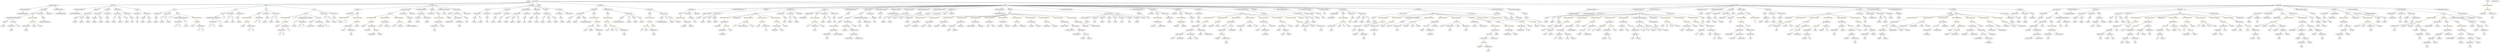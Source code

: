 strict digraph {
	graph [bb="0,0,36538,900"];
	node [label="\N"];
	Enter	[height=0.5,
		pos="7706.6,882",
		width=0.83628];
	FunctionCall_Unnamed_28	[color=orange,
		height=0.5,
		label=FunctionCall,
		pos="27550,450",
		width=1.6125];
	MemberAccess_Unnamed_14	[color=black,
		height=0.5,
		label=MemberAccess,
		pos="27536,378",
		width=1.9174];
	FunctionCall_Unnamed_28 -> MemberAccess_Unnamed_14	[pos="e,27539,396.1 27546,431.7 27545,424.32 27543,415.52 27541,407.25"];
	Identifier__mintedAmount_2	[color=black,
		height=0.5,
		label=_mintedAmount,
		pos="27694,378",
		width=1.959];
	FunctionCall_Unnamed_28 -> Identifier__mintedAmount_2	[pos="e,27662,394.5 27580,434.33 27601,424.21 27629,410.62 27652,399.45"];
	Identifier_totalSupply__4	[color=black,
		height=0.5,
		label=totalSupply_,
		pos="15887,450",
		width=1.6125];
	FunctionCall_Unnamed_16	[color=orange,
		height=0.5,
		label=FunctionCall,
		pos="24667,522",
		width=1.6125];
	BinaryOperation_Unnamed_22	[color=brown,
		height=0.5,
		label=BinaryOperation,
		pos="24736,450",
		width=1.9867];
	FunctionCall_Unnamed_16 -> BinaryOperation_Unnamed_22	[pos="e,24719,467.96 24683,504.41 24691,495.91 24702,485.37 24711,475.91"];
	Identifier_require_5	[color=black,
		height=0.5,
		label=require,
		pos="24862,450",
		width=1.0026];
	FunctionCall_Unnamed_16 -> Identifier_require_5	[pos="e,24834,461.7 24704,507.94 24735,497.34 24778,481.94 24817,468 24819,467.25 24821,466.47 24823,465.68"];
	FunctionCall_Unnamed_79	[color=orange,
		height=0.5,
		label=FunctionCall,
		pos="20884,450",
		width=1.6125];
	Identifier_sellEth_4	[color=black,
		height=0.5,
		label=sellEth,
		pos="20823,378",
		width=0.97489];
	FunctionCall_Unnamed_79 -> Identifier_sellEth_4	[pos="e,20837,394.99 20869,432.41 20862,423.74 20852,412.97 20844,403.38"];
	MemberAccess_Unnamed_63	[color=black,
		height=0.5,
		label=MemberAccess,
		pos="20945,378",
		width=1.9174];
	FunctionCall_Unnamed_79 -> MemberAccess_Unnamed_63	[pos="e,20930,395.96 20898,432.41 20905,424.08 20914,413.8 20922,404.49"];
	VariableDeclaration_to	[color=black,
		height=0.5,
		label=to,
		pos="7928.6,594",
		width=0.75];
	ElementaryTypeName_address_10	[color=black,
		height=0.5,
		label=address,
		pos="7922.6,522",
		width=1.0996];
	VariableDeclaration_to -> ElementaryTypeName_address_10	[pos="e,7924.1,540.1 7927.1,575.7 7926.5,568.41 7925.7,559.73 7925,551.54"];
	ElementaryTypeName_address_41	[color=black,
		height=0.5,
		label=address,
		pos="36251,594",
		width=1.0996];
	Block_Unnamed_17	[color=black,
		height=0.5,
		label=Block,
		pos="9495.6,666",
		width=0.90558];
	ExpressionStatement_Unnamed_32	[color=orange,
		height=0.5,
		label=ExpressionStatement,
		pos="9495.6,594",
		width=2.458];
	Block_Unnamed_17 -> ExpressionStatement_Unnamed_32	[pos="e,9495.6,612.1 9495.6,647.7 9495.6,640.41 9495.6,631.73 9495.6,623.54"];
	NumberLiteral_Unnamed_11	[color=black,
		height=0.5,
		label=NumberLiteral,
		pos="29130,378",
		width=1.765];
	MemberAccess_Unnamed_21	[color=black,
		height=0.5,
		label=MemberAccess,
		pos="30653,306",
		width=1.9174];
	Identifier_msg_7	[color=black,
		height=0.5,
		label=msg,
		pos="30653,234",
		width=0.75];
	MemberAccess_Unnamed_21 -> Identifier_msg_7	[pos="e,30653,252.1 30653,287.7 30653,280.41 30653,271.73 30653,263.54"];
	Identifier_numwords	[color=black,
		height=0.5,
		label=numwords,
		pos="25361,234",
		width=1.3907];
	MemberAccess_Unnamed_11	[color=black,
		height=0.5,
		label=MemberAccess,
		pos="23955,378",
		width=1.9174];
	IndexAccess_Unnamed_11	[color=black,
		height=0.5,
		label=IndexAccess,
		pos="23955,306",
		width=1.6402];
	MemberAccess_Unnamed_11 -> IndexAccess_Unnamed_11	[pos="e,23955,324.1 23955,359.7 23955,352.41 23955,343.73 23955,335.54"];
	MemberAccess_Unnamed_15	[color=black,
		height=0.5,
		label=MemberAccess,
		pos="28226,378",
		width=1.9174];
	Identifier_totalSupply__3	[color=black,
		height=0.5,
		label=totalSupply_,
		pos="28226,306",
		width=1.6125];
	MemberAccess_Unnamed_15 -> Identifier_totalSupply__3	[pos="e,28226,324.1 28226,359.7 28226,352.41 28226,343.73 28226,335.54"];
	Identifier_newOwner	[color=black,
		height=0.5,
		label=newOwner,
		pos="5382.6,378",
		width=1.4046];
	Identifier_contractEth_4	[color=black,
		height=0.5,
		label=contractEth,
		pos="10547,306",
		width=1.4877];
	Identifier_msg_10	[color=black,
		height=0.5,
		label=msg,
		pos="34211,234",
		width=0.75];
	ElementaryTypeName_uint256_6	[color=black,
		height=0.5,
		label=uint256,
		pos="3486.6,522",
		width=1.0442];
	MemberAccess_Unnamed_17	[color=black,
		height=0.5,
		label=MemberAccess,
		pos="390.59,450",
		width=1.9174];
	Identifier_token_1	[color=black,
		height=0.5,
		label=token,
		pos="390.59,378",
		width=0.864];
	MemberAccess_Unnamed_17 -> Identifier_token_1	[pos="e,390.59,396.1 390.59,431.7 390.59,424.41 390.59,415.73 390.59,407.54"];
	FunctionCall_Unnamed_27	[color=orange,
		height=0.5,
		label=FunctionCall,
		pos="29029,306",
		width=1.6125];
	Identifier__mintedAmount_1	[color=black,
		height=0.5,
		label=_mintedAmount,
		pos="28950,234",
		width=1.959];
	FunctionCall_Unnamed_27 -> Identifier__mintedAmount_1	[pos="e,28968,251.63 29010,288.76 29000,279.97 28988,268.93 28977,259.14"];
	MemberAccess_Unnamed_13	[color=black,
		height=0.5,
		label=MemberAccess,
		pos="29108,234",
		width=1.9174];
	FunctionCall_Unnamed_27 -> MemberAccess_Unnamed_13	[pos="e,29089,251.63 29047,288.76 29057,279.97 29069,268.93 29080,259.14"];
	Identifier__to_14	[color=black,
		height=0.5,
		label=_to,
		pos="31515,234",
		width=0.75];
	ElementaryTypeName_bool_13	[color=black,
		height=0.5,
		label=bool,
		pos="16504,522",
		width=0.76697];
	ModifierInvocation_onlyOwner_5	[color=black,
		height=0.5,
		label=onlyOwner,
		pos="17171,666",
		width=1.4323];
	Identifier_a_6	[color=black,
		height=0.5,
		label=a,
		pos="2509.6,450",
		width=0.75];
	ExpressionStatement_Unnamed_37	[color=orange,
		height=0.5,
		label=ExpressionStatement,
		pos="31268,594",
		width=2.458];
	FunctionCall_Unnamed_43	[color=orange,
		height=0.5,
		label=FunctionCall,
		pos="31258,522",
		width=1.6125];
	ExpressionStatement_Unnamed_37 -> FunctionCall_Unnamed_43	[pos="e,31260,540.1 31265,575.7 31264,568.32 31263,559.52 31262,551.25"];
	ElementaryTypeName_uint_1	[color=black,
		height=0.5,
		label=uint,
		pos="33005,522",
		width=0.75];
	NumberLiteral_Unnamed_13	[color=black,
		height=0.5,
		label=NumberLiteral,
		pos="27826,450",
		width=1.765];
	Identifier__to_3	[color=black,
		height=0.5,
		label=_to,
		pos="25826,450",
		width=0.75];
	Identifier_require_2	[color=black,
		height=0.5,
		label=require,
		pos="26253,450",
		width=1.0026];
	BinaryOperation_Unnamed_11	[color=brown,
		height=0.5,
		label=BinaryOperation,
		pos="5104.6,450",
		width=1.9867];
	Identifier_owner_1	[color=black,
		height=0.5,
		label=owner,
		pos="5021.6,378",
		width=0.93331];
	BinaryOperation_Unnamed_11 -> Identifier_owner_1	[pos="e,5039.1,393.8 5084.9,432.41 5073.8,423.07 5059.9,411.28 5047.9,401.15"];
	MemberAccess_Unnamed_2	[color=black,
		height=0.5,
		label=MemberAccess,
		pos="5142.6,378",
		width=1.9174];
	BinaryOperation_Unnamed_11 -> MemberAccess_Unnamed_2	[pos="e,5133.3,396.1 5114,431.7 5118.2,423.98 5123.2,414.71 5127.9,406.11"];
	Identifier_require_8	[color=black,
		height=0.5,
		label=require,
		pos="28563,450",
		width=1.0026];
	BinaryOperation_Unnamed_39	[color=brown,
		height=0.5,
		label=BinaryOperation,
		pos="32517,450",
		width=1.9867];
	IndexAccess_Unnamed_19	[color=black,
		height=0.5,
		label=IndexAccess,
		pos="32442,378",
		width=1.6402];
	BinaryOperation_Unnamed_39 -> IndexAccess_Unnamed_19	[pos="e,32459,395.47 32499,432.41 32489,423.69 32478,412.85 32468,403.21"];
	Identifier__value_10	[color=black,
		height=0.5,
		label=_value,
		pos="32554,378",
		width=0.96103];
	BinaryOperation_Unnamed_39 -> Identifier__value_10	[pos="e,32545,395.62 32526,431.7 32530,423.87 32535,414.44 32539,405.73"];
	MemberAccess_Unnamed_56	[color=black,
		height=0.5,
		label=MemberAccess,
		pos="21738,234",
		width=1.9174];
	FunctionCall_Unnamed_75	[color=orange,
		height=0.5,
		label=FunctionCall,
		pos="21738,162",
		width=1.6125];
	MemberAccess_Unnamed_56 -> FunctionCall_Unnamed_75	[pos="e,21738,180.1 21738,215.7 21738,208.41 21738,199.73 21738,191.54"];
	Parameter_None_12	[color=black,
		height=0.5,
		label=None,
		pos="24902,594",
		width=0.85014];
	ElementaryTypeName_bool_4	[color=black,
		height=0.5,
		label=bool,
		pos="24905,522",
		width=0.76697];
	Parameter_None_12 -> ElementaryTypeName_bool_4	[pos="e,24904,540.1 24902,575.7 24903,568.41 24903,559.73 24903,551.54"];
	Identifier_balance	[color=black,
		height=0.5,
		label=balance,
		pos="516.59,450",
		width=1.0719];
	MemberAccess_Unnamed_60	[color=black,
		height=0.5,
		label=MemberAccess,
		pos="20449,450",
		width=1.9174];
	Identifier_msg_28	[color=black,
		height=0.5,
		label=msg,
		pos="20449,378",
		width=0.75];
	MemberAccess_Unnamed_60 -> Identifier_msg_28	[pos="e,20449,396.1 20449,431.7 20449,424.41 20449,415.73 20449,407.54"];
	Identifier__value_23	[color=black,
		height=0.5,
		label=_value,
		pos="18347,378",
		width=0.96103];
	FunctionDefinition_setAllowBuy	[color=black,
		height=0.5,
		label=setAllowBuy,
		pos="10161,738",
		width=1.6125];
	Block_Unnamed_30	[color=black,
		height=0.5,
		label=Block,
		pos="9956.6,666",
		width=0.90558];
	FunctionDefinition_setAllowBuy -> Block_Unnamed_30	[pos="e,9981.6,677.74 10120,724.81 10087,714.59 10039,699.25 9997.6,684 9995.8,683.34 9994,682.65 9992.1,681.94"];
	ParameterList_Unnamed_62	[color=black,
		height=0.5,
		label=ParameterList,
		pos="10069,666",
		width=1.7095];
	FunctionDefinition_setAllowBuy -> ParameterList_Unnamed_62	[pos="e,10090,683.31 10140,721.12 10128,711.94 10112,700.23 10099,690.06"];
	ModifierInvocation_onlyOwner_3	[color=black,
		height=0.5,
		label=onlyOwner,
		pos="10200,666",
		width=1.4323];
	FunctionDefinition_setAllowBuy -> ModifierInvocation_onlyOwner_3	[pos="e,10190,683.79 10170,720.05 10174,712.14 10180,702.54 10185,693.69"];
	Parameter__spender_3	[color=black,
		height=0.5,
		label=_spender,
		pos="35175,594",
		width=1.2521];
	ElementaryTypeName_address_42	[color=black,
		height=0.5,
		label=address,
		pos="35170,522",
		width=1.0996];
	Parameter__spender_3 -> ElementaryTypeName_address_42	[pos="e,35171,540.1 35173,575.7 35173,568.41 35172,559.73 35172,551.54"];
	ElementaryTypeName_string_2	[color=black,
		height=0.5,
		label=string,
		pos="22156,594",
		width=0.864];
	ElementaryTypeName_bool_1	[color=black,
		height=0.5,
		label=bool,
		pos="7097.6,522",
		width=0.76697];
	BinaryOperation_Unnamed_56	[color=brown,
		height=0.5,
		label=BinaryOperation,
		pos="15565,522",
		width=1.9867];
	Identifier_INITIAL_SUPPLY	[color=black,
		height=0.5,
		label=INITIAL_SUPPLY,
		pos="15565,450",
		width=2.3333];
	BinaryOperation_Unnamed_56 -> Identifier_INITIAL_SUPPLY	[pos="e,15565,468.1 15565,503.7 15565,496.41 15565,487.73 15565,479.54"];
	BinaryOperation_Unnamed_57	[color=brown,
		height=0.5,
		label=BinaryOperation,
		pos="15739,450",
		width=1.9867];
	BinaryOperation_Unnamed_56 -> BinaryOperation_Unnamed_57	[pos="e,15702,465.82 15601,506.15 15628,495.62 15663,481.39 15691,470.03"];
	FunctionCall_Unnamed_29	[color=orange,
		height=0.5,
		label=FunctionCall,
		pos="28317,450",
		width=1.6125];
	FunctionCall_Unnamed_29 -> MemberAccess_Unnamed_15	[pos="e,28247,395.39 28295,432.76 28284,423.73 28269,412.33 28256,402.35"];
	Identifier__mintedAmount_3	[color=black,
		height=0.5,
		label=_mintedAmount,
		pos="28384,378",
		width=1.959];
	FunctionCall_Unnamed_29 -> Identifier__mintedAmount_3	[pos="e,28367,395.96 28332,432.41 28341,423.99 28350,413.58 28359,404.2"];
	Parameter_None_23	[color=black,
		height=0.5,
		label=None,
		pos="11474,594",
		width=0.85014];
	ElementaryTypeName_bool_19	[color=black,
		height=0.5,
		label=bool,
		pos="11465,522",
		width=0.76697];
	Parameter_None_23 -> ElementaryTypeName_bool_19	[pos="e,11467,540.1 11471,575.7 11470,568.32 11469,559.52 11468,551.25"];
	Identifier__addedValue	[color=black,
		height=0.5,
		label=_addedValue,
		pos="33537,378",
		width=1.6541];
	BinaryOperation_Unnamed_54	[color=brown,
		height=0.5,
		label=BinaryOperation,
		pos="14449,522",
		width=1.9867];
	Identifier_name	[color=black,
		height=0.5,
		label=name,
		pos="14410,450",
		width=0.83628];
	BinaryOperation_Unnamed_54 -> Identifier_name	[pos="e,14419,467.62 14439,503.7 14435,495.78 14429,486.23 14424,477.44"];
	Identifier__name	[color=black,
		height=0.5,
		label=_name,
		pos="14493,450",
		width=0.97489];
	BinaryOperation_Unnamed_54 -> Identifier__name	[pos="e,14482,467.31 14459,504.05 14464,495.94 14471,486.04 14476,477.01"];
	BinaryOperation_Unnamed_85	[color=brown,
		height=0.5,
		label=BinaryOperation,
		pos="22101,378",
		width=1.9867];
	NumberLiteral_Unnamed_32	[color=black,
		height=0.5,
		label=NumberLiteral,
		pos="22081,306",
		width=1.765];
	BinaryOperation_Unnamed_85 -> NumberLiteral_Unnamed_32	[pos="e,22085,324.1 22096,359.7 22094,352.24 22091,343.32 22089,334.97"];
	Identifier_sellEth	[color=black,
		height=0.5,
		label=sellEth,
		pos="22198,306",
		width=0.97489];
	BinaryOperation_Unnamed_85 -> Identifier_sellEth	[pos="e,22178,321.25 22123,360.76 22137,350.96 22154,338.36 22169,327.83"];
	ParameterList_Unnamed_7	[color=black,
		height=0.5,
		label=ParameterList,
		pos="2256.6,666",
		width=1.7095];
	Parameter_None_3	[color=black,
		height=0.5,
		label=None,
		pos="2248.6,594",
		width=0.85014];
	ParameterList_Unnamed_7 -> Parameter_None_3	[pos="e,2250.5,612.1 2254.6,647.7 2253.8,640.41 2252.8,631.73 2251.9,623.54"];
	InheritanceSpecifier_Unnamed_1	[color=black,
		height=0.5,
		label=InheritanceSpecifier,
		pos="23625,738",
		width=2.3333];
	UserDefinedTypeName_Unnamed_1	[color=black,
		height=0.5,
		label=UserDefinedTypeName,
		pos="23029,666",
		width=2.7214];
	InheritanceSpecifier_Unnamed_1 -> UserDefinedTypeName_Unnamed_1	[pos="e,23100,678.79 23549,729.95 23452,720.73 23281,703.47 23136,684 23128,682.93 23119,681.74 23111,680.5"];
	Parameter_None_5	[color=black,
		height=0.5,
		label=None,
		pos="8195.6,594",
		width=0.85014];
	ElementaryTypeName_uint256_15	[color=black,
		height=0.5,
		label=uint256,
		pos="8207.6,522",
		width=1.0442];
	Parameter_None_5 -> ElementaryTypeName_uint256_15	[pos="e,8204.7,540.1 8198.6,575.7 8199.8,568.32 8201.3,559.52 8202.7,551.25"];
	BinaryOperation_Unnamed_10	[color=brown,
		height=0.5,
		label=BinaryOperation,
		pos="6696.6,594",
		width=1.9867];
	NumberLiteral_Unnamed_2	[color=black,
		height=0.5,
		label=NumberLiteral,
		pos="6561.6,522",
		width=1.765];
	BinaryOperation_Unnamed_10 -> NumberLiteral_Unnamed_2	[pos="e,6590.9,538.18 6666.3,577.29 6647,567.29 6621.8,554.23 6601,543.43"];
	MemberAccess_Unnamed_1	[color=black,
		height=0.5,
		label=MemberAccess,
		pos="6712.6,522",
		width=1.9174];
	BinaryOperation_Unnamed_10 -> MemberAccess_Unnamed_1	[pos="e,6708.7,540.1 6700.5,575.7 6702.2,568.32 6704.2,559.52 6706.1,551.25"];
	ElementaryTypeName_uint256_7	[color=black,
		height=0.5,
		label=uint256,
		pos="3201.6,450",
		width=1.0442];
	ElementaryTypeName_uint256_57	[color=black,
		height=0.5,
		label=uint256,
		pos="17101,522",
		width=1.0442];
	ExpressionStatement_Unnamed_82	[color=orange,
		height=0.5,
		label=ExpressionStatement,
		pos="20203,594",
		width=2.458];
	FunctionCall_Unnamed_73	[color=orange,
		height=0.5,
		label=FunctionCall,
		pos="20190,522",
		width=1.6125];
	ExpressionStatement_Unnamed_82 -> FunctionCall_Unnamed_73	[pos="e,20193,540.1 20199,575.7 20198,568.32 20196,559.52 20195,551.25"];
	ModifierDefinition_onlyOwner	[color=black,
		height=0.5,
		label=onlyOwner,
		pos="5250.6,738",
		width=1.4323];
	ParameterList_Unnamed_12	[color=black,
		height=0.5,
		label=ParameterList,
		pos="5138.6,666",
		width=1.7095];
	ModifierDefinition_onlyOwner -> ParameterList_Unnamed_12	[pos="e,5163.6,682.64 5226.3,721.81 5210.8,712.13 5190.5,699.43 5173.3,688.7"];
	Block_Unnamed_7	[color=black,
		height=0.5,
		label=Block,
		pos="5250.6,666",
		width=0.90558];
	ModifierDefinition_onlyOwner -> Block_Unnamed_7	[pos="e,5250.6,684.1 5250.6,719.7 5250.6,712.41 5250.6,703.73 5250.6,695.54"];
	FunctionDefinition_safeApprove	[color=black,
		height=0.5,
		label=safeApprove,
		pos="8707.6,738",
		width=1.6264];
	ParameterList_Unnamed_46	[color=black,
		height=0.5,
		label=ParameterList,
		pos="8489.6,666",
		width=1.7095];
	FunctionDefinition_safeApprove -> ParameterList_Unnamed_46	[pos="e,8529.9,679.94 8668.1,724.32 8632.3,712.84 8579.4,695.84 8540.5,683.34"];
	Block_Unnamed_19	[color=black,
		height=0.5,
		label=Block,
		pos="8707.6,666",
		width=0.90558];
	FunctionDefinition_safeApprove -> Block_Unnamed_19	[pos="e,8707.6,684.1 8707.6,719.7 8707.6,712.41 8707.6,703.73 8707.6,695.54"];
	Identifier_balances_20	[color=black,
		height=0.5,
		label=balances,
		pos="32674,378",
		width=1.1828];
	FunctionCall_Unnamed_5	[color=orange,
		height=0.5,
		label=FunctionCall,
		pos="5509.6,378",
		width=1.6125];
	NumberLiteral_Unnamed_3	[color=black,
		height=0.5,
		label=NumberLiteral,
		pos="5448.6,306",
		width=1.765];
	FunctionCall_Unnamed_5 -> NumberLiteral_Unnamed_3	[pos="e,5463.4,323.96 5495.1,360.41 5487.9,352.08 5478.9,341.8 5470.8,332.49"];
	ElementaryTypeName_address_4	[color=black,
		height=0.5,
		label=address,
		pos="5569.6,306",
		width=1.0996];
	FunctionCall_Unnamed_5 -> ElementaryTypeName_address_4	[pos="e,5555.9,322.99 5523.8,360.41 5531.2,351.83 5540.3,341.19 5548.4,331.67"];
	VariableDeclaration_newOwner	[color=black,
		height=0.5,
		label=newOwner,
		pos="6111.6,594",
		width=1.4046];
	ElementaryTypeName_address_2	[color=black,
		height=0.5,
		label=address,
		pos="6111.6,522",
		width=1.0996];
	VariableDeclaration_newOwner -> ElementaryTypeName_address_2	[pos="e,6111.6,540.1 6111.6,575.7 6111.6,568.41 6111.6,559.73 6111.6,551.54"];
	MemberAccess_Unnamed_41	[color=black,
		height=0.5,
		label=MemberAccess,
		pos="35332,306",
		width=1.9174];
	Identifier_msg_21	[color=black,
		height=0.5,
		label=msg,
		pos="35332,234",
		width=0.75];
	MemberAccess_Unnamed_41 -> Identifier_msg_21	[pos="e,35332,252.1 35332,287.7 35332,280.41 35332,271.73 35332,263.54"];
	Identifier__from_1	[color=black,
		height=0.5,
		label=_from,
		pos="24339,378",
		width=0.93331];
	Parameter_None_16	[color=black,
		height=0.5,
		label=None,
		pos="31131,594",
		width=0.85014];
	ElementaryTypeName_bool_7	[color=black,
		height=0.5,
		label=bool,
		pos="31154,522",
		width=0.76697];
	Parameter_None_16 -> ElementaryTypeName_bool_7	[pos="e,31148,539.79 31136,576.05 31139,568.4 31142,559.16 31145,550.56"];
	Parameter__newSellPrice	[color=black,
		height=0.5,
		label=_newSellPrice,
		pos="13304,594",
		width=1.7511];
	ElementaryTypeName_uint256_58	[color=black,
		height=0.5,
		label=uint256,
		pos="13187,522",
		width=1.0442];
	Parameter__newSellPrice -> ElementaryTypeName_uint256_58	[pos="e,13209,536.53 13277,577.29 13260,566.95 13237,553.35 13219,542.34"];
	Parameter_token_2	[color=black,
		height=0.5,
		label=token,
		pos="9077.6,594",
		width=0.864];
	UserDefinedTypeName_Unnamed_7	[color=black,
		height=0.5,
		label=UserDefinedTypeName,
		pos="9033.6,522",
		width=2.7214];
	Parameter_token_2 -> UserDefinedTypeName_Unnamed_7	[pos="e,9044.4,540.12 9067.4,576.76 9062.3,568.7 9056.1,558.74 9050.3,549.6"];
	ElementaryTypeName_uint256_37	[color=black,
		height=0.5,
		label=uint256,
		pos="9920.6,522",
		width=1.0442];
	Block_Unnamed_14	[color=black,
		height=0.5,
		label=Block,
		pos="25816,666",
		width=0.90558];
	IndexAccess_Unnamed_16	[color=black,
		height=0.5,
		label=IndexAccess,
		pos="25837,594",
		width=1.6402];
	Block_Unnamed_14 -> IndexAccess_Unnamed_16	[pos="e,25831,612.28 25821,648.05 25823,640.6 25826,631.64 25828,623.22"];
	Block_Unnamed_34	[color=black,
		height=0.5,
		label=Block,
		pos="17273,666",
		width=0.90558];
	ExpressionStatement_Unnamed_64	[color=orange,
		height=0.5,
		label=ExpressionStatement,
		pos="17272,594",
		width=2.458];
	Block_Unnamed_34 -> ExpressionStatement_Unnamed_64	[pos="e,17272,612.1 17272,647.7 17272,640.41 17272,631.73 17272,623.54"];
	Identifier__decimals	[color=black,
		height=0.5,
		label=_decimals,
		pos="15059,450",
		width=1.3353];
	ElementaryTypeName_bool_15	[color=black,
		height=0.5,
		label=bool,
		pos="10165,522",
		width=0.76697];
	Block_Unnamed_40	[color=black,
		height=0.5,
		label=Block,
		pos="11044,666",
		width=0.90558];
	ExpressionStatement_Unnamed_78	[color=orange,
		height=0.5,
		label=ExpressionStatement,
		pos="10605,594",
		width=2.458];
	Block_Unnamed_40 -> ExpressionStatement_Unnamed_78	[pos="e,10670,606.5 11013,660.36 10953,651.36 10817,630.76 10703,612 10696,610.86 10688,609.65 10681,608.43"];
	BooleanLiteral_Unnamed_6	[color=black,
		height=0.5,
		label=BooleanLiteral,
		pos="10776,594",
		width=1.7788];
	Block_Unnamed_40 -> BooleanLiteral_Unnamed_6	[pos="e,10821,606.93 11014,657.38 10971,646 10888,624.39 10832,609.83"];
	ExpressionStatement_Unnamed_79	[color=orange,
		height=0.5,
		label=ExpressionStatement,
		pos="10947,594",
		width=2.458];
	Block_Unnamed_40 -> ExpressionStatement_Unnamed_79	[pos="e,10970,611.76 11024,651.17 11011,641.8 10994,629.19 10979,618.29"];
	ExpressionStatement_Unnamed_77	[color=orange,
		height=0.5,
		label=ExpressionStatement,
		pos="11142,594",
		width=2.458];
	Block_Unnamed_40 -> ExpressionStatement_Unnamed_77	[pos="e,11118,611.76 11063,651.17 11076,641.8 11094,629.19 11109,618.29"];
	ExpressionStatement_Unnamed_76	[color=orange,
		height=0.5,
		label=ExpressionStatement,
		pos="11337,594",
		width=2.458];
	Block_Unnamed_40 -> ExpressionStatement_Unnamed_76	[pos="e,11281,608.31 11073,657.9 11119,646.95 11208,625.66 11270,610.9"];
	FunctionCall_Unnamed_74	[color=orange,
		height=0.5,
		label=FunctionCall,
		pos="21814,306",
		width=1.6125];
	FunctionCall_Unnamed_74 -> MemberAccess_Unnamed_56	[pos="e,21756,251.71 21796,288.41 21786,279.76 21775,269 21764,259.42"];
	NumberLiteral_Unnamed_33	[color=black,
		height=0.5,
		label=NumberLiteral,
		pos="21889,234",
		width=1.765];
	FunctionCall_Unnamed_74 -> NumberLiteral_Unnamed_33	[pos="e,21871,251.71 21831,288.41 21841,279.76 21852,269 21862,259.42"];
	Identifier_assert_2	[color=black,
		height=0.5,
		label=assert,
		pos="2771.6,450",
		width=0.89172];
	Identifier__spender_7	[color=black,
		height=0.5,
		label=_spender,
		pos="36145,450",
		width=1.2521];
	Identifier_a_3	[color=black,
		height=0.5,
		label=a,
		pos="3029.6,450",
		width=0.75];
	Identifier_msg_1	[color=black,
		height=0.5,
		label=msg,
		pos="5142.6,306",
		width=0.75];
	MemberAccess_Unnamed_2 -> Identifier_msg_1	[pos="e,5142.6,324.1 5142.6,359.7 5142.6,352.41 5142.6,343.73 5142.6,335.54"];
	Parameter_value	[color=black,
		height=0.5,
		label=value,
		pos="6920.6,594",
		width=0.82242];
	ElementaryTypeName_uint256_17	[color=black,
		height=0.5,
		label=uint256,
		pos="6915.6,522",
		width=1.0442];
	Parameter_value -> ElementaryTypeName_uint256_17	[pos="e,6916.8,540.1 6919.4,575.7 6918.8,568.41 6918.2,559.73 6917.6,551.54"];
	Identifier_totalSupply_	[color=black,
		height=0.5,
		label=totalSupply_,
		pos="25193,594",
		width=1.6125];
	ExpressionStatement_Unnamed_6	[color=orange,
		height=0.5,
		label=ExpressionStatement,
		pos="5445.6,594",
		width=2.458];
	FunctionCall_Unnamed_4	[color=orange,
		height=0.5,
		label=FunctionCall,
		pos="5445.6,522",
		width=1.6125];
	ExpressionStatement_Unnamed_6 -> FunctionCall_Unnamed_4	[pos="e,5445.6,540.1 5445.6,575.7 5445.6,568.41 5445.6,559.73 5445.6,551.54"];
	UserDefinedTypeName_Unnamed_4	[color=black,
		height=0.5,
		label=UserDefinedTypeName,
		pos="620.59,522",
		width=2.7214];
	ExpressionStatement_Unnamed_5	[color=orange,
		height=0.5,
		label=ExpressionStatement,
		pos="5055.6,594",
		width=2.458];
	Identifier__	[color=black,
		height=0.5,
		label=_,
		pos="5073.6,522",
		width=0.75];
	ExpressionStatement_Unnamed_5 -> Identifier__	[pos="e,5069.2,540.1 5060,575.7 5061.9,568.32 5064.2,559.52 5066.3,551.25"];
	FunctionCall_Unnamed_33	[color=orange,
		height=0.5,
		label=FunctionCall,
		pos="446.59,522",
		width=1.6125];
	FunctionCall_Unnamed_33 -> MemberAccess_Unnamed_17	[pos="e,404.02,467.79 433.03,504.05 426.43,495.8 418.35,485.7 411.02,476.54"];
	FunctionCall_Unnamed_33 -> Identifier_balance	[pos="e,501.08,466.51 463.18,504.41 472.15,495.44 483.38,484.21 493.22,474.37"];
	Identifier_owner_4	[color=black,
		height=0.5,
		label=owner,
		pos="606.59,450",
		width=0.93331];
	FunctionCall_Unnamed_33 -> Identifier_owner_4	[pos="e,581.1,462.15 478.97,506.83 505.57,495.2 543.22,478.73 570.73,466.69"];
	IfStatement_Unnamed_1	[color=orange,
		height=0.5,
		label=IfStatement,
		pos="29975,594",
		width=1.4739];
	BinaryOperation_Unnamed_46	[color=brown,
		height=0.5,
		label=BinaryOperation,
		pos="29873,522",
		width=1.9867];
	IfStatement_Unnamed_1 -> BinaryOperation_Unnamed_46	[pos="e,29896,539.39 29952,577.29 29938,568.03 29921,556.15 29906,545.87"];
	Block_Unnamed_25	[color=black,
		height=0.5,
		label=Block,
		pos="30000,522",
		width=0.90558];
	IfStatement_Unnamed_1 -> Block_Unnamed_25	[pos="e,29993,540.1 29981,575.7 29983,568.15 29987,559.12 29990,550.68"];
	Identifier_contractEth_3	[color=black,
		height=0.5,
		label=contractEth,
		pos="10478,450",
		width=1.4877];
	BooleanLiteral_Unnamed	[color=black,
		height=0.5,
		label=BooleanLiteral,
		pos="26169,594",
		width=1.7788];
	BinaryOperation_Unnamed_7	[color=brown,
		height=0.5,
		label=BinaryOperation,
		pos="2564.6,522",
		width=1.9867];
	BinaryOperation_Unnamed_7 -> Identifier_a_6	[pos="e,2521.7,466.36 2551.3,504.05 2544.5,495.44 2536.2,484.81 2528.7,475.33"];
	Identifier_b_5	[color=black,
		height=0.5,
		label=b,
		pos="2581.6,450",
		width=0.75];
	BinaryOperation_Unnamed_7 -> Identifier_b_5	[pos="e,2577.4,468.1 2568.8,503.7 2570.6,496.32 2572.7,487.52 2574.7,479.25"];
	Identifier__from_8	[color=black,
		height=0.5,
		label=_from,
		pos="32768,378",
		width=0.93331];
	Identifier_owner_8	[color=black,
		height=0.5,
		label=owner,
		pos="21119,450",
		width=0.93331];
	ElementaryTypeName_uint256_51	[color=black,
		height=0.5,
		label=uint256,
		pos="18983,594",
		width=1.0442];
	MemberAccess_Unnamed_47	[color=black,
		height=0.5,
		label=MemberAccess,
		pos="17822,378",
		width=1.9174];
	FunctionCall_Unnamed_60	[color=orange,
		height=0.5,
		label=FunctionCall,
		pos="17822,306",
		width=1.6125];
	MemberAccess_Unnamed_47 -> FunctionCall_Unnamed_60	[pos="e,17822,324.1 17822,359.7 17822,352.41 17822,343.73 17822,335.54"];
	IndexAccess_Unnamed_40	[color=black,
		height=0.5,
		label=IndexAccess,
		pos="36145,522",
		width=1.6402];
	IndexAccess_Unnamed_40 -> Identifier__spender_7	[pos="e,36145,468.1 36145,503.7 36145,496.41 36145,487.73 36145,479.54"];
	IndexAccess_Unnamed_41	[color=black,
		height=0.5,
		label=IndexAccess,
		pos="36267,450",
		width=1.6402];
	IndexAccess_Unnamed_40 -> IndexAccess_Unnamed_41	[pos="e,36240,466.33 36171,505.64 36189,495.75 36211,482.76 36230,471.93"];
	StateVariableDeclaration_Unnamed_10	[color=black,
		height=0.5,
		label=StateVariableDeclaration,
		pos="10392,738",
		width=2.8184];
	VariableDeclaration_INITIAL_SUPPLY	[color=black,
		height=0.5,
		label=INITIAL_SUPPLY,
		pos="10354,666",
		width=2.3333];
	StateVariableDeclaration_Unnamed_10 -> VariableDeclaration_INITIAL_SUPPLY	[pos="e,10363,684.1 10382,719.7 10378,711.98 10373,702.71 10368,694.11"];
	Parameter__newBuyPrice	[color=black,
		height=0.5,
		label=_newBuyPrice,
		pos="17101,594",
		width=1.7927];
	Parameter__newBuyPrice -> ElementaryTypeName_uint256_57	[pos="e,17101,540.1 17101,575.7 17101,568.41 17101,559.73 17101,551.54"];
	ParameterList_Unnamed_9	[color=black,
		height=0.5,
		label=ParameterList,
		pos="6307.6,666",
		width=1.7095];
	ExpressionStatement_Unnamed_15	[color=orange,
		height=0.5,
		label=ExpressionStatement,
		pos="26340,594",
		width=2.458];
	FunctionCall_Unnamed_13	[color=orange,
		height=0.5,
		label=FunctionCall,
		pos="26162,522",
		width=1.6125];
	ExpressionStatement_Unnamed_15 -> FunctionCall_Unnamed_13	[pos="e,26196,536.72 26300,577.46 26273,566.64 26236,552.18 26207,540.88"];
	Identifier__allowBuy	[color=black,
		height=0.5,
		label=_allowBuy,
		pos="13614,450",
		width=1.3907];
	Parameter_to_4	[color=black,
		height=0.5,
		label=to,
		pos="9189.6,594",
		width=0.75];
	ElementaryTypeName_address_30	[color=black,
		height=0.5,
		label=address,
		pos="9189.6,522",
		width=1.0996];
	Parameter_to_4 -> ElementaryTypeName_address_30	[pos="e,9189.6,540.1 9189.6,575.7 9189.6,568.41 9189.6,559.73 9189.6,551.54"];
	Identifier_balances_13	[color=black,
		height=0.5,
		label=balances,
		pos="23479,234",
		width=1.1828];
	Identifier_msg_11	[color=black,
		height=0.5,
		label=msg,
		pos="34685,378",
		width=0.75];
	ElementaryTypeName_uint_6	[color=black,
		height=0.5,
		label=uint,
		pos="19314,666",
		width=0.75];
	Parameter_None_1	[color=black,
		height=0.5,
		label=None,
		pos="3469.6,594",
		width=0.85014];
	Parameter_None_1 -> ElementaryTypeName_uint256_6	[pos="e,3482.4,540.1 3473.8,575.7 3475.6,568.32 3477.7,559.52 3479.7,551.25"];
	UserDefinedTypeName_Unnamed_11	[color=black,
		height=0.5,
		label=UserDefinedTypeName,
		pos="13090,666",
		width=2.7214];
	ElementaryTypeName_uint256_62	[color=black,
		height=0.5,
		label=uint256,
		pos="11645,522",
		width=1.0442];
	NumberLiteral_Unnamed_21	[color=black,
		height=0.5,
		label=NumberLiteral,
		pos="34969,594",
		width=1.765];
	ElementaryTypeName_uint256_25	[color=black,
		height=0.5,
		label=uint256,
		pos="25178,522",
		width=1.0442];
	Parameter_spender_1	[color=black,
		height=0.5,
		label=spender,
		pos="2064.6,594",
		width=1.1135];
	ElementaryTypeName_address_25	[color=black,
		height=0.5,
		label=address,
		pos="2059.6,522",
		width=1.0996];
	Parameter_spender_1 -> ElementaryTypeName_address_25	[pos="e,2060.8,540.1 2063.4,575.7 2062.8,568.41 2062.2,559.73 2061.6,551.54"];
	FunctionCall_Unnamed_47	[color=orange,
		height=0.5,
		label=FunctionCall,
		pos="32213,522",
		width=1.6125];
	Identifier__to_15	[color=black,
		height=0.5,
		label=_to,
		pos="32126,450",
		width=0.75];
	FunctionCall_Unnamed_47 -> Identifier__to_15	[pos="e,32142,464.56 32192,504.76 32180,494.85 32164,482.09 32151,471.49"];
	Identifier_Transfer_3	[color=black,
		height=0.5,
		label=Transfer,
		pos="32213,450",
		width=1.1689];
	FunctionCall_Unnamed_47 -> Identifier_Transfer_3	[pos="e,32213,468.1 32213,503.7 32213,496.41 32213,487.73 32213,479.54"];
	Identifier__from_12	[color=black,
		height=0.5,
		label=_from,
		pos="32307,450",
		width=0.93331];
	FunctionCall_Unnamed_47 -> Identifier__from_12	[pos="e,32288,465.16 32234,505.12 32247,495.26 32264,482.47 32279,471.81"];
	Identifier__value_15	[color=black,
		height=0.5,
		label=_value,
		pos="32393,450",
		width=0.96103];
	FunctionCall_Unnamed_47 -> Identifier__value_15	[pos="e,32366,461.64 32248,507.34 32276,496.68 32315,481.47 32350,468 32351,467.3 32353,466.57 32355,465.85"];
	Identifier__INITIAL_SUPPLY	[color=black,
		height=0.5,
		label=_INITIAL_SUPPLY,
		pos="15649,378",
		width=2.4719];
	BinaryOperation_Unnamed_63	[color=brown,
		height=0.5,
		label=BinaryOperation,
		pos="14644,522",
		width=1.9867];
	Identifier__allowSell	[color=black,
		height=0.5,
		label=_allowSell,
		pos="14595,450",
		width=1.3491];
	BinaryOperation_Unnamed_63 -> Identifier__allowSell	[pos="e,14606,467.79 14632,504.05 14626,495.97 14619,486.12 14613,477.11"];
	Identifier_allowSell	[color=black,
		height=0.5,
		label=allowSell,
		pos="14705,450",
		width=1.2105];
	BinaryOperation_Unnamed_63 -> Identifier_allowSell	[pos="e,14690,467.31 14658,504.05 14666,495.59 14675,485.19 14683,475.84"];
	ParameterList_Unnamed_37	[color=black,
		height=0.5,
		label=ParameterList,
		pos="1403.6,666",
		width=1.7095];
	Parameter_spender	[color=black,
		height=0.5,
		label=spender,
		pos="1342.6,594",
		width=1.1135];
	ParameterList_Unnamed_37 -> Parameter_spender	[pos="e,1356.8,611.31 1388.8,648.05 1381.4,639.59 1372.4,629.19 1364.2,619.84"];
	Parameter_owner	[color=black,
		height=0.5,
		label=owner,
		pos="1435.6,594",
		width=0.93331];
	ParameterList_Unnamed_37 -> Parameter_owner	[pos="e,1428,611.62 1411.5,647.7 1415,639.95 1419.3,630.64 1423.2,622.02"];
	Identifier_balances_4	[color=black,
		height=0.5,
		label=balances,
		pos="26346,234",
		width=1.1828];
	Block_Unnamed	[color=black,
		height=0.5,
		label=Block,
		pos="4482.6,666",
		width=0.90558];
	ExpressionStatement_Unnamed	[color=orange,
		height=0.5,
		label=ExpressionStatement,
		pos="4185.6,594",
		width=2.458];
	Block_Unnamed -> ExpressionStatement_Unnamed	[pos="e,4241.8,608.24 4453,658.03 4406.7,647.1 4315.6,625.65 4252.8,610.83"];
	Identifier_c_1	[color=black,
		height=0.5,
		label=c,
		pos="4318.6,594",
		width=0.75];
	Block_Unnamed -> Identifier_c_1	[pos="e,4340.2,605.42 4456.9,654.8 4431,644.39 4389.8,627.58 4354.6,612 4353.3,611.42 4351.9,610.82 4350.6,610.21"];
	VariableDeclarationStatement_Unnamed	[color=black,
		height=0.5,
		label=VariableDeclarationStatement,
		pos="4482.6,594",
		width=3.3174];
	Block_Unnamed -> VariableDeclarationStatement_Unnamed	[pos="e,4482.6,612.1 4482.6,647.7 4482.6,640.41 4482.6,631.73 4482.6,623.54"];
	IfStatement_Unnamed	[color=orange,
		height=0.5,
		label=IfStatement,
		pos="4672.6,594",
		width=1.4739];
	Block_Unnamed -> IfStatement_Unnamed	[pos="e,4637.7,607.86 4509,655.27 4539.5,644.02 4590.3,625.31 4627.2,611.72"];
	BinaryOperation_Unnamed_81	[color=brown,
		height=0.5,
		label=BinaryOperation,
		pos="10605,522",
		width=1.9867];
	ExpressionStatement_Unnamed_78 -> BinaryOperation_Unnamed_81	[pos="e,10605,540.1 10605,575.7 10605,568.41 10605,559.73 10605,551.54"];
	ParameterList_Unnamed_15	[color=black,
		height=0.5,
		label=ParameterList,
		pos="8182.6,666",
		width=1.7095];
	ParameterList_Unnamed_15 -> Parameter_None_5	[pos="e,8192.4,612.1 8185.8,647.7 8187.2,640.32 8188.8,631.52 8190.3,623.25"];
	IndexAccess_Unnamed_21	[color=black,
		height=0.5,
		label=IndexAccess,
		pos="30799,306",
		width=1.6402];
	Identifier_allowed	[color=black,
		height=0.5,
		label=allowed,
		pos="30754,234",
		width=1.0858];
	IndexAccess_Unnamed_21 -> Identifier_allowed	[pos="e,30764,251.79 30788,288.05 30783,280.06 30776,270.33 30771,261.4"];
	Identifier__from_7	[color=black,
		height=0.5,
		label=_from,
		pos="30845,234",
		width=0.93331];
	IndexAccess_Unnamed_21 -> Identifier__from_7	[pos="e,30834,251.31 30810,288.05 30815,279.85 30822,269.83 30828,260.71"];
	MemberAccess_Unnamed_31	[color=black,
		height=0.5,
		label=MemberAccess,
		pos="33682,162",
		width=1.9174];
	Identifier_msg_13	[color=black,
		height=0.5,
		label=msg,
		pos="33682,90",
		width=0.75];
	MemberAccess_Unnamed_31 -> Identifier_msg_13	[pos="e,33682,108.1 33682,143.7 33682,136.41 33682,127.73 33682,119.54"];
	Identifier_to	[color=black,
		height=0.5,
		label=to,
		pos="9366.6,378",
		width=0.75];
	Identifier_Approval_1	[color=black,
		height=0.5,
		label=Approval,
		pos="33013,450",
		width=1.266];
	EventDefinition_SellToken	[color=black,
		height=0.5,
		label=SellToken,
		pos="10981,738",
		width=1.3353];
	ParameterList_Unnamed_59	[color=black,
		height=0.5,
		label=ParameterList,
		pos="10518,666",
		width=1.7095];
	EventDefinition_SellToken -> ParameterList_Unnamed_59	[pos="e,10572,675.15 10937,730.35 10855,717.97 10679,691.33 10583,676.85"];
	BinaryOperation_Unnamed_29	[color=brown,
		height=0.5,
		label=BinaryOperation,
		pos="22978,450",
		width=1.9867];
	BinaryOperation_Unnamed_30	[color=brown,
		height=0.5,
		label=BinaryOperation,
		pos="22813,378",
		width=1.9867];
	BinaryOperation_Unnamed_29 -> BinaryOperation_Unnamed_30	[pos="e,22848,393.99 22942,433.98 22918,423.6 22885,409.7 22858,398.47"];
	Identifier_previousBalances	[color=black,
		height=0.5,
		label=previousBalances,
		pos="22978,378",
		width=2.0976];
	BinaryOperation_Unnamed_29 -> Identifier_previousBalances	[pos="e,22978,396.1 22978,431.7 22978,424.41 22978,415.73 22978,407.54"];
	Identifier_balances_19	[color=black,
		height=0.5,
		label=balances,
		pos="32395,306",
		width=1.1828];
	Identifier__from_6	[color=black,
		height=0.5,
		label=_from,
		pos="32489,306",
		width=0.93331];
	Block_Unnamed_2	[color=black,
		height=0.5,
		label=Block,
		pos="3233.6,666",
		width=0.90558];
	VariableDeclarationStatement_Unnamed_1	[color=black,
		height=0.5,
		label=VariableDeclarationStatement,
		pos="3085.6,594",
		width=3.3174];
	Block_Unnamed_2 -> VariableDeclarationStatement_Unnamed_1	[pos="e,3120.7,611.63 3209.5,653.6 3188.3,643.59 3157,628.76 3131.1,616.52"];
	Identifier_c_2	[color=black,
		height=0.5,
		label=c,
		pos="3249.6,594",
		width=0.75];
	Block_Unnamed_2 -> Identifier_c_2	[pos="e,3245.7,612.1 3237.5,647.7 3239.2,640.32 3241.2,631.52 3243.1,623.25"];
	BinaryOperation_Unnamed_53	[color=brown,
		height=0.5,
		label=BinaryOperation,
		pos="13503,522",
		width=1.9867];
	Identifier_symbol	[color=black,
		height=0.5,
		label=symbol,
		pos="13404,450",
		width=1.0581];
	BinaryOperation_Unnamed_53 -> Identifier_symbol	[pos="e,13424,465.41 13479,504.59 13466,494.84 13448,482.39 13433,471.94"];
	Identifier__symbol	[color=black,
		height=0.5,
		label=_symbol,
		pos="13503,450",
		width=1.1967];
	BinaryOperation_Unnamed_53 -> Identifier__symbol	[pos="e,13503,468.1 13503,503.7 13503,496.41 13503,487.73 13503,479.54"];
	ExpressionStatement_Unnamed_18	[color=orange,
		height=0.5,
		label=ExpressionStatement,
		pos="22997,594",
		width=2.458];
	FunctionCall_Unnamed_17	[color=orange,
		height=0.5,
		label=FunctionCall,
		pos="22973,522",
		width=1.6125];
	ExpressionStatement_Unnamed_18 -> FunctionCall_Unnamed_17	[pos="e,22978,540.1 22991,575.7 22988,568.24 22985,559.32 22982,550.97"];
	MemberAccess_Unnamed_59	[color=black,
		height=0.5,
		label=MemberAccess,
		pos="21240,450",
		width=1.9174];
	Identifier_msg_27	[color=black,
		height=0.5,
		label=msg,
		pos="21240,378",
		width=0.75];
	MemberAccess_Unnamed_59 -> Identifier_msg_27	[pos="e,21240,396.1 21240,431.7 21240,424.41 21240,415.73 21240,407.54"];
	ExpressionStatement_Unnamed_68	[color=orange,
		height=0.5,
		label=ExpressionStatement,
		pos="36365,810",
		width=2.458];
	FunctionCall_Unnamed_58	[color=orange,
		height=0.5,
		label=FunctionCall,
		pos="36365,738",
		width=1.6125];
	ExpressionStatement_Unnamed_68 -> FunctionCall_Unnamed_58	[pos="e,36365,756.1 36365,791.7 36365,784.41 36365,775.73 36365,767.54"];
	ElementaryTypeName_uint256_23	[color=black,
		height=0.5,
		label=uint256,
		pos="27648,594",
		width=1.0442];
	MemberAccess_Unnamed_61	[color=black,
		height=0.5,
		label=MemberAccess,
		pos="20111,450",
		width=1.9174];
	MemberAccess_Unnamed_62	[color=black,
		height=0.5,
		label=MemberAccess,
		pos="20111,378",
		width=1.9174];
	MemberAccess_Unnamed_61 -> MemberAccess_Unnamed_62	[pos="e,20111,396.1 20111,431.7 20111,424.41 20111,415.73 20111,407.54"];
	FunctionCall_Unnamed_65	[color=orange,
		height=0.5,
		label=FunctionCall,
		pos="18450,450",
		width=1.6125];
	FunctionCall_Unnamed_65 -> Identifier__value_23	[pos="e,18367,392.93 18426,433.12 18411,423.09 18392,410.06 18376,399.29"];
	MemberAccess_Unnamed_51	[color=black,
		height=0.5,
		label=MemberAccess,
		pos="18469,378",
		width=1.9174];
	FunctionCall_Unnamed_65 -> MemberAccess_Unnamed_51	[pos="e,18464,396.1 18454,431.7 18456,424.24 18459,415.32 18461,406.97"];
	Identifier_buyPrice	[color=black,
		height=0.5,
		label=buyPrice,
		pos="16857,450",
		width=1.2105];
	ElementaryTypeName_uint256_12	[color=black,
		height=0.5,
		label=uint256,
		pos="2433.6,522",
		width=1.0442];
	Identifier_assert_6	[color=black,
		height=0.5,
		label=assert,
		pos="8844.6,450",
		width=0.89172];
	Identifier__value_9	[color=black,
		height=0.5,
		label=_value,
		pos="24351,450",
		width=0.96103];
	VariableDeclaration_value_4	[color=black,
		height=0.5,
		label=value,
		pos="10305,594",
		width=0.82242];
	ElementaryTypeName_uint256_45	[color=black,
		height=0.5,
		label=uint256,
		pos="10286,522",
		width=1.0442];
	VariableDeclaration_value_4 -> ElementaryTypeName_uint256_45	[pos="e,10290,540.28 10300,576.05 10298,568.6 10296,559.64 10293,551.22"];
	FunctionCall_Unnamed_10	[color=orange,
		height=0.5,
		label=FunctionCall,
		pos="27158,522",
		width=1.6125];
	Identifier_require_3	[color=black,
		height=0.5,
		label=require,
		pos="27167,450",
		width=1.0026];
	FunctionCall_Unnamed_10 -> Identifier_require_3	[pos="e,27164,468.1 27160,503.7 27161,496.32 27162,487.52 27163,479.25"];
	BinaryOperation_Unnamed_18	[color=brown,
		height=0.5,
		label=BinaryOperation,
		pos="27293,450",
		width=1.9867];
	FunctionCall_Unnamed_10 -> BinaryOperation_Unnamed_18	[pos="e,27262,466.72 27187,505.98 27206,496.04 27231,482.86 27252,471.9"];
	IndexAccess_Unnamed_7	[color=black,
		height=0.5,
		label=IndexAccess,
		pos="24935,378",
		width=1.6402];
	Identifier__to_6	[color=black,
		height=0.5,
		label=_to,
		pos="24850,306",
		width=0.75];
	IndexAccess_Unnamed_7 -> Identifier__to_6	[pos="e,24866,320.56 24915,360.76 24903,350.95 24888,338.34 24875,327.8"];
	Identifier_balances_7	[color=black,
		height=0.5,
		label=balances,
		pos="24938,306",
		width=1.1828];
	IndexAccess_Unnamed_7 -> Identifier_balances_7	[pos="e,24937,324.1 24935,359.7 24936,352.41 24936,343.73 24936,335.54"];
	ParameterList_Unnamed_33	[color=black,
		height=0.5,
		label=ParameterList,
		pos="25928,666",
		width=1.7095];
	Parameter__owner	[color=black,
		height=0.5,
		label=_owner,
		pos="25953,594",
		width=1.0719];
	ParameterList_Unnamed_33 -> Parameter__owner	[pos="e,25946,612.1 25934,647.7 25936,640.15 25940,631.12 25943,622.68"];
	InheritanceSpecifier_Unnamed	[color=black,
		height=0.5,
		label=InheritanceSpecifier,
		pos="24221,738",
		width=2.3333];
	UserDefinedTypeName_Unnamed	[color=black,
		height=0.5,
		label=UserDefinedTypeName,
		pos="23243,666",
		width=2.7214];
	InheritanceSpecifier_Unnamed -> UserDefinedTypeName_Unnamed	[pos="e,23312,679.04 24138,734.63 23983,729.6 23638,715.63 23350,684 23341,683.06 23332,681.92 23323,680.67"];
	ExpressionStatement_Unnamed_23	[color=orange,
		height=0.5,
		label=ExpressionStatement,
		pos="23192,594",
		width=2.458];
	FunctionCall_Unnamed_22	[color=orange,
		height=0.5,
		label=FunctionCall,
		pos="23107,522",
		width=1.6125];
	ExpressionStatement_Unnamed_23 -> FunctionCall_Unnamed_22	[pos="e,23126,539.31 23171,576.05 23160,567.16 23147,556.11 23135,546.41"];
	ElementaryTypeName_address_45	[color=black,
		height=0.5,
		label=address,
		pos="12935,522",
		width=1.0996];
	ElementaryTypeName_address_35	[color=black,
		height=0.5,
		label=address,
		pos="30976,522",
		width=1.0996];
	Identifier__value_6	[color=black,
		height=0.5,
		label=_value,
		pos="25052,306",
		width=0.96103];
	ElementaryTypeName_uint256_40	[color=black,
		height=0.5,
		label=uint256,
		pos="33898,450",
		width=1.0442];
	MemberAccess_Unnamed_40	[color=black,
		height=0.5,
		label=MemberAccess,
		pos="34994,450",
		width=1.9174];
	Identifier_msg_20	[color=black,
		height=0.5,
		label=msg,
		pos="34994,378",
		width=0.75];
	MemberAccess_Unnamed_40 -> Identifier_msg_20	[pos="e,34994,396.1 34994,431.7 34994,424.41 34994,415.73 34994,407.54"];
	Block_Unnamed_12	[color=black,
		height=0.5,
		label=Block,
		pos="26730,666",
		width=0.90558];
	Block_Unnamed_12 -> BooleanLiteral_Unnamed	[pos="e,26215,606.63 26697,662.8 26619,657.18 26413,640.68 26243,612 26237,611.11 26232,610.09 26226,608.98"];
	Block_Unnamed_12 -> ExpressionStatement_Unnamed_15	[pos="e,26404,606.61 26699,659.45 26638,648.56 26502,624.1 26416,608.64"];
	ExpressionStatement_Unnamed_11	[color=orange,
		height=0.5,
		label=ExpressionStatement,
		pos="26535,594",
		width=2.458];
	Block_Unnamed_12 -> ExpressionStatement_Unnamed_11	[pos="e,26577,610.24 26703,655.41 26673,644.81 26625,627.47 26588,614.08"];
	ExpressionStatement_Unnamed_14	[color=orange,
		height=0.5,
		label=ExpressionStatement,
		pos="26730,594",
		width=2.458];
	Block_Unnamed_12 -> ExpressionStatement_Unnamed_14	[pos="e,26730,612.1 26730,647.7 26730,640.41 26730,631.73 26730,623.54"];
	ExpressionStatement_Unnamed_13	[color=orange,
		height=0.5,
		label=ExpressionStatement,
		pos="26925,594",
		width=2.458];
	Block_Unnamed_12 -> ExpressionStatement_Unnamed_13	[pos="e,26882,610.24 26756,655.41 26786,644.81 26834,627.47 26871,614.08"];
	ExpressionStatement_Unnamed_12	[color=orange,
		height=0.5,
		label=ExpressionStatement,
		pos="27120,594",
		width=2.458];
	Block_Unnamed_12 -> ExpressionStatement_Unnamed_12	[pos="e,27055,606.61 26761,659.45 26821,648.56 26957,624.1 27044,608.64"];
	Identifier_owner_2	[color=black,
		height=0.5,
		label=owner,
		pos="5773.6,450",
		width=0.93331];
	Identifier__from_3	[color=black,
		height=0.5,
		label=_from,
		pos="23908,234",
		width=0.93331];
	VariableDeclaration_balance	[color=black,
		height=0.5,
		label=balance,
		pos="43.591,522",
		width=1.0719];
	ElementaryTypeName_uint256_32	[color=black,
		height=0.5,
		label=uint256,
		pos="37.591,450",
		width=1.0442];
	VariableDeclaration_balance -> ElementaryTypeName_uint256_32	[pos="e,39.057,468.1 42.108,503.7 41.483,496.41 40.739,487.73 40.037,479.54"];
	ExpressionStatement_Unnamed_8	[color=orange,
		height=0.5,
		label=ExpressionStatement,
		pos="5640.6,594",
		width=2.458];
	BinaryOperation_Unnamed_13	[color=brown,
		height=0.5,
		label=BinaryOperation,
		pos="5640.6,522",
		width=1.9867];
	ExpressionStatement_Unnamed_8 -> BinaryOperation_Unnamed_13	[pos="e,5640.6,540.1 5640.6,575.7 5640.6,568.41 5640.6,559.73 5640.6,551.54"];
	ExpressionStatement_Unnamed_84	[color=orange,
		height=0.5,
		label=ExpressionStatement,
		pos="21906,450",
		width=2.458];
	BinaryOperation_Unnamed_86	[color=brown,
		height=0.5,
		label=BinaryOperation,
		pos="21906,378",
		width=1.9867];
	ExpressionStatement_Unnamed_84 -> BinaryOperation_Unnamed_86	[pos="e,21906,396.1 21906,431.7 21906,424.41 21906,415.73 21906,407.54"];
	ExpressionStatement_Unnamed_33	[color=orange,
		height=0.5,
		label=ExpressionStatement,
		pos="8902.6,594",
		width=2.458];
	FunctionCall_Unnamed_36	[color=orange,
		height=0.5,
		label=FunctionCall,
		pos="8859.6,522",
		width=1.6125];
	ExpressionStatement_Unnamed_33 -> FunctionCall_Unnamed_36	[pos="e,8870.1,540.1 8892,575.7 8887.2,567.9 8881.4,558.51 8876.1,549.83"];
	Parameter__spender_1	[color=black,
		height=0.5,
		label=_spender,
		pos="30348,594",
		width=1.2521];
	ElementaryTypeName_address_39	[color=black,
		height=0.5,
		label=address,
		pos="30347,522",
		width=1.0996];
	Parameter__spender_1 -> ElementaryTypeName_address_39	[pos="e,30347,540.1 30347,575.7 30347,568.41 30347,559.73 30347,551.54"];
	Identifier_contractEth_2	[color=black,
		height=0.5,
		label=contractEth,
		pos="11327,378",
		width=1.4877];
	ParameterList_Unnamed_20	[color=black,
		height=0.5,
		label=ParameterList,
		pos="7545.6,666",
		width=1.7095];
	Parameter_value_1	[color=black,
		height=0.5,
		label=value,
		pos="7376.6,594",
		width=0.82242];
	ParameterList_Unnamed_20 -> Parameter_value_1	[pos="e,7400.5,604.92 7511,650.67 7481.8,638.57 7440.2,621.35 7411,609.27"];
	Parameter_from	[color=black,
		height=0.5,
		label=from,
		pos="7473.6,594",
		width=0.7947];
	ParameterList_Unnamed_20 -> Parameter_from	[pos="e,7488.6,609.57 7528.5,648.41 7519,639.19 7507.1,627.58 7496.8,617.54"];
	Parameter_to_1	[color=black,
		height=0.5,
		label=to,
		pos="7557.6,594",
		width=0.75];
	ParameterList_Unnamed_20 -> Parameter_to_1	[pos="e,7554.7,612.1 7548.6,647.7 7549.8,640.32 7551.3,631.52 7552.7,623.25"];
	Parameter_to_2	[color=black,
		height=0.5,
		label=to,
		pos="1629.6,594",
		width=0.75];
	ElementaryTypeName_address_24	[color=black,
		height=0.5,
		label=address,
		pos="1626.6,522",
		width=1.0996];
	Parameter_to_2 -> ElementaryTypeName_address_24	[pos="e,1627.3,540.1 1628.8,575.7 1628.5,568.41 1628.2,559.73 1627.8,551.54"];
	FunctionCall_Unnamed_23	[color=orange,
		height=0.5,
		label=FunctionCall,
		pos="28645,522",
		width=1.6125];
	FunctionCall_Unnamed_23 -> Identifier_require_8	[pos="e,28580,465.95 28626,504.76 28615,495.43 28601,483.57 28589,473.36"];
	BinaryOperation_Unnamed_31	[color=brown,
		height=0.5,
		label=BinaryOperation,
		pos="28689,450",
		width=1.9867];
	FunctionCall_Unnamed_23 -> BinaryOperation_Unnamed_31	[pos="e,28678,468.28 28655,504.05 28660,496.18 28666,486.62 28672,477.79"];
	Block_Unnamed_1	[color=black,
		height=0.5,
		label=Block,
		pos="4555.6,522",
		width=0.90558];
	NumberLiteral_Unnamed_1	[color=black,
		height=0.5,
		label=NumberLiteral,
		pos="4559.6,450",
		width=1.765];
	Block_Unnamed_1 -> NumberLiteral_Unnamed_1	[pos="e,4558.6,468.1 4556.6,503.7 4557,496.41 4557.5,487.73 4558,479.54"];
	VariableDeclaration_buyPrice	[color=black,
		height=0.5,
		label=buyPrice,
		pos="22312,666",
		width=1.2105];
	ElementaryTypeName_uint256_50	[color=black,
		height=0.5,
		label=uint256,
		pos="22369,594",
		width=1.0442];
	VariableDeclaration_buyPrice -> ElementaryTypeName_uint256_50	[pos="e,22356,610.99 22325,648.41 22332,639.83 22341,629.19 22349,619.67"];
	ElementaryTypeName_uint256_20	[color=black,
		height=0.5,
		label=uint256,
		pos="7827.6,522",
		width=1.0442];
	FunctionDefinition_transferEther	[color=black,
		height=0.5,
		label=transferEther,
		pos="11564,738",
		width=1.6125];
	FunctionDefinition_transferEther -> Block_Unnamed_40	[pos="e,11075,671.25 11511,729.97 11408,716.11 11181,685.49 11086,672.75"];
	ParameterList_Unnamed_74	[color=black,
		height=0.5,
		label=ParameterList,
		pos="11423,666",
		width=1.7095];
	FunctionDefinition_transferEther -> ParameterList_Unnamed_74	[pos="e,11453,682.07 11534,722.15 11513,711.97 11486,698.33 11463,687.16"];
	ParameterList_Unnamed_73	[color=black,
		height=0.5,
		label=ParameterList,
		pos="11564,666",
		width=1.7095];
	FunctionDefinition_transferEther -> ParameterList_Unnamed_73	[pos="e,11564,684.1 11564,719.7 11564,712.41 11564,703.73 11564,695.54"];
	ModifierInvocation_onlyOwner_7	[color=black,
		height=0.5,
		label=onlyOwner,
		pos="11695,666",
		width=1.4323];
	FunctionDefinition_transferEther -> ModifierInvocation_onlyOwner_7	[pos="e,11667,681.51 11592,721.98 11611,711.74 11636,698.07 11657,686.92"];
	VariableDeclaration_to_1	[color=black,
		height=0.5,
		label=to,
		pos="12945,594",
		width=0.75];
	VariableDeclaration_to_1 -> ElementaryTypeName_address_45	[pos="e,12937,540.1 12942,575.7 12941,568.32 12940,559.52 12939,551.25"];
	ExpressionStatement_Unnamed_16	[color=orange,
		height=0.5,
		label=ExpressionStatement,
		pos="23387,594",
		width=2.458];
	FunctionCall_Unnamed_14	[color=orange,
		height=0.5,
		label=FunctionCall,
		pos="23312,522",
		width=1.6125];
	ExpressionStatement_Unnamed_16 -> FunctionCall_Unnamed_14	[pos="e,23329,539.55 23368,576.05 23359,567.39 23348,556.7 23338,547.19"];
	ElementaryTypeName_address_15	[color=black,
		height=0.5,
		label=address,
		pos="22857,522",
		width=1.0996];
	FunctionDefinition_transfer_2	[color=black,
		height=0.5,
		label=transfer,
		pos="12072,738",
		width=1.0719];
	ModifierInvocation_onlyPayloadSize_5	[color=black,
		height=0.5,
		label=onlyPayloadSize,
		pos="11837,666",
		width=2.0006];
	FunctionDefinition_transfer_2 -> ModifierInvocation_onlyPayloadSize_5	[pos="e,11881,680.35 12040,727.56 12002,716.32 11938,697.35 11892,683.63"];
	Block_Unnamed_36	[color=black,
		height=0.5,
		label=Block,
		pos="11960,666",
		width=0.90558];
	FunctionDefinition_transfer_2 -> Block_Unnamed_36	[pos="e,11980,680.03 12049,723 12032,712.38 12009,697.67 11990,685.99"];
	ParameterList_Unnamed_67	[color=black,
		height=0.5,
		label=ParameterList,
		pos="12072,666",
		width=1.7095];
	FunctionDefinition_transfer_2 -> ParameterList_Unnamed_67	[pos="e,12072,684.1 12072,719.7 12072,712.41 12072,703.73 12072,695.54"];
	ParameterList_Unnamed_68	[color=black,
		height=0.5,
		label=ParameterList,
		pos="12213,666",
		width=1.7095];
	FunctionDefinition_transfer_2 -> ParameterList_Unnamed_68	[pos="e,12182,682.07 12097,724.16 12118,713.81 12148,699.07 12172,687.15"];
	ModifierInvocation_onlyPayloadSize_4	[color=black,
		height=0.5,
		label=onlyPayloadSize,
		pos="34949,666",
		width=2.0006];
	ModifierInvocation_onlyPayloadSize_4 -> NumberLiteral_Unnamed_21	[pos="e,34964,612.1 34954,647.7 34956,640.24 34958,631.32 34961,622.97"];
	Parameter_b	[color=black,
		height=0.5,
		label=b,
		pos="4770.6,594",
		width=0.75];
	ElementaryTypeName_uint256_1	[color=black,
		height=0.5,
		label=uint256,
		pos="4804.6,522",
		width=1.0442];
	Parameter_b -> ElementaryTypeName_uint256_1	[pos="e,4796.4,539.96 4778.6,576.41 4782.4,568.59 4787.1,559.06 4791.4,550.23"];
	Identifier__target_2	[color=black,
		height=0.5,
		label=_target,
		pos="27487,234",
		width=1.0026];
	FunctionCall_Unnamed_26	[color=orange,
		height=0.5,
		label=FunctionCall,
		pos="28850,522",
		width=1.6125];
	BinaryOperation_Unnamed_33	[color=brown,
		height=0.5,
		label=BinaryOperation,
		pos="28850,450",
		width=1.9867];
	FunctionCall_Unnamed_26 -> BinaryOperation_Unnamed_33	[pos="e,28850,468.1 28850,503.7 28850,496.41 28850,487.73 28850,479.54"];
	Identifier_require_10	[color=black,
		height=0.5,
		label=require,
		pos="28976,450",
		width=1.0026];
	FunctionCall_Unnamed_26 -> Identifier_require_10	[pos="e,28952,464.04 28877,505.81 28896,495.15 28922,480.83 28942,469.5"];
	FunctionCall_Unnamed_46	[color=orange,
		height=0.5,
		label=FunctionCall,
		pos="31204,450",
		width=1.6125];
	Identifier__value_14	[color=black,
		height=0.5,
		label=_value,
		pos="30989,378",
		width=0.96103];
	FunctionCall_Unnamed_46 -> Identifier__value_14	[pos="e,31015,389.72 31162,437.04 31127,426.77 31076,411.26 31033,396 31031,395.27 31028,394.51 31026,393.73"];
	MemberAccess_Unnamed_25	[color=black,
		height=0.5,
		label=MemberAccess,
		pos="31111,378",
		width=1.9174];
	FunctionCall_Unnamed_46 -> MemberAccess_Unnamed_25	[pos="e,31132,395.31 31182,433.12 31170,423.94 31155,412.23 31141,402.06"];
	Identifier_msg_4	[color=black,
		height=0.5,
		label=msg,
		pos="26809,306",
		width=0.75];
	ElementaryTypeName_address_3	[color=black,
		height=0.5,
		label=address,
		pos="5992.6,522",
		width=1.0996];
	ElementaryTypeName_address_9	[color=black,
		height=0.5,
		label=address,
		pos="8019.6,522",
		width=1.0996];
	BinaryOperation_Unnamed_40	[color=brown,
		height=0.5,
		label=BinaryOperation,
		pos="30902,450",
		width=1.9867];
	FunctionCall_Unnamed_43 -> BinaryOperation_Unnamed_40	[pos="e,30960,460.61 31214,509.6 31207,507.64 31198,505.69 31191,504 31116,487.75 31030,472.42 30971,462.47"];
	Identifier_require_13	[color=black,
		height=0.5,
		label=require,
		pos="31092,450",
		width=1.0026];
	FunctionCall_Unnamed_43 -> Identifier_require_13	[pos="e,31119,462.43 31224,507 31197,495.4 31158,478.91 31129,466.82"];
	FunctionCall_Unnamed_35	[color=orange,
		height=0.5,
		label=FunctionCall,
		pos="9441.6,450",
		width=1.6125];
	FunctionCall_Unnamed_35 -> Identifier_to	[pos="e,9381.7,393.11 9423.8,432.41 9413.7,422.97 9400.9,411.03 9390,400.83"];
	Identifier_value	[color=black,
		height=0.5,
		label=value,
		pos="9441.6,378",
		width=0.82242];
	FunctionCall_Unnamed_35 -> Identifier_value	[pos="e,9441.6,396.1 9441.6,431.7 9441.6,424.41 9441.6,415.73 9441.6,407.54"];
	MemberAccess_Unnamed_18	[color=black,
		height=0.5,
		label=MemberAccess,
		pos="9558.6,378",
		width=1.9174];
	FunctionCall_Unnamed_35 -> MemberAccess_Unnamed_18	[pos="e,9531.9,394.98 9467.6,433.46 9483.7,423.81 9504.7,411.27 9522.4,400.65"];
	Identifier_token	[color=black,
		height=0.5,
		label=token,
		pos="162.59,378",
		width=0.864];
	BinaryOperation_Unnamed_75	[color=brown,
		height=0.5,
		label=BinaryOperation,
		pos="17199,306",
		width=1.9867];
	Identifier__value_21	[color=black,
		height=0.5,
		label=_value,
		pos="17092,234",
		width=0.96103];
	BinaryOperation_Unnamed_75 -> Identifier__value_21	[pos="e,17113,248.79 17174,288.76 17158,278.64 17138,265.53 17122,254.79"];
	NumberLiteral_Unnamed_28	[color=black,
		height=0.5,
		label=NumberLiteral,
		pos="17208,234",
		width=1.765];
	BinaryOperation_Unnamed_75 -> NumberLiteral_Unnamed_28	[pos="e,17205,252.1 17201,287.7 17202,280.32 17203,271.52 17204,263.25"];
	ElementaryTypeName_uint256_36	[color=black,
		height=0.5,
		label=uint256,
		pos="1050.6,522",
		width=1.0442];
	Parameter__spender	[color=black,
		height=0.5,
		label=_spender,
		pos="34755,594",
		width=1.2521];
	ElementaryTypeName_address_37	[color=black,
		height=0.5,
		label=address,
		pos="34755,522",
		width=1.0996];
	Parameter__spender -> ElementaryTypeName_address_37	[pos="e,34755,540.1 34755,575.7 34755,568.41 34755,559.73 34755,551.54"];
	Identifier__owner	[color=black,
		height=0.5,
		label=_owner,
		pos="25754,522",
		width=1.0719];
	IndexAccess_Unnamed_16 -> Identifier__owner	[pos="e,25772,538.19 25817,576.76 25806,567.5 25792,555.73 25780,545.58"];
	Identifier_balances_16	[color=black,
		height=0.5,
		label=balances,
		pos="25853,522",
		width=1.1828];
	IndexAccess_Unnamed_16 -> Identifier_balances_16	[pos="e,25849,540.1 25841,575.7 25842,568.32 25844,559.52 25846,551.25"];
	Parameter_b_2	[color=black,
		height=0.5,
		label=b,
		pos="3980.6,594",
		width=0.75];
	ElementaryTypeName_uint256_9	[color=black,
		height=0.5,
		label=uint256,
		pos="3974.6,522",
		width=1.0442];
	Parameter_b_2 -> ElementaryTypeName_uint256_9	[pos="e,3976.1,540.1 3979.1,575.7 3978.5,568.41 3977.7,559.73 3977,551.54"];
	ExpressionStatement_Unnamed_21	[color=orange,
		height=0.5,
		label=ExpressionStatement,
		pos="23582,594",
		width=2.458];
	BinaryOperation_Unnamed_28	[color=brown,
		height=0.5,
		label=BinaryOperation,
		pos="23582,522",
		width=1.9867];
	ExpressionStatement_Unnamed_21 -> BinaryOperation_Unnamed_28	[pos="e,23582,540.1 23582,575.7 23582,568.41 23582,559.73 23582,551.54"];
	ExpressionStatement_Unnamed_71	[color=orange,
		height=0.5,
		label=ExpressionStatement,
		pos="17669,594",
		width=2.458];
	FunctionCall_Unnamed_62	[color=orange,
		height=0.5,
		label=FunctionCall,
		pos="17623,522",
		width=1.6125];
	ExpressionStatement_Unnamed_71 -> FunctionCall_Unnamed_62	[pos="e,17634,540.1 17657,575.7 17652,567.81 17646,558.3 17640,549.55"];
	Identifier_buyPrice_2	[color=black,
		height=0.5,
		label=buyPrice,
		pos="17351,234",
		width=1.2105];
	Identifier_BuyTokens	[color=black,
		height=0.5,
		label=BuyTokens,
		pos="36295,666",
		width=1.4877];
	NumberLiteral_Unnamed_30	[color=black,
		height=0.5,
		label=NumberLiteral,
		pos="22267,378",
		width=1.765];
	Identifier__value_4	[color=black,
		height=0.5,
		label=_value,
		pos="24652,378",
		width=0.96103];
	BinaryOperation_Unnamed_22 -> Identifier__value_4	[pos="e,24669,393.8 24716,432.41 24704,423.07 24690,411.28 24678,401.15"];
	NumberLiteral_Unnamed_9	[color=black,
		height=0.5,
		label=NumberLiteral,
		pos="24768,378",
		width=1.765];
	BinaryOperation_Unnamed_22 -> NumberLiteral_Unnamed_9	[pos="e,24760,396.1 24744,431.7 24747,424.07 24751,414.92 24755,406.4"];
	Identifier_Approval	[color=black,
		height=0.5,
		label=Approval,
		pos="34465,450",
		width=1.266];
	Identifier__value_30	[color=black,
		height=0.5,
		label=_value,
		pos="19801,378",
		width=0.96103];
	ModifierInvocation_onlyOwner_4	[color=black,
		height=0.5,
		label=onlyOwner,
		pos="16826,666",
		width=1.4323];
	Parameter__value	[color=black,
		height=0.5,
		label=_value,
		pos="27485,594",
		width=0.96103];
	ElementaryTypeName_uint256_27	[color=black,
		height=0.5,
		label=uint256,
		pos="27470,522",
		width=1.0442];
	Parameter__value -> ElementaryTypeName_uint256_27	[pos="e,27473,540.1 27481,575.7 27479,568.32 27477,559.52 27476,551.25"];
	Block_Unnamed_6	[color=black,
		height=0.5,
		label=Block,
		pos="6587.6,666",
		width=0.90558];
	Block_Unnamed_6 -> BinaryOperation_Unnamed_10	[pos="e,6671.3,611.23 6608.3,651.67 6623.5,641.96 6644.3,628.59 6661.9,617.27"];
	Parameter_numwords	[color=black,
		height=0.5,
		label=numwords,
		pos="25319,594",
		width=1.3907];
	ElementaryTypeName_uint	[color=black,
		height=0.5,
		label=uint,
		pos="25319,522",
		width=0.75];
	Parameter_numwords -> ElementaryTypeName_uint	[pos="e,25319,540.1 25319,575.7 25319,568.41 25319,559.73 25319,551.54"];
	ModifierInvocation_onlyOwner_1	[color=black,
		height=0.5,
		label=onlyOwner,
		pos="28543,666",
		width=1.4323];
	ExpressionStatement_Unnamed_50	[color=orange,
		height=0.5,
		label=ExpressionStatement,
		pos="13669,594",
		width=2.458];
	ExpressionStatement_Unnamed_50 -> BinaryOperation_Unnamed_53	[pos="e,13538,538.06 13631,577.29 13607,566.98 13575,553.42 13549,542.44"];
	ElementaryTypeName_uint256_35	[color=black,
		height=0.5,
		label=uint256,
		pos="2154.6,522",
		width=1.0442];
	Identifier_assert	[color=black,
		height=0.5,
		label=assert,
		pos="4046.6,450",
		width=0.89172];
	IndexAccess_Unnamed_43	[color=black,
		height=0.5,
		label=IndexAccess,
		pos="35544,234",
		width=1.6402];
	MemberAccess_Unnamed_37	[color=black,
		height=0.5,
		label=MemberAccess,
		pos="35481,162",
		width=1.9174];
	IndexAccess_Unnamed_43 -> MemberAccess_Unnamed_37	[pos="e,35496,179.96 35529,216.41 35521,208.08 35512,197.8 35504,188.49"];
	Identifier_allowed_9	[color=black,
		height=0.5,
		label=allowed,
		pos="35607,162",
		width=1.0858];
	IndexAccess_Unnamed_43 -> Identifier_allowed_9	[pos="e,35592,178.99 35559,216.41 35566,207.74 35576,196.97 35585,187.38"];
	BinaryOperation_Unnamed_47	[color=brown,
		height=0.5,
		label=BinaryOperation,
		pos="29743,450",
		width=1.9867];
	Identifier_startTime	[color=black,
		height=0.5,
		label=startTime,
		pos="29658,378",
		width=1.266];
	BinaryOperation_Unnamed_47 -> Identifier_startTime	[pos="e,29677,394.75 29722,432.41 29711,423.33 29698,411.93 29686,402"];
	TupleExpression_Unnamed	[color=black,
		height=0.5,
		label=TupleExpression,
		pos="29795,378",
		width=2.0422];
	BinaryOperation_Unnamed_47 -> TupleExpression_Unnamed	[pos="e,29782,395.79 29755,432.05 29761,423.89 29769,413.91 29775,404.82"];
	BinaryOperation_Unnamed_82	[color=brown,
		height=0.5,
		label=BinaryOperation,
		pos="22279,450",
		width=1.9867];
	BinaryOperation_Unnamed_82 -> NumberLiteral_Unnamed_30	[pos="e,22270,396.1 22276,431.7 22274,424.32 22273,415.52 22271,407.25"];
	Identifier__value_29	[color=black,
		height=0.5,
		label=_value,
		pos="22383,378",
		width=0.96103];
	BinaryOperation_Unnamed_82 -> Identifier__value_29	[pos="e,22362,392.79 22303,432.76 22318,422.73 22337,409.78 22353,399.1"];
	ElementaryTypeName_address_28	[color=black,
		height=0.5,
		label=address,
		pos="9825.6,522",
		width=1.0996];
	Identifier_c	[color=black,
		height=0.5,
		label=c,
		pos="4073.6,306",
		width=0.75];
	StateVariableDeclaration_Unnamed_11	[color=black,
		height=0.5,
		label=StateVariableDeclaration,
		pos="12460,738",
		width=2.8184];
	VariableDeclaration_tokens	[color=black,
		height=0.5,
		label=tokens,
		pos="12418,666",
		width=0.97489];
	StateVariableDeclaration_Unnamed_11 -> VariableDeclaration_tokens	[pos="e,12428,683.62 12449,719.7 12444,711.78 12439,702.23 12433,693.44"];
	ElementaryTypeName_uint_4	[color=black,
		height=0.5,
		label=uint,
		pos="35255,522",
		width=0.75];
	FunctionCall_Unnamed	[color=orange,
		height=0.5,
		label=FunctionCall,
		pos="4181.6,522",
		width=1.6125];
	ExpressionStatement_Unnamed -> FunctionCall_Unnamed	[pos="e,4182.6,540.1 4184.6,575.7 4184.2,568.41 4183.7,559.73 4183.2,551.54"];
	Parameter__to	[color=black,
		height=0.5,
		label=_to,
		pos="27565,594",
		width=0.75];
	ElementaryTypeName_address_13	[color=black,
		height=0.5,
		label=address,
		pos="27565,522",
		width=1.0996];
	Parameter__to -> ElementaryTypeName_address_13	[pos="e,27565,540.1 27565,575.7 27565,568.41 27565,559.73 27565,551.54"];
	ExpressionStatement_Unnamed_42	[color=orange,
		height=0.5,
		label=ExpressionStatement,
		pos="34261,594",
		width=2.458];
	BinaryOperation_Unnamed_44	[color=brown,
		height=0.5,
		label=BinaryOperation,
		pos="34261,522",
		width=1.9867];
	ExpressionStatement_Unnamed_42 -> BinaryOperation_Unnamed_44	[pos="e,34261,540.1 34261,575.7 34261,568.41 34261,559.73 34261,551.54"];
	FunctionCall_Unnamed_12	[color=orange,
		height=0.5,
		label=FunctionCall,
		pos="26527,450",
		width=1.6125];
	MemberAccess_Unnamed_9	[color=black,
		height=0.5,
		label=MemberAccess,
		pos="26390,378",
		width=1.9174];
	FunctionCall_Unnamed_12 -> MemberAccess_Unnamed_9	[pos="e,26420,394.55 26498,434.15 26478,424.15 26452,410.82 26430,399.77"];
	Identifier__value_2	[color=black,
		height=0.5,
		label=_value,
		pos="26512,378",
		width=0.96103];
	FunctionCall_Unnamed_12 -> Identifier__value_2	[pos="e,26515,396.1 26523,431.7 26521,424.32 26519,415.52 26518,407.25"];
	ElementaryTypeName_uint_2	[color=black,
		height=0.5,
		label=uint,
		pos="29756,522",
		width=0.75];
	ParameterList_Unnamed_71	[color=black,
		height=0.5,
		label=ParameterList,
		pos="36477,882",
		width=1.7095];
	Identifier__spender_4	[color=black,
		height=0.5,
		label=_spender,
		pos="33623,234",
		width=1.2521];
	ElementaryTypeName_uint256_24	[color=black,
		height=0.5,
		label=uint256,
		pos="27756,594",
		width=1.0442];
	Identifier_msg_22	[color=black,
		height=0.5,
		label=msg,
		pos="12095,234",
		width=0.75];
	ElementaryTypeName_address_29	[color=black,
		height=0.5,
		label=address,
		pos="9379.6,522",
		width=1.0996];
	FunctionCall_Unnamed_67	[color=orange,
		height=0.5,
		label=FunctionCall,
		pos="11357,522",
		width=1.6125];
	BinaryOperation_Unnamed_80	[color=brown,
		height=0.5,
		label=BinaryOperation,
		pos="11357,450",
		width=1.9867];
	FunctionCall_Unnamed_67 -> BinaryOperation_Unnamed_80	[pos="e,11357,468.1 11357,503.7 11357,496.41 11357,487.73 11357,479.54"];
	Identifier_require_17	[color=black,
		height=0.5,
		label=require,
		pos="11483,450",
		width=1.0026];
	FunctionCall_Unnamed_67 -> Identifier_require_17	[pos="e,11459,464.04 11384,505.81 11403,495.15 11429,480.83 11449,469.5"];
	FunctionCall_Unnamed_39	[color=orange,
		height=0.5,
		label=FunctionCall,
		pos="8625.6,450",
		width=1.6125];
	Identifier_value_2	[color=black,
		height=0.5,
		label=value,
		pos="8537.6,378",
		width=0.82242];
	FunctionCall_Unnamed_39 -> Identifier_value_2	[pos="e,8554.9,392.79 8605.2,432.76 8592.8,422.92 8576.9,410.26 8563.6,399.7"];
	Identifier_spender	[color=black,
		height=0.5,
		label=spender,
		pos="8625.6,378",
		width=1.1135];
	FunctionCall_Unnamed_39 -> Identifier_spender	[pos="e,8625.6,396.1 8625.6,431.7 8625.6,424.41 8625.6,415.73 8625.6,407.54"];
	MemberAccess_Unnamed_20	[color=black,
		height=0.5,
		label=MemberAccess,
		pos="8752.6,378",
		width=1.9174];
	FunctionCall_Unnamed_39 -> MemberAccess_Unnamed_20	[pos="e,8724.2,394.64 8653.1,433.81 8671,423.95 8694.6,410.96 8714.3,400.1"];
	FunctionDefinition_play_tmstmp39	[color=black,
		height=0.5,
		label=play_tmstmp39,
		pos="12732,738",
		width=1.8897];
	Block_Unnamed_31	[color=black,
		height=0.5,
		label=Block,
		pos="12598,666",
		width=0.90558];
	FunctionDefinition_play_tmstmp39 -> Block_Unnamed_31	[pos="e,12621,679.02 12702,721.46 12681,710.46 12653,695.68 12631,684.3"];
	ParameterList_Unnamed_63	[color=black,
		height=0.5,
		label=ParameterList,
		pos="12755,666",
		width=1.7095];
	FunctionDefinition_play_tmstmp39 -> ParameterList_Unnamed_63	[pos="e,12749,684.1 12737,719.7 12740,712.24 12743,703.32 12745,694.97"];
	ParameterList_Unnamed_14	[color=black,
		height=0.5,
		label=ParameterList,
		pos="8323.6,666",
		width=1.7095];
	FunctionDefinition_play_tmstmp3	[color=black,
		height=0.5,
		label=play_tmstmp3,
		pos="30077,738",
		width=1.765];
	ParameterList_Unnamed_55	[color=black,
		height=0.5,
		label=ParameterList,
		pos="29912,666",
		width=1.7095];
	FunctionDefinition_play_tmstmp3 -> ParameterList_Unnamed_55	[pos="e,29945,681.37 30042,722.5 30017,711.85 29983,697.31 29956,685.78"];
	Block_Unnamed_24	[color=black,
		height=0.5,
		label=Block,
		pos="30077,666",
		width=0.90558];
	FunctionDefinition_play_tmstmp3 -> Block_Unnamed_24	[pos="e,30077,684.1 30077,719.7 30077,712.41 30077,703.73 30077,695.54"];
	Parameter_None_17	[color=black,
		height=0.5,
		label=None,
		pos="33979,594",
		width=0.85014];
	ElementaryTypeName_bool_8	[color=black,
		height=0.5,
		label=bool,
		pos="34073,522",
		width=0.76697];
	Parameter_None_17 -> ElementaryTypeName_bool_8	[pos="e,34055,536.09 33997,579.17 34011,568.81 34030,554.48 34046,542.89"];
	FunctionCall_Unnamed_45	[color=orange,
		height=0.5,
		label=FunctionCall,
		pos="31635,450",
		width=1.6125];
	MemberAccess_Unnamed_23	[color=black,
		height=0.5,
		label=MemberAccess,
		pos="31559,378",
		width=1.9174];
	FunctionCall_Unnamed_45 -> MemberAccess_Unnamed_23	[pos="e,31577,395.71 31617,432.41 31607,423.76 31596,413 31585,403.42"];
	Identifier__value_13	[color=black,
		height=0.5,
		label=_value,
		pos="31681,378",
		width=0.96103];
	FunctionCall_Unnamed_45 -> Identifier__value_13	[pos="e,31670,395.31 31646,432.05 31651,423.85 31658,413.83 31664,404.71"];
	FunctionCall_Unnamed_30	[color=orange,
		height=0.5,
		label=FunctionCall,
		pos="28103,522",
		width=1.6125];
	FunctionCall_Unnamed_30 -> NumberLiteral_Unnamed_13	[pos="e,27872,462.62 28059,509.91 28011,497.88 27935,478.62 27883,465.43"];
	Identifier__mintedAmount_4	[color=black,
		height=0.5,
		label=_mintedAmount,
		pos="27978,450",
		width=1.959];
	FunctionCall_Unnamed_30 -> Identifier__mintedAmount_4	[pos="e,28006,466.89 28075,505.81 28058,496.06 28035,483.26 28016,472.48"];
	Identifier__target_3	[color=black,
		height=0.5,
		label=_target,
		pos="28103,450",
		width=1.0026];
	FunctionCall_Unnamed_30 -> Identifier__target_3	[pos="e,28103,468.1 28103,503.7 28103,496.41 28103,487.73 28103,479.54"];
	Identifier_Transfer_2	[color=black,
		height=0.5,
		label=Transfer,
		pos="28199,450",
		width=1.1689];
	FunctionCall_Unnamed_30 -> Identifier_Transfer_2	[pos="e,28178,466.1 28124,505.12 28138,495.52 28154,483.16 28169,472.67"];
	BinaryOperation_Unnamed_34	[color=brown,
		height=0.5,
		label=BinaryOperation,
		pos="28816,378",
		width=1.9867];
	Identifier_maxSupply__1	[color=black,
		height=0.5,
		label=maxSupply_,
		pos="28750,306",
		width=1.5986];
	BinaryOperation_Unnamed_34 -> Identifier_maxSupply__1	[pos="e,28765,323.79 28800,360.05 28792,351.63 28782,341.28 28773,331.97"];
	NumberLiteral_Unnamed_12	[color=black,
		height=0.5,
		label=NumberLiteral,
		pos="28889,306",
		width=1.765];
	BinaryOperation_Unnamed_34 -> NumberLiteral_Unnamed_12	[pos="e,28871,323.71 28833,360.41 28842,351.76 28853,341 28863,331.42"];
	Identifier_allowed_8	[color=black,
		height=0.5,
		label=allowed,
		pos="36204,378",
		width=1.0858];
	IndexAccess_Unnamed_41 -> Identifier_allowed_8	[pos="e,36218,394.99 36252,432.41 36244,423.74 36234,412.97 36226,403.38"];
	MemberAccess_Unnamed_36	[color=black,
		height=0.5,
		label=MemberAccess,
		pos="36330,378",
		width=1.9174];
	IndexAccess_Unnamed_41 -> MemberAccess_Unnamed_36	[pos="e,36314,395.96 36282,432.41 36289,424.08 36298,413.8 36307,404.49"];
	ExpressionStatement_Unnamed_27	[color=orange,
		height=0.5,
		label=ExpressionStatement,
		pos="27930,594",
		width=2.458];
	BinaryOperation_Unnamed_36	[color=brown,
		height=0.5,
		label=BinaryOperation,
		pos="27694,522",
		width=1.9867];
	ExpressionStatement_Unnamed_27 -> BinaryOperation_Unnamed_36	[pos="e,27739,536.33 27881,578.58 27843,567.24 27789,551.43 27749,539.57"];
	VariableDeclaration_target	[color=black,
		height=0.5,
		label=target,
		pos="7743.6,594",
		width=0.864];
	ElementaryTypeName_address_11	[color=black,
		height=0.5,
		label=address,
		pos="7732.6,522",
		width=1.0996];
	VariableDeclaration_target -> ElementaryTypeName_address_11	[pos="e,7735.3,540.1 7740.9,575.7 7739.7,568.32 7738.3,559.52 7737,551.25"];
	ParameterList_Unnamed_75	[color=black,
		height=0.5,
		label=ParameterList,
		pos="20259,666",
		width=1.7095];
	Parameter__value_8	[color=black,
		height=0.5,
		label=_value,
		pos="20062,594",
		width=0.96103];
	ParameterList_Unnamed_75 -> Parameter__value_8	[pos="e,20089,605.58 20219,651.76 20188,641.26 20144,626.07 20106,612 20104,611.24 20101,610.45 20099,609.65"];
	BinaryOperation_Unnamed_66	[color=brown,
		height=0.5,
		label=BinaryOperation,
		pos="12374,450",
		width=1.9867];
	Identifier_startTime_1	[color=black,
		height=0.5,
		label=startTime,
		pos="12352,378",
		width=1.266];
	BinaryOperation_Unnamed_66 -> Identifier_startTime_1	[pos="e,12357,396.1 12368,431.7 12366,424.24 12363,415.32 12360,406.97"];
	TupleExpression_Unnamed_1	[color=black,
		height=0.5,
		label=TupleExpression,
		pos="12489,378",
		width=2.0422];
	BinaryOperation_Unnamed_66 -> TupleExpression_Unnamed_1	[pos="e,12462,395.23 12400,432.94 12415,423.49 12435,411.41 12452,401.08"];
	BinaryOperation_Unnamed_46 -> BinaryOperation_Unnamed_47	[pos="e,29772,466.66 29843,505.29 29825,495.47 29801,482.71 29782,472.03"];
	Identifier__vtime	[color=black,
		height=0.5,
		label=_vtime,
		pos="29868,450",
		width=0.98875];
	BinaryOperation_Unnamed_46 -> Identifier__vtime	[pos="e,29869,468.1 29871,503.7 29871,496.41 29870,487.73 29870,479.54"];
	BinaryOperation_Unnamed_69	[color=brown,
		height=0.5,
		label=BinaryOperation,
		pos="16930,522",
		width=1.9867];
	BinaryOperation_Unnamed_69 -> Identifier_buyPrice	[pos="e,16873,466.99 16912,504.41 16903,495.57 16892,484.53 16881,474.79"];
	Identifier__newBuyPrice	[color=black,
		height=0.5,
		label=_newBuyPrice,
		pos="16983,450",
		width=1.7927];
	BinaryOperation_Unnamed_69 -> Identifier__newBuyPrice	[pos="e,16970,467.79 16942,504.05 16949,495.89 16956,485.91 16963,476.82"];
	Identifier_b	[color=black,
		height=0.5,
		label=b,
		pos="4378.6,450",
		width=0.75];
	ExpressionStatement_Unnamed_3	[color=orange,
		height=0.5,
		label=ExpressionStatement,
		pos="6421.6,594",
		width=2.458];
	BinaryOperation_Unnamed_9	[color=brown,
		height=0.5,
		label=BinaryOperation,
		pos="6408.6,522",
		width=1.9867];
	ExpressionStatement_Unnamed_3 -> BinaryOperation_Unnamed_9	[pos="e,6411.8,540.1 6418.4,575.7 6417,568.32 6415.4,559.52 6413.8,551.25"];
	Identifier_allowed_6	[color=black,
		height=0.5,
		label=allowed,
		pos="33808,162",
		width=1.0858];
	Parameter__INITIAL_SUPPLY	[color=black,
		height=0.5,
		label=_INITIAL_SUPPLY,
		pos="15814,594",
		width=2.4719];
	ElementaryTypeName_uint256_53	[color=black,
		height=0.5,
		label=uint256,
		pos="15870,522",
		width=1.0442];
	Parameter__INITIAL_SUPPLY -> ElementaryTypeName_uint256_53	[pos="e,15857,539.31 15827,576.05 15834,567.68 15842,557.4 15849,548.13"];
	Identifier__to_11	[color=black,
		height=0.5,
		label=_to,
		pos="22727,234",
		width=0.75];
	FunctionDefinition_transfer	[color=black,
		height=0.5,
		label=transfer,
		pos="7122.6,738",
		width=1.0719];
	ParameterList_Unnamed_18	[color=black,
		height=0.5,
		label=ParameterList,
		pos="6981.6,666",
		width=1.7095];
	FunctionDefinition_transfer -> ParameterList_Unnamed_18	[pos="e,7011.9,682.07 7096.7,724.16 7075.9,713.81 7046.2,699.07 7022.2,687.15"];
	ParameterList_Unnamed_19	[color=black,
		height=0.5,
		label=ParameterList,
		pos="7122.6,666",
		width=1.7095];
	FunctionDefinition_transfer -> ParameterList_Unnamed_19	[pos="e,7122.6,684.1 7122.6,719.7 7122.6,712.41 7122.6,703.73 7122.6,695.54"];
	BinaryOperation_Unnamed_33 -> BinaryOperation_Unnamed_34	[pos="e,28824,396.1 28841,431.7 28837,424.07 28833,414.92 28829,406.4"];
	BinaryOperation_Unnamed_35	[color=brown,
		height=0.5,
		label=BinaryOperation,
		pos="28977,378",
		width=1.9867];
	BinaryOperation_Unnamed_33 -> BinaryOperation_Unnamed_35	[pos="e,28948,394.82 28878,433.12 28896,423.41 28919,410.86 28938,400.3"];
	NumberLiteral_Unnamed_7	[color=black,
		height=0.5,
		label=NumberLiteral,
		pos="27369,594",
		width=1.765];
	Parameter__from_1	[color=black,
		height=0.5,
		label=_from,
		pos="30880,594",
		width=0.93331];
	ElementaryTypeName_address_34	[color=black,
		height=0.5,
		label=address,
		pos="30879,522",
		width=1.0996];
	Parameter__from_1 -> ElementaryTypeName_address_34	[pos="e,30879,540.1 30879,575.7 30879,568.41 30879,559.73 30879,551.54"];
	BinaryOperation_Unnamed_80 -> Identifier_contractEth_2	[pos="e,11334,396.1 11349,431.7 11346,424.15 11342,415.12 11338,406.68"];
	Identifier__value_25	[color=black,
		height=0.5,
		label=_value,
		pos="11433,378",
		width=0.96103];
	BinaryOperation_Unnamed_80 -> Identifier__value_25	[pos="e,11416,394.27 11375,432.41 11385,423.29 11397,411.83 11408,401.87"];
	ParameterList_Unnamed_27	[color=black,
		height=0.5,
		label=ParameterList,
		pos="29484,666",
		width=1.7095];
	Parameter_None_13	[color=black,
		height=0.5,
		label=None,
		pos="1537.6,594",
		width=0.85014];
	ElementaryTypeName_uint256_33	[color=black,
		height=0.5,
		label=uint256,
		pos="1531.6,522",
		width=1.0442];
	Parameter_None_13 -> ElementaryTypeName_uint256_33	[pos="e,1533.1,540.1 1536.1,575.7 1535.5,568.41 1534.7,559.73 1534,551.54"];
	ExpressionStatement_Unnamed_29	[color=orange,
		height=0.5,
		label=ExpressionStatement,
		pos="28182,594",
		width=2.458];
	ExpressionStatement_Unnamed_29 -> FunctionCall_Unnamed_30	[pos="e,28121,539.31 28162,576.05 28153,567.24 28140,556.33 28129,546.69"];
	FunctionCall_Unnamed_48	[color=orange,
		height=0.5,
		label=FunctionCall,
		pos="34603,522",
		width=1.6125];
	FunctionCall_Unnamed_48 -> Identifier_Approval	[pos="e,34492,464.87 34573,506.15 34553,495.62 34525,481.4 34502,470.03"];
	Identifier__value_17	[color=black,
		height=0.5,
		label=_value,
		pos="34563,450",
		width=0.96103];
	FunctionCall_Unnamed_48 -> Identifier__value_17	[pos="e,34572,467.79 34593,504.05 34588,496.14 34583,486.54 34578,477.69"];
	MemberAccess_Unnamed_28	[color=black,
		height=0.5,
		label=MemberAccess,
		pos="34685,450",
		width=1.9174];
	FunctionCall_Unnamed_48 -> MemberAccess_Unnamed_28	[pos="e,34665,467.63 34622,504.76 34632,495.88 34645,484.71 34657,474.85"];
	Identifier__spender_1	[color=black,
		height=0.5,
		label=_spender,
		pos="34817,450",
		width=1.2521];
	FunctionCall_Unnamed_48 -> Identifier__spender_1	[pos="e,34782,462.2 34641,508.32 34678,496.35 34733,478.38 34771,465.77"];
	Identifier_SellToken	[color=black,
		height=0.5,
		label=SellToken,
		pos="20584,450",
		width=1.3353];
	NumberLiteral_Unnamed_25	[color=black,
		height=0.5,
		label=NumberLiteral,
		pos="11746,594",
		width=1.765];
	ModifierInvocation_onlyPayloadSize_5 -> NumberLiteral_Unnamed_25	[pos="e,11767,611.23 11815,648.41 11803,639.37 11789,628.03 11776,618.13"];
	MemberAccess_Unnamed_46	[color=black,
		height=0.5,
		label=MemberAccess,
		pos="36436,666",
		width=1.9174];
	Identifier_msg_23	[color=black,
		height=0.5,
		label=msg,
		pos="36436,594",
		width=0.75];
	MemberAccess_Unnamed_46 -> Identifier_msg_23	[pos="e,36436,612.1 36436,647.7 36436,640.41 36436,631.73 36436,623.54"];
	Identifier_a_7	[color=black,
		height=0.5,
		label=a,
		pos="2857.6,378",
		width=0.75];
	VariableDeclaration_value_1	[color=black,
		height=0.5,
		label=value,
		pos="7827.6,594",
		width=0.82242];
	VariableDeclaration_value_1 -> ElementaryTypeName_uint256_20	[pos="e,7827.6,540.1 7827.6,575.7 7827.6,568.41 7827.6,559.73 7827.6,551.54"];
	ElementaryTypeName_address_14	[color=black,
		height=0.5,
		label=address,
		pos="26126,306",
		width=1.0996];
	FunctionDefinition_transferByInternal_1	[color=black,
		height=0.5,
		label=transferByInternal,
		pos="24605,738",
		width=2.1254];
	ParameterList_Unnamed_31	[color=black,
		height=0.5,
		label=ParameterList,
		pos="23421,666",
		width=1.7095];
	FunctionDefinition_transferByInternal_1 -> ParameterList_Unnamed_31	[pos="e,23481,670.54 24531,732.65 24318,720.05 23702,683.66 23492,671.22"];
	Block_Unnamed_13	[color=black,
		height=0.5,
		label=Block,
		pos="24003,666",
		width=0.90558];
	FunctionDefinition_transferByInternal_1 -> Block_Unnamed_13	[pos="e,24034,670.69 24537,729.14 24412,714.63 24149,684.01 24046,671.99"];
	ParameterList_Unnamed_32	[color=black,
		height=0.5,
		label=ParameterList,
		pos="24681,666",
		width=1.7095];
	FunctionDefinition_transferByInternal_1 -> ParameterList_Unnamed_32	[pos="e,24663,683.55 24623,720.05 24632,711.39 24644,700.7 24654,691.19"];
	ElementaryTypeName_address_18	[color=black,
		height=0.5,
		label=address,
		pos="25953,522",
		width=1.0996];
	Parameter__owner -> ElementaryTypeName_address_18	[pos="e,25953,540.1 25953,575.7 25953,568.41 25953,559.73 25953,551.54"];
	ExpressionStatement_Unnamed_49	[color=orange,
		height=0.5,
		label=ExpressionStatement,
		pos="35551,594",
		width=2.458];
	FunctionCall_Unnamed_52	[color=orange,
		height=0.5,
		label=FunctionCall,
		pos="35358,522",
		width=1.6125];
	ExpressionStatement_Unnamed_49 -> FunctionCall_Unnamed_52	[pos="e,35394,536.27 35509,577.81 35478,566.73 35437,551.71 35405,540.19"];
	FunctionCall_Unnamed_25	[color=orange,
		height=0.5,
		label=FunctionCall,
		pos="29102,522",
		width=1.6125];
	BinaryOperation_Unnamed_32	[color=brown,
		height=0.5,
		label=BinaryOperation,
		pos="29102,450",
		width=1.9867];
	FunctionCall_Unnamed_25 -> BinaryOperation_Unnamed_32	[pos="e,29102,468.1 29102,503.7 29102,496.41 29102,487.73 29102,479.54"];
	Identifier_require_9	[color=black,
		height=0.5,
		label=require,
		pos="29228,450",
		width=1.0026];
	FunctionCall_Unnamed_25 -> Identifier_require_9	[pos="e,29204,464.04 29129,505.81 29148,495.15 29174,480.83 29194,469.5"];
	ElementaryTypeName_uint256_30	[color=black,
		height=0.5,
		label=uint256,
		pos="26048,522",
		width=1.0442];
	Identifier__to_5	[color=black,
		height=0.5,
		label=_to,
		pos="25106,234",
		width=0.75];
	BinaryOperation_Unnamed_43	[color=brown,
		height=0.5,
		label=BinaryOperation,
		pos="31406,522",
		width=1.9867];
	BinaryOperation_Unnamed_43 -> FunctionCall_Unnamed_46	[pos="e,31241,464.08 31365,506.83 31332,495.55 31286,479.73 31252,467.8"];
	IndexAccess_Unnamed_26	[color=black,
		height=0.5,
		label=IndexAccess,
		pos="31403,450",
		width=1.6402];
	BinaryOperation_Unnamed_43 -> IndexAccess_Unnamed_26	[pos="e,31403,468.1 31405,503.7 31405,496.41 31404,487.73 31404,479.54"];
	InheritanceSpecifier_Unnamed_5	[color=black,
		height=0.5,
		label=InheritanceSpecifier,
		pos="30319,738",
		width=2.3333];
	UserDefinedTypeName_Unnamed_10	[color=black,
		height=0.5,
		label=UserDefinedTypeName,
		pos="30272,666",
		width=2.7214];
	InheritanceSpecifier_Unnamed_5 -> UserDefinedTypeName_Unnamed_10	[pos="e,30283,684.1 30307,719.7 30302,711.81 30295,702.3 30289,693.55"];
	BinaryOperation_Unnamed_4	[color=brown,
		height=0.5,
		label=BinaryOperation,
		pos="3084.6,522",
		width=1.9867];
	BinaryOperation_Unnamed_4 -> Identifier_a_3	[pos="e,3041.7,466.36 3071.3,504.05 3064.5,495.44 3056.2,484.81 3048.7,475.33"];
	Identifier_b_2	[color=black,
		height=0.5,
		label=b,
		pos="3101.6,450",
		width=0.75];
	BinaryOperation_Unnamed_4 -> Identifier_b_2	[pos="e,3097.4,468.1 3088.8,503.7 3090.6,496.32 3092.7,487.52 3094.7,479.25"];
	Parameter_value_6	[color=black,
		height=0.5,
		label=value,
		pos="8310.6,594",
		width=0.82242];
	ElementaryTypeName_uint256_39	[color=black,
		height=0.5,
		label=uint256,
		pos="8300.6,522",
		width=1.0442];
	Parameter_value_6 -> ElementaryTypeName_uint256_39	[pos="e,8303,540.1 8308.1,575.7 8307.1,568.32 8305.8,559.52 8304.6,551.25"];
	Identifier_msg_5	[color=black,
		height=0.5,
		label=msg,
		pos="27107,162",
		width=0.75];
	ParameterList_Unnamed_46 -> Parameter_value_6	[pos="e,8335.1,604.59 8453.8,651 8422.3,638.69 8376.8,620.87 8345.5,608.66"];
	Parameter_spender_2	[color=black,
		height=0.5,
		label=spender,
		pos="8435.6,594",
		width=1.1135];
	ParameterList_Unnamed_46 -> Parameter_spender_2	[pos="e,8448.2,611.31 8476.5,648.05 8470.1,639.68 8462.1,629.4 8455,620.13"];
	Parameter_token_3	[color=black,
		height=0.5,
		label=token,
		pos="8542.6,594",
		width=0.864];
	ParameterList_Unnamed_46 -> Parameter_token_3	[pos="e,8530.6,610.83 8502.4,648.05 8508.9,639.56 8516.8,629.11 8523.9,619.73"];
	Parameter_token_1	[color=black,
		height=0.5,
		label=token,
		pos="9669.6,594",
		width=0.864];
	UserDefinedTypeName_Unnamed_6	[color=black,
		height=0.5,
		label=UserDefinedTypeName,
		pos="9669.6,522",
		width=2.7214];
	Parameter_token_1 -> UserDefinedTypeName_Unnamed_6	[pos="e,9669.6,540.1 9669.6,575.7 9669.6,568.41 9669.6,559.73 9669.6,551.54"];
	MemberAccess_Unnamed_10	[color=black,
		height=0.5,
		label=MemberAccess,
		pos="25940,450",
		width=1.9174];
	Identifier_msg_6	[color=black,
		height=0.5,
		label=msg,
		pos="25940,378",
		width=0.75];
	MemberAccess_Unnamed_10 -> Identifier_msg_6	[pos="e,25940,396.1 25940,431.7 25940,424.41 25940,415.73 25940,407.54"];
	Identifier__to_8	[color=black,
		height=0.5,
		label=_to,
		pos="23305,378",
		width=0.75];
	Block_Unnamed_18	[color=black,
		height=0.5,
		label=Block,
		pos="8902.6,666",
		width=0.90558];
	Block_Unnamed_18 -> ExpressionStatement_Unnamed_33	[pos="e,8902.6,612.1 8902.6,647.7 8902.6,640.41 8902.6,631.73 8902.6,623.54"];
	BinaryOperation_Unnamed_25	[color=brown,
		height=0.5,
		label=BinaryOperation,
		pos="25084,378",
		width=1.9867];
	BinaryOperation_Unnamed_25 -> Identifier__value_6	[pos="e,25059,323.62 25076,359.7 25072,351.95 25068,342.64 25064,334.02"];
	IndexAccess_Unnamed_6	[color=black,
		height=0.5,
		label=IndexAccess,
		pos="25164,306",
		width=1.6402];
	BinaryOperation_Unnamed_25 -> IndexAccess_Unnamed_6	[pos="e,25145,323.47 25103,360.41 25113,351.61 25125,340.63 25136,330.92"];
	VariableDeclaration_value_2	[color=black,
		height=0.5,
		label=value,
		pos="1057.6,594",
		width=0.82242];
	VariableDeclaration_value_2 -> ElementaryTypeName_uint256_36	[pos="e,1052.3,540.1 1055.9,575.7 1055.1,568.41 1054.3,559.73 1053.4,551.54"];
	Identifier_allowSell_2	[color=black,
		height=0.5,
		label=allowSell,
		pos="22503,450",
		width=1.2105];
	ExpressionStatement_Unnamed_62	[color=orange,
		height=0.5,
		label=ExpressionStatement,
		pos="12196,450",
		width=2.458];
	BinaryOperation_Unnamed_68	[color=brown,
		height=0.5,
		label=BinaryOperation,
		pos="12196,378",
		width=1.9867];
	ExpressionStatement_Unnamed_62 -> BinaryOperation_Unnamed_68	[pos="e,12196,396.1 12196,431.7 12196,424.41 12196,415.73 12196,407.54"];
	Identifier__to_12	[color=black,
		height=0.5,
		label=_to,
		pos="31936,378",
		width=0.75];
	Identifier_tokens_3	[color=black,
		height=0.5,
		label=tokens,
		pos="18938,450",
		width=0.97489];
	VariableDeclaration_oldValue	[color=black,
		height=0.5,
		label=oldValue,
		pos="36318,522",
		width=1.2105];
	ElementaryTypeName_uint_5	[color=black,
		height=0.5,
		label=uint,
		pos="36371,450",
		width=0.75];
	VariableDeclaration_oldValue -> ElementaryTypeName_uint_5	[pos="e,36359,466.51 36330,504.41 36337,495.8 36345,485.11 36352,475.56"];
	NumberLiteral_Unnamed_24	[color=black,
		height=0.5,
		label=NumberLiteral,
		pos="12416,234",
		width=1.765];
	Mapping_Unnamed_2	[color=black,
		height=0.5,
		label=Mapping,
		pos="33887,522",
		width=1.2105];
	Mapping_Unnamed_2 -> ElementaryTypeName_uint256_40	[pos="e,33895,468.1 33889,503.7 33890,496.32 33892,487.52 33893,479.25"];
	ElementaryTypeName_address_33	[color=black,
		height=0.5,
		label=address,
		pos="33993,450",
		width=1.0996];
	Mapping_Unnamed_2 -> ElementaryTypeName_address_33	[pos="e,33971,465.35 33909,506.15 33924,496.09 33945,482.65 33961,471.56"];
	Parameter__allowSell	[color=black,
		height=0.5,
		label=_allowSell,
		pos="15970,594",
		width=1.3491];
	ElementaryTypeName_bool_14	[color=black,
		height=0.5,
		label=bool,
		pos="15970,522",
		width=0.76697];
	Parameter__allowSell -> ElementaryTypeName_bool_14	[pos="e,15970,540.1 15970,575.7 15970,568.41 15970,559.73 15970,551.54"];
	ElementaryTypeName_uint256_18	[color=black,
		height=0.5,
		label=uint256,
		pos="7370.6,522",
		width=1.0442];
	Parameter_value_1 -> ElementaryTypeName_uint256_18	[pos="e,7372.1,540.1 7375.1,575.7 7374.5,568.41 7373.7,559.73 7373,551.54"];
	Identifier__to_7	[color=black,
		height=0.5,
		label=_to,
		pos="24157,378",
		width=0.75];
	ParameterList_Unnamed_42	[color=black,
		height=0.5,
		label=ParameterList,
		pos="1974.6,666",
		width=1.7095];
	Parameter_None_15	[color=black,
		height=0.5,
		label=None,
		pos="1974.6,594",
		width=0.85014];
	ParameterList_Unnamed_42 -> Parameter_None_15	[pos="e,1974.6,612.1 1974.6,647.7 1974.6,640.41 1974.6,631.73 1974.6,623.54"];
	Identifier__value_32	[color=black,
		height=0.5,
		label=_value,
		pos="21362,450",
		width=0.96103];
	Identifier_maxSupply__2	[color=black,
		height=0.5,
		label=maxSupply_,
		pos="29163,306",
		width=1.5986];
	MemberAccess_Unnamed_6	[color=black,
		height=0.5,
		label=MemberAccess,
		pos="26809,378",
		width=1.9174];
	MemberAccess_Unnamed_6 -> Identifier_msg_4	[pos="e,26809,324.1 26809,359.7 26809,352.41 26809,343.73 26809,335.54"];
	Block_Unnamed_15	[color=black,
		height=0.5,
		label=Block,
		pos="28645,666",
		width=0.90558];
	Block_Unnamed_15 -> ExpressionStatement_Unnamed_27	[pos="e,28005,603.86 28621,653.6 28615,651.39 28609,649.34 28604,648 28379,595.03 28315,632.61 28085,612 28062,610.01 28038,607.53 28016,\
605.09"];
	Block_Unnamed_15 -> ExpressionStatement_Unnamed_29	[pos="e,28258,603.46 28620,653.65 28615,651.5 28609,649.46 28604,648 28572,639.65 28383,617.59 28269,604.72"];
	ExpressionStatement_Unnamed_28	[color=orange,
		height=0.5,
		label=ExpressionStatement,
		pos="28450,594",
		width=2.458];
	Block_Unnamed_15 -> ExpressionStatement_Unnamed_28	[pos="e,28495,609.81 28620,654.32 28614,652.17 28609,649.97 28604,648 28571,635.83 28535,623.27 28506,613.44"];
	ExpressionStatement_Unnamed_24	[color=orange,
		height=0.5,
		label=ExpressionStatement,
		pos="28645,594",
		width=2.458];
	Block_Unnamed_15 -> ExpressionStatement_Unnamed_24	[pos="e,28645,612.1 28645,647.7 28645,640.41 28645,631.73 28645,623.54"];
	ExpressionStatement_Unnamed_26	[color=orange,
		height=0.5,
		label=ExpressionStatement,
		pos="28840,594",
		width=2.458];
	Block_Unnamed_15 -> ExpressionStatement_Unnamed_26	[pos="e,28797,610.24 28671,655.41 28701,644.81 28749,627.47 28786,614.08"];
	ExpressionStatement_Unnamed_25	[color=orange,
		height=0.5,
		label=ExpressionStatement,
		pos="29035,594",
		width=2.458];
	Block_Unnamed_15 -> ExpressionStatement_Unnamed_25	[pos="e,28970,606.61 28676,659.45 28736,648.56 28872,624.1 28959,608.64"];
	ExpressionStatement_Unnamed_30	[color=orange,
		height=0.5,
		label=ExpressionStatement,
		pos="29230,594",
		width=2.458];
	Block_Unnamed_15 -> ExpressionStatement_Unnamed_30	[pos="e,29165,606.74 28677,662.2 28755,655.26 28961,636.08 29132,612 29139,610.96 29147,609.8 29154,608.57"];
	NumberLiteral_Unnamed_27	[color=black,
		height=0.5,
		label=NumberLiteral,
		pos="17973,378",
		width=1.765];
	ExpressionStatement_Unnamed_87	[color=orange,
		height=0.5,
		label=ExpressionStatement,
		pos="20398,594",
		width=2.458];
	FunctionCall_Unnamed_78	[color=orange,
		height=0.5,
		label=FunctionCall,
		pos="20324,522",
		width=1.6125];
	ExpressionStatement_Unnamed_87 -> FunctionCall_Unnamed_78	[pos="e,20341,539.55 20380,576.05 20371,567.39 20359,556.7 20349,547.19"];
	Identifier_owner_5	[color=black,
		height=0.5,
		label=owner,
		pos="13802,378",
		width=0.93331];
	ParameterList_Unnamed_47	[color=black,
		height=0.5,
		label=ParameterList,
		pos="30979,666",
		width=1.7095];
	ParameterList_Unnamed_47 -> Parameter__from_1	[pos="e,30899,608.93 30956,649.12 30942,639.09 30924,626.06 30908,615.29"];
	Parameter__to_2	[color=black,
		height=0.5,
		label=_to,
		pos="30968,594",
		width=0.75];
	ParameterList_Unnamed_47 -> Parameter__to_2	[pos="e,30970,612.1 30976,647.7 30975,640.32 30973,631.52 30972,623.25"];
	Parameter__value_2	[color=black,
		height=0.5,
		label=_value,
		pos="31048,594",
		width=0.96103];
	ParameterList_Unnamed_47 -> Parameter__value_2	[pos="e,31032,610.51 30995,648.41 31004,639.53 31015,628.44 31024,618.67"];
	ParameterList_Unnamed_30	[color=black,
		height=0.5,
		label=ParameterList,
		pos="27181,666",
		width=1.7095];
	Parameter_None_11	[color=black,
		height=0.5,
		label=None,
		pos="27257,594",
		width=0.85014];
	ParameterList_Unnamed_30 -> Parameter_None_11	[pos="e,27241,609.8 27199,648.41 27209,639.16 27221,627.51 27232,617.45"];
	Parameter_None_4	[color=black,
		height=0.5,
		label=None,
		pos="6826.6,594",
		width=0.85014];
	ElementaryTypeName_bool	[color=black,
		height=0.5,
		label=bool,
		pos="6827.6,522",
		width=0.76697];
	Parameter_None_4 -> ElementaryTypeName_bool	[pos="e,6827.3,540.1 6826.8,575.7 6826.9,568.41 6827.1,559.73 6827.2,551.54"];
	Parameter_balance	[color=black,
		height=0.5,
		label=balance,
		pos="26048,594",
		width=1.0719];
	Parameter_balance -> ElementaryTypeName_uint256_30	[pos="e,26048,540.1 26048,575.7 26048,568.41 26048,559.73 26048,551.54"];
	IndexAccess_Unnamed_22	[color=black,
		height=0.5,
		label=IndexAccess,
		pos="32756,450",
		width=1.6402];
	IndexAccess_Unnamed_22 -> Identifier_balances_20	[pos="e,32692,394.67 32737,432.76 32726,423.62 32712,412.06 32701,402"];
	IndexAccess_Unnamed_22 -> Identifier__from_8	[pos="e,32765,396.1 32759,431.7 32760,424.32 32761,415.52 32763,407.25"];
	Identifier__sellPrice	[color=black,
		height=0.5,
		label=_sellPrice,
		pos="14813,450",
		width=1.2937];
	Parameter_newOwner	[color=black,
		height=0.5,
		label=newOwner,
		pos="5992.6,594",
		width=1.4046];
	Parameter_newOwner -> ElementaryTypeName_address_3	[pos="e,5992.6,540.1 5992.6,575.7 5992.6,568.41 5992.6,559.73 5992.6,551.54"];
	VariableDeclaration_c_2	[color=black,
		height=0.5,
		label=c,
		pos="2681.6,522",
		width=0.75];
	ElementaryTypeName_uint256_14	[color=black,
		height=0.5,
		label=uint256,
		pos="2681.6,450",
		width=1.0442];
	VariableDeclaration_c_2 -> ElementaryTypeName_uint256_14	[pos="e,2681.6,468.1 2681.6,503.7 2681.6,496.41 2681.6,487.73 2681.6,479.54"];
	ParameterList_Unnamed_6	[color=black,
		height=0.5,
		label=ParameterList,
		pos="2397.6,666",
		width=1.7095];
	Parameter_a_3	[color=black,
		height=0.5,
		label=a,
		pos="2325.6,594",
		width=0.75];
	ParameterList_Unnamed_6 -> Parameter_a_3	[pos="e,2340.1,609.11 2380.5,648.41 2370.9,639.06 2358.8,627.26 2348.4,617.13"];
	Parameter_b_3	[color=black,
		height=0.5,
		label=b,
		pos="2397.6,594",
		width=0.75];
	ParameterList_Unnamed_6 -> Parameter_b_3	[pos="e,2397.6,612.1 2397.6,647.7 2397.6,640.41 2397.6,631.73 2397.6,623.54"];
	ElementaryTypeName_address_40	[color=black,
		height=0.5,
		label=address,
		pos="32884,522",
		width=1.0996];
	ElementaryTypeName_address_20	[color=black,
		height=0.5,
		label=address,
		pos="28490,306",
		width=1.0996];
	ElementaryTypeName_uint256_8	[color=black,
		height=0.5,
		label=uint256,
		pos="4067.6,522",
		width=1.0442];
	Parameter__to_2 -> ElementaryTypeName_address_35	[pos="e,30974,540.1 30970,575.7 30970,568.41 30971,559.73 30972,551.54"];
	Identifier_totalSupply__2	[color=black,
		height=0.5,
		label=totalSupply_,
		pos="28451,450",
		width=1.6125];
	ParameterList_Unnamed_53	[color=black,
		height=0.5,
		label=ParameterList,
		pos="33005,666",
		width=1.7095];
	Parameter__spender_2	[color=black,
		height=0.5,
		label=_spender,
		pos="32882,594",
		width=1.2521];
	ParameterList_Unnamed_53 -> Parameter__spender_2	[pos="e,32907,609.3 32977,649.46 32959,639.29 32936,625.9 32917,614.94"];
	Parameter__addedValue	[color=black,
		height=0.5,
		label=_addedValue,
		pos="33005,594",
		width=1.6541];
	ParameterList_Unnamed_53 -> Parameter__addedValue	[pos="e,33005,612.1 33005,647.7 33005,640.41 33005,631.73 33005,623.54"];
	ElementaryTypeName_uint256_21	[color=black,
		height=0.5,
		label=uint256,
		pos="24881,666",
		width=1.0442];
	StateVariableDeclaration_Unnamed_16	[color=black,
		height=0.5,
		label=StateVariableDeclaration,
		pos="12919,738",
		width=2.8184];
	VariableDeclaration_allowSell	[color=black,
		height=0.5,
		label=allowSell,
		pos="12897,666",
		width=1.2105];
	StateVariableDeclaration_Unnamed_16 -> VariableDeclaration_allowSell	[pos="e,12902,684.1 12913,719.7 12911,712.24 12908,703.32 12905,694.97"];
	VariableDeclaration_c_1	[color=black,
		height=0.5,
		label=c,
		pos="3201.6,522",
		width=0.75];
	VariableDeclaration_c_1 -> ElementaryTypeName_uint256_7	[pos="e,3201.6,468.1 3201.6,503.7 3201.6,496.41 3201.6,487.73 3201.6,479.54"];
	Block_Unnamed_8	[color=black,
		height=0.5,
		label=Block,
		pos="5715.6,666",
		width=0.90558];
	Block_Unnamed_8 -> ExpressionStatement_Unnamed_6	[pos="e,5498.7,608.77 5686.4,657.44 5644.4,646.54 5565.6,626.11 5509.6,611.59"];
	Block_Unnamed_8 -> ExpressionStatement_Unnamed_8	[pos="e,5658.8,612.04 5699.7,650.15 5690.3,641.35 5678.1,629.97 5667.2,619.83"];
	ExpressionStatement_Unnamed_7	[color=orange,
		height=0.5,
		label=ExpressionStatement,
		pos="5835.6,594",
		width=2.458];
	Block_Unnamed_8 -> ExpressionStatement_Unnamed_7	[pos="e,5807.7,611.28 5737.3,652.32 5754.2,642.48 5778,628.6 5797.9,616.96"];
	VariableDeclaration_totalSupply_	[color=black,
		height=0.5,
		label=totalSupply_,
		pos="27756,666",
		width=1.6125];
	VariableDeclaration_totalSupply_ -> ElementaryTypeName_uint256_24	[pos="e,27756,612.1 27756,647.7 27756,640.41 27756,631.73 27756,623.54"];
	Identifier__value_20	[color=black,
		height=0.5,
		label=_value,
		pos="17887,162",
		width=0.96103];
	Identifier__to_19	[color=black,
		height=0.5,
		label=_to,
		pos="10717,450",
		width=0.75];
	UsingForDeclaration_Unnamed	[color=black,
		height=0.5,
		label=UsingForDeclaration,
		pos="24889,738",
		width=2.4303];
	UsingForDeclaration_Unnamed -> ElementaryTypeName_uint256_21	[pos="e,24883,684.1 24887,719.7 24886,712.41 24885,703.73 24884,695.54"];
	ExpressionStatement_Unnamed_20	[color=orange,
		height=0.5,
		label=ExpressionStatement,
		pos="23777,594",
		width=2.458];
	BinaryOperation_Unnamed_27	[color=brown,
		height=0.5,
		label=BinaryOperation,
		pos="23777,522",
		width=1.9867];
	ExpressionStatement_Unnamed_20 -> BinaryOperation_Unnamed_27	[pos="e,23777,540.1 23777,575.7 23777,568.41 23777,559.73 23777,551.54"];
	Identifier_balances_3	[color=black,
		height=0.5,
		label=balances,
		pos="26607,378",
		width=1.1828];
	ParameterList_Unnamed_72	[color=black,
		height=0.5,
		label=ParameterList,
		pos="17528,666",
		width=1.7095];
	Parameter__value_6	[color=black,
		height=0.5,
		label=_value,
		pos="17528,594",
		width=0.96103];
	ParameterList_Unnamed_72 -> Parameter__value_6	[pos="e,17528,612.1 17528,647.7 17528,640.41 17528,631.73 17528,623.54"];
	Identifier_contractEth_1	[color=black,
		height=0.5,
		label=contractEth,
		pos="18469,306",
		width=1.4877];
	MemberAccess_Unnamed_51 -> Identifier_contractEth_1	[pos="e,18469,324.1 18469,359.7 18469,352.41 18469,343.73 18469,335.54"];
	ParameterList_Unnamed_11	[color=black,
		height=0.5,
		label=ParameterList,
		pos="6699.6,666",
		width=1.7095];
	ParameterList_Unnamed_11 -> Parameter_None_4	[pos="e,6804.7,607.08 6727.5,649.64 6747.3,638.69 6774.1,623.95 6794.8,612.54"];
	Identifier_tokens_1	[color=black,
		height=0.5,
		label=tokens,
		pos="17503,306",
		width=0.97489];
	ParameterList_Unnamed	[color=black,
		height=0.5,
		label=ParameterList,
		pos="4770.6,666",
		width=1.7095];
	ParameterList_Unnamed -> Parameter_b	[pos="e,4770.6,612.1 4770.6,647.7 4770.6,640.41 4770.6,631.73 4770.6,623.54"];
	Parameter_a	[color=black,
		height=0.5,
		label=a,
		pos="4842.6,594",
		width=0.75];
	ParameterList_Unnamed -> Parameter_a	[pos="e,4828.1,609.11 4787.7,648.41 4797.3,639.06 4809.4,627.26 4819.8,617.13"];
	ParameterList_Unnamed_13	[color=black,
		height=0.5,
		label=ParameterList,
		pos="5904.6,666",
		width=1.7095];
	ParameterList_Unnamed_13 -> Parameter_newOwner	[pos="e,5972.6,610.91 5925,648.76 5936.5,639.6 5951.1,628 5963.8,617.92"];
	Identifier_owner_6	[color=black,
		height=0.5,
		label=owner,
		pos="18732,306",
		width=0.93331];
	Identifier_balances_10	[color=black,
		height=0.5,
		label=balances,
		pos="23740,378",
		width=1.1828];
	Parameter_None_20	[color=black,
		height=0.5,
		label=None,
		pos="35081,594",
		width=0.85014];
	ElementaryTypeName_bool_10	[color=black,
		height=0.5,
		label=bool,
		pos="35081,522",
		width=0.76697];
	Parameter_None_20 -> ElementaryTypeName_bool_10	[pos="e,35081,540.1 35081,575.7 35081,568.41 35081,559.73 35081,551.54"];
	MemberAccess_Unnamed_43	[color=black,
		height=0.5,
		label=MemberAccess,
		pos="12095,306",
		width=1.9174];
	MemberAccess_Unnamed_43 -> Identifier_msg_22	[pos="e,12095,252.1 12095,287.7 12095,280.41 12095,271.73 12095,263.54"];
	ElementaryTypeName_uint256_47	[color=black,
		height=0.5,
		label=uint256,
		pos="13030,522",
		width=1.0442];
	ElementaryTypeName_bool_12	[color=black,
		height=0.5,
		label=bool,
		pos="12872,594",
		width=0.76697];
	VariableDeclaration_allowSell -> ElementaryTypeName_bool_12	[pos="e,12878,611.62 12890,647.7 12888,640.04 12884,630.85 12881,622.3"];
	InheritanceSpecifier_Unnamed_6	[color=black,
		height=0.5,
		label=InheritanceSpecifier,
		pos="13122,738",
		width=2.3333];
	InheritanceSpecifier_Unnamed_6 -> UserDefinedTypeName_Unnamed_11	[pos="e,13097,684.1 13114,719.7 13110,712.07 13106,702.92 13102,694.4"];
	Parameter_startTime	[color=black,
		height=0.5,
		label=startTime,
		pos="29858,594",
		width=1.266];
	Parameter_startTime -> ElementaryTypeName_uint_2	[pos="e,29774,535.59 29835,577.81 29820,567.26 29799,553.12 29783,541.84"];
	Identifier__value_5	[color=black,
		height=0.5,
		label=_value,
		pos="22552,378",
		width=0.96103];
	EventDefinition_TransferContractEth	[color=black,
		height=0.5,
		label=TransferContractEth,
		pos="13311,738",
		width=2.4164];
	ParameterList_Unnamed_60	[color=black,
		height=0.5,
		label=ParameterList,
		pos="13268,666",
		width=1.7095];
	EventDefinition_TransferContractEth -> ParameterList_Unnamed_60	[pos="e,13278,684.1 13300,719.7 13295,711.9 13289,702.51 13284,693.83"];
	BinaryOperation_Unnamed_74	[color=brown,
		height=0.5,
		label=BinaryOperation,
		pos="17351,378",
		width=1.9867];
	BinaryOperation_Unnamed_74 -> BinaryOperation_Unnamed_75	[pos="e,17232,322.33 17317,361.64 17295,351.47 17266,338.04 17242,327.03"];
	BinaryOperation_Unnamed_76	[color=brown,
		height=0.5,
		label=BinaryOperation,
		pos="17360,306",
		width=1.9867];
	BinaryOperation_Unnamed_74 -> BinaryOperation_Unnamed_76	[pos="e,17357,324.1 17353,359.7 17354,352.32 17355,343.52 17356,335.25"];
	Parameter__spender_2 -> ElementaryTypeName_address_40	[pos="e,32883,540.1 32882,575.7 32882,568.41 32883,559.73 32883,551.54"];
	FunctionCall_Unnamed_8	[color=orange,
		height=0.5,
		label=FunctionCall,
		pos="26379,522",
		width=1.6125];
	ExpressionStatement_Unnamed_11 -> FunctionCall_Unnamed_8	[pos="e,26411,537.39 26499,577.12 26476,566.72 26446,553.07 26421,542.08"];
	ContractDefinition_CanReclaimToken	[color=black,
		height=0.5,
		label=CanReclaimToken,
		pos="642.59,810",
		width=2.2085];
	InheritanceSpecifier_Unnamed_2	[color=black,
		height=0.5,
		label=InheritanceSpecifier,
		pos="379.59,738",
		width=2.3333];
	ContractDefinition_CanReclaimToken -> InheritanceSpecifier_Unnamed_2	[pos="e,430.84,752.64 592.5,795.67 549.68,784.27 487.88,767.82 441.87,755.58"];
	FunctionDefinition_reclaimToken	[color=black,
		height=0.5,
		label=reclaimToken,
		pos="591.59,738",
		width=1.6957];
	ContractDefinition_CanReclaimToken -> FunctionDefinition_reclaimToken	[pos="e,603.82,755.79 630.25,792.05 624.29,783.89 617.03,773.91 610.41,764.82"];
	UsingForDeclaration_Unnamed_1	[color=black,
		height=0.5,
		label=UsingForDeclaration,
		pos="791.59,738",
		width=2.4303];
	ContractDefinition_CanReclaimToken -> UsingForDeclaration_Unnamed_1	[pos="e,757.49,755.02 676.03,793.29 697.09,783.4 724.51,770.52 747.35,759.78"];
	MemberAccess_Unnamed_50	[color=black,
		height=0.5,
		label=MemberAccess,
		pos="19060,450",
		width=1.9174];
	Identifier_msg_24	[color=black,
		height=0.5,
		label=msg,
		pos="19060,378",
		width=0.75];
	MemberAccess_Unnamed_50 -> Identifier_msg_24	[pos="e,19060,396.1 19060,431.7 19060,424.41 19060,415.73 19060,407.54"];
	IndexAccess_Unnamed_15	[color=black,
		height=0.5,
		label=IndexAccess,
		pos="22805,306",
		width=1.6402];
	BinaryOperation_Unnamed_30 -> IndexAccess_Unnamed_15	[pos="e,22807,324.1 22811,359.7 22810,352.41 22809,343.73 22808,335.54"];
	IndexAccess_Unnamed_14	[color=black,
		height=0.5,
		label=IndexAccess,
		pos="22941,306",
		width=1.6402];
	BinaryOperation_Unnamed_30 -> IndexAccess_Unnamed_14	[pos="e,22913,322.1 22842,361.12 22860,351.15 22884,338.21 22903,327.48"];
	BinaryOperation_Unnamed_68 -> MemberAccess_Unnamed_43	[pos="e,12118,323.31 12172,360.59 12159,351.37 12142,339.74 12127,329.66"];
	Identifier_winner_tmstmp39	[color=black,
		height=0.5,
		label=winner_tmstmp39,
		pos="12259,306",
		width=2.1392];
	BinaryOperation_Unnamed_68 -> Identifier_winner_tmstmp39	[pos="e,12243,323.79 12211,360.05 12218,351.71 12228,341.49 12236,332.25"];
	ElementaryTypeName_address_27	[color=black,
		height=0.5,
		label=address,
		pos="1242.6,522",
		width=1.0996];
	Identifier_maxSupply_	[color=black,
		height=0.5,
		label=maxSupply_,
		pos="29737,594",
		width=1.5986];
	ParameterList_Unnamed_51	[color=black,
		height=0.5,
		label=ParameterList,
		pos="30450,666",
		width=1.7095];
	ParameterList_Unnamed_51 -> Parameter__spender_1	[pos="e,30369,610.03 30426,648.94 30412,639.25 30394,626.78 30379,616.27"];
	Parameter__owner_1	[color=black,
		height=0.5,
		label=_owner,
		pos="30450,594",
		width=1.0719];
	ParameterList_Unnamed_51 -> Parameter__owner_1	[pos="e,30450,612.1 30450,647.7 30450,640.41 30450,631.73 30450,623.54"];
	ModifierInvocation_onlyPayloadSize_3	[color=black,
		height=0.5,
		label=onlyPayloadSize,
		pos="33163,666",
		width=2.0006];
	NumberLiteral_Unnamed_17	[color=black,
		height=0.5,
		label=NumberLiteral,
		pos="33146,594",
		width=1.765];
	ModifierInvocation_onlyPayloadSize_3 -> NumberLiteral_Unnamed_17	[pos="e,33150,612.1 33158,647.7 33157,640.32 33154,631.52 33152,623.25"];
	StateVariableDeclaration_Unnamed_1	[color=black,
		height=0.5,
		label=StateVariableDeclaration,
		pos="25111,738",
		width=2.8184];
	VariableDeclaration_balances	[color=black,
		height=0.5,
		label=balances,
		pos="24979,666",
		width=1.1828];
	StateVariableDeclaration_Unnamed_1 -> VariableDeclaration_balances	[pos="e,25004,680.65 25079,720.41 25060,710.08 25035,696.76 25014,686.01"];
	Parameter__allowBuy_1	[color=black,
		height=0.5,
		label=_allowBuy,
		pos="10114,594",
		width=1.3907];
	Parameter__allowBuy_1 -> ElementaryTypeName_bool_15	[pos="e,10153,538.51 10126,576.41 10132,567.8 10140,557.11 10147,547.56"];
	ParameterList_Unnamed_18 -> Parameter_value	[pos="e,6934,610.36 6966.8,648.05 6959.2,639.35 6949.9,628.59 6941.5,619.03"];
	Parameter_to	[color=black,
		height=0.5,
		label=to,
		pos="7000.6,594",
		width=0.75];
	ParameterList_Unnamed_18 -> Parameter_to	[pos="e,6995.9,612.1 6986.3,647.7 6988.3,640.24 6990.7,631.32 6993,622.97"];
	Parameter__addedValue -> ElementaryTypeName_uint_1	[pos="e,33005,540.1 33005,575.7 33005,568.41 33005,559.73 33005,551.54"];
	Identifier_require_18	[color=black,
		height=0.5,
		label=require,
		pos="22601,450",
		width=1.0026];
	VariableDeclaration_owner	[color=black,
		height=0.5,
		label=owner,
		pos="6503.6,666",
		width=0.93331];
	ElementaryTypeName_address	[color=black,
		height=0.5,
		label=address,
		pos="6567.6,594",
		width=1.0996];
	VariableDeclaration_owner -> ElementaryTypeName_address	[pos="e,6553,610.98 6517.8,649.46 6525.9,640.62 6536.2,629.34 6545.3,619.34"];
	IndexAccess_Unnamed_18	[color=black,
		height=0.5,
		label=IndexAccess,
		pos="27536,306",
		width=1.6402];
	IndexAccess_Unnamed_18 -> Identifier__target_2	[pos="e,27498,251.31 27524,288.05 27518,279.85 27511,269.83 27505,260.71"];
	Identifier_balances_18	[color=black,
		height=0.5,
		label=balances,
		pos="27584,234",
		width=1.1828];
	IndexAccess_Unnamed_18 -> Identifier_balances_18	[pos="e,27572,251.79 27547,288.05 27553,279.97 27560,270.12 27566,261.11"];
	MemberAccess_Unnamed_27	[color=black,
		height=0.5,
		label=MemberAccess,
		pos="34211,306",
		width=1.9174];
	MemberAccess_Unnamed_27 -> Identifier_msg_10	[pos="e,34211,252.1 34211,287.7 34211,280.41 34211,271.73 34211,263.54"];
	ExpressionStatement_Unnamed_66	[color=orange,
		height=0.5,
		label=ExpressionStatement,
		pos="11916,594",
		width=2.458];
	Block_Unnamed_36 -> ExpressionStatement_Unnamed_66	[pos="e,11926,612.12 11949,648.76 11944,640.7 11938,630.74 11932,621.6"];
	BinaryOperation_Unnamed_14	[color=brown,
		height=0.5,
		label=BinaryOperation,
		pos="25471,450",
		width=1.9867];
	BinaryOperation_Unnamed_15	[color=brown,
		height=0.5,
		label=BinaryOperation,
		pos="25468,378",
		width=1.9867];
	BinaryOperation_Unnamed_14 -> BinaryOperation_Unnamed_15	[pos="e,25468,396.1 25470,431.7 25470,424.41 25469,415.73 25469,407.54"];
	MemberAccess_Unnamed_3	[color=black,
		height=0.5,
		label=MemberAccess,
		pos="25627,378",
		width=1.9174];
	BinaryOperation_Unnamed_14 -> MemberAccess_Unnamed_3	[pos="e,25593,394.16 25504,433.81 25527,423.54 25558,409.87 25583,398.75"];
	Parameter_None_21	[color=black,
		height=0.5,
		label=None,
		pos="12213,594",
		width=0.85014];
	ElementaryTypeName_bool_17	[color=black,
		height=0.5,
		label=bool,
		pos="12218,522",
		width=0.76697];
	Parameter_None_21 -> ElementaryTypeName_bool_17	[pos="e,12216,540.1 12214,575.7 12214,568.41 12215,559.73 12216,551.54"];
	FunctionCall_Unnamed_54	[color=orange,
		height=0.5,
		label=FunctionCall,
		pos="15288,522",
		width=1.6125];
	Identifier_setBuyPrices	[color=black,
		height=0.5,
		label=setBuyPrices,
		pos="15288,450",
		width=1.6402];
	FunctionCall_Unnamed_54 -> Identifier_setBuyPrices	[pos="e,15288,468.1 15288,503.7 15288,496.41 15288,487.73 15288,479.54"];
	Identifier__buyPrice	[color=black,
		height=0.5,
		label=_buyPrice,
		pos="15414,450",
		width=1.3491];
	FunctionCall_Unnamed_54 -> Identifier__buyPrice	[pos="e,15388,465.44 15315,505.81 15333,495.61 15358,482.05 15378,470.98"];
	ElementaryTypeName_bool_11	[color=black,
		height=0.5,
		label=bool,
		pos="16796,594",
		width=0.76697];
	Identifier_msg_18	[color=black,
		height=0.5,
		label=msg,
		pos="35481,90",
		width=0.75];
	MemberAccess_Unnamed_37 -> Identifier_msg_18	[pos="e,35481,108.1 35481,143.7 35481,136.41 35481,127.73 35481,119.54"];
	Identifier_b_3	[color=black,
		height=0.5,
		label=b,
		pos="3631.6,378",
		width=0.75];
	Identifier_allowBuy_2	[color=black,
		height=0.5,
		label=allowBuy,
		pos="17656,450",
		width=1.2521];
	IndexAccess_Unnamed_6 -> Identifier__to_5	[pos="e,25118,250.36 25150,288.05 25142,279.35 25133,268.59 25126,259.03"];
	Identifier_balances_6	[color=black,
		height=0.5,
		label=balances,
		pos="25194,234",
		width=1.1828];
	IndexAccess_Unnamed_6 -> Identifier_balances_6	[pos="e,25186,252.1 25171,287.7 25174,280.15 25178,271.12 25182,262.68"];
	ElementaryTypeName_uint256_48	[color=black,
		height=0.5,
		label=uint256,
		pos="10220,594",
		width=1.0442];
	VariableDeclarationStatement_Unnamed_3	[color=black,
		height=0.5,
		label=VariableDeclarationStatement,
		pos="24003,594",
		width=3.3174];
	BinaryOperation_Unnamed_26	[color=brown,
		height=0.5,
		label=BinaryOperation,
		pos="24010,522",
		width=1.9867];
	VariableDeclarationStatement_Unnamed_3 -> BinaryOperation_Unnamed_26	[pos="e,24008,540.1 24004,575.7 24005,568.41 24006,559.73 24007,551.54"];
	VariableDeclaration_previousBalances	[color=black,
		height=0.5,
		label=previousBalances,
		pos="24218,522",
		width=2.0976];
	VariableDeclarationStatement_Unnamed_3 -> VariableDeclaration_previousBalances	[pos="e,24174,537.16 24051,577.12 24085,566.27 24129,551.89 24163,540.68"];
	FunctionCall_Unnamed_22 -> BinaryOperation_Unnamed_29	[pos="e,23007,466.89 23079,505.81 23061,496.02 23037,483.14 23017,472.33"];
	Identifier_assert_4	[color=black,
		height=0.5,
		label=assert,
		pos="23100,450",
		width=0.89172];
	FunctionCall_Unnamed_22 -> Identifier_assert_4	[pos="e,23101,468.1 23105,503.7 23104,496.41 23103,487.73 23102,479.54"];
	BinaryOperation_Unnamed_50	[color=brown,
		height=0.5,
		label=BinaryOperation,
		pos="35648,522",
		width=1.9867];
	Identifier__subtractedValue	[color=black,
		height=0.5,
		label=_subtractedValue,
		pos="35511,450",
		width=2.0976];
	BinaryOperation_Unnamed_50 -> Identifier__subtractedValue	[pos="e,35541,466.66 35617,505.29 35598,495.43 35572,482.59 35551,471.88"];
	Identifier_oldValue	[color=black,
		height=0.5,
		label=oldValue,
		pos="35648,450",
		width=1.2105];
	BinaryOperation_Unnamed_50 -> Identifier_oldValue	[pos="e,35648,468.1 35648,503.7 35648,496.41 35648,487.73 35648,479.54"];
	FunctionDefinition_safeTransferFrom	[color=black,
		height=0.5,
		label=safeTransferFrom,
		pos="8902.6,738",
		width=2.1531];
	FunctionDefinition_safeTransferFrom -> Block_Unnamed_18	[pos="e,8902.6,684.1 8902.6,719.7 8902.6,712.41 8902.6,703.73 8902.6,695.54"];
	ParameterList_Unnamed_45	[color=black,
		height=0.5,
		label=ParameterList,
		pos="9189.6,666",
		width=1.7095];
	FunctionDefinition_safeTransferFrom -> ParameterList_Unnamed_45	[pos="e,9143.7,678.2 8954.6,724.32 9004.8,712.06 9080.8,693.53 9132.7,680.88"];
	Identifier__value_33	[color=black,
		height=0.5,
		label=_value,
		pos="20685,450",
		width=0.96103];
	ElementaryTypeName_uint256_16	[color=black,
		height=0.5,
		label=uint256,
		pos="7180.6,522",
		width=1.0442];
	Identifier__from_2	[color=black,
		height=0.5,
		label=_from,
		pos="23834,378",
		width=0.93331];
	IndexAccess_Unnamed_31	[color=black,
		height=0.5,
		label=IndexAccess,
		pos="34277,378",
		width=1.6402];
	IndexAccess_Unnamed_31 -> MemberAccess_Unnamed_27	[pos="e,34227,323.96 34261,360.41 34253,351.99 34243,341.58 34234,332.2"];
	Identifier_allowed_3	[color=black,
		height=0.5,
		label=allowed,
		pos="34337,306",
		width=1.0858];
	IndexAccess_Unnamed_31 -> Identifier_allowed_3	[pos="e,34323,322.99 34291,360.41 34298,351.83 34307,341.19 34315,331.67"];
	Identifier_sellEth_3	[color=black,
		height=0.5,
		label=sellEth,
		pos="20233,450",
		width=0.97489];
	Identifier__value_16	[color=black,
		height=0.5,
		label=_value,
		pos="34170,450",
		width=0.96103];
	Identifier_MintedToken	[color=black,
		height=0.5,
		label=MintedToken,
		pos="29343,450",
		width=1.6818];
	VariableDeclarationStatement_Unnamed_4	[color=black,
		height=0.5,
		label=VariableDeclarationStatement,
		pos="219.59,594",
		width=3.3174];
	VariableDeclarationStatement_Unnamed_4 -> VariableDeclaration_balance	[pos="e,72.383,534.45 178.77,576.76 149.87,565.27 111.32,549.94 82.788,538.59"];
	FunctionCall_Unnamed_32	[color=orange,
		height=0.5,
		label=FunctionCall,
		pos="219.59,522",
		width=1.6125];
	VariableDeclarationStatement_Unnamed_4 -> FunctionCall_Unnamed_32	[pos="e,219.59,540.1 219.59,575.7 219.59,568.41 219.59,559.73 219.59,551.54"];
	BinaryOperation_Unnamed_77	[color=brown,
		height=0.5,
		label=BinaryOperation,
		pos="17512,378",
		width=1.9867];
	BinaryOperation_Unnamed_77 -> Identifier_tokens_1	[pos="e,17505,324.1 17509,359.7 17508,352.32 17507,343.52 17506,335.25"];
	NumberLiteral_Unnamed_29	[color=black,
		height=0.5,
		label=NumberLiteral,
		pos="17620,306",
		width=1.765];
	BinaryOperation_Unnamed_77 -> NumberLiteral_Unnamed_29	[pos="e,17595,322.91 17537,360.76 17551,351.33 17570,339.32 17586,329.04"];
	Identifier__spender_3	[color=black,
		height=0.5,
		label=_spender,
		pos="33816,378",
		width=1.2521];
	IndexAccess_Unnamed_48	[color=black,
		height=0.5,
		label=IndexAccess,
		pos="13849,450",
		width=1.6402];
	IndexAccess_Unnamed_48 -> Identifier_owner_5	[pos="e,13813,395.31 13837,432.05 13832,423.85 13825,413.83 13819,404.71"];
	Identifier_balances_24	[color=black,
		height=0.5,
		label=balances,
		pos="13896,378",
		width=1.1828];
	IndexAccess_Unnamed_48 -> Identifier_balances_24	[pos="e,13884,395.79 13860,432.05 13865,423.97 13872,414.12 13878,405.11"];
	Block_Unnamed_39	[color=black,
		height=0.5,
		label=Block,
		pos="18156,666",
		width=0.90558];
	Block_Unnamed_39 -> ExpressionStatement_Unnamed_71	[pos="e,17733,606.58 18124,661.06 18057,652.75 17899,632.49 17767,612 17759,610.89 17752,609.7 17745,608.47"];
	ExpressionStatement_Unnamed_70	[color=orange,
		height=0.5,
		label=ExpressionStatement,
		pos="17864,594",
		width=2.458];
	Block_Unnamed_39 -> ExpressionStatement_Unnamed_70	[pos="e,17919,608.38 18126,657.9 18080,646.99 17992,625.81 17931,611.05"];
	ExpressionStatement_Unnamed_69	[color=orange,
		height=0.5,
		label=ExpressionStatement,
		pos="18059,594",
		width=2.458];
	Block_Unnamed_39 -> ExpressionStatement_Unnamed_69	[pos="e,18082,611.76 18136,651.17 18123,641.8 18106,629.19 18091,618.29"];
	ExpressionStatement_Unnamed_75	[color=orange,
		height=0.5,
		label=ExpressionStatement,
		pos="18254,594",
		width=2.458];
	Block_Unnamed_39 -> ExpressionStatement_Unnamed_75	[pos="e,18230,611.76 18175,651.17 18188,641.8 18206,629.19 18221,618.29"];
	ExpressionStatement_Unnamed_74	[color=orange,
		height=0.5,
		label=ExpressionStatement,
		pos="18449,594",
		width=2.458];
	Block_Unnamed_39 -> ExpressionStatement_Unnamed_74	[pos="e,18393,608.31 18185,657.9 18231,646.95 18320,625.66 18382,610.9"];
	ExpressionStatement_Unnamed_72	[color=orange,
		height=0.5,
		label=ExpressionStatement,
		pos="18644,594",
		width=2.458];
	Block_Unnamed_39 -> ExpressionStatement_Unnamed_72	[pos="e,18579,606.58 18187,661.1 18254,652.82 18413,632.54 18546,612 18553,610.9 18560,609.7 18568,608.47"];
	ExpressionStatement_Unnamed_73	[color=orange,
		height=0.5,
		label=ExpressionStatement,
		pos="18839,594",
		width=2.458];
	Block_Unnamed_39 -> ExpressionStatement_Unnamed_73	[pos="e,18775,606.86 18188,662.99 18277,657.3 18531,639.65 18741,612 18748,611.02 18756,609.89 18763,608.68"];
	ParameterList_Unnamed_17	[color=black,
		height=0.5,
		label=ParameterList,
		pos="7263.6,666",
		width=1.7095];
	Parameter_None_6	[color=black,
		height=0.5,
		label=None,
		pos="7200.6,594",
		width=0.85014];
	ParameterList_Unnamed_17 -> Parameter_None_6	[pos="e,7214.6,610.51 7248.7,648.41 7240.7,639.62 7230.9,628.66 7222.2,618.96"];
	ElementaryTypeName_string_4	[color=black,
		height=0.5,
		label=string,
		pos="16287,522",
		width=0.864];
	BooleanLiteral_Unnamed_3	[color=black,
		height=0.5,
		label=BooleanLiteral,
		pos="34432,594",
		width=1.7788];
	MemberAccess_Unnamed_7	[color=black,
		height=0.5,
		label=MemberAccess,
		pos="27069,378",
		width=1.9174];
	IndexAccess_Unnamed_2	[color=black,
		height=0.5,
		label=IndexAccess,
		pos="27069,306",
		width=1.6402];
	MemberAccess_Unnamed_7 -> IndexAccess_Unnamed_2	[pos="e,27069,324.1 27069,359.7 27069,352.41 27069,343.73 27069,335.54"];
	ParameterList_Unnamed_50	[color=black,
		height=0.5,
		label=ParameterList,
		pos="33979,666",
		width=1.7095];
	ParameterList_Unnamed_50 -> Parameter_None_17	[pos="e,33979,612.1 33979,647.7 33979,640.41 33979,631.73 33979,623.54"];
	BinaryOperation_Unnamed_70	[color=brown,
		height=0.5,
		label=BinaryOperation,
		pos="17272,522",
		width=1.9867];
	Identifier_allowSell_1	[color=black,
		height=0.5,
		label=allowSell,
		pos="17174,450",
		width=1.2105];
	BinaryOperation_Unnamed_70 -> Identifier_allowSell_1	[pos="e,17195,466.19 17249,504.76 17236,495.22 17218,483.04 17204,472.68"];
	Identifier__allowSell_1	[color=black,
		height=0.5,
		label=_allowSell,
		pos="17284,450",
		width=1.3491];
	BinaryOperation_Unnamed_70 -> Identifier__allowSell_1	[pos="e,17281,468.1 17275,503.7 17276,496.32 17277,487.52 17279,479.25"];
	Identifier_msg_29	[color=black,
		height=0.5,
		label=msg,
		pos="20111,306",
		width=0.75];
	MemberAccess_Unnamed_62 -> Identifier_msg_29	[pos="e,20111,324.1 20111,359.7 20111,352.41 20111,343.73 20111,335.54"];
	Identifier__spender_5	[color=black,
		height=0.5,
		label=_spender,
		pos="33122,450",
		width=1.2521];
	FunctionDefinition_totalSupply_1	[color=black,
		height=0.5,
		label=totalSupply,
		pos="25315,738",
		width=1.4739];
	ParameterList_Unnamed_26	[color=black,
		height=0.5,
		label=ParameterList,
		pos="25101,666",
		width=1.7095];
	FunctionDefinition_totalSupply_1 -> ParameterList_Unnamed_26	[pos="e,25140,680 25277,724.81 25242,713.35 25190,696.12 25151,683.45"];
	ParameterList_Unnamed_25	[color=black,
		height=0.5,
		label=ParameterList,
		pos="25242,666",
		width=1.7095];
	FunctionDefinition_totalSupply_1 -> ParameterList_Unnamed_25	[pos="e,25259,683.63 25298,720.76 25289,712.06 25277,701.15 25267,691.43"];
	Block_Unnamed_10	[color=black,
		height=0.5,
		label=Block,
		pos="25354,666",
		width=0.90558];
	FunctionDefinition_totalSupply_1 -> Block_Unnamed_10	[pos="e,25345,683.31 25324,720.05 25329,712.03 25334,702.26 25339,693.3"];
	IfStatement_Unnamed_3	[color=orange,
		height=0.5,
		label=IfStatement,
		pos="12408,594",
		width=1.4739];
	Block_Unnamed_32	[color=black,
		height=0.5,
		label=Block,
		pos="12296,522",
		width=0.90558];
	IfStatement_Unnamed_3 -> Block_Unnamed_32	[pos="e,12317,536.21 12383,577.64 12366,567.18 12344,553.26 12326,542.09"];
	BinaryOperation_Unnamed_65	[color=brown,
		height=0.5,
		label=BinaryOperation,
		pos="12418,522",
		width=1.9867];
	IfStatement_Unnamed_3 -> BinaryOperation_Unnamed_65	[pos="e,12415,540.1 12410,575.7 12411,568.32 12412,559.52 12414,551.25"];
	Identifier_tokens_2	[color=black,
		height=0.5,
		label=tokens,
		pos="18667,378",
		width=0.97489];
	ElementaryTypeName_uint256_11	[color=black,
		height=0.5,
		label=uint256,
		pos="2340.6,522",
		width=1.0442];
	IndexAccess_Unnamed_5	[color=black,
		height=0.5,
		label=IndexAccess,
		pos="22664,378",
		width=1.6402];
	Identifier__from	[color=black,
		height=0.5,
		label=_from,
		pos="22577,306",
		width=0.93331];
	IndexAccess_Unnamed_5 -> Identifier__from	[pos="e,22595,321.48 22643,360.76 22632,351.21 22616,339.01 22603,328.64"];
	Identifier_balances_5	[color=black,
		height=0.5,
		label=balances,
		pos="22671,306",
		width=1.1828];
	IndexAccess_Unnamed_5 -> Identifier_balances_5	[pos="e,22669,324.1 22665,359.7 22666,352.41 22667,343.73 22668,335.54"];
	BinaryOperation_Unnamed_37	[color=brown,
		height=0.5,
		label=BinaryOperation,
		pos="28450,522",
		width=1.9867];
	ExpressionStatement_Unnamed_28 -> BinaryOperation_Unnamed_37	[pos="e,28450,540.1 28450,575.7 28450,568.41 28450,559.73 28450,551.54"];
	ModifierInvocation_onlyOwner	[color=black,
		height=0.5,
		label=onlyOwner,
		pos="6035.6,666",
		width=1.4323];
	BinaryOperation_Unnamed_60	[color=brown,
		height=0.5,
		label=BinaryOperation,
		pos="14254,522",
		width=1.9867];
	Identifier_INITIAL_SUPPLY_2	[color=black,
		height=0.5,
		label=INITIAL_SUPPLY,
		pos="14144,450",
		width=2.3333];
	BinaryOperation_Unnamed_60 -> Identifier_INITIAL_SUPPLY_2	[pos="e,14169,467.39 14228,504.76 14213,495.47 14195,483.66 14179,473.48"];
	Identifier_maxSupply__3	[color=black,
		height=0.5,
		label=maxSupply_,
		pos="14304,450",
		width=1.5986];
	BinaryOperation_Unnamed_60 -> Identifier_maxSupply__3	[pos="e,14292,467.79 14266,504.05 14271,495.97 14279,486.12 14285,477.11"];
	FunctionCall_Unnamed_7	[color=orange,
		height=0.5,
		label=FunctionCall,
		pos="25476,522",
		width=1.6125];
	FunctionCall_Unnamed_7 -> BinaryOperation_Unnamed_14	[pos="e,25472,468.1 25474,503.7 25474,496.41 25473,487.73 25473,479.54"];
	Identifier_assert_3	[color=black,
		height=0.5,
		label=assert,
		pos="25593,450",
		width=0.89172];
	FunctionCall_Unnamed_7 -> Identifier_assert_3	[pos="e,25571,463.69 25502,505.46 25519,494.86 25543,480.76 25562,469.57"];
	ExpressionStatement_Unnamed_59	[color=orange,
		height=0.5,
		label=ExpressionStatement,
		pos="13864,594",
		width=2.458];
	BinaryOperation_Unnamed_62	[color=brown,
		height=0.5,
		label=BinaryOperation,
		pos="13727,522",
		width=1.9867];
	ExpressionStatement_Unnamed_59 -> BinaryOperation_Unnamed_62	[pos="e,13757,538.67 13832,576.76 13813,566.95 13788,554.35 13767,543.81"];
	ElementaryTypeName_address_48	[color=black,
		height=0.5,
		label=address,
		pos="19884,522",
		width=1.0996];
	Identifier_owner_7	[color=black,
		height=0.5,
		label=owner,
		pos="19181,450",
		width=0.93331];
	UserDefinedTypeName_Unnamed_12	[color=black,
		height=0.5,
		label=UserDefinedTypeName,
		pos="14589,666",
		width=2.7214];
	ModifierDefinition_onlyPayloadSize	[color=black,
		height=0.5,
		label=onlyPayloadSize,
		pos="25466,738",
		width=2.0006];
	ParameterList_Unnamed_24	[color=black,
		height=0.5,
		label=ParameterList,
		pos="25466,666",
		width=1.7095];
	ModifierDefinition_onlyPayloadSize -> ParameterList_Unnamed_24	[pos="e,25466,684.1 25466,719.7 25466,712.41 25466,703.73 25466,695.54"];
	Block_Unnamed_9	[color=black,
		height=0.5,
		label=Block,
		pos="25578,666",
		width=0.90558];
	ModifierDefinition_onlyPayloadSize -> Block_Unnamed_9	[pos="e,25557,680.1 25492,720.76 25508,710.43 25530,697.01 25547,686.15"];
	ExpressionStatement_Unnamed_58	[color=orange,
		height=0.5,
		label=ExpressionStatement,
		pos="14059,594",
		width=2.458];
	BinaryOperation_Unnamed_61	[color=brown,
		height=0.5,
		label=BinaryOperation,
		pos="13984,522",
		width=1.9867];
	ExpressionStatement_Unnamed_58 -> BinaryOperation_Unnamed_61	[pos="e,14002,539.79 14040,576.05 14031,567.46 14020,556.86 14010,547.4"];
	Parameter_None_9	[color=black,
		height=0.5,
		label=None,
		pos="25086,594",
		width=0.85014];
	ParameterList_Unnamed_26 -> Parameter_None_9	[pos="e,25089,612.1 25097,647.7 25095,640.32 25093,631.52 25092,623.25"];
	Parameter_a_3 -> ElementaryTypeName_uint256_11	[pos="e,2336.9,540.1 2329.3,575.7 2330.9,568.32 2332.8,559.52 2334.5,551.25"];
	Block_Unnamed_33	[color=black,
		height=0.5,
		label=Block,
		pos="16928,666",
		width=0.90558];
	ExpressionStatement_Unnamed_63	[color=orange,
		height=0.5,
		label=ExpressionStatement,
		pos="16930,594",
		width=2.458];
	Block_Unnamed_33 -> ExpressionStatement_Unnamed_63	[pos="e,16929,612.1 16928,647.7 16928,640.41 16929,631.73 16929,623.54"];
	BinaryOperation_Unnamed_17	[color=brown,
		height=0.5,
		label=BinaryOperation,
		pos="26379,450",
		width=1.9867];
	Identifier__to	[color=black,
		height=0.5,
		label=_to,
		pos="26142,378",
		width=0.75];
	BinaryOperation_Unnamed_17 -> Identifier__to	[pos="e,26163,389.73 26325,437.76 26284,428.44 26227,413.86 26178,396 26176,395.44 26174,394.83 26173,394.2"];
	FunctionCall_Unnamed_9	[color=orange,
		height=0.5,
		label=FunctionCall,
		pos="26245,378",
		width=1.6125];
	BinaryOperation_Unnamed_17 -> FunctionCall_Unnamed_9	[pos="e,26273,393.94 26349,433.29 26329,423.22 26304,410.05 26283,399.21"];
	ExpressionStatement_Unnamed_57	[color=orange,
		height=0.5,
		label=ExpressionStatement,
		pos="14254,594",
		width=2.458];
	ExpressionStatement_Unnamed_57 -> BinaryOperation_Unnamed_60	[pos="e,14254,540.1 14254,575.7 14254,568.41 14254,559.73 14254,551.54"];
	IfStatement_Unnamed_2	[color=orange,
		height=0.5,
		label=IfStatement,
		pos="35738,594",
		width=1.4739];
	IfStatement_Unnamed_2 -> BinaryOperation_Unnamed_50	[pos="e,35669,539.55 35717,577.12 35706,568.09 35691,556.62 35678,546.57"];
	Block_Unnamed_27	[color=black,
		height=0.5,
		label=Block,
		pos="35784,522",
		width=0.90558];
	IfStatement_Unnamed_2 -> Block_Unnamed_27	[pos="e,35773,539.31 35749,576.05 35754,567.85 35761,557.83 35767,548.71"];
	Block_Unnamed_28	[color=black,
		height=0.5,
		label=Block,
		pos="35930,522",
		width=0.90558];
	IfStatement_Unnamed_2 -> Block_Unnamed_28	[pos="e,35903,532.72 35773,580.16 35807,567.8 35858,549.18 35892,536.58"];
	FunctionDefinition_transferOwnership	[color=black,
		height=0.5,
		label=transferOwnership,
		pos="5939.6,738",
		width=2.1947];
	FunctionDefinition_transferOwnership -> Block_Unnamed_8	[pos="e,5743.5,675.73 5894.3,722.83 5853.2,710 5793.3,691.29 5754.4,679.13"];
	FunctionDefinition_transferOwnership -> ParameterList_Unnamed_13	[pos="e,5913.1,684.1 5930.9,719.7 5927.1,712.07 5922.5,702.92 5918.3,694.4"];
	FunctionDefinition_transferOwnership -> ModifierInvocation_onlyOwner	[pos="e,6014,682.75 5962.3,720.41 5975,711.15 5991,699.48 6004.9,689.41"];
	StateVariableDeclaration_Unnamed_14	[color=black,
		height=0.5,
		label=StateVariableDeclaration,
		pos="13517,738",
		width=2.8184];
	VariableDeclaration_contractEth	[color=black,
		height=0.5,
		label=contractEth,
		pos="13420,666",
		width=1.4877];
	StateVariableDeclaration_Unnamed_14 -> VariableDeclaration_contractEth	[pos="e,13442,682.83 13493,720.05 13480,710.85 13464,699.35 13451,689.41"];
	IndexAccess_Unnamed_36	[color=black,
		height=0.5,
		label=IndexAccess,
		pos="33684,306",
		width=1.6402];
	IndexAccess_Unnamed_36 -> Identifier__spender_4	[pos="e,33637,251.47 33669,288.41 33662,279.95 33653,269.49 33644,260.08"];
	IndexAccess_Unnamed_37	[color=black,
		height=0.5,
		label=IndexAccess,
		pos="33745,234",
		width=1.6402];
	IndexAccess_Unnamed_36 -> IndexAccess_Unnamed_37	[pos="e,33730,251.47 33698,288.41 33705,279.95 33715,269.49 33723,260.08"];
	Identifier_tokens	[color=black,
		height=0.5,
		label=tokens,
		pos="17844,450",
		width=0.97489];
	Identifier__spender_11	[color=black,
		height=0.5,
		label=_spender,
		pos="35297,378",
		width=1.2521];
	Identifier_sellPrice_1	[color=black,
		height=0.5,
		label=sellPrice,
		pos="21613,450",
		width=1.1551];
	Identifier_c_3	[color=black,
		height=0.5,
		label=c,
		pos="2929.6,378",
		width=0.75];
	StateVariableDeclaration_Unnamed_6	[color=black,
		height=0.5,
		label=StateVariableDeclaration,
		pos="13738,738",
		width=2.8184];
	VariableDeclaration_symbol	[color=black,
		height=0.5,
		label=symbol,
		pos="13548,666",
		width=1.0581];
	StateVariableDeclaration_Unnamed_6 -> VariableDeclaration_symbol	[pos="e,13577,677.87 13695,721.29 13663,709.46 13619,693.36 13588,681.77"];
	Parameter_a_2	[color=black,
		height=0.5,
		label=a,
		pos="4052.6,594",
		width=0.75];
	Parameter_a_2 -> ElementaryTypeName_uint256_8	[pos="e,4063.9,540.1 4056.3,575.7 4057.9,568.32 4059.8,559.52 4061.5,551.25"];
	IndexAccess_Unnamed_15 -> Identifier__to_11	[pos="e,22742,249.02 22787,288.76 22776,279.17 22762,266.91 22751,256.52"];
	Identifier_balances_15	[color=black,
		height=0.5,
		label=balances,
		pos="22815,234",
		width=1.1828];
	IndexAccess_Unnamed_15 -> Identifier_balances_15	[pos="e,22812,252.1 22807,287.7 22808,280.32 22809,271.52 22811,263.25"];
	Block_Unnamed_4	[color=black,
		height=0.5,
		label=Block,
		pos="2574.6,666",
		width=0.90558];
	Identifier_c_4	[color=black,
		height=0.5,
		label=c,
		pos="2469.6,594",
		width=0.75];
	Block_Unnamed_4 -> Identifier_c_4	[pos="e,2488.4,607.51 2554.3,651.5 2538.3,640.78 2515.6,625.65 2497.7,613.75"];
	VariableDeclarationStatement_Unnamed_2	[color=black,
		height=0.5,
		label=VariableDeclarationStatement,
		pos="2633.6,594",
		width=3.3174];
	Block_Unnamed_4 -> VariableDeclarationStatement_Unnamed_2	[pos="e,2619,612.29 2588,649.12 2595,640.8 2603.7,630.41 2611.7,620.96"];
	ExpressionStatement_Unnamed_2	[color=orange,
		height=0.5,
		label=ExpressionStatement,
		pos="2859.6,594",
		width=2.458];
	Block_Unnamed_4 -> ExpressionStatement_Unnamed_2	[pos="e,2804.5,608.52 2604,657.77 2648.5,646.85 2733.9,625.87 2793.7,611.19"];
	Identifier_super_1	[color=black,
		height=0.5,
		label=super,
		pos="19458,378",
		width=0.864];
	BinaryOperation_Unnamed_3	[color=brown,
		height=0.5,
		label=BinaryOperation,
		pos="4109.6,378",
		width=1.9867];
	BinaryOperation_Unnamed_3 -> Identifier_c	[pos="e,4081.9,323.14 4100.7,359.7 4096.6,351.75 4091.7,342.16 4087.1,333.34"];
	Identifier_a_2	[color=black,
		height=0.5,
		label=a,
		pos="4145.6,306",
		width=0.75];
	BinaryOperation_Unnamed_3 -> Identifier_a_2	[pos="e,4137.3,323.14 4118.5,359.7 4122.6,351.75 4127.5,342.16 4132,333.34"];
	ParameterList_Unnamed_38	[color=black,
		height=0.5,
		label=ParameterList,
		pos="1544.6,666",
		width=1.7095];
	ParameterList_Unnamed_38 -> Parameter_None_13	[pos="e,1539.3,612.1 1542.9,647.7 1542.1,640.41 1541.3,631.73 1540.4,623.54"];
	ElementaryTypeName_uint8	[color=black,
		height=0.5,
		label=uint8,
		pos="19316,594",
		width=0.7947];
	Parameter_value_5	[color=black,
		height=0.5,
		label=value,
		pos="9274.6,594",
		width=0.82242];
	ElementaryTypeName_uint256_38	[color=black,
		height=0.5,
		label=uint256,
		pos="9284.6,522",
		width=1.0442];
	Parameter_value_5 -> ElementaryTypeName_uint256_38	[pos="e,9282.1,540.1 9277.1,575.7 9278.1,568.32 9279.4,559.52 9280.6,551.25"];
	NumberLiteral_Unnamed_5	[color=black,
		height=0.5,
		label=NumberLiteral,
		pos="25315,306",
		width=1.765];
	BinaryOperation_Unnamed_15 -> NumberLiteral_Unnamed_5	[pos="e,25347,321.85 25434,361.64 25411,351.33 25382,337.66 25357,326.58"];
	BinaryOperation_Unnamed_16	[color=brown,
		height=0.5,
		label=BinaryOperation,
		pos="25468,306",
		width=1.9867];
	BinaryOperation_Unnamed_15 -> BinaryOperation_Unnamed_16	[pos="e,25468,324.1 25468,359.7 25468,352.41 25468,343.73 25468,335.54"];
	VariableDeclaration__vtime_1	[color=black,
		height=0.5,
		label=_vtime,
		pos="12564,522",
		width=0.98875];
	ElementaryTypeName_uint_8	[color=black,
		height=0.5,
		label=uint,
		pos="12580,450",
		width=0.75];
	VariableDeclaration__vtime_1 -> ElementaryTypeName_uint_8	[pos="e,12576,468.1 12568,503.7 12569,496.32 12571,487.52 12573,479.25"];
	ExpressionStatement_Unnamed_83	[color=orange,
		height=0.5,
		label=ExpressionStatement,
		pos="22101,450",
		width=2.458];
	ExpressionStatement_Unnamed_83 -> BinaryOperation_Unnamed_85	[pos="e,22101,396.1 22101,431.7 22101,424.41 22101,415.73 22101,407.54"];
	Identifier__vtime_1	[color=black,
		height=0.5,
		label=_vtime,
		pos="12499,450",
		width=0.98875];
	Block_Unnamed_31 -> IfStatement_Unnamed_3	[pos="e,12442,607.86 12571,655.27 12541,644.02 12490,625.31 12453,611.72"];
	VariableDeclarationStatement_Unnamed_7	[color=black,
		height=0.5,
		label=VariableDeclarationStatement,
		pos="12598,594",
		width=3.3174];
	Block_Unnamed_31 -> VariableDeclarationStatement_Unnamed_7	[pos="e,12598,612.1 12598,647.7 12598,640.41 12598,631.73 12598,623.54"];
	ExpressionStatement_Unnamed_47	[color=orange,
		height=0.5,
		label=ExpressionStatement,
		pos="35798,450",
		width=2.458];
	Block_Unnamed_27 -> ExpressionStatement_Unnamed_47	[pos="e,35794,468.1 35787,503.7 35789,496.32 35790,487.52 35792,479.25"];
	Identifier__from_10	[color=black,
		height=0.5,
		label=_from,
		pos="31225,306",
		width=0.93331];
	Parameter__value_1	[color=black,
		height=0.5,
		label=_value,
		pos="22672,594",
		width=0.96103];
	ElementaryTypeName_uint256_28	[color=black,
		height=0.5,
		label=uint256,
		pos="22665,522",
		width=1.0442];
	Parameter__value_1 -> ElementaryTypeName_uint256_28	[pos="e,22666,540.1 22670,575.7 22669,568.41 22668,559.73 22667,551.54"];
	VariableDeclaration_from	[color=black,
		height=0.5,
		label=from,
		pos="8013.6,594",
		width=0.7947];
	VariableDeclaration_from -> ElementaryTypeName_address_9	[pos="e,8018.1,540.1 8015.1,575.7 8015.7,568.41 8016.4,559.73 8017.1,551.54"];
	ElementaryTypeName_uint_3	[color=black,
		height=0.5,
		label=uint,
		pos="30143,450",
		width=0.75];
	Identifier_msg_17	[color=black,
		height=0.5,
		label=msg,
		pos="36330,306",
		width=0.75];
	ModifierInvocation_onlyPayloadSize_2	[color=black,
		height=0.5,
		label=onlyPayloadSize,
		pos="34131,666",
		width=2.0006];
	NumberLiteral_Unnamed_16	[color=black,
		height=0.5,
		label=NumberLiteral,
		pos="34091,594",
		width=1.765];
	ModifierInvocation_onlyPayloadSize_2 -> NumberLiteral_Unnamed_16	[pos="e,34100,612.1 34121,647.7 34116,639.9 34111,630.51 34106,621.83"];
	Identifier_token_2	[color=black,
		height=0.5,
		label=token,
		pos="9558.6,306",
		width=0.864];
	MemberAccess_Unnamed_18 -> Identifier_token_2	[pos="e,9558.6,324.1 9558.6,359.7 9558.6,352.41 9558.6,343.73 9558.6,335.54"];
	Identifier_balances_2	[color=black,
		height=0.5,
		label=balances,
		pos="26977,234",
		width=1.1828];
	IndexAccess_Unnamed_2 -> Identifier_balances_2	[pos="e,26997,250.19 27047,288.76 27035,279.31 27019,267.27 27005,256.98"];
	MemberAccess_Unnamed_8	[color=black,
		height=0.5,
		label=MemberAccess,
		pos="27107,234",
		width=1.9174];
	IndexAccess_Unnamed_2 -> MemberAccess_Unnamed_8	[pos="e,27097,252.28 27078,288.05 27082,280.35 27087,271.03 27092,262.36"];
	Parameter_from_1	[color=black,
		height=0.5,
		label=from,
		pos="1708.6,594",
		width=0.7947];
	ElementaryTypeName_address_23	[color=black,
		height=0.5,
		label=address,
		pos="1723.6,522",
		width=1.0996];
	Parameter_from_1 -> ElementaryTypeName_address_23	[pos="e,1719.9,540.1 1712.3,575.7 1713.9,568.32 1715.8,559.52 1717.5,551.25"];
	MemberAccess_Unnamed_28 -> Identifier_msg_11	[pos="e,34685,396.1 34685,431.7 34685,424.41 34685,415.73 34685,407.54"];
	ElementaryTypeName_bool_3	[color=black,
		height=0.5,
		label=bool,
		pos="27262,522",
		width=0.76697];
	Parameter_None_11 -> ElementaryTypeName_bool_3	[pos="e,27260,540.1 27258,575.7 27258,568.41 27259,559.73 27260,551.54"];
	Identifier_require_4	[color=black,
		height=0.5,
		label=require,
		pos="23186,450",
		width=1.0026];
	FunctionCall_Unnamed_14 -> Identifier_require_4	[pos="e,23209,464.04 23284,505.81 23265,495.15 23239,480.83 23219,469.5"];
	BinaryOperation_Unnamed_21	[color=brown,
		height=0.5,
		label=BinaryOperation,
		pos="23312,450",
		width=1.9867];
	FunctionCall_Unnamed_14 -> BinaryOperation_Unnamed_21	[pos="e,23312,468.1 23312,503.7 23312,496.41 23312,487.73 23312,479.54"];
	ExpressionStatement_Unnamed_40	[color=orange,
		height=0.5,
		label=ExpressionStatement,
		pos="31463,594",
		width=2.458];
	ExpressionStatement_Unnamed_40 -> BinaryOperation_Unnamed_43	[pos="e,31419,539.79 31449,576.05 31442,567.8 31434,557.7 31426,548.54"];
	MemberAccess_Unnamed_33	[color=black,
		height=0.5,
		label=MemberAccess,
		pos="33337,306",
		width=1.9174];
	Identifier_msg_15	[color=black,
		height=0.5,
		label=msg,
		pos="33337,234",
		width=0.75];
	MemberAccess_Unnamed_33 -> Identifier_msg_15	[pos="e,33337,252.1 33337,287.7 33337,280.41 33337,271.73 33337,263.54"];
	NumberLiteral_Unnamed_4	[color=black,
		height=0.5,
		label=NumberLiteral,
		pos="25493,234",
		width=1.765];
	Identifier_block	[color=black,
		height=0.5,
		label=block,
		pos="6712.6,450",
		width=0.87786];
	Identifier__to_16	[color=black,
		height=0.5,
		label=_to,
		pos="11802,450",
		width=0.75];
	Identifier_balances_22	[color=black,
		height=0.5,
		label=balances,
		pos="31776,378",
		width=1.1828];
	MemberAccess_Unnamed_12	[color=black,
		height=0.5,
		label=MemberAccess,
		pos="23523,378",
		width=1.9174];
	IndexAccess_Unnamed_13	[color=black,
		height=0.5,
		label=IndexAccess,
		pos="23523,306",
		width=1.6402];
	MemberAccess_Unnamed_12 -> IndexAccess_Unnamed_13	[pos="e,23523,324.1 23523,359.7 23523,352.41 23523,343.73 23523,335.54"];
	FunctionCall_Unnamed_78 -> MemberAccess_Unnamed_61	[pos="e,20152,464.66 20285,508.32 20251,497.1 20201,480.62 20163,468.21"];
	FunctionCall_Unnamed_78 -> Identifier_sellEth_3	[pos="e,20251,465.48 20302,504.76 20290,495.12 20274,482.77 20260,472.34"];
	MemberAccess_Unnamed	[color=black,
		height=0.5,
		label=MemberAccess,
		pos="6348.6,450",
		width=1.9174];
	Identifier_msg	[color=black,
		height=0.5,
		label=msg,
		pos="6348.6,378",
		width=0.75];
	MemberAccess_Unnamed -> Identifier_msg	[pos="e,6348.6,396.1 6348.6,431.7 6348.6,424.41 6348.6,415.73 6348.6,407.54"];
	ParameterList_Unnamed_8	[color=black,
		height=0.5,
		label=ParameterList,
		pos="6166.6,666",
		width=1.7095];
	ParameterList_Unnamed_8 -> VariableDeclaration_newOwner	[pos="e,6124.8,611.79 6153.3,648.05 6146.9,639.89 6139,629.91 6131.9,620.82"];
	VariableDeclaration_previousOwner	[color=black,
		height=0.5,
		label=previousOwner,
		pos="6247.6,594",
		width=1.8759];
	ParameterList_Unnamed_8 -> VariableDeclaration_previousOwner	[pos="e,6228.3,611.71 6185.8,648.41 6195.9,639.67 6208.5,628.79 6219.7,619.13"];
	BinaryOperation_Unnamed_78	[color=brown,
		height=0.5,
		label=BinaryOperation,
		pos="18723,450",
		width=1.9867];
	BinaryOperation_Unnamed_78 -> Identifier_tokens_2	[pos="e,18679,394.83 18709,432.05 18702,423.56 18694,413.11 18686,403.73"];
	IndexAccess_Unnamed_49	[color=black,
		height=0.5,
		label=IndexAccess,
		pos="18779,378",
		width=1.6402];
	BinaryOperation_Unnamed_78 -> IndexAccess_Unnamed_49	[pos="e,18765,395.79 18736,432.05 18743,423.8 18751,413.7 18758,404.54"];
	FunctionCall_Unnamed_63	[color=orange,
		height=0.5,
		label=FunctionCall,
		pos="18723,522",
		width=1.6125];
	FunctionCall_Unnamed_63 -> BinaryOperation_Unnamed_78	[pos="e,18723,468.1 18723,503.7 18723,496.41 18723,487.73 18723,479.54"];
	Identifier_require_16	[color=black,
		height=0.5,
		label=require,
		pos="18849,450",
		width=1.0026];
	FunctionCall_Unnamed_63 -> Identifier_require_16	[pos="e,18825,464.04 18750,505.81 18769,495.15 18795,480.83 18815,469.5"];
	Identifier_balances_21	[color=black,
		height=0.5,
		label=balances,
		pos="32953,234",
		width=1.1828];
	IndexAccess_Unnamed_4	[color=black,
		height=0.5,
		label=IndexAccess,
		pos="26390,306",
		width=1.6402];
	IndexAccess_Unnamed_4 -> Identifier_balances_4	[pos="e,26356,251.79 26379,288.05 26374,280.06 26368,270.33 26362,261.4"];
	Identifier__to_2	[color=black,
		height=0.5,
		label=_to,
		pos="26434,234",
		width=0.75];
	IndexAccess_Unnamed_4 -> Identifier__to_2	[pos="e,26424,250.83 26400,288.05 26405,279.73 26412,269.54 26418,260.32"];
	Parameter_None_2	[color=black,
		height=0.5,
		label=None,
		pos="3904.6,594",
		width=0.85014];
	ElementaryTypeName_uint256_10	[color=black,
		height=0.5,
		label=uint256,
		pos="3881.6,522",
		width=1.0442];
	Parameter_None_2 -> ElementaryTypeName_uint256_10	[pos="e,3887.3,540.28 3899,576.05 3896.5,568.52 3893.6,559.44 3890.8,550.94"];
	Identifier_balances_9	[color=black,
		height=0.5,
		label=balances,
		pos="24245,378",
		width=1.1828];
	ParameterList_Unnamed_48	[color=black,
		height=0.5,
		label=ParameterList,
		pos="31412,666",
		width=1.7095];
	ParameterList_Unnamed_48 -> Parameter_None_16	[pos="e,31154,605.81 31359,656.36 31310,647.57 31234,632.33 31171,612 31169,611.37 31167,610.69 31165,609.96"];
	Identifier_allowed_5	[color=black,
		height=0.5,
		label=allowed,
		pos="33918,306",
		width=1.0858];
	Parameter__sellPrice	[color=black,
		height=0.5,
		label=_sellPrice,
		pos="16083,594",
		width=1.2937];
	ElementaryTypeName_uint256_55	[color=black,
		height=0.5,
		label=uint256,
		pos="16083,522",
		width=1.0442];
	Parameter__sellPrice -> ElementaryTypeName_uint256_55	[pos="e,16083,540.1 16083,575.7 16083,568.41 16083,559.73 16083,551.54"];
	BooleanLiteral_Unnamed_4	[color=black,
		height=0.5,
		label=BooleanLiteral,
		pos="33292,594",
		width=1.7788];
	FunctionCall_Unnamed_72	[color=orange,
		height=0.5,
		label=FunctionCall,
		pos="22279,522",
		width=1.6125];
	FunctionCall_Unnamed_72 -> BinaryOperation_Unnamed_82	[pos="e,22279,468.1 22279,503.7 22279,496.41 22279,487.73 22279,479.54"];
	Identifier_require_19	[color=black,
		height=0.5,
		label=require,
		pos="22405,450",
		width=1.0026];
	FunctionCall_Unnamed_72 -> Identifier_require_19	[pos="e,22381,464.04 22306,505.81 22325,495.15 22351,480.83 22371,469.5"];
	MemberAccess_Unnamed_30	[color=black,
		height=0.5,
		label=MemberAccess,
		pos="33684,378",
		width=1.9174];
	MemberAccess_Unnamed_30 -> IndexAccess_Unnamed_36	[pos="e,33684,324.1 33684,359.7 33684,352.41 33684,343.73 33684,335.54"];
	Parameter__to_5	[color=black,
		height=0.5,
		label=_to,
		pos="11550,594",
		width=0.75];
	ElementaryTypeName_address_50	[color=black,
		height=0.5,
		label=address,
		pos="11550,522",
		width=1.0996];
	Parameter__to_5 -> ElementaryTypeName_address_50	[pos="e,11550,540.1 11550,575.7 11550,568.41 11550,559.73 11550,551.54"];
	ExpressionStatement_Unnamed_51	[color=orange,
		height=0.5,
		label=ExpressionStatement,
		pos="14449,594",
		width=2.458];
	ExpressionStatement_Unnamed_51 -> BinaryOperation_Unnamed_54	[pos="e,14449,540.1 14449,575.7 14449,568.41 14449,559.73 14449,551.54"];
	Identifier_msg_3	[color=black,
		height=0.5,
		label=msg,
		pos="27273,234",
		width=0.75];
	Identifier_owner_3	[color=black,
		height=0.5,
		label=owner,
		pos="5569.6,450",
		width=0.93331];
	Identifier_oldValue_1	[color=black,
		height=0.5,
		label=oldValue,
		pos="35985,162",
		width=1.2105];
	Block_Unnamed_3	[color=black,
		height=0.5,
		label=Block,
		pos="3784.6,666",
		width=0.90558];
	ExpressionStatement_Unnamed_1	[color=orange,
		height=0.5,
		label=ExpressionStatement,
		pos="3606.6,594",
		width=2.458];
	Block_Unnamed_3 -> ExpressionStatement_Unnamed_1	[pos="e,3646,610.49 3758.7,654.82 3732,644.32 3689.7,627.67 3656.4,614.6"];
	BinaryOperation_Unnamed_6	[color=brown,
		height=0.5,
		label=BinaryOperation,
		pos="3784.6,594",
		width=1.9867];
	Block_Unnamed_3 -> BinaryOperation_Unnamed_6	[pos="e,3784.6,612.1 3784.6,647.7 3784.6,640.41 3784.6,631.73 3784.6,623.54"];
	ParameterList_Unnamed_2	[color=black,
		height=0.5,
		label=ParameterList,
		pos="3345.6,666",
		width=1.7095];
	Parameter_b_1	[color=black,
		height=0.5,
		label=b,
		pos="3321.6,594",
		width=0.75];
	ParameterList_Unnamed_2 -> Parameter_b_1	[pos="e,3327.3,611.62 3339.7,647.7 3337,640.04 3333.9,630.85 3331,622.3"];
	Parameter_a_1	[color=black,
		height=0.5,
		label=a,
		pos="3393.6,594",
		width=0.75];
	ParameterList_Unnamed_2 -> Parameter_a_1	[pos="e,3382.7,610.83 3357.2,648.05 3362.9,639.73 3369.9,629.54 3376.2,620.32"];
	ElementaryTypeName_uint256_19	[color=black,
		height=0.5,
		label=uint256,
		pos="8114.6,522",
		width=1.0442];
	IndexAccess_Unnamed_25	[color=black,
		height=0.5,
		label=IndexAccess,
		pos="31559,306",
		width=1.6402];
	MemberAccess_Unnamed_23 -> IndexAccess_Unnamed_25	[pos="e,31559,324.1 31559,359.7 31559,352.41 31559,343.73 31559,335.54"];
	ExpressionStatement_Unnamed_61	[color=orange,
		height=0.5,
		label=ExpressionStatement,
		pos="9956.6,594",
		width=2.458];
	Block_Unnamed_30 -> ExpressionStatement_Unnamed_61	[pos="e,9956.6,612.1 9956.6,647.7 9956.6,640.41 9956.6,631.73 9956.6,623.54"];
	ParameterList_Unnamed_74 -> Parameter_None_23	[pos="e,11462,610.83 11435,648.05 11441,639.65 11449,629.32 11455,620.02"];
	FunctionCall_Unnamed_13 -> Identifier__to_3	[pos="e,25846,461.94 26119,509.51 26111,507.53 26102,505.6 26095,504 25992,483.09 25962,498.69 25862,468 25860,467.51 25858,466.95 25857,\
466.36"];
	FunctionCall_Unnamed_13 -> MemberAccess_Unnamed_10	[pos="e,25982,464.48 26122,508.49 26086,497.16 26033,480.39 25993,467.89"];
	Identifier_Transfer	[color=black,
		height=0.5,
		label=Transfer,
		pos="26069,450",
		width=1.1689];
	FunctionCall_Unnamed_13 -> Identifier_Transfer	[pos="e,26089,466.1 26140,505.12 26128,495.61 26112,483.39 26098,472.97"];
	Identifier__value_3	[color=black,
		height=0.5,
		label=_value,
		pos="26164,450",
		width=0.96103];
	FunctionCall_Unnamed_13 -> Identifier__value_3	[pos="e,26163,468.1 26162,503.7 26162,496.41 26163,487.73 26163,479.54"];
	MemberAccess_Unnamed_44	[color=black,
		height=0.5,
		label=MemberAccess,
		pos="11916,450",
		width=1.9174];
	Identifier_super	[color=black,
		height=0.5,
		label=super,
		pos="11916,378",
		width=0.864];
	MemberAccess_Unnamed_44 -> Identifier_super	[pos="e,11916,396.1 11916,431.7 11916,424.41 11916,415.73 11916,407.54"];
	Parameter__mintedAmount	[color=black,
		height=0.5,
		label=_mintedAmount,
		pos="29407,594",
		width=1.959];
	ElementaryTypeName_uint256_31	[color=black,
		height=0.5,
		label=uint256,
		pos="29437,522",
		width=1.0442];
	Parameter__mintedAmount -> ElementaryTypeName_uint256_31	[pos="e,29429,540.1 29414,575.7 29417,568.15 29421,559.12 29425,550.68"];
	Identifier_contractEth_6	[color=black,
		height=0.5,
		label=contractEth,
		pos="20945,306",
		width=1.4877];
	MemberAccess_Unnamed_63 -> Identifier_contractEth_6	[pos="e,20945,324.1 20945,359.7 20945,352.41 20945,343.73 20945,335.54"];
	BooleanLiteral_Unnamed_2	[color=black,
		height=0.5,
		label=BooleanLiteral,
		pos="31634,594",
		width=1.7788];
	Identifier_newOwner_2	[color=black,
		height=0.5,
		label=newOwner,
		pos="5671.6,450",
		width=1.4046];
	IndexAccess_Unnamed_33	[color=black,
		height=0.5,
		label=IndexAccess,
		pos="30654,522",
		width=1.6402];
	Identifier__owner_1	[color=black,
		height=0.5,
		label=_owner,
		pos="30606,450",
		width=1.0719];
	IndexAccess_Unnamed_33 -> Identifier__owner_1	[pos="e,30617,467.31 30642,504.05 30636,495.85 30629,485.83 30623,476.71"];
	Identifier_allowed_4	[color=black,
		height=0.5,
		label=allowed,
		pos="30702,450",
		width=1.0858];
	IndexAccess_Unnamed_33 -> Identifier_allowed_4	[pos="e,30690,467.31 30665,504.05 30671,495.85 30678,485.83 30684,476.71"];
	NumberLiteral_Unnamed_26	[color=black,
		height=0.5,
		label=NumberLiteral,
		pos="19426,594",
		width=1.765];
	ModifierInvocation_onlyPayloadSize_6	[color=black,
		height=0.5,
		label=onlyPayloadSize,
		pos="19459,666",
		width=2.0006];
	ModifierInvocation_onlyPayloadSize_6 -> NumberLiteral_Unnamed_26	[pos="e,19434,612.1 19450,647.7 19447,640.07 19443,630.92 19439,622.4"];
	Parameter_startTime_1	[color=black,
		height=0.5,
		label=startTime,
		pos="12781,594",
		width=1.266];
	ElementaryTypeName_uint_7	[color=black,
		height=0.5,
		label=uint,
		pos="12801,522",
		width=0.75];
	Parameter_startTime_1 -> ElementaryTypeName_uint_7	[pos="e,12796,540.1 12786,575.7 12788,568.24 12790,559.32 12793,550.97"];
	Mapping_Unnamed_1	[color=black,
		height=0.5,
		label=Mapping,
		pos="33887,594",
		width=1.2105];
	Mapping_Unnamed_1 -> Mapping_Unnamed_2	[pos="e,33887,540.1 33887,575.7 33887,568.41 33887,559.73 33887,551.54"];
	ElementaryTypeName_address_32	[color=black,
		height=0.5,
		label=address,
		pos="33988,522",
		width=1.0996];
	Mapping_Unnamed_1 -> ElementaryTypeName_address_32	[pos="e,33967,537.58 33908,578.15 33922,568.25 33941,555.08 33957,544.09"];
	IndexAccess_Unnamed_23	[color=black,
		height=0.5,
		label=IndexAccess,
		pos="33000,306",
		width=1.6402];
	IndexAccess_Unnamed_23 -> Identifier_balances_21	[pos="e,32964,251.79 32988,288.05 32983,279.97 32976,270.12 32970,261.11"];
	Identifier__from_9	[color=black,
		height=0.5,
		label=_from,
		pos="33047,234",
		width=0.93331];
	IndexAccess_Unnamed_23 -> Identifier__from_9	[pos="e,33036,251.31 33011,288.05 33016,279.85 33023,269.83 33029,260.71"];
	Identifier_a_1	[color=black,
		height=0.5,
		label=a,
		pos="4450.6,450",
		width=0.75];
	ExpressionStatement_Unnamed_39	[color=orange,
		height=0.5,
		label=ExpressionStatement,
		pos="31805,594",
		width=2.458];
	BinaryOperation_Unnamed_42	[color=brown,
		height=0.5,
		label=BinaryOperation,
		pos="31770,522",
		width=1.9867];
	ExpressionStatement_Unnamed_39 -> BinaryOperation_Unnamed_42	[pos="e,31778,540.1 31796,575.7 31792,568.07 31788,558.92 31783,550.4"];
	Identifier_allowBuy	[color=black,
		height=0.5,
		label=allowBuy,
		pos="13727,450",
		width=1.2521];
	BinaryOperation_Unnamed_72	[color=brown,
		height=0.5,
		label=BinaryOperation,
		pos="17955,522",
		width=1.9867];
	BinaryOperation_Unnamed_72 -> Identifier_tokens	[pos="e,17865,464.56 17929,504.76 17913,494.57 17892,481.36 17875,470.58"];
	FunctionCall_Unnamed_59	[color=orange,
		height=0.5,
		label=FunctionCall,
		pos="17955,450",
		width=1.6125];
	BinaryOperation_Unnamed_72 -> FunctionCall_Unnamed_59	[pos="e,17955,468.1 17955,503.7 17955,496.41 17955,487.73 17955,479.54"];
	IndexAccess_Unnamed_29	[color=black,
		height=0.5,
		label=IndexAccess,
		pos="31038,234",
		width=1.6402];
	Identifier__from_11	[color=black,
		height=0.5,
		label=_from,
		pos="30978,162",
		width=0.93331];
	IndexAccess_Unnamed_29 -> Identifier__from_11	[pos="e,30991,178.51 31023,216.41 31016,207.62 31006,196.66 30998,186.96"];
	Identifier_allowed_2	[color=black,
		height=0.5,
		label=allowed,
		pos="31069,162",
		width=1.0858];
	IndexAccess_Unnamed_29 -> Identifier_allowed_2	[pos="e,31061,180.1 31045,215.7 31049,208.07 31053,198.92 31056,190.4"];
	MemberAccess_Unnamed_29	[color=black,
		height=0.5,
		label=MemberAccess,
		pos="34044,306",
		width=1.9174];
	Identifier_msg_12	[color=black,
		height=0.5,
		label=msg,
		pos="34044,234",
		width=0.75];
	MemberAccess_Unnamed_29 -> Identifier_msg_12	[pos="e,34044,252.1 34044,287.7 34044,280.41 34044,271.73 34044,263.54"];
	NumberLiteral_Unnamed_18	[color=black,
		height=0.5,
		label=NumberLiteral,
		pos="29703,234",
		width=1.765];
	Identifier___1	[color=black,
		height=0.5,
		label=_,
		pos="25670,522",
		width=0.75];
	Identifier_balances_23	[color=black,
		height=0.5,
		label=balances,
		pos="31603,234",
		width=1.1828];
	FunctionDefinition_setSellPrices	[color=black,
		height=0.5,
		label=setSellPrices,
		pos="13915,738",
		width=1.5986];
	ParameterList_Unnamed_66	[color=black,
		height=0.5,
		label=ParameterList,
		pos="13686,666",
		width=1.7095];
	FunctionDefinition_setSellPrices -> ParameterList_Unnamed_66	[pos="e,13727,679.61 13874,724.73 13836,713.13 13779,695.66 13738,682.97"];
	Block_Unnamed_35	[color=black,
		height=0.5,
		label=Block,
		pos="13808,666",
		width=0.90558];
	FunctionDefinition_setSellPrices -> Block_Unnamed_35	[pos="e,13828,680.3 13891,721.29 13875,710.98 13854,697.42 13837,686.43"];
	ModifierInvocation_onlyOwner_6	[color=black,
		height=0.5,
		label=onlyOwner,
		pos="13915,666",
		width=1.4323];
	FunctionDefinition_setSellPrices -> ModifierInvocation_onlyOwner_6	[pos="e,13915,684.1 13915,719.7 13915,712.41 13915,703.73 13915,695.54"];
	VariableDeclaration_winner_tmstmp39	[color=black,
		height=0.5,
		label=winner_tmstmp39,
		pos="19088,666",
		width=2.1392];
	ElementaryTypeName_address_46	[color=black,
		height=0.5,
		label=address,
		pos="19230,594",
		width=1.0996];
	VariableDeclaration_winner_tmstmp39 -> ElementaryTypeName_address_46	[pos="e,19204,607.85 19119,649.29 19141,638.5 19170,624.16 19193,612.93"];
	stringLiteral_Unnamed	[color=black,
		height=0.5,
		label=stringLiteral,
		pos="22259,594",
		width=1.5016];
	Identifier_allowed_1	[color=black,
		height=0.5,
		label=allowed,
		pos="31316,306",
		width=1.0858];
	BinaryOperation_Unnamed_73	[color=brown,
		height=0.5,
		label=BinaryOperation,
		pos="17431,450",
		width=1.9867];
	BinaryOperation_Unnamed_73 -> BinaryOperation_Unnamed_74	[pos="e,17370,395.71 17412,432.41 17402,423.67 17389,412.79 17378,403.13"];
	BinaryOperation_Unnamed_73 -> BinaryOperation_Unnamed_77	[pos="e,17492,395.71 17450,432.41 17460,423.67 17472,412.79 17484,403.13"];
	FunctionCall_Unnamed_66	[color=orange,
		height=0.5,
		label=FunctionCall,
		pos="18244,522",
		width=1.6125];
	MemberAccess_Unnamed_52	[color=black,
		height=0.5,
		label=MemberAccess,
		pos="18100,450",
		width=1.9174];
	FunctionCall_Unnamed_66 -> MemberAccess_Unnamed_52	[pos="e,18131,466.38 18213,506.33 18193,496.17 18164,482.53 18141,471.33"];
	Identifier_BuyToken	[color=black,
		height=0.5,
		label=BuyToken,
		pos="18237,450",
		width=1.3769];
	FunctionCall_Unnamed_66 -> Identifier_BuyToken	[pos="e,18238,468.1 18242,503.7 18241,496.41 18240,487.73 18239,479.54"];
	Identifier__value_24	[color=black,
		height=0.5,
		label=_value,
		pos="18339,450",
		width=0.96103];
	FunctionCall_Unnamed_66 -> Identifier__value_24	[pos="e,18319,465.16 18265,505.12 18279,495.26 18296,482.47 18310,471.81"];
	FunctionCall_Unnamed_57	[color=orange,
		height=0.5,
		label=FunctionCall,
		pos="19596,522",
		width=1.6125];
	MemberAccess_Unnamed_45	[color=black,
		height=0.5,
		label=MemberAccess,
		pos="19458,450",
		width=1.9174];
	FunctionCall_Unnamed_57 -> MemberAccess_Unnamed_45	[pos="e,19488,466.55 19566,506.15 19547,496.11 19520,482.7 19498,471.62"];
	Identifier__from_13	[color=black,
		height=0.5,
		label=_from,
		pos="19579,450",
		width=0.93331];
	FunctionCall_Unnamed_57 -> Identifier__from_13	[pos="e,19583,468.1 19591,503.7 19590,496.32 19587,487.52 19585,479.25"];
	Identifier__to_17	[color=black,
		height=0.5,
		label=_to,
		pos="19658,450",
		width=0.75];
	FunctionCall_Unnamed_57 -> Identifier__to_17	[pos="e,19644,466.04 19610,504.41 19618,495.5 19628,484.35 19637,474.56"];
	Identifier__value_19	[color=black,
		height=0.5,
		label=_value,
		pos="19738,450",
		width=0.96103];
	FunctionCall_Unnamed_57 -> Identifier__value_19	[pos="e,19713,463.03 19626,506.15 19648,495.02 19679,479.75 19703,468.1"];
	BinaryOperation_Unnamed_84	[color=brown,
		height=0.5,
		label=BinaryOperation,
		pos="21613,522",
		width=1.9867];
	BinaryOperation_Unnamed_84 -> Identifier_sellPrice_1	[pos="e,21613,468.1 21613,503.7 21613,496.41 21613,487.73 21613,479.54"];
	NumberLiteral_Unnamed_31	[color=black,
		height=0.5,
		label=NumberLiteral,
		pos="21736,450",
		width=1.765];
	BinaryOperation_Unnamed_84 -> NumberLiteral_Unnamed_31	[pos="e,21708,466.58 21641,505.12 21658,495.38 21680,482.8 21698,472.22"];
	Identifier_msg_9	[color=black,
		height=0.5,
		label=msg,
		pos="31184,162",
		width=0.75];
	BinaryOperation_Unnamed_86 -> FunctionCall_Unnamed_74	[pos="e,21835,323.23 21884,360.41 21872,351.37 21857,340.03 21844,330.13"];
	Identifier_sellEth_1	[color=black,
		height=0.5,
		label=sellEth,
		pos="21925,306",
		width=0.97489];
	BinaryOperation_Unnamed_86 -> Identifier_sellEth_1	[pos="e,21920,324.1 21910,359.7 21912,352.24 21915,343.32 21917,334.97"];
	InheritanceSpecifier_Unnamed_3	[color=black,
		height=0.5,
		label=InheritanceSpecifier,
		pos="1086.6,738",
		width=2.3333];
	UserDefinedTypeName_Unnamed_5	[color=black,
		height=0.5,
		label=UserDefinedTypeName,
		pos="1071.6,666",
		width=2.7214];
	InheritanceSpecifier_Unnamed_3 -> UserDefinedTypeName_Unnamed_5	[pos="e,1075.3,684.1 1082.9,719.7 1081.3,712.32 1079.4,703.52 1077.6,695.25"];
	VariableDeclaration_value_5	[color=black,
		height=0.5,
		label=value,
		pos="13020,594",
		width=0.82242];
	VariableDeclaration_value_5 -> ElementaryTypeName_uint256_47	[pos="e,13027,540.1 13022,575.7 13023,568.32 13024,559.52 13026,551.25"];
	Identifier_require_6	[color=black,
		height=0.5,
		label=require,
		pos="22691,450",
		width=1.0026];
	Parameter__target	[color=black,
		height=0.5,
		label=_target,
		pos="29532,594",
		width=1.0026];
	ElementaryTypeName_address_19	[color=black,
		height=0.5,
		label=address,
		pos="29532,522",
		width=1.0996];
	Parameter__target -> ElementaryTypeName_address_19	[pos="e,29532,540.1 29532,575.7 29532,568.41 29532,559.73 29532,551.54"];
	Parameter__symbol	[color=black,
		height=0.5,
		label=_symbol,
		pos="16191,594",
		width=1.1967];
	ElementaryTypeName_string_3	[color=black,
		height=0.5,
		label=string,
		pos="16191,522",
		width=0.864];
	Parameter__symbol -> ElementaryTypeName_string_3	[pos="e,16191,540.1 16191,575.7 16191,568.41 16191,559.73 16191,551.54"];
	EventDefinition_OwnershipTransferred	[color=black,
		height=0.5,
		label=OwnershipTransferred,
		pos="6168.6,738",
		width=2.6243];
	EventDefinition_OwnershipTransferred -> ParameterList_Unnamed_8	[pos="e,6167.1,684.1 6168.1,719.7 6167.9,712.41 6167.6,703.73 6167.4,695.54"];
	FunctionDefinition_Ownable	[color=black,
		height=0.5,
		label=Ownable,
		pos="6327.6,738",
		width=1.2105];
	FunctionDefinition_Ownable -> ParameterList_Unnamed_9	[pos="e,6312.5,684.1 6322.6,719.7 6320.5,712.24 6318,703.32 6315.6,694.97"];
	Block_Unnamed_5	[color=black,
		height=0.5,
		label=Block,
		pos="6419.6,666",
		width=0.90558];
	FunctionDefinition_Ownable -> Block_Unnamed_5	[pos="e,6400.9,681.21 6347.6,721.81 6360.6,711.92 6377.7,698.87 6392,687.99"];
	FunctionDefinition_balanceOf_1	[color=black,
		height=0.5,
		label=balanceOf,
		pos="25872,738",
		width=1.3491];
	FunctionDefinition_balanceOf_1 -> Block_Unnamed_14	[pos="e,25828,682.99 25858,720.41 25852,711.92 25843,701.41 25836,691.96"];
	FunctionDefinition_balanceOf_1 -> ParameterList_Unnamed_33	[pos="e,25914,683.96 25885,720.41 25891,712.16 25900,702.01 25907,692.78"];
	ParameterList_Unnamed_34	[color=black,
		height=0.5,
		label=ParameterList,
		pos="26069,666",
		width=1.7095];
	FunctionDefinition_balanceOf_1 -> ParameterList_Unnamed_34	[pos="e,26031,680.49 25906,724.81 25937,713.59 25985,696.84 26020,684.25"];
	Identifier__to_10	[color=black,
		height=0.5,
		label=_to,
		pos="24431,450",
		width=0.75];
	ExpressionStatement_Unnamed_35	[color=orange,
		height=0.5,
		label=ExpressionStatement,
		pos="32000,594",
		width=2.458];
	FunctionCall_Unnamed_40	[color=orange,
		height=0.5,
		label=FunctionCall,
		pos="32000,522",
		width=1.6125];
	ExpressionStatement_Unnamed_35 -> FunctionCall_Unnamed_40	[pos="e,32000,540.1 32000,575.7 32000,568.41 32000,559.73 32000,551.54"];
	ParameterList_Unnamed_24 -> Parameter_numwords	[pos="e,25348,608.87 25434,650.15 25412,639.53 25382,625.14 25358,613.72"];
	ElementaryTypeName_uint8_1	[color=black,
		height=0.5,
		label=uint8,
		pos="16388,522",
		width=0.7947];
	Block_Unnamed_29	[color=black,
		height=0.5,
		label=Block,
		pos="14741,666",
		width=0.90558];
	Block_Unnamed_29 -> ExpressionStatement_Unnamed_50	[pos="e,13731,607.13 14716,654 14709,651.59 14702,649.36 14696,648 14493,606.96 13972,633.7 13767,612 13759,611.16 13750,610.08 13742,\
608.86"];
	Block_Unnamed_29 -> ExpressionStatement_Unnamed_59	[pos="e,13926,607.08 14716,654.05 14709,651.64 14702,649.39 14696,648 14376,581.48 14286,647.98 13962,612 13954,611.14 13946,610.05 13938,\
608.85"];
	Block_Unnamed_29 -> ExpressionStatement_Unnamed_58	[pos="e,14122,606.95 14716,654.13 14709,651.72 14702,649.45 14696,648 14461,597.02 14395,640.56 14157,612 14149,611.08 14141,609.96 14133,\
608.74"];
	Block_Unnamed_29 -> ExpressionStatement_Unnamed_57	[pos="e,14318,606.78 14715,654.13 14709,651.78 14702,649.54 14696,648 14546,612.54 14504,633.15 14352,612 14344,610.98 14337,609.82 14329,\
608.6"];
	Block_Unnamed_29 -> ExpressionStatement_Unnamed_51	[pos="e,14515,606.36 14715,654.62 14709,652.25 14702,649.89 14696,648 14639,631.48 14575,617.79 14526,608.46"];
	ExpressionStatement_Unnamed_60	[color=orange,
		height=0.5,
		label=ExpressionStatement,
		pos="14644,594",
		width=2.458];
	Block_Unnamed_29 -> ExpressionStatement_Unnamed_60	[pos="e,14667,611.76 14721,651.17 14708,641.8 14691,629.19 14676,618.29"];
	ExpressionStatement_Unnamed_55	[color=orange,
		height=0.5,
		label=ExpressionStatement,
		pos="14839,594",
		width=2.458];
	Block_Unnamed_29 -> ExpressionStatement_Unnamed_55	[pos="e,14815,611.76 14760,651.17 14773,641.8 14791,629.19 14806,618.29"];
	ExpressionStatement_Unnamed_52	[color=orange,
		height=0.5,
		label=ExpressionStatement,
		pos="15034,594",
		width=2.458];
	Block_Unnamed_29 -> ExpressionStatement_Unnamed_52	[pos="e,14978,608.31 14770,657.9 14816,646.95 14905,625.66 14967,610.9"];
	ExpressionStatement_Unnamed_54	[color=orange,
		height=0.5,
		label=ExpressionStatement,
		pos="15229,594",
		width=2.458];
	Block_Unnamed_29 -> ExpressionStatement_Unnamed_54	[pos="e,15164,606.58 14772,661.1 14839,652.82 14998,632.54 15131,612 15138,610.9 15145,609.7 15153,608.47"];
	ExpressionStatement_Unnamed_53	[color=orange,
		height=0.5,
		label=ExpressionStatement,
		pos="15424,594",
		width=2.458];
	Block_Unnamed_29 -> ExpressionStatement_Unnamed_53	[pos="e,15360,606.86 14773,662.99 14862,657.3 15116,639.65 15326,612 15333,611.02 15341,609.89 15348,608.68"];
	ExpressionStatement_Unnamed_56	[color=orange,
		height=0.5,
		label=ExpressionStatement,
		pos="15619,594",
		width=2.458];
	Block_Unnamed_29 -> ExpressionStatement_Unnamed_56	[pos="e,15555,606.99 14773,663.99 14881,660.43 15232,646.71 15521,612 15528,611.08 15536,609.97 15544,608.76"];
	ElementaryTypeName_address_26	[color=black,
		height=0.5,
		label=address,
		pos="1145.6,522",
		width=1.0996];
	Identifier__from_5	[color=black,
		height=0.5,
		label=_from,
		pos="22930,234",
		width=0.93331];
	IndexAccess_Unnamed_24	[color=black,
		height=0.5,
		label=IndexAccess,
		pos="31770,450",
		width=1.6402];
	IndexAccess_Unnamed_24 -> Identifier_balances_22	[pos="e,31774,396.1 31771,431.7 31772,424.41 31772,415.73 31773,407.54"];
	Identifier__to_13	[color=black,
		height=0.5,
		label=_to,
		pos="31864,378",
		width=0.75];
	IndexAccess_Unnamed_24 -> Identifier__to_13	[pos="e,31846,392.01 31791,433.12 31805,422.92 31822,409.61 31837,398.74"];
	NumberLiteral_Unnamed_14	[color=black,
		height=0.5,
		label=NumberLiteral,
		pos="31978,306",
		width=1.765];
	Identifier_balances_26	[color=black,
		height=0.5,
		label=balances,
		pos="19825,306",
		width=1.1828];
	ContractDefinition_ERC20	[color=black,
		height=0.5,
		label=ERC20,
		pos="1618.6,810",
		width=1.0581];
	ContractDefinition_ERC20 -> InheritanceSpecifier_Unnamed_3	[pos="e,1156.5,748.2 1582,804.19 1497.2,793.02 1285.2,765.13 1167.9,749.7"];
	EventDefinition_Approval	[color=black,
		height=0.5,
		label=Approval,
		pos="1341.6,738",
		width=1.266];
	ContractDefinition_ERC20 -> EventDefinition_Approval	[pos="e,1379.2,748.5 1585.5,800.63 1537,788.37 1446.3,765.47 1390.3,751.3"];
	FunctionDefinition_allowance	[color=black,
		height=0.5,
		label=allowance,
		pos="1544.6,738",
		width=1.3076];
	ContractDefinition_ERC20 -> FunctionDefinition_allowance	[pos="e,1561.7,755.22 1602.2,793.46 1592.7,784.5 1580.6,773.04 1569.9,762.95"];
	FunctionDefinition_transferFrom	[color=black,
		height=0.5,
		label=transferFrom,
		pos="1692.6,738",
		width=1.6402];
	ContractDefinition_ERC20 -> FunctionDefinition_transferFrom	[pos="e,1675.2,755.47 1635,793.46 1644.4,784.57 1656.4,773.21 1667,763.16"];
	FunctionDefinition_approve	[color=black,
		height=0.5,
		label=approve,
		pos="1974.6,738",
		width=1.1412];
	ContractDefinition_ERC20 -> FunctionDefinition_approve	[pos="e,1937.5,746.29 1653.4,802.16 1717.3,789.59 1853.6,762.79 1926.4,748.47"];
	FunctionCall_Unnamed_21	[color=orange,
		height=0.5,
		label=FunctionCall,
		pos="24431,522",
		width=1.6125];
	FunctionCall_Unnamed_21 -> Identifier__value_9	[pos="e,24368,465.95 24412,504.76 24401,495.43 24388,483.57 24376,473.36"];
	FunctionCall_Unnamed_21 -> Identifier__to_10	[pos="e,24431,468.1 24431,503.7 24431,496.41 24431,487.73 24431,479.54"];
	Identifier__from_4	[color=black,
		height=0.5,
		label=_from,
		pos="24510,450",
		width=0.93331];
	FunctionCall_Unnamed_21 -> Identifier__from_4	[pos="e,24493,465.95 24449,504.76 24459,495.43 24473,483.57 24484,473.36"];
	Identifier_Transfer_1	[color=black,
		height=0.5,
		label=Transfer,
		pos="24604,450",
		width=1.1689];
	FunctionCall_Unnamed_21 -> Identifier_Transfer_1	[pos="e,24574,463.05 24465,507.17 24493,495.71 24533,479.39 24563,467.3"];
	Block_Unnamed_41	[color=black,
		height=0.5,
		label=Block,
		pos="20908,666",
		width=0.90558];
	Block_Unnamed_41 -> ExpressionStatement_Unnamed_82	[pos="e,20266,606.85 20875,663.12 20784,657.68 20519,640.43 20301,612 20293,611.03 20285,609.89 20278,608.68"];
	Block_Unnamed_41 -> ExpressionStatement_Unnamed_87	[pos="e,20462,606.65 20876,661.38 20806,653.41 20637,633.34 20496,612 20488,610.92 20481,609.74 20474,608.52"];
	VariableDeclarationStatement_Unnamed_8	[color=black,
		height=0.5,
		label=VariableDeclarationStatement,
		pos="20624,594",
		width=3.3174];
	Block_Unnamed_41 -> VariableDeclarationStatement_Unnamed_8	[pos="e,20684,609.94 20878,657.77 20835,647.22 20755,627.27 20695,612.69"];
	ExpressionStatement_Unnamed_86	[color=orange,
		height=0.5,
		label=ExpressionStatement,
		pos="20850,594",
		width=2.458];
	Block_Unnamed_41 -> ExpressionStatement_Unnamed_86	[pos="e,20864,611.8 20894,649.12 20887,640.68 20879,630.1 20871,620.55"];
	ExpressionStatement_Unnamed_88	[color=orange,
		height=0.5,
		label=ExpressionStatement,
		pos="21045,594",
		width=2.458];
	Block_Unnamed_41 -> ExpressionStatement_Unnamed_88	[pos="e,21013,611.27 20931,653.13 20950,643.1 20979,628.5 21003,616.44"];
	ExpressionStatement_Unnamed_85	[color=orange,
		height=0.5,
		label=ExpressionStatement,
		pos="21240,594",
		width=2.458];
	Block_Unnamed_41 -> ExpressionStatement_Unnamed_85	[pos="e,21180,607.65 20938,658.66 20989,647.76 21097,625.14 21168,610.01"];
	IfStatement_Unnamed_4	[color=orange,
		height=0.5,
		label=IfStatement,
		pos="21584,594",
		width=1.4739];
	Block_Unnamed_41 -> IfStatement_Unnamed_4	[pos="e,21533,600.21 20940,661.67 21045,650.74 21382,615.84 21522,601.38"];
	ExpressionStatement_Unnamed_81	[color=orange,
		height=0.5,
		label=ExpressionStatement,
		pos="21744,594",
		width=2.458];
	Block_Unnamed_41 -> ExpressionStatement_Unnamed_81	[pos="e,21680,606.95 20940,663.81 21044,659.82 21374,645.18 21646,612 21653,611.07 21661,609.94 21669,608.73"];
	ExpressionStatement_Unnamed_80	[color=orange,
		height=0.5,
		label=ExpressionStatement,
		pos="21939,594",
		width=2.458];
	Block_Unnamed_41 -> ExpressionStatement_Unnamed_80	[pos="e,21876,607 20940,664.5 21061,662.38 21490,652.28 21841,612 21848,611.11 21856,610 21864,608.79"];
	IndexAccess_Unnamed_49 -> Identifier_owner_6	[pos="e,18743,323.31 18767,360.05 18762,351.85 18755,341.83 18749,332.71"];
	Identifier_balances_25	[color=black,
		height=0.5,
		label=balances,
		pos="18826,306",
		width=1.1828];
	IndexAccess_Unnamed_49 -> Identifier_balances_25	[pos="e,18814,323.79 18790,360.05 18795,351.97 18802,342.12 18808,333.11"];
	Identifier__spender_6	[color=black,
		height=0.5,
		label=_spender,
		pos="33278,378",
		width=1.2521];
	BinaryOperation_Unnamed_44 -> Identifier__value_16	[pos="e,34189,465.57 34239,504.41 34227,494.82 34211,482.65 34197,472.35"];
	IndexAccess_Unnamed_30	[color=black,
		height=0.5,
		label=IndexAccess,
		pos="34282,450",
		width=1.6402];
	BinaryOperation_Unnamed_44 -> IndexAccess_Unnamed_30	[pos="e,34276,468.1 34266,503.7 34268,496.24 34271,487.32 34273,478.97"];
	ParameterList_Unnamed_76	[color=black,
		height=0.5,
		label=ParameterList,
		pos="21509,666",
		width=1.7095];
	Parameter_None_24	[color=black,
		height=0.5,
		label=None,
		pos="22076,594",
		width=0.85014];
	ParameterList_Unnamed_76 -> Parameter_None_24	[pos="e,22053,606.11 21568,661.26 21687,653.46 21949,634.33 22036,612 22038,611.45 22040,610.81 22042,610.09"];
	ParameterList_Unnamed_31 -> Parameter__value_1	[pos="e,22700,604.41 23377,653.17 23368,651.15 23358,649.3 23350,648 23078,607.86 23004,657.13 22733,612 22726,610.85 22718,609.23 22711,\
607.43"];
	Parameter__to_1	[color=black,
		height=0.5,
		label=_to,
		pos="22769,594",
		width=0.75];
	ParameterList_Unnamed_31 -> Parameter__to_1	[pos="e,22791,604.8 23376,653.15 23367,651.16 23358,649.32 23350,648 23114,612.08 23047,662.74 22814,612 22810,611.11 22805,609.93 22801,\
608.59"];
	Parameter__from	[color=black,
		height=0.5,
		label=_from,
		pos="22857,594",
		width=0.93331];
	ParameterList_Unnamed_31 -> Parameter__from	[pos="e,22882,606.35 23376,653.23 23367,651.24 23358,649.37 23350,648 23151,616.55 23095,657.38 22900,612 22897,611.44 22895,610.77 22892,\
610.02"];
	BinaryOperation_Unnamed_19	[color=brown,
		height=0.5,
		label=BinaryOperation,
		pos="26925,522",
		width=1.9867];
	IndexAccess_Unnamed_1	[color=black,
		height=0.5,
		label=IndexAccess,
		pos="26920,450",
		width=1.6402];
	BinaryOperation_Unnamed_19 -> IndexAccess_Unnamed_1	[pos="e,26921,468.1 26923,503.7 26923,496.41 26922,487.73 26922,479.54"];
	FunctionCall_Unnamed_11	[color=orange,
		height=0.5,
		label=FunctionCall,
		pos="27055,450",
		width=1.6125];
	BinaryOperation_Unnamed_19 -> FunctionCall_Unnamed_11	[pos="e,27026,466.18 26954,505.29 26972,495.34 26996,482.35 27016,471.58"];
	Identifier__subtractedValue_1	[color=black,
		height=0.5,
		label=_subtractedValue,
		pos="35822,234",
		width=2.0976];
	InheritanceSpecifier_Unnamed_7	[color=black,
		height=0.5,
		label=InheritanceSpecifier,
		pos="14589,738",
		width=2.3333];
	InheritanceSpecifier_Unnamed_7 -> UserDefinedTypeName_Unnamed_12	[pos="e,14589,684.1 14589,719.7 14589,712.41 14589,703.73 14589,695.54"];
	VariableDeclaration_owner_1	[color=black,
		height=0.5,
		label=owner,
		pos="1147.6,594",
		width=0.93331];
	VariableDeclaration_owner_1 -> ElementaryTypeName_address_26	[pos="e,1146.1,540.1 1147.1,575.7 1146.9,568.41 1146.6,559.73 1146.4,551.54"];
	ParameterList_Unnamed_34 -> Parameter_balance	[pos="e,26053,612.1 26063,647.7 26061,640.24 26058,631.32 26056,622.97"];
	ElementaryTypeName_address_17	[color=black,
		height=0.5,
		label=address,
		pos="23094,306",
		width=1.0996];
	Parameter_token	[color=black,
		height=0.5,
		label=token,
		pos="602.59,594",
		width=0.864];
	Parameter_token -> UserDefinedTypeName_Unnamed_4	[pos="e,616.19,540.1 607.04,575.7 608.94,568.32 611.2,559.52 613.33,551.25"];
	IndexAccess_Unnamed_28	[color=black,
		height=0.5,
		label=IndexAccess,
		pos="31111,306",
		width=1.6402];
	IndexAccess_Unnamed_28 -> IndexAccess_Unnamed_29	[pos="e,31055,251.47 31093,288.41 31084,279.69 31073,268.85 31063,259.21"];
	MemberAccess_Unnamed_26	[color=black,
		height=0.5,
		label=MemberAccess,
		pos="31184,234",
		width=1.9174];
	IndexAccess_Unnamed_28 -> MemberAccess_Unnamed_26	[pos="e,31166,251.71 31128,288.41 31137,279.76 31148,269 31158,259.42"];
	ElementaryTypeName_bool_2	[color=black,
		height=0.5,
		label=bool,
		pos="7647.6,522",
		width=0.76697];
	FunctionCall_Unnamed_55	[color=orange,
		height=0.5,
		label=FunctionCall,
		pos="14839,522",
		width=1.6125];
	FunctionCall_Unnamed_55 -> Identifier__sellPrice	[pos="e,14819,468.1 14832,503.7 14829,496.15 14826,487.12 14823,478.68"];
	Identifier_setSellPrices	[color=black,
		height=0.5,
		label=setSellPrices,
		pos="14935,450",
		width=1.5986];
	FunctionCall_Unnamed_55 -> Identifier_setSellPrices	[pos="e,14913,467.06 14860,505.12 14873,495.87 14889,484.07 14903,473.84"];
	ElementaryTypeName_address_16	[color=black,
		height=0.5,
		label=address,
		pos="22760,522",
		width=1.0996];
	Parameter__to_1 -> ElementaryTypeName_address_16	[pos="e,22762,540.1 22766,575.7 22765,568.32 22764,559.52 22763,551.25"];
	Parameter__value_5	[color=black,
		height=0.5,
		label=_value,
		pos="19816,594",
		width=0.96103];
	ElementaryTypeName_uint256_60	[color=black,
		height=0.5,
		label=uint256,
		pos="19789,522",
		width=1.0442];
	Parameter__value_5 -> ElementaryTypeName_uint256_60	[pos="e,19795,539.79 19809,576.05 19806,568.32 19802,558.96 19799,550.27"];
	ElementaryTypeName_uint256_61	[color=black,
		height=0.5,
		label=uint256,
		pos="17509,522",
		width=1.0442];
	Parameter__value_6 -> ElementaryTypeName_uint256_61	[pos="e,17513,540.1 17523,575.7 17521,568.24 17518,559.32 17516,550.97"];
	Block_Unnamed_23	[color=black,
		height=0.5,
		label=Block,
		pos="33376,666",
		width=0.90558];
	Block_Unnamed_23 -> BooleanLiteral_Unnamed_4	[pos="e,33311,611.45 33358,650.5 33347,641.34 33333,629.31 33320,618.78"];
	ExpressionStatement_Unnamed_45	[color=orange,
		height=0.5,
		label=ExpressionStatement,
		pos="33463,594",
		width=2.458];
	Block_Unnamed_23 -> ExpressionStatement_Unnamed_45	[pos="e,33442,611.95 33394,650.5 33405,641.39 33420,629.41 33433,618.92"];
	ExpressionStatement_Unnamed_44	[color=orange,
		height=0.5,
		label=ExpressionStatement,
		pos="33658,594",
		width=2.458];
	Block_Unnamed_23 -> ExpressionStatement_Unnamed_44	[pos="e,33603,608.56 33405,657.71 33449,646.8 33533,625.96 33592,611.31"];
	FunctionCall_Unnamed_50	[color=orange,
		height=0.5,
		label=FunctionCall,
		pos="33254,522",
		width=1.6125];
	FunctionCall_Unnamed_50 -> Identifier_Approval_1	[pos="e,33047,461.91 33211,509.27 33174,498.7 33117,482.63 33068,468 33065,467.09 33061,466.15 33058,465.19"];
	FunctionCall_Unnamed_50 -> Identifier__spender_5	[pos="e,33148,465.04 33225,505.98 33206,495.56 33179,481.57 33158,470.32"];
	MemberAccess_Unnamed_32	[color=black,
		height=0.5,
		label=MemberAccess,
		pos="33254,450",
		width=1.9174];
	FunctionCall_Unnamed_50 -> MemberAccess_Unnamed_32	[pos="e,33254,468.1 33254,503.7 33254,496.41 33254,487.73 33254,479.54"];
	IndexAccess_Unnamed_38	[color=black,
		height=0.5,
		label=IndexAccess,
		pos="33400,450",
		width=1.6402];
	FunctionCall_Unnamed_50 -> IndexAccess_Unnamed_38	[pos="e,33369,465.78 33284,506.33 33306,495.95 33335,481.94 33359,470.61"];
	FunctionDefinition_CBSToken	[color=black,
		height=0.5,
		label=CBSToken,
		pos="14744,738",
		width=1.46];
	FunctionDefinition_CBSToken -> Block_Unnamed_29	[pos="e,14741,684.1 14743,719.7 14743,712.41 14742,703.73 14742,695.54"];
	ParameterList_Unnamed_61	[color=black,
		height=0.5,
		label=ParameterList,
		pos="16191,666",
		width=1.7095];
	FunctionDefinition_CBSToken -> ParameterList_Unnamed_61	[pos="e,16130,669.93 14796,734.49 15015,723.88 15865,682.75 16119,670.48"];
	Identifier_sellPrice_2	[color=black,
		height=0.5,
		label=sellPrice,
		pos="21674,90",
		width=1.1551];
	ElementaryTypeName_uint256_43	[color=black,
		height=0.5,
		label=uint256,
		pos="30539,522",
		width=1.0442];
	FunctionCall_Unnamed_31	[color=orange,
		height=0.5,
		label=FunctionCall,
		pos="29323,522",
		width=1.6125];
	FunctionCall_Unnamed_31 -> Identifier_MintedToken	[pos="e,29338,468.1 29328,503.7 29330,496.24 29332,487.32 29335,478.97"];
	Identifier__target_4	[color=black,
		height=0.5,
		label=_target,
		pos="29458,450",
		width=1.0026];
	FunctionCall_Unnamed_31 -> Identifier__target_4	[pos="e,29433,463.65 29352,505.98 29373,495.09 29401,480.32 29423,468.83"];
	Identifier__mintedAmount_5	[color=black,
		height=0.5,
		label=_mintedAmount,
		pos="29583,450",
		width=1.959];
	FunctionCall_Unnamed_31 -> Identifier__mintedAmount_5	[pos="e,29535,463.76 29366,509.44 29409,497.77 29476,479.66 29524,466.69"];
	Identifier__spender	[color=black,
		height=0.5,
		label=_spender,
		pos="34399,378",
		width=1.2521];
	Block_Unnamed_5 -> ExpressionStatement_Unnamed_3	[pos="e,6421.1,612.1 6420.1,647.7 6420.3,640.41 6420.5,631.73 6420.8,623.54"];
	Parameter__name	[color=black,
		height=0.5,
		label=_name,
		pos="16287,594",
		width=0.97489];
	Parameter__name -> ElementaryTypeName_string_4	[pos="e,16287,540.1 16287,575.7 16287,568.41 16287,559.73 16287,551.54"];
	VariableDeclaration_sellEth_1	[color=black,
		height=0.5,
		label=sellEth,
		pos="20503,522",
		width=0.97489];
	VariableDeclarationStatement_Unnamed_8 -> VariableDeclaration_sellEth_1	[pos="e,20525,536.13 20595,576.23 20577,565.86 20554,552.52 20535,541.79"];
	FunctionDefinition_allowance_1	[color=black,
		height=0.5,
		label=allowance,
		pos="30647,738",
		width=1.3076];
	FunctionDefinition_allowance_1 -> ParameterList_Unnamed_51	[pos="e,30488,680.49 30613,725.13 30582,713.92 30534,696.99 30498,684.29"];
	ParameterList_Unnamed_52	[color=black,
		height=0.5,
		label=ParameterList,
		pos="30591,666",
		width=1.7095];
	FunctionDefinition_allowance_1 -> ParameterList_Unnamed_52	[pos="e,30604,683.96 30633,720.41 30627,712.16 30619,702.01 30611,692.78"];
	Block_Unnamed_22	[color=black,
		height=0.5,
		label=Block,
		pos="30703,666",
		width=0.90558];
	FunctionDefinition_allowance_1 -> Block_Unnamed_22	[pos="e,30690,682.99 30660,720.41 30667,711.92 30675,701.41 30683,691.96"];
	ParameterList_Unnamed_65	[color=black,
		height=0.5,
		label=ParameterList,
		pos="17386,666",
		width=1.7095];
	Parameter__allowSell_1	[color=black,
		height=0.5,
		label=_allowSell,
		pos="17427,594",
		width=1.3491];
	ParameterList_Unnamed_65 -> Parameter__allowSell_1	[pos="e,17417,611.79 17396,648.05 17400,640.14 17406,630.54 17411,621.69"];
	Identifier_TransferContractEth	[color=black,
		height=0.5,
		label=TransferContractEth,
		pos="10849,450",
		width=2.4164];
	ParameterList_Unnamed_1	[color=black,
		height=0.5,
		label=ParameterList,
		pos="4915.6,666",
		width=1.7095];
	Parameter_None	[color=black,
		height=0.5,
		label=None,
		pos="4918.6,594",
		width=0.85014];
	ParameterList_Unnamed_1 -> Parameter_None	[pos="e,4917.9,612.1 4916.3,647.7 4916.6,640.41 4917,631.73 4917.4,623.54"];
	FunctionCall_Unnamed_34	[color=orange,
		height=0.5,
		label=FunctionCall,
		pos="9495.6,522",
		width=1.6125];
	FunctionCall_Unnamed_34 -> FunctionCall_Unnamed_35	[pos="e,9454.5,467.79 9482.5,504.05 9476.2,495.89 9468.5,485.91 9461.5,476.82"];
	Identifier_assert_5	[color=black,
		height=0.5,
		label=assert,
		pos="9549.6,450",
		width=0.89172];
	FunctionCall_Unnamed_34 -> Identifier_assert_5	[pos="e,9537.4,466.83 9508.7,504.05 9515.2,495.56 9523.3,485.11 9530.5,475.73"];
	ElementaryTypeName_uint256_13	[color=black,
		height=0.5,
		label=uint256,
		pos="2247.6,522",
		width=1.0442];
	Parameter_None_3 -> ElementaryTypeName_uint256_13	[pos="e,2247.8,540.1 2248.3,575.7 2248.2,568.41 2248.1,559.73 2248,551.54"];
	IndexAccess_Unnamed_10	[color=black,
		height=0.5,
		label=IndexAccess,
		pos="23740,450",
		width=1.6402];
	BinaryOperation_Unnamed_27 -> IndexAccess_Unnamed_10	[pos="e,23749,468.1 23767,503.7 23763,495.98 23758,486.71 23754,478.11"];
	FunctionCall_Unnamed_19	[color=orange,
		height=0.5,
		label=FunctionCall,
		pos="23875,450",
		width=1.6125];
	BinaryOperation_Unnamed_27 -> FunctionCall_Unnamed_19	[pos="e,23852,466.91 23799,504.76 23812,495.42 23829,483.55 23843,473.33"];
	Identifier_from	[color=black,
		height=0.5,
		label=from,
		pos="8872.6,378",
		width=0.7947];
	FunctionCall_Unnamed_64	[color=orange,
		height=0.5,
		label=FunctionCall,
		pos="18954,522",
		width=1.6125];
	FunctionCall_Unnamed_64 -> Identifier_tokens_3	[pos="e,18942,468.1 18950,503.7 18948,496.32 18946,487.52 18944,479.25"];
	FunctionCall_Unnamed_64 -> MemberAccess_Unnamed_50	[pos="e,19035,467.14 18977,505.29 18992,495.88 19010,483.76 19026,473.36"];
	FunctionCall_Unnamed_64 -> Identifier_owner_7	[pos="e,19155,461.65 18997,509.74 19035,499.72 19090,484.19 19138,468 19140,467.25 19142,466.46 19144,465.63"];
	MemberAccess_Unnamed_49	[color=black,
		height=0.5,
		label=MemberAccess,
		pos="19302,450",
		width=1.9174];
	FunctionCall_Unnamed_64 -> MemberAccess_Unnamed_49	[pos="e,19250,462.44 18997,509.56 19005,507.6 19013,505.67 19021,504 19110,484.72 19134,485.76 19224,468 19229,466.98 19234,465.89 19239,\
464.77"];
	VariableDeclaration_decimals	[color=black,
		height=0.5,
		label=decimals,
		pos="19226,666",
		width=1.1967];
	VariableDeclaration_decimals -> ElementaryTypeName_uint8	[pos="e,19298,608.5 19245,649.81 19258,639.72 19275,626.35 19289,615.34"];
	ExpressionStatement_Unnamed_45 -> FunctionCall_Unnamed_50	[pos="e,33292,535.91 33418,578.07 33384,566.76 33338,551.24 33303,539.56"];
	ExpressionStatement_Unnamed_9	[color=orange,
		height=0.5,
		label=ExpressionStatement,
		pos="25476,594",
		width=2.458];
	Block_Unnamed_9 -> ExpressionStatement_Unnamed_9	[pos="e,25500,611.67 25558,651.5 25544,642 25525,629.06 25509,617.95"];
	ExpressionStatement_Unnamed_10	[color=orange,
		height=0.5,
		label=ExpressionStatement,
		pos="25671,594",
		width=2.458];
	Block_Unnamed_9 -> ExpressionStatement_Unnamed_10	[pos="e,25648,611.86 25596,650.83 25609,641.59 25625,629.3 25639,618.61"];
	IndexAccess_Unnamed_27	[color=black,
		height=0.5,
		label=IndexAccess,
		pos="31257,378",
		width=1.6402];
	IndexAccess_Unnamed_27 -> Identifier__from_10	[pos="e,31232,323.62 31249,359.7 31245,351.95 31241,342.64 31237,334.02"];
	IndexAccess_Unnamed_27 -> Identifier_allowed_1	[pos="e,31302,323.31 31271,360.05 31278,351.59 31287,341.19 31295,331.84"];
	Identifier_block_1	[color=black,
		height=0.5,
		label=block,
		pos="30220,450",
		width=0.87786];
	Block_Unnamed_16	[color=black,
		height=0.5,
		label=Block,
		pos="446.59,666",
		width=0.90558];
	Block_Unnamed_16 -> VariableDeclarationStatement_Unnamed_4	[pos="e,277.99,610.03 421.44,654.32 415.93,652.12 410.09,649.9 404.59,648 366.82,634.99 323.98,622.57 289.04,613.03"];
	ExpressionStatement_Unnamed_31	[color=orange,
		height=0.5,
		label=ExpressionStatement,
		pos="446.59,594",
		width=2.458];
	Block_Unnamed_16 -> ExpressionStatement_Unnamed_31	[pos="e,446.59,612.1 446.59,647.7 446.59,640.41 446.59,631.73 446.59,623.54"];
	ExpressionStatement_Unnamed_67	[color=orange,
		height=0.5,
		label=ExpressionStatement,
		pos="19596,594",
		width=2.458];
	ExpressionStatement_Unnamed_67 -> FunctionCall_Unnamed_57	[pos="e,19596,540.1 19596,575.7 19596,568.41 19596,559.73 19596,551.54"];
	IndexAccess_Unnamed_9	[color=black,
		height=0.5,
		label=IndexAccess,
		pos="24010,450",
		width=1.6402];
	IndexAccess_Unnamed_9 -> Identifier__to_7	[pos="e,24135,389.34 24040,434.33 24065,422.54 24100,406.05 24125,394.14"];
	IndexAccess_Unnamed_9 -> Identifier_balances_9	[pos="e,24212,389.87 24052,437.09 24089,426.61 24145,410.76 24193,396 24195,395.16 24198,394.27 24201,393.38"];
	MemberAccess_Unnamed_24	[color=black,
		height=0.5,
		label=MemberAccess,
		pos="31403,378",
		width=1.9174];
	Identifier_msg_8	[color=black,
		height=0.5,
		label=msg,
		pos="31403,306",
		width=0.75];
	MemberAccess_Unnamed_24 -> Identifier_msg_8	[pos="e,31403,324.1 31403,359.7 31403,352.41 31403,343.73 31403,335.54"];
	Identifier_require_7	[color=black,
		height=0.5,
		label=require,
		pos="24952,450",
		width=1.0026];
	VariableDeclaration_name	[color=black,
		height=0.5,
		label=name,
		pos="16381,666",
		width=0.83628];
	ElementaryTypeName_string_1	[color=black,
		height=0.5,
		label=string,
		pos="16719,594",
		width=0.864];
	VariableDeclaration_name -> ElementaryTypeName_string_1	[pos="e,16695,606.15 16410,661.97 16464,655.94 16583,640.52 16679,612 16680,611.45 16682,610.85 16684,610.2"];
	FunctionCall_Unnamed_2	[color=orange,
		height=0.5,
		label=FunctionCall,
		pos="2859.6,522",
		width=1.6125];
	FunctionCall_Unnamed_2 -> Identifier_assert_2	[pos="e,2789.5,465.25 2839.2,504.76 2827,495.05 2811.3,482.6 2798.2,472.13"];
	BinaryOperation_Unnamed_8	[color=brown,
		height=0.5,
		label=BinaryOperation,
		pos="2893.6,450",
		width=1.9867];
	FunctionCall_Unnamed_2 -> BinaryOperation_Unnamed_8	[pos="e,2885.3,468.1 2868,503.7 2871.7,496.07 2876.1,486.92 2880.3,478.4"];
	Identifier_msg_14	[color=black,
		height=0.5,
		label=msg,
		pos="33188,378",
		width=0.75];
	MemberAccess_Unnamed_32 -> Identifier_msg_14	[pos="e,33202,393.89 33238,432.05 33229,423.04 33219,411.83 33209,402.04"];
	ElementaryTypeName_address_7	[color=black,
		height=0.5,
		label=address,
		pos="7465.6,522",
		width=1.0996];
	Parameter_from -> ElementaryTypeName_address_7	[pos="e,7467.5,540.1 7471.6,575.7 7470.8,568.41 7469.8,559.73 7468.9,551.54"];
	ParameterList_Unnamed_55 -> Parameter_startTime	[pos="e,29870,611.31 29899,648.05 29892,639.68 29884,629.4 29877,620.13"];
	Identifier_balances_8	[color=black,
		height=0.5,
		label=balances,
		pos="24433,378",
		width=1.1828];
	Identifier_msg_19	[color=black,
		height=0.5,
		label=msg,
		pos="36123,90",
		width=0.75];
	NumberLiteral_Unnamed	[color=black,
		height=0.5,
		label=NumberLiteral,
		pos="4704.6,450",
		width=1.765];
	Identifier__target	[color=black,
		height=0.5,
		label=_target,
		pos="28550,378",
		width=1.0026];
	FunctionDefinition_transfer_1	[color=black,
		height=0.5,
		label=transfer,
		pos="27181,738",
		width=1.0719];
	FunctionDefinition_transfer_1 -> Block_Unnamed_12	[pos="e,26761,671.83 27144,731.39 27062,718.58 26860,687.24 26772,673.57"];
	FunctionDefinition_transfer_1 -> ParameterList_Unnamed_30	[pos="e,27181,684.1 27181,719.7 27181,712.41 27181,703.73 27181,695.54"];
	ModifierInvocation_onlyPayloadSize	[color=black,
		height=0.5,
		label=onlyPayloadSize,
		pos="27333,666",
		width=2.0006];
	FunctionDefinition_transfer_1 -> ModifierInvocation_onlyPayloadSize	[pos="e,27299,682.41 27207,724.65 27230,714.3 27262,699.32 27289,687.22"];
	ParameterList_Unnamed_29	[color=black,
		height=0.5,
		label=ParameterList,
		pos="27485,666",
		width=1.7095];
	FunctionDefinition_transfer_1 -> ParameterList_Unnamed_29	[pos="e,27438,678.14 27215,729.31 27260,719.1 27343,700.46 27414,684 27418,682.95 27423,681.85 27427,680.74"];
	ParameterList_Unnamed_36	[color=black,
		height=0.5,
		label=ParameterList,
		pos="558.59,666",
		width=1.7095];
	ParameterList_Unnamed_36 -> Parameter_token	[pos="e,592.34,611.31 569.24,648.05 574.34,639.94 580.56,630.04 586.24,621.01"];
	FunctionDefinition_transferFrom_1	[color=black,
		height=0.5,
		label=transferFrom,
		pos="31902,738",
		width=1.6402];
	FunctionDefinition_transferFrom_1 -> ParameterList_Unnamed_47	[pos="e,31038,671.48 31845,732.7 31684,720.51 31226,685.75 31049,672.35"];
	FunctionDefinition_transferFrom_1 -> ParameterList_Unnamed_48	[pos="e,31466,674.76 31849,729.51 31759,716.65 31575,690.41 31477,676.37"];
	Block_Unnamed_20	[color=black,
		height=0.5,
		label=Block,
		pos="31902,666",
		width=0.90558];
	FunctionDefinition_transferFrom_1 -> Block_Unnamed_20	[pos="e,31902,684.1 31902,719.7 31902,712.41 31902,703.73 31902,695.54"];
	ModifierInvocation_onlyPayloadSize_1	[color=black,
		height=0.5,
		label=onlyPayloadSize,
		pos="32390,666",
		width=2.0006];
	FunctionDefinition_transferFrom_1 -> ModifierInvocation_onlyPayloadSize_1	[pos="e,32328,675.78 31954,729.44 32042,716.86 32218,691.61 32317,677.38"];
	ParameterList_Unnamed_66 -> Parameter__newSellPrice	[pos="e,13351,606.43 13635,655.37 13622,652.91 13608,650.31 13595,648 13498,630.98 13473,631.15 13377,612 13372,611.03 13367,609.97 13362,\
608.88"];
	ParameterList_Unnamed_3	[color=black,
		height=0.5,
		label=ParameterList,
		pos="3486.6,666",
		width=1.7095];
	ParameterList_Unnamed_3 -> Parameter_None_1	[pos="e,3473.7,612.1 3482.4,647.7 3480.6,640.32 3478.5,631.52 3476.5,623.25"];
	Identifier__value_1	[color=black,
		height=0.5,
		label=_value,
		pos="27191,378",
		width=0.96103];
	ElementaryTypeName_string	[color=black,
		height=0.5,
		label=string,
		pos="13192,594",
		width=0.864];
	FunctionCall_Unnamed_1	[color=orange,
		height=0.5,
		label=FunctionCall,
		pos="3606.6,522",
		width=1.6125];
	ExpressionStatement_Unnamed_1 -> FunctionCall_Unnamed_1	[pos="e,3606.6,540.1 3606.6,575.7 3606.6,568.41 3606.6,559.73 3606.6,551.54"];
	ElementaryTypeName_uint256_52	[color=black,
		height=0.5,
		label=uint256,
		pos="13105,594",
		width=1.0442];
	IndexAccess_Unnamed_19 -> Identifier_balances_19	[pos="e,32406,323.79 32430,360.05 32425,351.97 32418,342.12 32412,333.11"];
	IndexAccess_Unnamed_19 -> Identifier__from_6	[pos="e,32478,323.31 32453,360.05 32458,351.85 32465,341.83 32471,332.71"];
	ExpressionStatement_Unnamed_48	[color=orange,
		height=0.5,
		label=ExpressionStatement,
		pos="35993,450",
		width=2.458];
	BinaryOperation_Unnamed_52	[color=brown,
		height=0.5,
		label=BinaryOperation,
		pos="35993,378",
		width=1.9867];
	ExpressionStatement_Unnamed_48 -> BinaryOperation_Unnamed_52	[pos="e,35993,396.1 35993,431.7 35993,424.41 35993,415.73 35993,407.54"];
	IndexAccess_Unnamed_47	[color=black,
		height=0.5,
		label=IndexAccess,
		pos="35419,378",
		width=1.6402];
	IndexAccess_Unnamed_47 -> MemberAccess_Unnamed_41	[pos="e,35352,323.63 35398,360.76 35387,351.79 35373,340.49 35361,330.56"];
	Identifier_allowed_11	[color=black,
		height=0.5,
		label=allowed,
		pos="35458,306",
		width=1.0858];
	IndexAccess_Unnamed_47 -> Identifier_allowed_11	[pos="e,35448,323.79 35428,360.05 35432,352.14 35438,342.54 35443,333.69"];
	Block_Unnamed_10 -> Identifier_totalSupply_	[pos="e,25225,609.25 25328,654.06 25304,643.31 25265,626.68 25236,613.81"];
	MemberAccess_Unnamed_45 -> Identifier_super_1	[pos="e,19458,396.1 19458,431.7 19458,424.41 19458,415.73 19458,407.54"];
	ElementaryTypeName_address_38	[color=black,
		height=0.5,
		label=address,
		pos="30444,522",
		width=1.0996];
	Identifier_require_1	[color=black,
		height=0.5,
		label=require,
		pos="5320.6,450",
		width=1.0026];
	FunctionCall_Unnamed_4 -> Identifier_require_1	[pos="e,5343.9,464.04 5418.5,505.81 5399.5,495.2 5374.1,480.96 5353.9,469.65"];
	BinaryOperation_Unnamed_12	[color=brown,
		height=0.5,
		label=BinaryOperation,
		pos="5446.6,450",
		width=1.9867];
	FunctionCall_Unnamed_4 -> BinaryOperation_Unnamed_12	[pos="e,5446.3,468.1 5445.8,503.7 5445.9,496.41 5446.1,487.73 5446.2,479.54"];
	MemberAccess_Unnamed_38	[color=black,
		height=0.5,
		label=MemberAccess,
		pos="36123,162",
		width=1.9174];
	MemberAccess_Unnamed_38 -> Identifier_msg_19	[pos="e,36123,108.1 36123,143.7 36123,136.41 36123,127.73 36123,119.54"];
	Parameter_None_14	[color=black,
		height=0.5,
		label=None,
		pos="1892.6,594",
		width=0.85014];
	ElementaryTypeName_bool_5	[color=black,
		height=0.5,
		label=bool,
		pos="1901.6,522",
		width=0.76697];
	Parameter_None_14 -> ElementaryTypeName_bool_5	[pos="e,1899.4,540.1 1894.8,575.7 1895.8,568.32 1896.9,559.52 1898,551.25"];
	BinaryOperation_Unnamed_9 -> MemberAccess_Unnamed	[pos="e,6363,467.79 6394.1,504.05 6386.9,495.71 6378.2,485.49 6370.2,476.25"];
	Identifier_owner	[color=black,
		height=0.5,
		label=owner,
		pos="6469.6,450",
		width=0.93331];
	BinaryOperation_Unnamed_9 -> Identifier_owner	[pos="e,6455.8,466.83 6423.4,504.05 6430.8,495.47 6440.1,484.89 6448.3,475.44"];
	StateVariableDeclaration_Unnamed	[color=black,
		height=0.5,
		label=StateVariableDeclaration,
		pos="6499.6,738",
		width=2.8184];
	StateVariableDeclaration_Unnamed -> VariableDeclaration_owner	[pos="e,6502.6,684.1 6500.6,719.7 6501,712.41 6501.5,703.73 6502,695.54"];
	Identifier_contractEth	[color=black,
		height=0.5,
		label=contractEth,
		pos="18580,450",
		width=1.4877];
	ElementaryTypeName_address_1	[color=black,
		height=0.5,
		label=address,
		pos="6247.6,522",
		width=1.0996];
	Identifier_assert_1	[color=black,
		height=0.5,
		label=assert,
		pos="3545.6,450",
		width=0.89172];
	FunctionCall_Unnamed_1 -> Identifier_assert_1	[pos="e,3559.1,466.51 3592.1,504.41 3584.5,495.62 3574.9,484.66 3566.5,474.96"];
	BinaryOperation_Unnamed_5	[color=brown,
		height=0.5,
		label=BinaryOperation,
		pos="3667.6,450",
		width=1.9867];
	FunctionCall_Unnamed_1 -> BinaryOperation_Unnamed_5	[pos="e,3652.8,467.96 3621,504.41 3628.3,496.08 3637.3,485.8 3645.4,476.49"];
	ElementaryTypeName_bool_16	[color=black,
		height=0.5,
		label=bool,
		pos="17426,522",
		width=0.76697];
	Parameter__allowSell_1 -> ElementaryTypeName_bool_16	[pos="e,17426,540.1 17426,575.7 17426,568.41 17426,559.73 17426,551.54"];
	BinaryOperation_Unnamed_2	[color=brown,
		height=0.5,
		label=BinaryOperation,
		pos="4168.6,450",
		width=1.9867];
	BinaryOperation_Unnamed_2 -> BinaryOperation_Unnamed_3	[pos="e,4123.7,395.79 4154.3,432.05 4147.4,423.8 4138.8,413.7 4131.1,404.54"];
	Identifier_b_1	[color=black,
		height=0.5,
		label=b,
		pos="4226.6,378",
		width=0.75];
	BinaryOperation_Unnamed_2 -> Identifier_b_1	[pos="e,4213.9,394.36 4182.6,432.05 4189.8,423.35 4198.8,412.59 4206.7,403.03"];
	ElementaryTypeName_address_12	[color=black,
		height=0.5,
		label=address,
		pos="24990,522",
		width=1.0996];
	FunctionCall_Unnamed_61	[color=orange,
		height=0.5,
		label=FunctionCall,
		pos="17757,522",
		width=1.6125];
	ExpressionStatement_Unnamed_70 -> FunctionCall_Unnamed_61	[pos="e,17781,538.75 17838,576.41 17824,566.97 17806,555.03 17790,544.83"];
	VariableDeclaration_c	[color=black,
		height=0.5,
		label=c,
		pos="4304.6,522",
		width=0.75];
	ElementaryTypeName_uint256_3	[color=black,
		height=0.5,
		label=uint256,
		pos="4295.6,450",
		width=1.0442];
	VariableDeclaration_c -> ElementaryTypeName_uint256_3	[pos="e,4297.8,468.1 4302.4,503.7 4301.4,496.32 4300.3,487.52 4299.2,479.25"];
	Identifier_msg_25	[color=black,
		height=0.5,
		label=msg,
		pos="18100,378",
		width=0.75];
	MemberAccess_Unnamed_54	[color=black,
		height=0.5,
		label=MemberAccess,
		pos="10547,378",
		width=1.9174];
	MemberAccess_Unnamed_54 -> Identifier_contractEth_4	[pos="e,10547,324.1 10547,359.7 10547,352.41 10547,343.73 10547,335.54"];
	Identifier_a	[color=black,
		height=0.5,
		label=a,
		pos="4813.6,450",
		width=0.75];
	ContractDefinition_SafeMath	[color=green,
		height=0.5,
		label=SafeMath,
		pos="3900.6,810",
		width=1.2798];
	FunctionDefinition_add	[color=black,
		height=0.5,
		label=add,
		pos="2515.6,738",
		width=0.75];
	ContractDefinition_SafeMath -> FunctionDefinition_add	[pos="e,2542.7,740.37 3854.9,806.69 3642.2,795.94 2750.9,750.89 2554.1,740.95"];
	FunctionDefinition_div	[color=black,
		height=0.5,
		label=div,
		pos="3415.6,738",
		width=0.75];
	ContractDefinition_SafeMath -> FunctionDefinition_div	[pos="e,3441.9,742.8 3858,802.85 3764.4,789.34 3542.2,757.27 3453.3,744.44"];
	FunctionDefinition_sub	[color=black,
		height=0.5,
		label=sub,
		pos="3900.6,738",
		width=0.75];
	ContractDefinition_SafeMath -> FunctionDefinition_sub	[pos="e,3900.6,756.1 3900.6,791.7 3900.6,784.41 3900.6,775.73 3900.6,767.54"];
	FunctionDefinition_mul	[color=black,
		height=0.5,
		label=mul,
		pos="4626.6,738",
		width=0.75];
	ContractDefinition_SafeMath -> FunctionDefinition_mul	[pos="e,4599.9,741.58 3945.2,804.7 4077.3,791.96 4465.1,754.57 4588.5,742.68"];
	VariableDeclarationStatement_Unnamed_1 -> BinaryOperation_Unnamed_4	[pos="e,3084.8,540.1 3085.3,575.7 3085.2,568.41 3085.1,559.73 3085,551.54"];
	VariableDeclarationStatement_Unnamed_1 -> VariableDeclaration_c_1	[pos="e,3182.1,534.75 3113.7,576.05 3131.5,565.32 3154.4,551.46 3172.4,540.59"];
	BinaryOperation_Unnamed_31 -> Identifier__target	[pos="e,28574,391.46 28658,433.46 28636,422.55 28607,407.92 28584,396.58"];
	FunctionCall_Unnamed_24	[color=orange,
		height=0.5,
		label=FunctionCall,
		pos="28662,378",
		width=1.6125];
	BinaryOperation_Unnamed_31 -> FunctionCall_Unnamed_24	[pos="e,28668,396.1 28682,431.7 28679,424.15 28676,415.12 28672,406.68"];
	FunctionCall_Unnamed_41	[color=orange,
		height=0.5,
		label=FunctionCall,
		pos="32039,378",
		width=1.6125];
	FunctionCall_Unnamed_41 -> NumberLiteral_Unnamed_14	[pos="e,31992,323.96 32024,360.41 32017,352.08 32008,341.8 32000,332.49"];
	ElementaryTypeName_address_36	[color=black,
		height=0.5,
		label=address,
		pos="32099,306",
		width=1.0996];
	FunctionCall_Unnamed_41 -> ElementaryTypeName_address_36	[pos="e,32085,322.99 32053,360.41 32060,351.83 32069,341.19 32077,331.67"];
	IndexAccess_Unnamed_1 -> MemberAccess_Unnamed_6	[pos="e,26834,395.14 26895,433.29 26880,423.79 26860,411.53 26844,401.06"];
	Identifier_balances_1	[color=black,
		height=0.5,
		label=balances,
		pos="26939,378",
		width=1.1828];
	IndexAccess_Unnamed_1 -> Identifier_balances_1	[pos="e,26934,396.1 26924,431.7 26926,424.24 26929,415.32 26931,406.97"];
	Parameter__value_4	[color=black,
		height=0.5,
		label=_value,
		pos="12057,594",
		width=0.96103];
	ElementaryTypeName_uint256_59	[color=black,
		height=0.5,
		label=uint256,
		pos="12038,522",
		width=1.0442];
	Parameter__value_4 -> ElementaryTypeName_uint256_59	[pos="e,12042,540.1 12052,575.7 12050,568.24 12047,559.32 12045,550.97"];
	ParameterList_Unnamed_73 -> Parameter__to_5	[pos="e,11553,612.1 11560,647.7 11559,640.32 11557,631.52 11555,623.25"];
	Parameter__value_7	[color=black,
		height=0.5,
		label=_value,
		pos="11630,594",
		width=0.96103];
	ParameterList_Unnamed_73 -> Parameter__value_7	[pos="e,11615,610.51 11579,648.41 11588,639.53 11598,628.44 11607,618.67"];
	IndexAccess_Unnamed_10 -> Identifier_balances_10	[pos="e,23740,396.1 23740,431.7 23740,424.41 23740,415.73 23740,407.54"];
	IndexAccess_Unnamed_10 -> Identifier__from_2	[pos="e,23815,393.16 23761,433.12 23774,423.26 23791,410.47 23806,399.81"];
	StateVariableDeclaration_Unnamed_2	[color=black,
		height=0.5,
		label=StateVariableDeclaration,
		pos="27437,738",
		width=2.8184];
	VariableDeclaration_maxSupply_	[color=black,
		height=0.5,
		label=maxSupply_,
		pos="27622,666",
		width=1.5986];
	StateVariableDeclaration_Unnamed_2 -> VariableDeclaration_maxSupply_	[pos="e,27586,680.53 27478,721.29 27507,710.38 27545,695.82 27575,684.53"];
	FunctionCall_Unnamed_6	[color=orange,
		height=0.5,
		label=FunctionCall,
		pos="5855.6,522",
		width=1.6125];
	FunctionCall_Unnamed_6 -> Identifier_owner_2	[pos="e,5790.8,465.72 5836.6,504.76 5825.6,495.37 5811.6,483.41 5799.5,473.15"];
	Identifier_newOwner_1	[color=black,
		height=0.5,
		label=newOwner,
		pos="5875.6,450",
		width=1.4046];
	FunctionCall_Unnamed_6 -> Identifier_newOwner_1	[pos="e,5870.7,468.1 5860.5,503.7 5862.7,496.24 5865.2,487.32 5867.6,478.97"];
	Identifier_OwnershipTransferred	[color=black,
		height=0.5,
		label=OwnershipTransferred,
		pos="6038.6,450",
		width=2.6243];
	FunctionCall_Unnamed_6 -> Identifier_OwnershipTransferred	[pos="e,5997.7,466.65 5890.9,507.5 5918.2,497.05 5956.4,482.43 5987.1,470.68"];
	ParameterList_Unnamed_58	[color=black,
		height=0.5,
		label=ParameterList,
		pos="18931,666",
		width=1.7095];
	VariableDeclaration_value_3	[color=black,
		height=0.5,
		label=value,
		pos="19068,594",
		width=0.82242];
	ParameterList_Unnamed_58 -> VariableDeclaration_value_3	[pos="e,19046,606.26 18960,649.81 18982,638.49 19013,623.06 19035,611.45"];
	VariableDeclaration_from_1	[color=black,
		height=0.5,
		label=from,
		pos="19144,594",
		width=0.7947];
	ParameterList_Unnamed_58 -> VariableDeclaration_from_1	[pos="e,19121,605.75 18976,653.28 19012,643.5 19063,628.54 19107,612 19108,611.42 19110,610.81 19111,610.17"];
	ElementaryTypeName_address_21	[color=black,
		height=0.5,
		label=address,
		pos="1436.6,522",
		width=1.0996];
	ElementaryTypeName_bool_6	[color=black,
		height=0.5,
		label=bool,
		pos="1974.6,522",
		width=0.76697];
	Parameter_None_15 -> ElementaryTypeName_bool_6	[pos="e,1974.6,540.1 1974.6,575.7 1974.6,568.41 1974.6,559.73 1974.6,551.54"];
	ContractDefinition_Ownable	[color=black,
		height=0.5,
		label=Ownable,
		pos="6327.6,810",
		width=1.2105];
	ContractDefinition_Ownable -> ModifierDefinition_onlyOwner	[pos="e,5301.2,742.29 6284.7,806.21 6117.6,795.35 5509.3,755.81 5312.5,743.02"];
	ContractDefinition_Ownable -> FunctionDefinition_transferOwnership	[pos="e,6000.2,749.94 6288.3,801.9 6223.4,790.2 6093.1,766.69 6011.4,751.96"];
	ContractDefinition_Ownable -> EventDefinition_OwnershipTransferred	[pos="e,6204.8,754.95 6298.4,796.16 6275.2,785.92 6242.1,771.37 6215.2,759.51"];
	ContractDefinition_Ownable -> FunctionDefinition_Ownable	[pos="e,6327.6,756.1 6327.6,791.7 6327.6,784.41 6327.6,775.73 6327.6,767.54"];
	ContractDefinition_Ownable -> StateVariableDeclaration_Unnamed	[pos="e,6460.2,755.05 6357.9,796.65 6383.3,786.33 6419.9,771.43 6449.6,759.35"];
	FunctionDefinition_bug_tmstmp5	[color=black,
		height=0.5,
		label=bug_tmstmp5,
		pos="6688.6,738",
		width=1.7234];
	ContractDefinition_Ownable -> FunctionDefinition_bug_tmstmp5	[pos="e,6640.2,749.63 6366.9,801.95 6421.4,792.09 6523.2,773.42 6609.6,756 6615.9,754.72 6622.6,753.35 6629.2,751.97"];
	FunctionCall_Unnamed_61 -> Identifier_allowBuy_2	[pos="e,17677,466.1 17734,505.12 17720,495.43 17702,482.92 17686,472.37"];
	Identifier_require_14	[color=black,
		height=0.5,
		label=require,
		pos="17755,450",
		width=1.0026];
	FunctionCall_Unnamed_61 -> Identifier_require_14	[pos="e,17755,468.1 17756,503.7 17756,496.41 17756,487.73 17755,479.54"];
	Identifier_totalSupply__1	[color=black,
		height=0.5,
		label=totalSupply_,
		pos="29108,162",
		width=1.6125];
	Parameter__decimals	[color=black,
		height=0.5,
		label=_decimals,
		pos="16388,594",
		width=1.3353];
	Parameter__decimals -> ElementaryTypeName_uint8_1	[pos="e,16388,540.1 16388,575.7 16388,568.41 16388,559.73 16388,551.54"];
	BooleanLiteral_Unnamed_1	[color=black,
		height=0.5,
		label=BooleanLiteral,
		pos="24204,594",
		width=1.7788];
	MemberAccess_Unnamed_9 -> IndexAccess_Unnamed_4	[pos="e,26390,324.1 26390,359.7 26390,352.41 26390,343.73 26390,335.54"];
	StateVariableDeclaration_Unnamed_7	[color=black,
		height=0.5,
		label=StateVariableDeclaration,
		pos="15246,738",
		width=2.8184];
	StateVariableDeclaration_Unnamed_7 -> VariableDeclaration_name	[pos="e,16352,671.85 15346,734.76 15528,730.01 15927,716.57 16262,684 16288,681.42 16318,677.2 16341,673.6"];
	Identifier__to_9	[color=black,
		height=0.5,
		label=_to,
		pos="23567,234",
		width=0.75];
	FunctionCall_Unnamed_70	[color=orange,
		height=0.5,
		label=FunctionCall,
		pos="10898,522",
		width=1.6125];
	FunctionCall_Unnamed_70 -> Identifier__to_19	[pos="e,10738,461.39 10859,508.09 10830,497.89 10788,482.93 10753,468 10751,467.37 10750,466.71 10748,466.03"];
	FunctionCall_Unnamed_70 -> Identifier_TransferContractEth	[pos="e,10861,468.28 10886,504.05 10880,496.09 10873,486.41 10867,477.51"];
	Identifier__value_28	[color=black,
		height=0.5,
		label=_value,
		pos="10989,450",
		width=0.96103];
	FunctionCall_Unnamed_70 -> Identifier__value_28	[pos="e,10970,465.48 10919,504.76 10931,495.12 10947,482.77 10961,472.34"];
	Parameter__allowBuy	[color=black,
		height=0.5,
		label=_allowBuy,
		pos="16504,594",
		width=1.3907];
	Parameter__allowBuy -> ElementaryTypeName_bool_13	[pos="e,16504,540.1 16504,575.7 16504,568.41 16504,559.73 16504,551.54"];
	UserDefinedTypeName_Unnamed_2	[color=black,
		height=0.5,
		label=UserDefinedTypeName,
		pos="297.59,666",
		width=2.7214];
	InheritanceSpecifier_Unnamed_2 -> UserDefinedTypeName_Unnamed_2	[pos="e,317.54,684.03 359.74,720.05 349.64,711.43 337.19,700.8 326.09,691.32"];
	ParameterList_Unnamed_57	[color=black,
		height=0.5,
		label=ParameterList,
		pos="35101,666",
		width=1.7095];
	ParameterList_Unnamed_57 -> Parameter_None_20	[pos="e,35085,612.1 35096,647.7 35094,640.24 35091,631.32 35089,622.97"];
	ParameterList_Unnamed_59 -> VariableDeclaration_value_4	[pos="e,10327,605.72 10473,653.24 10438,643.38 10386,628.32 10343,612 10341,611.42 10339,610.8 10338,610.16"];
	VariableDeclaration_from_2	[color=black,
		height=0.5,
		label=from,
		pos="10381,594",
		width=0.7947];
	ParameterList_Unnamed_59 -> VariableDeclaration_from_2	[pos="e,10402,606.04 10488,649.81 10466,638.43 10435,622.87 10412,611.24"];
	VariableDeclaration_sellEth	[color=black,
		height=0.5,
		label=sellEth,
		pos="10463,594",
		width=0.97489];
	ParameterList_Unnamed_59 -> VariableDeclaration_sellEth	[pos="e,10475,610.83 10504,648.05 10498,639.56 10489,629.11 10482,619.73"];
	ExpressionStatement_Unnamed_64 -> BinaryOperation_Unnamed_70	[pos="e,17272,540.1 17272,575.7 17272,568.41 17272,559.73 17272,551.54"];
	Parameter_None_18	[color=black,
		height=0.5,
		label=None,
		pos="30565,594",
		width=0.85014];
	Parameter_None_18 -> ElementaryTypeName_uint256_43	[pos="e,30545,539.79 30558,576.05 30555,568.4 30552,559.16 30549,550.56"];
	ParameterList_Unnamed_60 -> VariableDeclaration_to_1	[pos="e,12965,605.89 13222,653.55 13213,651.6 13205,649.66 13197,648 13101,628.66 13073,641.06 12981,612 12979,611.5 12977,610.94 12976,\
610.33"];
	ParameterList_Unnamed_60 -> VariableDeclaration_value_5	[pos="e,13042,605.9 13222,653.82 13165,639.92 13073,617.36 13058,612 13056,611.45 13054,610.86 13053,610.25"];
	StateVariableDeclaration_Unnamed_15	[color=black,
		height=0.5,
		label=StateVariableDeclaration,
		pos="16303,738",
		width=2.8184];
	VariableDeclaration_allowBuy	[color=black,
		height=0.5,
		label=allowBuy,
		pos="16632,666",
		width=1.2521];
	StateVariableDeclaration_Unnamed_15 -> VariableDeclaration_allowBuy	[pos="e,16592,675.32 16366,723.59 16428,710.23 16524,689.98 16581,677.67"];
	ExpressionStatement_Unnamed_60 -> BinaryOperation_Unnamed_63	[pos="e,14644,540.1 14644,575.7 14644,568.41 14644,559.73 14644,551.54"];
	Parameter_None_22	[color=black,
		height=0.5,
		label=None,
		pos="19733,594",
		width=0.85014];
	ElementaryTypeName_bool_18	[color=black,
		height=0.5,
		label=bool,
		pos="19706,522",
		width=0.76697];
	Parameter_None_22 -> ElementaryTypeName_bool_18	[pos="e,19712,539.79 19726,576.05 19723,568.32 19719,558.96 19716,550.27"];
	Identifier__value_7	[color=black,
		height=0.5,
		label=_value,
		pos="24077,378",
		width=0.96103];
	ElementaryTypeName_address_44	[color=black,
		height=0.5,
		label=address,
		pos="10381,522",
		width=1.0996];
	VariableDeclaration_from_2 -> ElementaryTypeName_address_44	[pos="e,10381,540.1 10381,575.7 10381,568.41 10381,559.73 10381,551.54"];
	Identifier_balances_12	[color=black,
		height=0.5,
		label=balances,
		pos="23393,378",
		width=1.1828];
	Identifier_msg_16	[color=black,
		height=0.5,
		label=msg,
		pos="29984,234",
		width=0.75];
	ParameterList_Unnamed_52 -> Parameter_None_18	[pos="e,30571,612.1 30584,647.7 30581,640.15 30578,631.12 30575,622.68"];
	ExpressionStatement_Unnamed_22	[color=orange,
		height=0.5,
		label=ExpressionStatement,
		pos="24375,594",
		width=2.458];
	ExpressionStatement_Unnamed_22 -> FunctionCall_Unnamed_21	[pos="e,24417,539.79 24388,576.05 24395,567.8 24403,557.7 24410,548.54"];
	FunctionCall_Unnamed_51	[color=orange,
		height=0.5,
		label=FunctionCall,
		pos="35985,306",
		width=1.6125];
	FunctionCall_Unnamed_51 -> Identifier__subtractedValue_1	[pos="e,35857,250.24 35952,290.83 35927,280.43 35894,266.16 35867,254.66"];
	MemberAccess_Unnamed_39	[color=black,
		height=0.5,
		label=MemberAccess,
		pos="35985,234",
		width=1.9174];
	FunctionCall_Unnamed_51 -> MemberAccess_Unnamed_39	[pos="e,35985,252.1 35985,287.7 35985,280.41 35985,271.73 35985,263.54"];
	VariableDeclarationStatement_Unnamed_7 -> VariableDeclaration__vtime_1	[pos="e,12572,539.62 12589,575.7 12585,567.87 12581,558.44 12577,549.73"];
	MemberAccess_Unnamed_42	[color=black,
		height=0.5,
		label=MemberAccess,
		pos="12687,522",
		width=1.9174];
	VariableDeclarationStatement_Unnamed_7 -> MemberAccess_Unnamed_42	[pos="e,12666,539.55 12619,576.05 12630,567.22 12644,556.27 12657,546.62"];
	ParameterList_Unnamed_21	[color=black,
		height=0.5,
		label=ParameterList,
		pos="7686.6,666",
		width=1.7095];
	Parameter_None_8	[color=black,
		height=0.5,
		label=None,
		pos="7657.6,594",
		width=0.85014];
	ParameterList_Unnamed_21 -> Parameter_None_8	[pos="e,7664.5,611.62 7679.4,647.7 7676.2,639.95 7672.4,630.64 7668.8,622.02"];
	BinaryOperation_Unnamed_24	[color=brown,
		height=0.5,
		label=BinaryOperation,
		pos="25078,450",
		width=1.9867];
	BinaryOperation_Unnamed_24 -> IndexAccess_Unnamed_7	[pos="e,24965,393.77 25046,433.46 25025,423.24 24997,409.77 24975,398.78"];
	BinaryOperation_Unnamed_24 -> BinaryOperation_Unnamed_25	[pos="e,25082,396.1 25079,431.7 25080,424.41 25080,415.73 25081,407.54"];
	FunctionCall_Unnamed_77	[color=orange,
		height=0.5,
		label=FunctionCall,
		pos="20685,522",
		width=1.6125];
	ExpressionStatement_Unnamed_86 -> FunctionCall_Unnamed_77	[pos="e,20718,537.11 20813,577.29 20788,566.7 20755,552.68 20728,541.54"];
	ExpressionStatement_Unnamed_79 -> FunctionCall_Unnamed_70	[pos="e,10910,540.1 10934,575.7 10929,567.73 10922,558.1 10916,549.26"];
	VariableDeclarationStatement_Unnamed_5	[color=black,
		height=0.5,
		label=VariableDeclarationStatement,
		pos="30165,594",
		width=3.3174];
	VariableDeclaration__vtime	[color=black,
		height=0.5,
		label=_vtime,
		pos="30097,522",
		width=0.98875];
	VariableDeclarationStatement_Unnamed_5 -> VariableDeclaration__vtime	[pos="e,30112,538.67 30148,575.7 30139,567.02 30129,556.37 30120,546.92"];
	MemberAccess_Unnamed_34	[color=black,
		height=0.5,
		label=MemberAccess,
		pos="30220,522",
		width=1.9174];
	VariableDeclarationStatement_Unnamed_5 -> MemberAccess_Unnamed_34	[pos="e,30206,540.1 30178,575.7 30185,567.64 30192,557.89 30199,548.98"];
	BinaryOperation_Unnamed_64	[color=brown,
		height=0.5,
		label=BinaryOperation,
		pos="10048,522",
		width=1.9867];
	ExpressionStatement_Unnamed_61 -> BinaryOperation_Unnamed_64	[pos="e,10026,539.47 9978.2,576.41 9989.8,567.43 10004,556.19 10017,546.34"];
	FunctionDefinition_safeTransfer	[color=black,
		height=0.5,
		label=safeTransfer,
		pos="9495.6,738",
		width=1.5848];
	FunctionDefinition_safeTransfer -> Block_Unnamed_17	[pos="e,9495.6,684.1 9495.6,719.7 9495.6,712.41 9495.6,703.73 9495.6,695.54"];
	ParameterList_Unnamed_44	[color=black,
		height=0.5,
		label=ParameterList,
		pos="9707.6,666",
		width=1.7095];
	FunctionDefinition_safeTransfer -> ParameterList_Unnamed_44	[pos="e,9668,680.06 9534,724.32 9568.5,712.92 9619.5,696.09 9657.3,683.61"];
	FunctionCall_Unnamed_44	[color=orange,
		height=0.5,
		label=FunctionCall,
		pos="32891,450",
		width=1.6125];
	Identifier__value_12	[color=black,
		height=0.5,
		label=_value,
		pos="32878,378",
		width=0.96103];
	FunctionCall_Unnamed_44 -> Identifier__value_12	[pos="e,32881,396.1 32887,431.7 32886,424.32 32884,415.52 32883,407.25"];
	MemberAccess_Unnamed_22	[color=black,
		height=0.5,
		label=MemberAccess,
		pos="33000,378",
		width=1.9174];
	FunctionCall_Unnamed_44 -> MemberAccess_Unnamed_22	[pos="e,32974,395.14 32915,433.29 32930,423.88 32949,411.76 32965,401.36"];
	Identifier_sellPrice	[color=black,
		height=0.5,
		label=sellPrice,
		pos="13162,450",
		width=1.1551];
	IndexAccess_Unnamed_42	[color=black,
		height=0.5,
		label=IndexAccess,
		pos="35662,306",
		width=1.6402];
	IndexAccess_Unnamed_42 -> IndexAccess_Unnamed_43	[pos="e,35570,250.49 35635,289.46 35619,279.72 35598,267.03 35580,256.35"];
	Identifier__spender_8	[color=black,
		height=0.5,
		label=_spender,
		pos="35666,234",
		width=1.2521];
	IndexAccess_Unnamed_42 -> Identifier__spender_8	[pos="e,35665,252.1 35663,287.7 35663,280.41 35663,271.73 35664,263.54"];
	BinaryOperation_Unnamed_26 -> IndexAccess_Unnamed_9	[pos="e,24010,468.1 24010,503.7 24010,496.41 24010,487.73 24010,479.54"];
	IndexAccess_Unnamed_8	[color=black,
		height=0.5,
		label=IndexAccess,
		pos="24146,450",
		width=1.6402];
	BinaryOperation_Unnamed_26 -> IndexAccess_Unnamed_8	[pos="e,24117,465.94 24040,505.29 24060,495.18 24085,481.93 24107,471.06"];
	MemberAccess_Unnamed_5	[color=black,
		height=0.5,
		label=MemberAccess,
		pos="27273,306",
		width=1.9174];
	MemberAccess_Unnamed_5 -> Identifier_msg_3	[pos="e,27273,252.1 27273,287.7 27273,280.41 27273,271.73 27273,263.54"];
	NumberLiteral_Unnamed_22	[color=black,
		height=0.5,
		label=NumberLiteral,
		pos="15758,306",
		width=1.765];
	FunctionCall_Unnamed_19 -> MemberAccess_Unnamed_11	[pos="e,23936,395.63 23893,432.76 23903,423.97 23916,412.93 23927,403.14"];
	FunctionCall_Unnamed_19 -> Identifier__value_7	[pos="e,24050,389.62 23914,436.42 23946,425.97 23992,410.53 24033,396 24035,395.25 24037,394.47 24039,393.67"];
	UserDefinedTypeName_Unnamed_8	[color=black,
		height=0.5,
		label=UserDefinedTypeName,
		pos="8551.6,522",
		width=2.7214];
	BinaryOperation_Unnamed_58	[color=brown,
		height=0.5,
		label=BinaryOperation,
		pos="15828,378",
		width=1.9867];
	BinaryOperation_Unnamed_58 -> NumberLiteral_Unnamed_22	[pos="e,15774,323.79 15811,360.05 15802,351.54 15792,341.07 15782,331.68"];
	FunctionCall_Unnamed_53	[color=orange,
		height=0.5,
		label=FunctionCall,
		pos="15898,306",
		width=1.6125];
	BinaryOperation_Unnamed_58 -> FunctionCall_Unnamed_53	[pos="e,15881,323.31 15845,360.05 15853,351.42 15864,340.76 15873,331.27"];
	ExpressionStatement_Unnamed_55 -> FunctionCall_Unnamed_55	[pos="e,14839,540.1 14839,575.7 14839,568.41 14839,559.73 14839,551.54"];
	Identifier_sellEth_2	[color=black,
		height=0.5,
		label=sellEth,
		pos="20773,450",
		width=0.97489];
	BinaryOperation_Unnamed_8 -> Identifier_a_7	[pos="e,2865.9,395.14 2884.7,431.7 2880.6,423.75 2875.7,414.16 2871.1,405.34"];
	BinaryOperation_Unnamed_8 -> Identifier_c_3	[pos="e,2921.3,395.14 2902.5,431.7 2906.6,423.75 2911.5,414.16 2916,405.34"];
	FunctionCall_Unnamed -> Identifier_assert	[pos="e,4069.7,462.97 4152.6,505.98 4131.2,494.89 4102.1,479.76 4079.7,468.18"];
	FunctionCall_Unnamed -> BinaryOperation_Unnamed_2	[pos="e,4171.8,468.1 4178.4,503.7 4177,496.32 4175.4,487.52 4173.8,479.25"];
	Parameter__owner_1 -> ElementaryTypeName_address_38	[pos="e,30445,540.1 30448,575.7 30447,568.41 30447,559.73 30446,551.54"];
	BinaryOperation_Unnamed_1	[color=brown,
		height=0.5,
		label=BinaryOperation,
		pos="4433.6,522",
		width=1.9867];
	BinaryOperation_Unnamed_1 -> Identifier_b	[pos="e,4390.7,466.36 4420.3,504.05 4413.5,495.44 4405.2,484.81 4397.7,475.33"];
	BinaryOperation_Unnamed_1 -> Identifier_a_1	[pos="e,4446.4,468.1 4437.8,503.7 4439.6,496.32 4441.7,487.52 4443.7,479.25"];
	BinaryOperation_Unnamed_49	[color=brown,
		height=0.5,
		label=BinaryOperation,
		pos="30010,378",
		width=1.9867];
	MemberAccess_Unnamed_35	[color=black,
		height=0.5,
		label=MemberAccess,
		pos="29984,306",
		width=1.9174];
	BinaryOperation_Unnamed_49 -> MemberAccess_Unnamed_35	[pos="e,29990,324.1 30003,359.7 30000,352.15 29997,343.12 29994,334.68"];
	Identifier_winner_tmstmp3	[color=black,
		height=0.5,
		label=winner_tmstmp3,
		pos="30144,306",
		width=2.0145];
	BinaryOperation_Unnamed_49 -> Identifier_winner_tmstmp3	[pos="e,30114,322.66 30040,361.29 30059,351.43 30083,338.59 30104,327.88"];
	BinaryOperation_Unnamed_87	[color=brown,
		height=0.5,
		label=BinaryOperation,
		pos="21014,522",
		width=1.9867];
	ExpressionStatement_Unnamed_88 -> BinaryOperation_Unnamed_87	[pos="e,21021,540.1 21037,575.7 21034,568.07 21029,558.92 21026,550.4"];
	Parameter__from_2	[color=black,
		height=0.5,
		label=_from,
		pos="19902,594",
		width=0.93331];
	Parameter__from_2 -> ElementaryTypeName_address_48	[pos="e,19888,540.1 19897,575.7 19895,568.32 19893,559.52 19891,551.25"];
	ParameterList_Unnamed_22	[color=black,
		height=0.5,
		label=ParameterList,
		pos="7992.6,666",
		width=1.7095];
	ParameterList_Unnamed_22 -> VariableDeclaration_to	[pos="e,7941.9,609.57 7977.4,648.41 7969.1,639.28 7958.6,627.81 7949.5,617.85"];
	ParameterList_Unnamed_22 -> VariableDeclaration_from	[pos="e,8008.5,612.1 7997.8,647.7 8000,640.24 8002.7,631.32 8005.2,622.97"];
	VariableDeclaration_value	[color=black,
		height=0.5,
		label=value,
		pos="8102.6,594",
		width=0.82242];
	ParameterList_Unnamed_22 -> VariableDeclaration_value	[pos="e,8082.9,607.56 8017.6,649.12 8034.1,638.6 8055.8,624.75 8073.2,613.7"];
	MemberAccess_Unnamed_13 -> Identifier_totalSupply__1	[pos="e,29108,180.1 29108,215.7 29108,208.41 29108,199.73 29108,191.54"];
	ParameterList_Unnamed_54	[color=black,
		height=0.5,
		label=ParameterList,
		pos="33531,666",
		width=1.7095];
	Parameter_None_19	[color=black,
		height=0.5,
		label=None,
		pos="33795,594",
		width=0.85014];
	ParameterList_Unnamed_54 -> Parameter_None_19	[pos="e,33771,605.74 33582,655.51 33627,646.37 33696,631.13 33755,612 33757,611.36 33759,610.66 33761,609.92"];
	FunctionCall_Unnamed_11 -> MemberAccess_Unnamed_7	[pos="e,27065,396.1 27058,431.7 27060,424.32 27061,415.52 27063,407.25"];
	FunctionCall_Unnamed_11 -> Identifier__value_1	[pos="e,27166,391.42 27084,433.98 27105,423.02 27134,408.13 27156,396.61"];
	FunctionCall_Unnamed_3	[color=orange,
		height=0.5,
		label=FunctionCall,
		pos="5230.6,522",
		width=1.6125];
	FunctionCall_Unnamed_3 -> BinaryOperation_Unnamed_11	[pos="e,5133.2,466.89 5203.3,505.81 5185.7,496.06 5162.7,483.26 5143.2,472.48"];
	Identifier_require	[color=black,
		height=0.5,
		label=require,
		pos="5230.6,450",
		width=1.0026];
	FunctionCall_Unnamed_3 -> Identifier_require	[pos="e,5230.6,468.1 5230.6,503.7 5230.6,496.41 5230.6,487.73 5230.6,479.54"];
	Block_Unnamed_24 -> IfStatement_Unnamed_1	[pos="e,29997,610.65 30057,651.5 30043,641.74 30023,628.33 30007,617.02"];
	Block_Unnamed_24 -> VariableDeclarationStatement_Unnamed_5	[pos="e,30143,612.11 30094,650.83 30106,641.75 30121,629.71 30134,619.14"];
	Block_Unnamed_43	[color=black,
		height=0.5,
		label=Block,
		pos="21820,522",
		width=0.90558];
	Block_Unnamed_43 -> ExpressionStatement_Unnamed_84	[pos="e,21885,467.95 21837,506.5 21849,497.39 21863,485.41 21876,474.92"];
	FunctionDefinition_setBuyPrices	[color=black,
		height=0.5,
		label=setBuyPrices,
		pos="16909,738",
		width=1.6402];
	FunctionDefinition_setBuyPrices -> ModifierInvocation_onlyOwner_4	[pos="e,16845,683.15 16889,720.76 16879,711.75 16865,700.39 16853,690.43"];
	FunctionDefinition_setBuyPrices -> Block_Unnamed_33	[pos="e,16923,684.1 16913,719.7 16915,712.24 16918,703.32 16920,694.97"];
	ParameterList_Unnamed_64	[color=black,
		height=0.5,
		label=ParameterList,
		pos="17040,666",
		width=1.7095];
	FunctionDefinition_setBuyPrices -> ParameterList_Unnamed_64	[pos="e,17011,682.16 16937,721.81 16956,711.77 16981,698.48 17001,687.5"];
	BinaryOperation_Unnamed_55	[color=brown,
		height=0.5,
		label=BinaryOperation,
		pos="15059,522",
		width=1.9867];
	ExpressionStatement_Unnamed_52 -> BinaryOperation_Unnamed_55	[pos="e,15052,540.1 15040,575.7 15042,568.15 15046,559.12 15049,550.68"];
	BinaryOperation_Unnamed_67	[color=brown,
		height=0.5,
		label=BinaryOperation,
		pos="12489,306",
		width=1.9867];
	BinaryOperation_Unnamed_67 -> NumberLiteral_Unnamed_24	[pos="e,12433,251.71 12471,288.41 12462,279.76 12451,269 12441,259.42"];
	NumberLiteral_Unnamed_23	[color=black,
		height=0.5,
		label=NumberLiteral,
		pos="12561,234",
		width=1.765];
	BinaryOperation_Unnamed_67 -> NumberLiteral_Unnamed_23	[pos="e,12543,251.79 12506,288.05 12515,279.54 12526,269.07 12535,259.68"];
	IndexAccess_Unnamed_12	[color=black,
		height=0.5,
		label=IndexAccess,
		pos="23461,450",
		width=1.6402];
	IndexAccess_Unnamed_12 -> Identifier__to_8	[pos="e,23326,389.34 23428,434.71 23403,424.17 23370,409.39 23341,396 23339,395.4 23338,394.79 23337,394.17"];
	IndexAccess_Unnamed_12 -> Identifier_balances_12	[pos="e,23408,394.99 23444,432.41 23436,423.66 23425,412.75 23416,403.08"];
	StateVariableDeclaration_Unnamed_3	[color=black,
		height=0.5,
		label=StateVariableDeclaration,
		pos="27707,738",
		width=2.8184];
	StateVariableDeclaration_Unnamed_3 -> VariableDeclaration_totalSupply_	[pos="e,27744,684.1 27719,719.7 27724,711.73 27731,702.1 27737,693.26"];
	ExpressionStatement_Unnamed_9 -> FunctionCall_Unnamed_7	[pos="e,25476,540.1 25476,575.7 25476,568.41 25476,559.73 25476,551.54"];
	FunctionCall_Unnamed_24 -> ElementaryTypeName_address_20	[pos="e,28518,318.71 28628,363.17 28599,351.6 28559,335.09 28529,322.96"];
	NumberLiteral_Unnamed_10	[color=black,
		height=0.5,
		label=NumberLiteral,
		pos="28611,306",
		width=1.765];
	FunctionCall_Unnamed_24 -> NumberLiteral_Unnamed_10	[pos="e,28623,323.79 28649,360.05 28643,351.89 28636,341.91 28629,332.82"];
	ExpressionStatement_Unnamed_65	[color=orange,
		height=0.5,
		label=ExpressionStatement,
		pos="13474,594",
		width=2.458];
	Block_Unnamed_35 -> ExpressionStatement_Unnamed_65	[pos="e,13538,606.63 13781,655.31 13773,652.71 13765,650.06 13757,648 13737,642.86 13626,622.57 13549,608.64"];
	MemberAccess_Unnamed_36 -> Identifier_msg_17	[pos="e,36330,324.1 36330,359.7 36330,352.41 36330,343.73 36330,335.54"];
	FunctionCall_Unnamed_42	[color=orange,
		height=0.5,
		label=FunctionCall,
		pos="32517,522",
		width=1.6125];
	FunctionCall_Unnamed_42 -> BinaryOperation_Unnamed_39	[pos="e,32517,468.1 32517,503.7 32517,496.41 32517,487.73 32517,479.54"];
	Identifier_require_12	[color=black,
		height=0.5,
		label=require,
		pos="32643,450",
		width=1.0026];
	FunctionCall_Unnamed_42 -> Identifier_require_12	[pos="e,32619,464.04 32544,505.81 32563,495.15 32589,480.83 32609,469.5"];
	ParameterList_Unnamed_62 -> Parameter__allowBuy_1	[pos="e,10103,611.79 10079,648.05 10085,640.06 10091,630.33 10097,621.4"];
	ContractDefinition_ERC20Basic	[color=black,
		height=0.5,
		label=ERC20Basic,
		pos="7750.6,810",
		width=1.6264];
	ContractDefinition_ERC20Basic -> FunctionDefinition_transfer	[pos="e,7159.8,743.14 7696.2,802.94 7575.4,789.47 7286,757.22 7171,744.39"];
	FunctionDefinition_balanceOf	[color=black,
		height=0.5,
		label=balanceOf,
		pos="7404.6,738",
		width=1.3491];
	ContractDefinition_ERC20Basic -> FunctionDefinition_balanceOf	[pos="e,7446.4,747.47 7702.8,799.34 7638.5,786.33 7524.4,763.25 7457.6,749.71"];
	FunctionDefinition_transferByInternal	[color=black,
		height=0.5,
		label=transferByInternal,
		pos="7672.6,738",
		width=2.1254];
	ContractDefinition_ERC20Basic -> FunctionDefinition_transferByInternal	[pos="e,7691.4,755.88 7732.5,792.76 7722.8,784.03 7710.6,773.09 7699.7,763.36"];
	EventDefinition_MintedToken	[color=black,
		height=0.5,
		label=MintedToken,
		pos="7827.6,738",
		width=1.6818];
	ContractDefinition_ERC20Basic -> EventDefinition_MintedToken	[pos="e,7809.5,755.47 7768.8,792.41 7778.4,783.69 7790.4,772.85 7801,763.21"];
	EventDefinition_Transfer	[color=black,
		height=0.5,
		label=Transfer,
		pos="7982.6,738",
		width=1.1689];
	ContractDefinition_ERC20Basic -> EventDefinition_Transfer	[pos="e,7948.8,749.21 7791.3,796.73 7832.3,784.34 7895.5,765.28 7937.9,752.48"];
	FunctionDefinition_totalSupply	[color=black,
		height=0.5,
		label=totalSupply,
		pos="8182.6,738",
		width=1.4739];
	ContractDefinition_ERC20Basic -> FunctionDefinition_totalSupply	[pos="e,8132.7,744.57 7793.7,797.36 7801.6,795.42 7809.8,793.55 7817.6,792 7923.7,770.89 8048.7,754.56 8121.5,745.89"];
	FunctionDefinition_setAllowSell	[color=black,
		height=0.5,
		label=setAllowSell,
		pos="17222,738",
		width=1.5709];
	FunctionDefinition_setAllowSell -> ModifierInvocation_onlyOwner_5	[pos="e,17183,683.79 17209,720.05 17203,711.89 17196,701.91 17189,692.82"];
	FunctionDefinition_setAllowSell -> Block_Unnamed_34	[pos="e,17261,682.83 17234,720.05 17240,711.65 17248,701.32 17254,692.02"];
	FunctionDefinition_setAllowSell -> ParameterList_Unnamed_65	[pos="e,17352,681.45 17254,723 17279,712.37 17314,697.62 17341,685.93"];
	Identifier__value_26	[color=black,
		height=0.5,
		label=_value,
		pos="11076,450",
		width=0.96103];
	FunctionCall_Unnamed_17 -> Identifier_require_6	[pos="e,22718,462.1 22929,509.68 22921,507.73 22913,505.77 22906,504 22830,486.5 22810,489.71 22736,468 22733,467.34 22731,466.62 22729,\
465.86"];
	BinaryOperation_Unnamed_23	[color=brown,
		height=0.5,
		label=BinaryOperation,
		pos="22817,450",
		width=1.9867];
	FunctionCall_Unnamed_17 -> BinaryOperation_Unnamed_23	[pos="e,22851,466.29 22941,506.67 22918,496.38 22887,482.37 22861,470.99"];
	ElementaryTypeName_uint256_26	[color=black,
		height=0.5,
		label=uint256,
		pos="29627,522",
		width=1.0442];
	ExpressionStatement_Unnamed_41	[color=orange,
		height=0.5,
		label=ExpressionStatement,
		pos="32195,594",
		width=2.458];
	ExpressionStatement_Unnamed_41 -> FunctionCall_Unnamed_47	[pos="e,32208,540.1 32199,575.7 32201,568.32 32203,559.52 32205,551.25"];
	FunctionDefinition_increaseApproval	[color=black,
		height=0.5,
		label=increaseApproval,
		pos="33227,738",
		width=2.0976];
	FunctionDefinition_increaseApproval -> ParameterList_Unnamed_53	[pos="e,33045,679.79 33182,723 33146,711.53 33094,695.27 33056,683.23"];
	FunctionDefinition_increaseApproval -> ModifierInvocation_onlyPayloadSize_3	[pos="e,33178,683.79 33211,720.05 33203,711.71 33194,701.49 33186,692.25"];
	FunctionDefinition_increaseApproval -> Block_Unnamed_23	[pos="e,33351,678.36 33260,721.46 33284,710.1 33317,694.71 33341,683.19"];
	FunctionDefinition_increaseApproval -> ParameterList_Unnamed_54	[pos="e,33483,677.9 33280,724.81 33333,712.42 33416,693.28 33472,680.46"];
	ExpressionStatement_Unnamed_24 -> FunctionCall_Unnamed_23	[pos="e,28645,540.1 28645,575.7 28645,568.41 28645,559.73 28645,551.54"];
	BinaryOperation_Unnamed_13 -> Identifier_owner_3	[pos="e,5585.2,466.36 5623.4,504.05 5614.3,495.08 5603,483.92 5593.1,474.15"];
	BinaryOperation_Unnamed_13 -> Identifier_newOwner_2	[pos="e,5664,468.1 5648.3,503.7 5651.6,496.07 5655.7,486.92 5659.5,478.4"];
	BinaryOperation_Unnamed_32 -> NumberLiteral_Unnamed_11	[pos="e,29123,396.1 29109,431.7 29112,424.15 29115,415.12 29119,406.68"];
	Identifier__mintedAmount	[color=black,
		height=0.5,
		label=_mintedAmount,
		pos="29282,378",
		width=1.959];
	BinaryOperation_Unnamed_32 -> Identifier__mintedAmount	[pos="e,29244,393.65 29139,434.33 29167,423.69 29204,409.21 29233,397.73"];
	Identifier_block_2	[color=black,
		height=0.5,
		label=block,
		pos="12687,450",
		width=0.87786];
	MemberAccess_Unnamed_42 -> Identifier_block_2	[pos="e,12687,468.1 12687,503.7 12687,496.41 12687,487.73 12687,479.54"];
	ExpressionStatement_Unnamed_69 -> BinaryOperation_Unnamed_72	[pos="e,17979,539.23 18034,576.41 18020,567.19 18003,555.59 17988,545.55"];
	BinaryOperation_Unnamed_62 -> Identifier__allowBuy	[pos="e,13638,466.03 13701,504.94 13685,495.16 13665,482.54 13647,471.98"];
	BinaryOperation_Unnamed_62 -> Identifier_allowBuy	[pos="e,13727,468.1 13727,503.7 13727,496.41 13727,487.73 13727,479.54"];
	Identifier__value	[color=black,
		height=0.5,
		label=_value,
		pos="27278,378",
		width=0.96103];
	ExpressionStatement_Unnamed_54 -> FunctionCall_Unnamed_54	[pos="e,15273,539.79 15243,576.05 15250,567.8 15258,557.7 15266,548.54"];
	VariableDeclaration_spender	[color=black,
		height=0.5,
		label=spender,
		pos="1242.6,594",
		width=1.1135];
	VariableDeclaration_spender -> ElementaryTypeName_address_27	[pos="e,1242.6,540.1 1242.6,575.7 1242.6,568.41 1242.6,559.73 1242.6,551.54"];
	Parameter_None_9 -> ElementaryTypeName_uint256_25	[pos="e,25158,537.77 25104,579.17 25117,569.27 25135,555.75 25149,544.46"];
	ExpressionStatement_Unnamed_26 -> FunctionCall_Unnamed_26	[pos="e,28847,540.1 28842,575.7 28843,568.32 28844,559.52 28846,551.25"];
	ParameterList_Unnamed_35	[color=black,
		height=0.5,
		label=ParameterList,
		pos="29343,666",
		width=1.7095];
	ParameterList_Unnamed_35 -> Parameter__mintedAmount	[pos="e,29391,611.96 29358,648.41 29365,639.99 29375,629.58 29384,620.2"];
	ParameterList_Unnamed_35 -> Parameter__target	[pos="e,29504,605.65 29380,651.36 29409,640.71 29450,625.5 29487,612 29489,611.23 29491,610.45 29493,609.65"];
	ParameterList_Unnamed_28	[color=black,
		height=0.5,
		label=ParameterList,
		pos="29625,666",
		width=1.7095];
	Parameter_None_10	[color=black,
		height=0.5,
		label=None,
		pos="29627,594",
		width=0.85014];
	ParameterList_Unnamed_28 -> Parameter_None_10	[pos="e,29626,612.1 29625,647.7 29625,640.41 29626,631.73 29626,623.54"];
	BinaryOperation_Unnamed_41	[color=brown,
		height=0.5,
		label=BinaryOperation,
		pos="32755,522",
		width=1.9867];
	BinaryOperation_Unnamed_41 -> IndexAccess_Unnamed_22	[pos="e,32755,468.1 32755,503.7 32755,496.41 32755,487.73 32755,479.54"];
	BinaryOperation_Unnamed_41 -> FunctionCall_Unnamed_44	[pos="e,32862,465.94 32785,505.29 32805,495.18 32830,481.93 32852,471.06"];
	IndexAccess_Unnamed	[color=black,
		height=0.5,
		label=IndexAccess,
		pos="27390,378",
		width=1.6402];
	IndexAccess_Unnamed -> MemberAccess_Unnamed_5	[pos="e,27299,322.98 27364,361.46 27347,351.81 27327,339.27 27309,328.65"];
	Identifier_balances	[color=black,
		height=0.5,
		label=balances,
		pos="27403,306",
		width=1.1828];
	IndexAccess_Unnamed -> Identifier_balances	[pos="e,27399,324.1 27393,359.7 27394,352.32 27396,343.52 27397,335.25"];
	Parameter__to_4	[color=black,
		height=0.5,
		label=_to,
		pos="19981,594",
		width=0.75];
	ElementaryTypeName_address_49	[color=black,
		height=0.5,
		label=address,
		pos="19981,522",
		width=1.0996];
	Parameter__to_4 -> ElementaryTypeName_address_49	[pos="e,19981,540.1 19981,575.7 19981,568.41 19981,559.73 19981,551.54"];
	IndexAccess_Unnamed_37 -> MemberAccess_Unnamed_31	[pos="e,33697,179.96 33730,216.41 33722,208.08 33713,197.8 33705,188.49"];
	IndexAccess_Unnamed_37 -> Identifier_allowed_6	[pos="e,33793,178.99 33760,216.41 33767,207.74 33777,196.97 33786,187.38"];
	BinaryOperation_Unnamed_20	[color=brown,
		height=0.5,
		label=BinaryOperation,
		pos="26665,522",
		width=1.9867];
	ExpressionStatement_Unnamed_14 -> BinaryOperation_Unnamed_20	[pos="e,26680,539.79 26714,576.05 26706,567.63 26696,557.28 26688,547.97"];
	BinaryOperation_Unnamed_81 -> Identifier_contractEth_3	[pos="e,10505,465.86 10576,505.12 10558,495.13 10534,482.15 10515,471.41"];
	FunctionCall_Unnamed_69	[color=orange,
		height=0.5,
		label=FunctionCall,
		pos="10608,450",
		width=1.6125];
	BinaryOperation_Unnamed_81 -> FunctionCall_Unnamed_69	[pos="e,10607,468.1 10605,503.7 10606,496.41 10606,487.73 10606,479.54"];
	ExpressionStatement_Unnamed_36	[color=orange,
		height=0.5,
		label=ExpressionStatement,
		pos="32390,594",
		width=2.458];
	ExpressionStatement_Unnamed_36 -> FunctionCall_Unnamed_42	[pos="e,32489,538.11 32419,576.59 32437,566.72 32460,554.08 32479,543.56"];
	SourceUnit_Unnamed	[color=black,
		height=0.5,
		label=SourceUnit,
		pos="7807.6,882",
		width=1.46];
	SourceUnit_Unnamed -> ContractDefinition_CanReclaimToken	[pos="e,721.5,812.78 7770.2,869.06 7762.2,866.97 7753.7,865.11 7745.6,864 7405.8,817.25 1914.6,832.14 1571.6,828 1263.7,824.29 898.53,\
816.66 732.62,813.02"];
	SourceUnit_Unnamed -> ContractDefinition_ERC20	[pos="e,1657.1,811.3 7769.9,868.99 7761.9,866.94 7753.6,865.11 7745.6,864 7705.7,858.45 2248.3,815.89 1668.3,811.39"];
	SourceUnit_Unnamed -> ContractDefinition_SafeMath	[pos="e,3946.9,811.3 7769.9,869.02 7761.9,866.96 7753.5,865.13 7745.6,864 7549.9,836.28 4423.8,814.48 3958.4,811.38"];
	SourceUnit_Unnamed -> ContractDefinition_Ownable	[pos="e,6371.5,811.28 7769.9,869.17 7761.9,867.1 7753.5,865.22 7745.6,864 7475.7,822.53 6610.2,813.14 6382.8,811.37"];
	SourceUnit_Unnamed -> ContractDefinition_ERC20Basic	[pos="e,7764.4,827.96 7794.1,864.41 7787.4,856.16 7779.1,846.01 7771.6,836.78"];
	PragmaDirective_solidity	[color=black,
		height=0.5,
		label=solidity,
		pos="7864.6,810",
		width=1.0442];
	SourceUnit_Unnamed -> PragmaDirective_solidity	[pos="e,7851.6,826.99 7821.1,864.41 7828.1,855.83 7836.7,845.19 7844.5,835.67"];
	ContractDefinition_SafeERC20	[color=black,
		height=0.5,
		label=SafeERC20,
		pos="8804.6,810",
		width=1.5155];
	SourceUnit_Unnamed -> ContractDefinition_SafeERC20	[pos="e,8751.5,814.73 7858.7,877.41 8025.8,865.68 8555.2,828.51 8740.1,815.53"];
	ContractDefinition_CBSToken	[color=black,
		height=0.5,
		label=CBSToken,
		pos="14666,810",
		width=1.46];
	SourceUnit_Unnamed -> ContractDefinition_CBSToken	[pos="e,14613,811.54 7860.3,880.46 8458,874.36 13948,818.32 14602,811.65"];
	ContractDefinition_BasicToken	[color=black,
		height=0.5,
		label=BasicToken,
		pos="25402,810",
		width=1.5293];
	SourceUnit_Unnamed -> ContractDefinition_BasicToken	[pos="e,25346,811.22 7860.4,880.79 8875.9,876.75 24199,815.78 25335,811.26"];
	ContractDefinition_StandardToken	[color=black,
		height=0.5,
		label=StandardToken,
		pos="33227,810",
		width=1.8897];
	SourceUnit_Unnamed -> ContractDefinition_StandardToken	[pos="e,33158,811.19 7860.2,880.86 9093.5,877.46 31633,815.39 33147,811.22"];
	FunctionDefinition_add -> ParameterList_Unnamed_7	[pos="e,2300.7,678.91 2490.8,730.29 2449.8,719.21 2367,696.84 2311.7,681.89"];
	FunctionDefinition_add -> ParameterList_Unnamed_6	[pos="e,2424.1,682.7 2495.8,725.28 2478.9,715.25 2454.1,700.54 2433.7,688.41"];
	FunctionDefinition_add -> Block_Unnamed_4	[pos="e,2561.4,682.64 2528.4,721.81 2535.9,712.85 2545.7,701.32 2554.2,691.14"];
	FunctionCall_Unnamed_18	[color=orange,
		height=0.5,
		label=FunctionCall,
		pos="24801,522",
		width=1.6125];
	FunctionCall_Unnamed_18 -> Identifier_require_7	[pos="e,24926,462.93 24832,506.5 24856,495.21 24890,479.54 24916,467.73"];
	FunctionCall_Unnamed_18 -> BinaryOperation_Unnamed_24	[pos="e,25028,463.4 24845,509.84 24852,507.89 24860,505.88 24868,504 24918,491.24 24975,476.8 25017,466.21"];
	VariableDeclarationStatement_Unnamed_6	[color=black,
		height=0.5,
		label=VariableDeclarationStatement,
		pos="35928,594",
		width=3.3174];
	VariableDeclarationStatement_Unnamed_6 -> IndexAccess_Unnamed_40	[pos="e,36105,535.7 35977,577.2 36012,565.84 36059,550.56 36095,539.12"];
	VariableDeclarationStatement_Unnamed_6 -> VariableDeclaration_oldValue	[pos="e,36278,530.07 36002,579.59 36080,565.63 36200,544.15 36267,532.07"];
	ExpressionStatement_Unnamed_31 -> FunctionCall_Unnamed_33	[pos="e,446.59,540.1 446.59,575.7 446.59,568.41 446.59,559.73 446.59,551.54"];
	ElementaryTypeName_uint256_63	[color=black,
		height=0.5,
		label=uint256,
		pos="20076,522",
		width=1.0442];
	Parameter__value_8 -> ElementaryTypeName_uint256_63	[pos="e,20072,540.1 20065,575.7 20067,568.32 20068,559.52 20070,551.25"];
	Identifier_value_1	[color=black,
		height=0.5,
		label=value,
		pos="8948.6,378",
		width=0.82242];
	FunctionCall_Unnamed_68	[color=orange,
		height=0.5,
		label=FunctionCall,
		pos="11142,522",
		width=1.6125];
	FunctionCall_Unnamed_68 -> Identifier__value_26	[pos="e,11090,466.51 11126,504.41 11118,495.53 11107,484.44 11098,474.67"];
	MemberAccess_Unnamed_53	[color=black,
		height=0.5,
		label=MemberAccess,
		pos="11198,450",
		width=1.9174];
	FunctionCall_Unnamed_68 -> MemberAccess_Unnamed_53	[pos="e,11184,467.79 11155,504.05 11162,495.8 11170,485.7 11177,476.54"];
	VariableDeclaration_contractEth -> ElementaryTypeName_uint256_52	[pos="e,13133,606.15 13375,655.6 13364,653.09 13351,650.41 13339,648 13256,631.31 13233,634.46 13152,612 13149,611.3 13146,610.53 13144,\
609.71"];
	FunctionDefinition_reclaimToken -> Block_Unnamed_16	[pos="e,470.6,678.59 560.84,722.15 537.38,710.83 505.07,695.23 480.79,683.51"];
	FunctionDefinition_reclaimToken -> ParameterList_Unnamed_36	[pos="e,566.65,684.1 583.43,719.7 579.84,712.07 575.52,702.92 571.51,694.4"];
	ModifierInvocation_onlyOwner_2	[color=black,
		height=0.5,
		label=onlyOwner,
		pos="689.59,666",
		width=1.4323];
	FunctionDefinition_reclaimToken -> ModifierInvocation_onlyOwner_2	[pos="e,667.78,682.58 613.83,721.12 627.08,711.65 644.09,699.5 658.64,689.11"];
	Identifier_b_4	[color=black,
		height=0.5,
		label=b,
		pos="3721.6,522",
		width=0.75];
	BinaryOperation_Unnamed_38	[color=brown,
		height=0.5,
		label=BinaryOperation,
		pos="31919,450",
		width=1.9867];
	FunctionCall_Unnamed_40 -> BinaryOperation_Unnamed_38	[pos="e,31938,467.63 31981,504.76 31971,495.97 31958,484.93 31947,475.14"];
	Identifier_require_11	[color=black,
		height=0.5,
		label=require,
		pos="32045,450",
		width=1.0026];
	FunctionCall_Unnamed_40 -> Identifier_require_11	[pos="e,32034,467.31 32010,504.05 32016,495.85 32022,485.83 32028,476.71"];
	ParameterList_Unnamed_56	[color=black,
		height=0.5,
		label=ParameterList,
		pos="35242,666",
		width=1.7095];
	ParameterList_Unnamed_56 -> Parameter__spender_3	[pos="e,35190,610.99 35226,648.41 35217,639.66 35207,628.75 35198,619.08"];
	Parameter__subtractedValue	[color=black,
		height=0.5,
		label=_subtractedValue,
		pos="35314,594",
		width=2.0976];
	ParameterList_Unnamed_56 -> Parameter__subtractedValue	[pos="e,35296,611.96 35259,648.41 35267,639.91 35278,629.37 35288,619.91"];
	ElementaryTypeName_uint256_64	[color=black,
		height=0.5,
		label=uint256,
		pos="20324,450",
		width=1.0442];
	BinaryOperation_Unnamed_51	[color=brown,
		height=0.5,
		label=BinaryOperation,
		pos="35798,378",
		width=1.9867];
	BinaryOperation_Unnamed_51 -> IndexAccess_Unnamed_42	[pos="e,35691,321.94 35767,361.29 35747,351.18 35722,337.93 35701,327.06"];
	NumberLiteral_Unnamed_20	[color=black,
		height=0.5,
		label=NumberLiteral,
		pos="35803,306",
		width=1.765];
	BinaryOperation_Unnamed_51 -> NumberLiteral_Unnamed_20	[pos="e,35801,324.1 35799,359.7 35799,352.41 35800,343.73 35801,335.54"];
	Parameter__subtractedValue -> ElementaryTypeName_uint_4	[pos="e,35267,537.89 35299,576.05 35292,567.22 35283,556.28 35275,546.63"];
	FunctionDefinition_mintToken	[color=black,
		height=0.5,
		label=mintToken,
		pos="28594,738",
		width=1.4046];
	FunctionDefinition_mintToken -> ModifierInvocation_onlyOwner_1	[pos="e,28555,683.79 28581,720.05 28575,711.89 28568,701.91 28561,692.82"];
	FunctionDefinition_mintToken -> Block_Unnamed_15	[pos="e,28633,682.83 28606,720.05 28612,711.65 28620,701.32 28626,692.02"];
	FunctionDefinition_mintToken -> ParameterList_Unnamed_35	[pos="e,29285,672.43 28642,732.46 28771,720.4 29123,687.51 29273,673.48"];
	Identifier_allowed_7	[color=black,
		height=0.5,
		label=allowed,
		pos="33463,306",
		width=1.0858];
	Identifier__value_27	[color=black,
		height=0.5,
		label=_value,
		pos="10669,378",
		width=0.96103];
	IndexAccess_Unnamed_32	[color=black,
		height=0.5,
		label=IndexAccess,
		pos="30703,594",
		width=1.6402];
	Block_Unnamed_22 -> IndexAccess_Unnamed_32	[pos="e,30703,612.1 30703,647.7 30703,640.41 30703,631.73 30703,623.54"];
	VariableDeclaration_symbol -> ElementaryTypeName_string	[pos="e,13215,606.11 13516,655.89 13505,653.1 13493,650.19 13483,648 13372,625.71 13340,642.29 13232,612 13230,611.45 13228,610.82 13226,\
610.13"];
	ParameterList_Unnamed_43	[color=black,
		height=0.5,
		label=ParameterList,
		pos="1249.6,666",
		width=1.7095];
	EventDefinition_Approval -> ParameterList_Unnamed_43	[pos="e,1270.9,683.22 1321.2,721.46 1309,712.24 1293.4,700.36 1279.9,690.05"];
	StateVariableDeclaration_Unnamed_4	[color=black,
		height=0.5,
		label=StateVariableDeclaration,
		pos="33599,738",
		width=2.8184];
	VariableDeclaration_allowed	[color=black,
		height=0.5,
		label=allowed,
		pos="33818,666",
		width=1.0858];
	StateVariableDeclaration_Unnamed_4 -> VariableDeclaration_allowed	[pos="e,33786,677.06 33646,721.72 33685,709.44 33738,692.34 33775,680.54"];
	Parameter_value_3	[color=black,
		height=0.5,
		label=value,
		pos="2153.6,594",
		width=0.82242];
	Parameter_value_3 -> ElementaryTypeName_uint256_35	[pos="e,2154.3,540.1 2153.8,575.7 2153.9,568.41 2154.1,559.73 2154.2,551.54"];
	ElementaryTypeName_address_5	[color=black,
		height=0.5,
		label=address,
		pos="7275.6,522",
		width=1.0996];
	ElementaryTypeName_uint256_49	[color=black,
		height=0.5,
		label=uint256,
		pos="12299,594",
		width=1.0442];
	VariableDeclaration_tokens -> ElementaryTypeName_uint256_49	[pos="e,12322,608.58 12395,651.83 12377,641.26 12352,626.27 12331,614.34"];
	Identifier__spender_10	[color=black,
		height=0.5,
		label=_spender,
		pos="35126,450",
		width=1.2521];
	MemberAccess_Unnamed_52 -> Identifier_msg_25	[pos="e,18100,396.1 18100,431.7 18100,424.41 18100,415.73 18100,407.54"];
	Block_Unnamed_28 -> ExpressionStatement_Unnamed_48	[pos="e,35977,467.96 35944,505.46 35951,496.95 35961,486.19 35970,476.48"];
	ExpressionStatement_Unnamed_75 -> FunctionCall_Unnamed_66	[pos="e,18246,540.1 18251,575.7 18250,568.32 18249,559.52 18248,551.25"];
	ExpressionStatement_Unnamed_47 -> BinaryOperation_Unnamed_51	[pos="e,35798,396.1 35798,431.7 35798,424.41 35798,415.73 35798,407.54"];
	FunctionDefinition_BuyTokens	[color=black,
		height=0.5,
		label=BuyTokens,
		pos="17528,738",
		width=1.4877];
	FunctionDefinition_BuyTokens -> ParameterList_Unnamed_72	[pos="e,17528,684.1 17528,719.7 17528,712.41 17528,703.73 17528,695.54"];
	FunctionDefinition_BuyTokens -> Block_Unnamed_39	[pos="e,18124,670.55 17578,731.39 17698,717.99 18000,684.33 18113,671.8"];
	FunctionCall_Unnamed_58 -> Identifier_BuyTokens	[pos="e,36311,683.47 36348,720.41 36339,711.78 36329,701.06 36319,691.5"];
	FunctionCall_Unnamed_58 -> MemberAccess_Unnamed_46	[pos="e,36419,683.47 36381,720.41 36390,711.78 36401,701.06 36411,691.5"];
	FunctionDefinition_allowance -> ParameterList_Unnamed_37	[pos="e,1433.8,682.01 1516.7,723.17 1496,712.87 1467.4,698.66 1444.1,687.11"];
	FunctionDefinition_allowance -> ParameterList_Unnamed_38	[pos="e,1544.6,684.1 1544.6,719.7 1544.6,712.41 1544.6,703.73 1544.6,695.54"];
	FunctionCall_Unnamed_9 -> ElementaryTypeName_address_14	[pos="e,26149,320.9 26218,361.64 26201,351.34 26178,337.68 26159,326.59"];
	NumberLiteral_Unnamed_6	[color=black,
		height=0.5,
		label=NumberLiteral,
		pos="26247,306",
		width=1.765];
	FunctionCall_Unnamed_9 -> NumberLiteral_Unnamed_6	[pos="e,26246,324.1 26245,359.7 26245,352.41 26246,343.73 26246,335.54"];
	ElementaryTypeName_uint256_4	[color=black,
		height=0.5,
		label=uint256,
		pos="3393.6,522",
		width=1.0442];
	ElementaryTypeName_address_31	[color=black,
		height=0.5,
		label=address,
		pos="8395.6,522",
		width=1.0996];
	Parameter_spender_2 -> ElementaryTypeName_address_31	[pos="e,8405.2,539.79 8425.9,576.05 8421.4,568.14 8415.9,558.54 8410.8,549.69"];
	ExpressionStatement_Unnamed_4	[color=orange,
		height=0.5,
		label=ExpressionStatement,
		pos="5250.6,594",
		width=2.458];
	ExpressionStatement_Unnamed_4 -> FunctionCall_Unnamed_3	[pos="e,5235.5,540.1 5245.6,575.7 5243.5,568.24 5241,559.32 5238.6,550.97"];
	FunctionDefinition_approve_1	[color=black,
		height=0.5,
		label=approve,
		pos="34131,738",
		width=1.1412];
	FunctionDefinition_approve_1 -> ParameterList_Unnamed_50	[pos="e,34011,681.77 34103,724.32 34080,713.8 34047,698.65 34021,686.56"];
	FunctionDefinition_approve_1 -> ModifierInvocation_onlyPayloadSize_2	[pos="e,34131,684.1 34131,719.7 34131,712.41 34131,703.73 34131,695.54"];
	Block_Unnamed_21	[color=black,
		height=0.5,
		label=Block,
		pos="34318,666",
		width=0.90558];
	FunctionDefinition_approve_1 -> Block_Unnamed_21	[pos="e,34291,676.92 34161,725.6 34194,713.4 34245,694.04 34280,680.94"];
	ParameterList_Unnamed_49	[color=black,
		height=0.5,
		label=ParameterList,
		pos="34468,666",
		width=1.7095];
	FunctionDefinition_approve_1 -> ParameterList_Unnamed_49	[pos="e,34418,677.21 34167,729.38 34225,717.39 34337,694.03 34407,679.54"];
	VariableDeclarationStatement_Unnamed_2 -> BinaryOperation_Unnamed_7	[pos="e,2581,539.62 2616.5,575.7 2608.2,567.27 2598.1,556.97 2589,547.73"];
	VariableDeclarationStatement_Unnamed_2 -> VariableDeclaration_c_2	[pos="e,2670.8,538.67 2645.5,575.7 2651.2,567.37 2658.1,557.23 2664.4,548.08"];
	FunctionDefinition_div -> Block_Unnamed_2	[pos="e,3259.1,677.74 3392.5,728.61 3364.5,718.35 3315.9,700.34 3274.6,684 3272.9,683.32 3271.1,682.62 3269.3,681.9"];
	FunctionDefinition_div -> ParameterList_Unnamed_2	[pos="e,3362.3,683.7 3401.1,722.5 3392.2,713.59 3380.5,701.94 3370.2,691.62"];
	FunctionDefinition_div -> ParameterList_Unnamed_3	[pos="e,3469.7,683.7 3430.3,722.5 3439.3,713.59 3451.2,701.94 3461.6,691.62"];
	ElementaryTypeName_uint256_2	[color=black,
		height=0.5,
		label=uint256,
		pos="4990.6,522",
		width=1.0442];
	Parameter_None -> ElementaryTypeName_uint256_2	[pos="e,4974.8,538.31 4933.9,578.15 4943.4,568.91 4955.8,556.81 4966.6,546.31"];
	FunctionCall_Unnamed_37	[color=orange,
		height=0.5,
		label=FunctionCall,
		pos="8952.6,450",
		width=1.6125];
	FunctionCall_Unnamed_37 -> Identifier_from	[pos="e,8888.9,393.25 8934,432.76 8923.1,423.24 8909.3,411.08 8897.4,400.73"];
	FunctionCall_Unnamed_37 -> Identifier_value_1	[pos="e,8949.6,396.1 8951.6,431.7 8951.2,424.41 8950.7,415.73 8950.2,407.54"];
	Identifier_to_1	[color=black,
		height=0.5,
		label=to,
		pos="9023.6,378",
		width=0.75];
	FunctionCall_Unnamed_37 -> Identifier_to_1	[pos="e,9008.8,393.57 8969.4,432.41 8978.8,423.19 8990.5,411.58 9000.7,401.54"];
	MemberAccess_Unnamed_19	[color=black,
		height=0.5,
		label=MemberAccess,
		pos="9137.6,378",
		width=1.9174];
	FunctionCall_Unnamed_37 -> MemberAccess_Unnamed_19	[pos="e,9099.5,393.42 8988.3,435.5 9016.8,424.7 9057.2,409.43 9088.7,397.49"];
	Identifier_token_3	[color=black,
		height=0.5,
		label=token,
		pos="9137.6,306",
		width=0.864];
	InheritanceSpecifier_Unnamed_4	[color=black,
		height=0.5,
		label=InheritanceSpecifier,
		pos="34393,738",
		width=2.3333];
	UserDefinedTypeName_Unnamed_9	[color=black,
		height=0.5,
		label=UserDefinedTypeName,
		pos="34646,666",
		width=2.7214];
	InheritanceSpecifier_Unnamed_4 -> UserDefinedTypeName_Unnamed_9	[pos="e,34593,681.52 34443,723.17 34483,712.1 34539,696.51 34582,684.56"];
	Identifier_buyPrice_1	[color=black,
		height=0.5,
		label=buyPrice,
		pos="17756,234",
		width=1.2105];
	FunctionCall_Unnamed_60 -> Identifier_buyPrice_1	[pos="e,17771,250.99 17806,288.41 17798,279.66 17787,268.75 17778,259.08"];
	MemberAccess_Unnamed_48	[color=black,
		height=0.5,
		label=MemberAccess,
		pos="17887,234",
		width=1.9174];
	FunctionCall_Unnamed_60 -> MemberAccess_Unnamed_48	[pos="e,17871,251.96 17837,288.41 17845,279.99 17854,269.58 17863,260.2"];
	ModifierInvocation_onlyPayloadSize -> NumberLiteral_Unnamed_7	[pos="e,27360,612.1 27341,647.7 27345,639.98 27350,630.71 27355,622.11"];
	Identifier_allowed_10	[color=black,
		height=0.5,
		label=allowed,
		pos="36249,162",
		width=1.0858];
	MemberAccess_Unnamed_4	[color=black,
		height=0.5,
		label=MemberAccess,
		pos="25627,306",
		width=1.9174];
	Identifier_msg_2	[color=black,
		height=0.5,
		label=msg,
		pos="25627,234",
		width=0.75];
	MemberAccess_Unnamed_4 -> Identifier_msg_2	[pos="e,25627,252.1 25627,287.7 25627,280.41 25627,271.73 25627,263.54"];
	ElementaryTypeName_bool_9	[color=black,
		height=0.5,
		label=bool,
		pos="33795,522",
		width=0.76697];
	StateVariableDeclaration_Unnamed_13	[color=black,
		height=0.5,
		label=StateVariableDeclaration,
		pos="18145,738",
		width=2.8184];
	VariableDeclaration_sellPrice	[color=black,
		height=0.5,
		label=sellPrice,
		pos="18460,666",
		width=1.1551];
	StateVariableDeclaration_Unnamed_13 -> VariableDeclaration_sellPrice	[pos="e,18423,675.06 18206,723.34 18266,709.93 18357,689.76 18412,677.54"];
	BinaryOperation_Unnamed_38 -> Identifier__to_12	[pos="e,31931,396.1 31923,431.7 31925,424.32 31927,415.52 31929,407.25"];
	BinaryOperation_Unnamed_38 -> FunctionCall_Unnamed_41	[pos="e,32012,394.26 31946,432.94 31963,423.18 31984,410.6 32003,400.05"];
	ElementaryTypeName_bool_20	[color=black,
		height=0.5,
		label=bool,
		pos="22549,522",
		width=0.76697];
	ExpressionStatement_Unnamed_17	[color=orange,
		height=0.5,
		label=ExpressionStatement,
		pos="24570,594",
		width=2.458];
	ExpressionStatement_Unnamed_17 -> FunctionCall_Unnamed_16	[pos="e,24644,538.99 24593,576.41 24605,567.21 24621,555.64 24635,545.63"];
	VariableDeclaration_allowBuy -> ElementaryTypeName_bool_11	[pos="e,16774,605.2 16663,652.45 16688,641.9 16726,626.29 16759,612 16760,611.33 16762,610.63 16763,609.92"];
	BinaryOperation_Unnamed_83	[color=brown,
		height=0.5,
		label=BinaryOperation,
		pos="19862,450",
		width=1.9867];
	BinaryOperation_Unnamed_83 -> Identifier__value_30	[pos="e,19814,394.83 19847,432.05 19839,423.47 19830,412.89 19822,403.44"];
	IndexAccess_Unnamed_50	[color=black,
		height=0.5,
		label=IndexAccess,
		pos="19913,378",
		width=1.6402];
	BinaryOperation_Unnamed_83 -> IndexAccess_Unnamed_50	[pos="e,19900,395.79 19874,432.05 19880,423.89 19887,413.91 19894,404.82"];
	Parameter_value_2	[color=black,
		height=0.5,
		label=value,
		pos="1794.6,594",
		width=0.82242];
	ElementaryTypeName_uint256_34	[color=black,
		height=0.5,
		label=uint256,
		pos="1818.6,522",
		width=1.0442];
	Parameter_value_2 -> ElementaryTypeName_uint256_34	[pos="e,1812.8,539.79 1800.4,576.05 1803,568.4 1806.2,559.16 1809.1,550.56"];
	BinaryOperation_Unnamed_61 -> IndexAccess_Unnamed_48	[pos="e,13877,465.94 13953,505.29 13934,495.22 13908,482.05 13888,471.21"];
	Identifier_totalSupply__5	[color=black,
		height=0.5,
		label=totalSupply_,
		pos="13984,450",
		width=1.6125];
	BinaryOperation_Unnamed_61 -> Identifier_totalSupply__5	[pos="e,13984,468.1 13984,503.7 13984,496.41 13984,487.73 13984,479.54"];
	FunctionDefinition_balanceOf -> ParameterList_Unnamed_17	[pos="e,7293.7,681.94 7376.4,723 7355.6,712.69 7327.1,698.52 7303.9,687.02"];
	ParameterList_Unnamed_16	[color=black,
		height=0.5,
		label=ParameterList,
		pos="7404.6,666",
		width=1.7095];
	FunctionDefinition_balanceOf -> ParameterList_Unnamed_16	[pos="e,7404.6,684.1 7404.6,719.7 7404.6,712.41 7404.6,703.73 7404.6,695.54"];
	ElementaryTypeName_address_6	[color=black,
		height=0.5,
		label=address,
		pos="7010.6,522",
		width=1.0996];
	IndexAccess_Unnamed_30 -> IndexAccess_Unnamed_31	[pos="e,34278,396.1 34280,431.7 34280,424.41 34279,415.73 34279,407.54"];
	IndexAccess_Unnamed_30 -> Identifier__spender	[pos="e,34374,393.54 34308,433.46 34324,423.41 34346,410.2 34365,399.31"];
	Identifier_super_2	[color=black,
		height=0.5,
		label=super,
		pos="19302,378",
		width=0.864];
	MemberAccess_Unnamed_49 -> Identifier_super_2	[pos="e,19302,396.1 19302,431.7 19302,424.41 19302,415.73 19302,407.54"];
	BinaryOperation_Unnamed_48	[color=brown,
		height=0.5,
		label=BinaryOperation,
		pos="29795,306",
		width=1.9867];
	BinaryOperation_Unnamed_48 -> NumberLiteral_Unnamed_18	[pos="e,29724,251.23 29773,288.41 29761,279.37 29746,268.03 29733,258.13"];
	NumberLiteral_Unnamed_19	[color=black,
		height=0.5,
		label=NumberLiteral,
		pos="29848,234",
		width=1.765];
	BinaryOperation_Unnamed_48 -> NumberLiteral_Unnamed_19	[pos="e,29835,251.79 29807,288.05 29814,279.89 29821,269.91 29828,260.82"];
	MemberAccess_Unnamed_55	[color=black,
		height=0.5,
		label=MemberAccess,
		pos="19955,306",
		width=1.9174];
	Identifier_msg_26	[color=black,
		height=0.5,
		label=msg,
		pos="19955,234",
		width=0.75];
	MemberAccess_Unnamed_55 -> Identifier_msg_26	[pos="e,19955,252.1 19955,287.7 19955,280.41 19955,271.73 19955,263.54"];
	Block_Unnamed_26	[color=black,
		height=0.5,
		label=Block,
		pos="35738,666",
		width=0.90558];
	Block_Unnamed_26 -> ExpressionStatement_Unnamed_49	[pos="e,35592,610.37 35711,655.12 35683,644.57 35638,627.57 35602,614.34"];
	Block_Unnamed_26 -> IfStatement_Unnamed_2	[pos="e,35738,612.1 35738,647.7 35738,640.41 35738,631.73 35738,623.54"];
	Block_Unnamed_26 -> VariableDeclarationStatement_Unnamed_6	[pos="e,35884,611.1 35764,655.27 35792,644.92 35837,628.26 35873,615.07"];
	BooleanLiteral_Unnamed_5	[color=black,
		height=0.5,
		label=BooleanLiteral,
		pos="36129,594",
		width=1.7788];
	Block_Unnamed_26 -> BooleanLiteral_Unnamed_5	[pos="e,36081,606.5 35769,660.46 35826,652.03 35951,632.87 36056,612 36060,611.04 36065,610 36070,608.92"];
	ElementaryTypeName_uint256_44	[color=black,
		height=0.5,
		label=uint256,
		pos="19068,522",
		width=1.0442];
	FunctionDefinition_transferByInternal -> ParameterList_Unnamed_20	[pos="e,7573.3,682.26 7643.5,720.94 7625.6,711.09 7602.5,698.37 7583.2,687.75"];
	FunctionDefinition_transferByInternal -> ParameterList_Unnamed_21	[pos="e,7683.2,684.1 7676.1,719.7 7677.5,712.32 7679.3,703.52 7680.9,695.25"];
	FunctionCall_Unnamed_8 -> Identifier_require_2	[pos="e,26276,464.04 26351,505.81 26332,495.15 26306,480.83 26286,469.5"];
	FunctionCall_Unnamed_8 -> BinaryOperation_Unnamed_17	[pos="e,26379,468.1 26379,503.7 26379,496.41 26379,487.73 26379,479.54"];
	Mapping_Unnamed	[color=black,
		height=0.5,
		label=Mapping,
		pos="24994,594",
		width=1.2105];
	Mapping_Unnamed -> ElementaryTypeName_address_12	[pos="e,24991,540.1 24993,575.7 24992,568.41 24992,559.73 24991,551.54"];
	ElementaryTypeName_uint256_22	[color=black,
		height=0.5,
		label=uint256,
		pos="25085,522",
		width=1.0442];
	Mapping_Unnamed -> ElementaryTypeName_uint256_22	[pos="e,25065,537.92 25013,577.81 25026,568.11 25042,555.39 25056,544.64"];
	ElementaryTypeName_uint256_5	[color=black,
		height=0.5,
		label=uint256,
		pos="3300.6,522",
		width=1.0442];
	Parameter_b_1 -> ElementaryTypeName_uint256_5	[pos="e,3305.8,540.28 3316.5,576.05 3314.3,568.6 3311.6,559.64 3309.1,551.22"];
	ExpressionStatement_Unnamed_43	[color=orange,
		height=0.5,
		label=ExpressionStatement,
		pos="34603,594",
		width=2.458];
	ExpressionStatement_Unnamed_43 -> FunctionCall_Unnamed_48	[pos="e,34603,540.1 34603,575.7 34603,568.41 34603,559.73 34603,551.54"];
	FunctionCall_Unnamed_15	[color=orange,
		height=0.5,
		label=FunctionCall,
		pos="23130,378",
		width=1.6125];
	FunctionCall_Unnamed_15 -> ElementaryTypeName_address_17	[pos="e,23102,323.79 23121,360.05 23117,352.23 23112,342.75 23107,333.98"];
	NumberLiteral_Unnamed_8	[color=black,
		height=0.5,
		label=NumberLiteral,
		pos="23215,306",
		width=1.765];
	FunctionCall_Unnamed_15 -> NumberLiteral_Unnamed_8	[pos="e,23195,323.39 23149,360.76 23160,351.82 23174,340.55 23186,330.64"];
	ParameterList_Unnamed_39	[color=black,
		height=0.5,
		label=ParameterList,
		pos="1692.6,666",
		width=1.7095];
	ParameterList_Unnamed_39 -> Parameter_to_2	[pos="e,1643.1,610.04 1677.7,648.41 1669.6,639.5 1659.6,628.35 1650.8,618.56"];
	ParameterList_Unnamed_39 -> Parameter_from_1	[pos="e,1704.7,612.1 1696.5,647.7 1698.2,640.32 1700.2,631.52 1702.1,623.25"];
	ParameterList_Unnamed_39 -> Parameter_value_2	[pos="e,1775.4,608.17 1716,648.94 1730.9,638.71 1750.3,625.4 1766.1,614.55"];
	ParameterList_Unnamed_29 -> Parameter__value	[pos="e,27485,612.1 27485,647.7 27485,640.41 27485,631.73 27485,623.54"];
	ParameterList_Unnamed_29 -> Parameter__to	[pos="e,27549,608.88 27504,648.41 27515,638.81 27528,626.63 27540,616.32"];
	ParameterList_Unnamed_5	[color=black,
		height=0.5,
		label=ParameterList,
		pos="3900.6,666",
		width=1.7095];
	ParameterList_Unnamed_5 -> Parameter_None_2	[pos="e,3903.6,612.1 3901.6,647.7 3902,640.41 3902.5,631.73 3903,623.54"];
	Identifier_a_5	[color=black,
		height=0.5,
		label=a,
		pos="3793.6,522",
		width=0.75];
	MemberAccess_Unnamed_58	[color=black,
		height=0.5,
		label=MemberAccess,
		pos="21484,450",
		width=1.9174];
	Identifier_super_3	[color=black,
		height=0.5,
		label=super,
		pos="21484,378",
		width=0.864];
	MemberAccess_Unnamed_58 -> Identifier_super_3	[pos="e,21484,396.1 21484,431.7 21484,424.41 21484,415.73 21484,407.54"];
	BinaryOperation_Unnamed_28 -> IndexAccess_Unnamed_12	[pos="e,23487,466.5 23554,504.94 23537,495.25 23516,482.78 23497,472.27"];
	FunctionCall_Unnamed_20	[color=orange,
		height=0.5,
		label=FunctionCall,
		pos="23596,450",
		width=1.6125];
	BinaryOperation_Unnamed_28 -> FunctionCall_Unnamed_20	[pos="e,23592,468.1 23585,503.7 23587,496.32 23588,487.52 23590,479.25"];
	EventDefinition_BuyToken	[color=black,
		height=0.5,
		label=BuyToken,
		pos="18321,738",
		width=1.3769];
	EventDefinition_BuyToken -> ParameterList_Unnamed_58	[pos="e,18874,673.5 18367,731.62 18475,719.33 18738,689.12 18863,674.79"];
	MemberAccess_Unnamed_39 -> Identifier_oldValue_1	[pos="e,35985,180.1 35985,215.7 35985,208.41 35985,199.73 35985,191.54"];
	ExpressionStatement_Unnamed_13 -> BinaryOperation_Unnamed_19	[pos="e,26925,540.1 26925,575.7 26925,568.41 26925,559.73 26925,551.54"];
	MemberAccess_Unnamed_16	[color=black,
		height=0.5,
		label=MemberAccess,
		pos="162.59,450",
		width=1.9174];
	MemberAccess_Unnamed_16 -> Identifier_token	[pos="e,162.59,396.1 162.59,431.7 162.59,424.41 162.59,415.73 162.59,407.54"];
	Parameter_None_7	[color=black,
		height=0.5,
		label=None,
		pos="7110.6,594",
		width=0.85014];
	Parameter_None_7 -> ElementaryTypeName_bool_1	[pos="e,7100.8,540.1 7107.4,575.7 7106,568.32 7104.4,559.52 7102.8,551.25"];
	Parameter_a_1 -> ElementaryTypeName_uint256_4	[pos="e,3393.6,540.1 3393.6,575.7 3393.6,568.41 3393.6,559.73 3393.6,551.54"];
	UserDefinedTypeName_Unnamed_3	[color=black,
		height=0.5,
		label=UserDefinedTypeName,
		pos="857.59,666",
		width=2.7214];
	UsingForDeclaration_Unnamed_1 -> UserDefinedTypeName_Unnamed_3	[pos="e,841.76,683.79 807.57,720.05 815.51,711.63 825.27,701.28 834.05,691.97"];
	Identifier__allowBuy_1	[color=black,
		height=0.5,
		label=_allowBuy,
		pos="9990.6,450",
		width=1.3907];
	Block_Unnamed_13 -> ExpressionStatement_Unnamed_18	[pos="e,23060,607.03 23970,664.43 23852,662.09 23435,651.38 23095,612 23087,611.11 23079,610.01 23071,608.8"];
	Block_Unnamed_13 -> ExpressionStatement_Unnamed_23	[pos="e,23255,606.93 23970,663.7 23868,659.44 23551,644.28 23290,612 23282,611.06 23274,609.93 23266,608.71"];
	Block_Unnamed_13 -> ExpressionStatement_Unnamed_16	[pos="e,23451,606.8 23970,662.49 23889,655.97 23668,637.22 23485,612 23477,610.99 23470,609.83 23462,608.62"];
	Block_Unnamed_13 -> ExpressionStatement_Unnamed_21	[pos="e,23647,606.47 23971,659.98 23914,650.68 23787,630.06 23680,612 23673,610.84 23666,609.62 23658,608.4"];
	Block_Unnamed_13 -> ExpressionStatement_Unnamed_20	[pos="e,23824,609.64 23975,656.42 23940,645.66 23880,626.94 23835,612.98"];
	Block_Unnamed_13 -> VariableDeclarationStatement_Unnamed_3	[pos="e,24003,612.1 24003,647.7 24003,640.41 24003,631.73 24003,623.54"];
	Block_Unnamed_13 -> BooleanLiteral_Unnamed_1	[pos="e,24165,608.61 24030,655.56 24061,644.51 24115,625.98 24154,612.32"];
	Block_Unnamed_13 -> ExpressionStatement_Unnamed_22	[pos="e,24311,606.9 24033,659.21 24091,648.29 24218,624.38 24300,609.01"];
	Block_Unnamed_13 -> ExpressionStatement_Unnamed_17	[pos="e,24505,606.75 24035,662.02 24111,654.84 24308,635.42 24472,612 24479,610.97 24486,609.82 24494,608.61"];
	ExpressionStatement_Unnamed_19	[color=orange,
		height=0.5,
		label=ExpressionStatement,
		pos="24765,594",
		width=2.458];
	Block_Unnamed_13 -> ExpressionStatement_Unnamed_19	[pos="e,24701,606.92 24035,663.46 24132,658.68 24425,642.52 24667,612 24674,611.05 24682,609.94 24690,608.73"];
	IndexAccess_Unnamed_26 -> IndexAccess_Unnamed_27	[pos="e,31287,393.78 31372,434.33 31350,423.95 31321,409.94 31297,398.61"];
	IndexAccess_Unnamed_26 -> MemberAccess_Unnamed_24	[pos="e,31403,396.1 31403,431.7 31403,424.41 31403,415.73 31403,407.54"];
	Parameter_token_3 -> UserDefinedTypeName_Unnamed_8	[pos="e,8549.4,540.1 8544.8,575.7 8545.8,568.32 8546.9,559.52 8548,551.25"];
	ElementaryTypeName_uint256_46	[color=black,
		height=0.5,
		label=uint256,
		pos="10476,522",
		width=1.0442];
	TupleExpression_Unnamed -> BinaryOperation_Unnamed_48	[pos="e,29795,324.1 29795,359.7 29795,352.41 29795,343.73 29795,335.54"];
	BinaryOperation_Unnamed_64 -> Identifier__allowBuy_1	[pos="e,10004,467.79 10034,504.05 10027,495.8 10019,485.7 10011,476.54"];
	Identifier_allowBuy_1	[color=black,
		height=0.5,
		label=allowBuy,
		pos="10104,450",
		width=1.2521];
	BinaryOperation_Unnamed_64 -> Identifier_allowBuy_1	[pos="e,10091,467.31 10061,504.05 10068,495.68 10076,485.4 10083,476.13"];
	VariableDeclaration_balances -> Mapping_Unnamed	[pos="e,24990,612.1 24982,647.7 24984,640.32 24986,631.52 24988,623.25"];
	VariableDeclarationStatement_Unnamed -> VariableDeclaration_c	[pos="e,4327.2,531.88 4441.3,576.76 4409.8,564.37 4367,547.53 4337.7,536.01"];
	VariableDeclarationStatement_Unnamed -> BinaryOperation_Unnamed_1	[pos="e,4445.6,540.1 4470.5,575.7 4464.9,567.73 4458.2,558.1 4452,549.26"];
	BinaryOperation_Unnamed_79	[color=brown,
		height=0.5,
		label=BinaryOperation,
		pos="18450,522",
		width=1.9867];
	ExpressionStatement_Unnamed_74 -> BinaryOperation_Unnamed_79	[pos="e,18449,540.1 18449,575.7 18449,568.41 18449,559.73 18449,551.54"];
	IfStatement_Unnamed -> Block_Unnamed_1	[pos="e,4577,535.81 4647.2,577.81 4629.4,567.18 4605.6,552.9 4586.7,541.59"];
	BinaryOperation_Unnamed	[color=brown,
		height=0.5,
		label=BinaryOperation,
		pos="4677.6,522",
		width=1.9867];
	IfStatement_Unnamed -> BinaryOperation_Unnamed	[pos="e,4676.4,540.1 4673.8,575.7 4674.3,568.41 4675,559.73 4675.6,551.54"];
	ExpressionStatement_Unnamed_46	[color=orange,
		height=0.5,
		label=ExpressionStatement,
		pos="30010,450",
		width=2.458];
	ExpressionStatement_Unnamed_46 -> BinaryOperation_Unnamed_49	[pos="e,30010,396.1 30010,431.7 30010,424.41 30010,415.73 30010,407.54"];
	Parameter_to -> ElementaryTypeName_address_6	[pos="e,7008.1,540.1 7003.1,575.7 7004.1,568.32 7005.4,559.52 7006.6,551.25"];
	FunctionCall_Unnamed_56	[color=orange,
		height=0.5,
		label=FunctionCall,
		pos="11916,522",
		width=1.6125];
	ExpressionStatement_Unnamed_66 -> FunctionCall_Unnamed_56	[pos="e,11916,540.1 11916,575.7 11916,568.41 11916,559.73 11916,551.54"];
	Identifier__to_18	[color=black,
		height=0.5,
		label=_to,
		pos="11198,378",
		width=0.75];
	MemberAccess_Unnamed_53 -> Identifier__to_18	[pos="e,11198,396.1 11198,431.7 11198,424.41 11198,415.73 11198,407.54"];
	FunctionCall_Unnamed_49	[color=orange,
		height=0.5,
		label=FunctionCall,
		pos="33648,450",
		width=1.6125];
	FunctionCall_Unnamed_49 -> Identifier__addedValue	[pos="e,33561,394.66 33623,433.29 33607,423.65 33588,411.18 33571,400.62"];
	FunctionCall_Unnamed_49 -> MemberAccess_Unnamed_30	[pos="e,33675,396.28 33656,432.05 33660,424.35 33665,415.03 33670,406.36"];
	StateVariableDeclaration_Unnamed_17	[color=black,
		height=0.5,
		label=StateVariableDeclaration,
		pos="18712,738",
		width=2.8184];
	StateVariableDeclaration_Unnamed_17 -> VariableDeclaration_winner_tmstmp39	[pos="e,19031,678.36 18781,724.54 18840,713.97 18926,698.3 19002,684 19007,682.88 19014,681.7 19020,680.51"];
	NumberLiteral_Unnamed_15	[color=black,
		height=0.5,
		label=NumberLiteral,
		pos="32755,594",
		width=1.765];
	Block_Unnamed_37	[color=black,
		height=0.5,
		label=Block,
		pos="19596,666",
		width=0.90558];
	Block_Unnamed_37 -> ExpressionStatement_Unnamed_67	[pos="e,19596,612.1 19596,647.7 19596,640.41 19596,631.73 19596,623.54"];
	ParameterList_Unnamed_44 -> Parameter_token_1	[pos="e,9678.4,611.31 9698.4,648.05 9694,640.03 9688.7,630.26 9683.9,621.3"];
	Parameter_to_3	[color=black,
		height=0.5,
		label=to,
		pos="9745.6,594",
		width=0.75];
	ParameterList_Unnamed_44 -> Parameter_to_3	[pos="e,9736.7,611.31 9716.8,648.05 9721.1,640.03 9726.5,630.26 9731.3,621.3"];
	Parameter_value_4	[color=black,
		height=0.5,
		label=value,
		pos="9820.6,594",
		width=0.82242];
	ParameterList_Unnamed_44 -> Parameter_value_4	[pos="e,9800.6,607.4 9733,649.29 9750.1,638.66 9772.8,624.58 9790.9,613.42"];
	ContractDefinition_SafeERC20 -> FunctionDefinition_safeApprove	[pos="e,8729.9,755.06 8782.6,793.12 8769.6,783.78 8753.1,771.84 8738.8,761.55"];
	ContractDefinition_SafeERC20 -> FunctionDefinition_safeTransferFrom	[pos="e,8879.4,755.55 8826.8,793.12 8839.7,783.92 8856.1,772.18 8870.4,761.98"];
	ContractDefinition_SafeERC20 -> FunctionDefinition_safeTransfer	[pos="e,9442,744.42 8856.2,803.77 8980.3,791.2 9294.7,759.35 9431,745.55"];
	ParameterList_Unnamed_4	[color=black,
		height=0.5,
		label=ParameterList,
		pos="4041.6,666",
		width=1.7095];
	ParameterList_Unnamed_4 -> Parameter_b_2	[pos="e,3993.6,609.89 4026.8,648.05 4019,639.13 4009.4,628.06 4000.9,618.33"];
	ParameterList_Unnamed_4 -> Parameter_a_2	[pos="e,4049.9,612.1 4044.3,647.7 4045.5,640.32 4046.9,631.52 4048.2,623.25"];
	BinaryOperation_Unnamed_45	[color=brown,
		height=0.5,
		label=BinaryOperation,
		pos="33658,522",
		width=1.9867];
	BinaryOperation_Unnamed_45 -> FunctionCall_Unnamed_49	[pos="e,33650,468.1 33655,503.7 33654,496.32 33653,487.52 33652,479.25"];
	IndexAccess_Unnamed_34	[color=black,
		height=0.5,
		label=IndexAccess,
		pos="33783,450",
		width=1.6402];
	BinaryOperation_Unnamed_45 -> IndexAccess_Unnamed_34	[pos="e,33755,466.34 33686,505.12 33704,495.27 33726,482.51 33745,471.85"];
	ElementaryTypeName_uint256_56	[color=black,
		height=0.5,
		label=uint256,
		pos="15848,234",
		width=1.0442];
	Parameter__to_3	[color=black,
		height=0.5,
		label=_to,
		pos="12137,594",
		width=0.75];
	ElementaryTypeName_address_47	[color=black,
		height=0.5,
		label=address,
		pos="12133,522",
		width=1.0996];
	Parameter__to_3 -> ElementaryTypeName_address_47	[pos="e,12134,540.1 12136,575.7 12135,568.41 12135,559.73 12134,551.54"];
	FunctionCall_Unnamed_77 -> MemberAccess_Unnamed_60	[pos="e,20493,464.15 20644,508.89 20605,497.4 20547,480.07 20504,467.36"];
	FunctionCall_Unnamed_77 -> Identifier_SellToken	[pos="e,20606,466.34 20662,505.12 20648,495.59 20630,483.33 20615,472.89"];
	FunctionCall_Unnamed_77 -> Identifier__value_33	[pos="e,20685,468.1 20685,503.7 20685,496.41 20685,487.73 20685,479.54"];
	FunctionCall_Unnamed_77 -> Identifier_sellEth_2	[pos="e,20754,465.72 20705,504.76 20717,495.27 20732,483.17 20745,472.85"];
	FunctionCall_Unnamed_32 -> MemberAccess_Unnamed_16	[pos="e,176.26,467.79 205.79,504.05 199.07,495.8 190.85,485.7 183.39,476.54"];
	Identifier_this	[color=black,
		height=0.5,
		label=this,
		pos="276.59,450",
		width=0.75];
	FunctionCall_Unnamed_32 -> Identifier_this	[pos="e,264.09,466.36 233.39,504.05 240.48,495.35 249.24,484.59 257.02,475.03"];
	FunctionDefinition_maxSupply	[color=black,
		height=0.5,
		label=maxSupply,
		pos="29554,738",
		width=1.46];
	FunctionDefinition_maxSupply -> ParameterList_Unnamed_27	[pos="e,29500,683.63 29537,720.76 29529,712.14 29518,701.36 29508,691.73"];
	FunctionDefinition_maxSupply -> ParameterList_Unnamed_28	[pos="e,29608,683.63 29570,720.76 29579,712.06 29590,701.15 29600,691.43"];
	Block_Unnamed_11	[color=black,
		height=0.5,
		label=Block,
		pos="29737,666",
		width=0.90558];
	FunctionDefinition_maxSupply -> Block_Unnamed_11	[pos="e,29711,677.75 29589,724.28 29618,713.75 29659,698.27 29696,684 29697,683.32 29699,682.62 29701,681.9"];
	VariableDeclaration_sellPrice -> ElementaryTypeName_uint256_51	[pos="e,18955,606.35 18501,663.66 18585,660.26 18778,648.76 18936,612 18938,611.36 18941,610.61 18944,609.79"];
	BinaryOperation_Unnamed_36 -> FunctionCall_Unnamed_28	[pos="e,27580,465.77 27662,505.46 27641,495.24 27613,481.77 27590,470.78"];
	IndexAccess_Unnamed_17	[color=black,
		height=0.5,
		label=IndexAccess,
		pos="27685,450",
		width=1.6402];
	BinaryOperation_Unnamed_36 -> IndexAccess_Unnamed_17	[pos="e,27687,468.1 27691,503.7 27690,496.32 27689,487.52 27688,479.25"];
	BinaryOperation_Unnamed_6 -> Identifier_b_4	[pos="e,3735,537.89 3769.3,576.05 3761.3,567.13 3751.3,556.06 3742.6,546.33"];
	BinaryOperation_Unnamed_6 -> Identifier_a_5	[pos="e,3791.4,540.1 3786.8,575.7 3787.8,568.32 3788.9,559.52 3790,551.25"];
	ExpressionStatement_Unnamed_12 -> FunctionCall_Unnamed_10	[pos="e,27148,540.1 27129,575.7 27133,567.98 27138,558.71 27143,550.11"];
	Identifier_assert_7	[color=black,
		height=0.5,
		label=assert,
		pos="8733.6,450",
		width=0.89172];
	BinaryOperation_Unnamed_76 -> Identifier_buyPrice_2	[pos="e,17353,252.1 17357,287.7 17356,280.32 17355,271.52 17354,263.25"];
	Identifier__value_22	[color=black,
		height=0.5,
		label=_value,
		pos="17447,234",
		width=0.96103];
	BinaryOperation_Unnamed_76 -> Identifier__value_22	[pos="e,17428,249.57 17380,288.41 17392,278.91 17407,266.88 17420,256.65"];
	ElementaryTypeName_address_8	[color=black,
		height=0.5,
		label=address,
		pos="7562.6,522",
		width=1.0996];
	Parameter_to_1 -> ElementaryTypeName_address_8	[pos="e,7561.4,540.1 7558.8,575.7 7559.3,568.41 7560,559.73 7560.6,551.54"];
	FunctionCall_Unnamed_76	[color=orange,
		height=0.5,
		label=FunctionCall,
		pos="21240,522",
		width=1.6125];
	ExpressionStatement_Unnamed_85 -> FunctionCall_Unnamed_76	[pos="e,21240,540.1 21240,575.7 21240,568.41 21240,559.73 21240,551.54"];
	Block_Unnamed_25 -> ExpressionStatement_Unnamed_46	[pos="e,30007,468.1 30002,503.7 30003,496.32 30004,487.52 30006,479.25"];
	ParameterList_Unnamed_19 -> Parameter_None_7	[pos="e,7113.5,612.1 7119.6,647.7 7118.4,640.32 7116.9,631.52 7115.4,623.25"];
	Identifier__to_4	[color=black,
		height=0.5,
		label=_to,
		pos="23233,378",
		width=0.75];
	BinaryOperation_Unnamed -> NumberLiteral_Unnamed	[pos="e,4698,468.1 4684.3,503.7 4687.2,496.15 4690.7,487.12 4693.9,478.68"];
	BinaryOperation_Unnamed -> Identifier_a	[pos="e,4792.9,461.66 4708.1,505.29 4730.4,493.81 4760.6,478.29 4782.9,466.79"];
	ParameterList_Unnamed_70	[color=black,
		height=0.5,
		label=ParameterList,
		pos="19720,666",
		width=1.7095];
	ParameterList_Unnamed_70 -> Parameter_None_22	[pos="e,19729,612.1 19723,647.7 19724,640.32 19726,631.52 19727,623.25"];
	MemberAccess_Unnamed_8 -> Identifier_msg_5	[pos="e,27107,180.1 27107,215.7 27107,208.41 27107,199.73 27107,191.54"];
	FunctionCall_Unnamed_20 -> MemberAccess_Unnamed_12	[pos="e,23540,395.71 23578,432.41 23569,423.76 23558,413 23548,403.42"];
	Identifier__value_8	[color=black,
		height=0.5,
		label=_value,
		pos="23645,378",
		width=0.96103];
	FunctionCall_Unnamed_20 -> Identifier__value_8	[pos="e,23633,395.31 23607,432.05 23613,423.85 23620,413.83 23627,404.71"];
	ExpressionStatement_Unnamed_77 -> FunctionCall_Unnamed_68	[pos="e,11142,540.1 11142,575.7 11142,568.41 11142,559.73 11142,551.54"];
	BinaryOperation_Unnamed_57 -> Identifier__INITIAL_SUPPLY	[pos="e,15670,395.71 15717,432.41 15706,423.5 15691,412.36 15679,402.56"];
	BinaryOperation_Unnamed_57 -> BinaryOperation_Unnamed_58	[pos="e,15807,395.47 15760,432.41 15771,423.43 15785,412.19 15798,402.34"];
	FunctionDefinition_decreaseApproval	[color=black,
		height=0.5,
		label=decreaseApproval,
		pos="35101,738",
		width=2.1669];
	FunctionDefinition_decreaseApproval -> ModifierInvocation_onlyPayloadSize_4	[pos="e,34982,682.37 35067,721.46 35045,711.32 35016,697.99 34992,687.05"];
	FunctionDefinition_decreaseApproval -> ParameterList_Unnamed_57	[pos="e,35101,684.1 35101,719.7 35101,712.41 35101,703.73 35101,695.54"];
	FunctionDefinition_decreaseApproval -> ParameterList_Unnamed_56	[pos="e,35211,682.1 35133,721.12 35153,711.06 35179,697.97 35201,687.19"];
	FunctionDefinition_decreaseApproval -> Block_Unnamed_26	[pos="e,35706,670.52 35170,729.38 35302,714.86 35586,683.65 35694,671.75"];
	IndexAccess_Unnamed_3	[color=black,
		height=0.5,
		label=IndexAccess,
		pos="26665,450",
		width=1.6402];
	IndexAccess_Unnamed_3 -> Identifier_balances_3	[pos="e,26620,395.31 26651,432.05 26644,423.68 26635,413.4 26627,404.13"];
	Identifier__to_1	[color=black,
		height=0.5,
		label=_to,
		pos="26695,378",
		width=0.75];
	IndexAccess_Unnamed_3 -> Identifier__to_1	[pos="e,26687,395.62 26672,431.7 26675,423.95 26679,414.64 26683,406.02"];
	BinaryOperation_Unnamed_5 -> Identifier_b_3	[pos="e,3639.9,395.14 3658.7,431.7 3654.6,423.75 3649.7,414.16 3645.1,405.34"];
	Identifier_a_4	[color=black,
		height=0.5,
		label=a,
		pos="3703.6,378",
		width=0.75];
	BinaryOperation_Unnamed_5 -> Identifier_a_4	[pos="e,3695.3,395.14 3676.5,431.7 3680.6,423.75 3685.5,414.16 3690,405.34"];
	FunctionCall_Unnamed_36 -> Identifier_assert_6	[pos="e,8848.3,468.1 8855.9,503.7 8854.3,496.32 8852.4,487.52 8850.6,479.25"];
	FunctionCall_Unnamed_36 -> FunctionCall_Unnamed_37	[pos="e,8931.2,467.06 8880.7,505.12 8893,495.87 8908.7,484.07 8922.2,473.84"];
	ElementaryTypeName_uint256_41	[color=black,
		height=0.5,
		label=uint256,
		pos="31071,522",
		width=1.0442];
	Parameter__value_2 -> ElementaryTypeName_uint256_41	[pos="e,31065,540.28 31053,576.05 31056,568.52 31059,559.44 31061,550.94"];
	ParameterList_Unnamed_23	[color=black,
		height=0.5,
		label=ParameterList,
		pos="7827.6,666",
		width=1.7095];
	ParameterList_Unnamed_23 -> VariableDeclaration_target	[pos="e,7760.7,609.25 7808.1,648.76 7796.6,639.14 7781.8,626.84 7769.3,616.43"];
	ParameterList_Unnamed_23 -> VariableDeclaration_value_1	[pos="e,7827.6,612.1 7827.6,647.7 7827.6,640.41 7827.6,631.73 7827.6,623.54"];
	Parameter_from_2	[color=black,
		height=0.5,
		label=from,
		pos="9350.6,594",
		width=0.7947];
	Parameter_from_2 -> ElementaryTypeName_address_29	[pos="e,9372.6,539.79 9357.6,576.05 9360.8,568.32 9364.7,558.96 9368.3,550.27"];
	FunctionCall_Unnamed_73 -> BinaryOperation_Unnamed_83	[pos="e,19915,462.32 20146,509.7 20139,507.73 20130,505.75 20123,504 20043,485.96 20023,484.38 19943,468 19937,466.92 19932,465.79 19926,\
464.66"];
	Identifier_require_20	[color=black,
		height=0.5,
		label=require,
		pos="19988,450",
		width=1.0026];
	FunctionCall_Unnamed_73 -> Identifier_require_20	[pos="e,20016,461.76 20151,508.31 20119,497.81 20073,482.33 20033,468 20031,467.26 20028,466.5 20026,465.72"];
	ExpressionStatement_Unnamed_32 -> FunctionCall_Unnamed_34	[pos="e,9495.6,540.1 9495.6,575.7 9495.6,568.41 9495.6,559.73 9495.6,551.54"];
	BinaryOperation_Unnamed_87 -> FunctionCall_Unnamed_79	[pos="e,20912,466.18 20984,505.29 20966,495.34 20942,482.35 20922,471.58"];
	Identifier_contractEth_5	[color=black,
		height=0.5,
		label=contractEth,
		pos="21014,450",
		width=1.4877];
	BinaryOperation_Unnamed_87 -> Identifier_contractEth_5	[pos="e,21014,468.1 21014,503.7 21014,496.41 21014,487.73 21014,479.54"];
	FunctionCall_Unnamed_53 -> ElementaryTypeName_uint256_56	[pos="e,15859,251.31 15885,288.05 15880,279.77 15872,269.62 15866,260.42"];
	Identifier_decimals_1	[color=black,
		height=0.5,
		label=decimals,
		pos="15947,234",
		width=1.1967];
	FunctionCall_Unnamed_53 -> Identifier_decimals_1	[pos="e,15935,251.79 15909,288.05 15915,279.97 15922,270.12 15928,261.11"];
	Identifier__value_18	[color=black,
		height=0.5,
		label=_value,
		pos="12038,450",
		width=0.96103];
	Identifier_balances_14	[color=black,
		height=0.5,
		label=balances,
		pos="23024,234",
		width=1.1828];
	Parameter__buyPrice	[color=black,
		height=0.5,
		label=_buyPrice,
		pos="16621,594",
		width=1.3491];
	ElementaryTypeName_uint256_54	[color=black,
		height=0.5,
		label=uint256,
		pos="16621,522",
		width=1.0442];
	Parameter__buyPrice -> ElementaryTypeName_uint256_54	[pos="e,16621,540.1 16621,575.7 16621,568.41 16621,559.73 16621,551.54"];
	IndexAccess_Unnamed_45	[color=black,
		height=0.5,
		label=IndexAccess,
		pos="36131,234",
		width=1.6402];
	IndexAccess_Unnamed_45 -> MemberAccess_Unnamed_38	[pos="e,36125,180.1 36129,215.7 36128,208.41 36127,199.73 36126,191.54"];
	IndexAccess_Unnamed_45 -> Identifier_allowed_10	[pos="e,36225,176.83 36157,217.46 36174,207.2 36197,193.66 36215,182.65"];
	StateVariableDeclaration_Unnamed_9	[color=black,
		height=0.5,
		label=StateVariableDeclaration,
		pos="19044,738",
		width=2.8184];
	StateVariableDeclaration_Unnamed_9 -> VariableDeclaration_decimals	[pos="e,19195,678.9 19085,721.12 19115,709.69 19154,694.35 19184,682.92"];
	ExpressionStatement_Unnamed_25 -> FunctionCall_Unnamed_25	[pos="e,29086,539.79 29051,576.05 29059,567.63 29069,557.28 29078,547.97"];
	MemberAccess_Unnamed_3 -> MemberAccess_Unnamed_4	[pos="e,25627,324.1 25627,359.7 25627,352.41 25627,343.73 25627,335.54"];
	FunctionCall_Unnamed_76 -> Identifier_owner_8	[pos="e,21141,463.75 21213,505.64 21195,494.99 21170,480.77 21151,469.5"];
	FunctionCall_Unnamed_76 -> MemberAccess_Unnamed_59	[pos="e,21240,468.1 21240,503.7 21240,496.41 21240,487.73 21240,479.54"];
	FunctionCall_Unnamed_76 -> Identifier__value_32	[pos="e,21339,463.98 21266,505.64 21285,495.01 21310,480.82 21329,469.56"];
	FunctionCall_Unnamed_76 -> MemberAccess_Unnamed_58	[pos="e,21438,463.97 21281,509.05 21322,497.49 21383,479.9 21427,467.11"];
	Identifier_token_4	[color=black,
		height=0.5,
		label=token,
		pos="8752.6,306",
		width=0.864];
	MemberAccess_Unnamed_20 -> Identifier_token_4	[pos="e,8752.6,324.1 8752.6,359.7 8752.6,352.41 8752.6,343.73 8752.6,335.54"];
	Parameter_to_3 -> ElementaryTypeName_address_28	[pos="e,9807.9,538.51 9761.4,579.17 9772.3,569.65 9787,556.79 9799.6,545.77"];
	Parameter__value_7 -> ElementaryTypeName_uint256_62	[pos="e,11641,540.1 11633,575.7 11635,568.32 11637,559.52 11639,551.25"];
	ElementaryTypeName_address_22	[color=black,
		height=0.5,
		label=address,
		pos="1339.6,522",
		width=1.0996];
	Parameter_spender -> ElementaryTypeName_address_22	[pos="e,1340.3,540.1 1341.8,575.7 1341.5,568.41 1341.2,559.73 1340.8,551.54"];
	Parameter_b_3 -> ElementaryTypeName_uint256_12	[pos="e,2425,539.63 2405.9,576.76 2410.1,568.75 2415.1,558.88 2419.8,549.79"];
	BinaryOperation_Unnamed_18 -> Identifier__value	[pos="e,27281,396.1 27289,431.7 27287,424.32 27285,415.52 27284,407.25"];
	BinaryOperation_Unnamed_18 -> IndexAccess_Unnamed	[pos="e,27368,394.91 27315,432.76 27328,423.51 27344,411.77 27358,401.63"];
	MemberAccess_Unnamed_26 -> Identifier_msg_9	[pos="e,31184,180.1 31184,215.7 31184,208.41 31184,199.73 31184,191.54"];
	ParameterList_Unnamed_10	[color=black,
		height=0.5,
		label=ParameterList,
		pos="6840.6,666",
		width=1.7095];
	Identifier__newSellPrice	[color=black,
		height=0.5,
		label=_newSellPrice,
		pos="13285,450",
		width=1.7511];
	Identifier__spender_9	[color=black,
		height=0.5,
		label=_spender,
		pos="36253,234",
		width=1.2521];
	ExpressionStatement_Unnamed_72 -> FunctionCall_Unnamed_63	[pos="e,18704,539.31 18663,576.05 18673,567.24 18685,556.33 18696,546.69"];
	BinaryOperation_Unnamed_23 -> Identifier__value_5	[pos="e,22578,389.83 22764,437.34 22709,424.9 22627,405.68 22596,396 22593,395.3 22591,394.53 22589,393.74"];
	BinaryOperation_Unnamed_23 -> IndexAccess_Unnamed_5	[pos="e,22696,393.61 22783,433.64 22760,423.26 22730,409.48 22706,398.35"];
	TupleExpression_Unnamed_1 -> BinaryOperation_Unnamed_67	[pos="e,12489,324.1 12489,359.7 12489,352.41 12489,343.73 12489,335.54"];
	EventDefinition_MintedToken -> ParameterList_Unnamed_23	[pos="e,7827.6,684.1 7827.6,719.7 7827.6,712.41 7827.6,703.73 7827.6,695.54"];
	FunctionDefinition_bug_tmstmp5 -> Block_Unnamed_6	[pos="e,6607.3,680.63 6665.4,720.94 6650.9,710.85 6631.9,697.74 6616.4,686.98"];
	FunctionDefinition_bug_tmstmp5 -> ParameterList_Unnamed_11	[pos="e,6696.9,684.1 6691.3,719.7 6692.5,712.32 6693.9,703.52 6695.2,695.25"];
	FunctionDefinition_bug_tmstmp5 -> ParameterList_Unnamed_10	[pos="e,6808.7,681.7 6720.8,722.15 6743.4,711.77 6773.7,697.8 6798.2,686.52"];
	ParameterList_Unnamed_67 -> Parameter__value_4	[pos="e,12060,612.1 12068,647.7 12066,640.32 12064,631.52 12063,623.25"];
	ParameterList_Unnamed_67 -> Parameter__to_3	[pos="e,12123,609.57 12087,648.41 12095,639.28 12106,627.81 12115,617.85"];
	Identifier__target_1	[color=black,
		height=0.5,
		label=_target,
		pos="27819,378",
		width=1.0026];
	IndexAccess_Unnamed_17 -> Identifier__target_1	[pos="e,27794,391.65 27713,433.98 27734,423.09 27762,408.32 27784,396.83"];
	Identifier_balances_17	[color=black,
		height=0.5,
		label=balances,
		pos="27916,378",
		width=1.1828];
	IndexAccess_Unnamed_17 -> Identifier_balances_17	[pos="e,27883,389.84 27727,436.91 27763,426.38 27817,410.55 27864,396 27866,395.15 27869,394.26 27872,393.36"];
	FunctionCall_Unnamed_52 -> MemberAccess_Unnamed_40	[pos="e,35045,462.54 35315,509.57 35307,507.59 35298,505.64 35291,504 35194,483.85 35168,486.51 35072,468 35066,467.01 35061,465.94 35056,\
464.84"];
	FunctionCall_Unnamed_52 -> Identifier__spender_10	[pos="e,35160,461.96 35317,508.97 35280,498.35 35226,482.35 35180,468 35177,467.13 35174,466.22 35171,465.3"];
	Identifier_Approval_2	[color=black,
		height=0.5,
		label=Approval,
		pos="35235,450",
		width=1.266];
	FunctionCall_Unnamed_52 -> Identifier_Approval_2	[pos="e,35260,465.37 35331,505.64 35313,495.47 35289,482.04 35270,471.03"];
	IndexAccess_Unnamed_46	[color=black,
		height=0.5,
		label=IndexAccess,
		pos="35358,450",
		width=1.6402];
	FunctionCall_Unnamed_52 -> IndexAccess_Unnamed_46	[pos="e,35358,468.1 35358,503.7 35358,496.41 35358,487.73 35358,479.54"];
	IfStatement_Unnamed_4 -> BinaryOperation_Unnamed_84	[pos="e,21606,540.1 21591,575.7 21594,568.15 21598,559.12 21601,550.68"];
	IfStatement_Unnamed_4 -> Block_Unnamed_43	[pos="e,21791,531.39 21623,581.44 21666,568.47 21737,547.56 21781,534.58"];
	Block_Unnamed_42	[color=black,
		height=0.5,
		label=Block,
		pos="22002,522",
		width=0.90558];
	IfStatement_Unnamed_4 -> Block_Unnamed_42	[pos="e,21970,526.53 21623,581.6 21631,579.57 21639,577.6 21647,576 21758,552.75 21891,535.71 21958,527.84"];
	IndexAccess_Unnamed_25 -> Identifier__to_14	[pos="e,31525,250.83 31548,288.05 31543,279.73 31536,269.54 31531,260.32"];
	IndexAccess_Unnamed_25 -> Identifier_balances_23	[pos="e,31592,251.79 31569,288.05 31574,280.06 31580,270.33 31586,261.4"];
	BinaryOperation_Unnamed_52 -> FunctionCall_Unnamed_51	[pos="e,35987,324.1 35991,359.7 35990,352.41 35989,343.73 35988,335.54"];
	IndexAccess_Unnamed_44	[color=black,
		height=0.5,
		label=IndexAccess,
		pos="36131,306",
		width=1.6402];
	BinaryOperation_Unnamed_52 -> IndexAccess_Unnamed_44	[pos="e,36101,322.01 36023,361.46 36043,351.36 36069,338.07 36091,327.16"];
	FunctionCall_Unnamed_75 -> Identifier_sellPrice_2	[pos="e,21688,106.99 21722,144.41 21714,135.74 21705,124.97 21696,115.38"];
	MemberAccess_Unnamed_57	[color=black,
		height=0.5,
		label=MemberAccess,
		pos="21803,90",
		width=1.9174];
	FunctionCall_Unnamed_75 -> MemberAccess_Unnamed_57	[pos="e,21787,107.96 21753,144.41 21761,135.99 21770,125.58 21779,116.2"];
	IndexAccess_Unnamed_32 -> IndexAccess_Unnamed_33	[pos="e,30665,539.79 30691,576.05 30685,567.97 30678,558.12 30672,549.11"];
	Identifier__spender_2	[color=black,
		height=0.5,
		label=_spender,
		pos="30776,522",
		width=1.2521];
	IndexAccess_Unnamed_32 -> Identifier__spender_2	[pos="e,30759,538.99 30720,576.41 30729,567.57 30741,556.53 30751,546.79"];
	IndexAccess_Unnamed_8 -> Identifier__from_1	[pos="e,24312,389.8 24184,435.99 24215,425.55 24259,410.33 24297,396 24298,395.33 24300,394.64 24302,393.93"];
	IndexAccess_Unnamed_8 -> Identifier_balances_8	[pos="e,24401,390.25 24190,437.72 24198,435.76 24206,433.79 24214,432 24288,414.74 24308,416.1 24382,396 24384,395.26 24387,394.45 24390,\
393.62"];
	VariableDeclaration_value_3 -> ElementaryTypeName_uint256_44	[pos="e,19068,540.1 19068,575.7 19068,568.41 19068,559.73 19068,551.54"];
	Block_Unnamed_21 -> ExpressionStatement_Unnamed_42	[pos="e,34274,611.8 34305,649.12 34298,640.68 34289,630.1 34281,620.55"];
	Block_Unnamed_21 -> BooleanLiteral_Unnamed_3	[pos="e,34406,610.88 34339,652 34355,642.14 34377,628.38 34396,616.85"];
	Block_Unnamed_21 -> ExpressionStatement_Unnamed_43	[pos="e,34548,608.52 34347,657.77 34391,646.85 34477,625.87 34537,611.19"];
	BinaryOperation_Unnamed_16 -> Identifier_numwords	[pos="e,25384,250.19 25443,288.76 25428,279.13 25409,266.81 25393,256.39"];
	BinaryOperation_Unnamed_16 -> NumberLiteral_Unnamed_4	[pos="e,25486,252.1 25474,287.7 25476,280.15 25480,271.12 25483,262.68"];
	ElementaryTypeName_uint256_29	[color=black,
		height=0.5,
		label=uint256,
		pos="24261,450",
		width=1.0442];
	VariableDeclaration_previousBalances -> ElementaryTypeName_uint256_29	[pos="e,24250,467.62 24228,503.7 24233,495.7 24239,486.02 24245,477.15"];
	Block_Unnamed_38	[color=black,
		height=0.5,
		label=Block,
		pos="36365,882",
		width=0.90558];
	Block_Unnamed_38 -> ExpressionStatement_Unnamed_68	[pos="e,36365,828.1 36365,863.7 36365,856.41 36365,847.73 36365,839.54"];
	ExpressionStatement_Unnamed_2 -> FunctionCall_Unnamed_2	[pos="e,2859.6,540.1 2859.6,575.7 2859.6,568.41 2859.6,559.73 2859.6,551.54"];
	ParameterList_Unnamed_61 -> Parameter__INITIAL_SUPPLY	[pos="e,15877,606.86 16140,655.56 16075,643.56 15963,622.75 15889,608.93"];
	ParameterList_Unnamed_61 -> Parameter__allowSell	[pos="e,16006,606.45 16150,652.08 16112,640.15 16056,622.44 16017,609.92"];
	ParameterList_Unnamed_61 -> Parameter__sellPrice	[pos="e,16106,609.86 16166,649.12 16151,639.27 16131,626.51 16115,615.86"];
	ParameterList_Unnamed_61 -> Parameter__symbol	[pos="e,16191,612.1 16191,647.7 16191,640.41 16191,631.73 16191,623.54"];
	ParameterList_Unnamed_61 -> Parameter__name	[pos="e,16267,609.25 16213,648.76 16226,638.96 16244,626.36 16258,615.83"];
	ParameterList_Unnamed_61 -> Parameter__decimals	[pos="e,16354,607.05 16229,651.5 16261,639.89 16308,623.11 16343,610.86"];
	ParameterList_Unnamed_61 -> Parameter__allowBuy	[pos="e,16466,606.3 16241,655.55 16293,645.72 16375,629.35 16445,612 16448,611.17 16451,610.27 16455,609.34"];
	ParameterList_Unnamed_61 -> Parameter__buyPrice	[pos="e,16585,606.42 16246,658.07 16335,646.88 16503,624.81 16563,612 16566,611.22 16570,610.34 16574,609.4"];
	BinaryOperation_Unnamed_79 -> FunctionCall_Unnamed_65	[pos="e,18450,468.1 18450,503.7 18450,496.41 18450,487.73 18450,479.54"];
	BinaryOperation_Unnamed_79 -> Identifier_contractEth	[pos="e,18552,465.7 18479,505.29 18498,495.2 18522,482 18542,471.14"];
	Parameter_None_19 -> ElementaryTypeName_bool_9	[pos="e,33795,540.1 33795,575.7 33795,568.41 33795,559.73 33795,551.54"];
	BinaryOperation_Unnamed_35 -> FunctionCall_Unnamed_27	[pos="e,29016,323.79 28989,360.05 28995,351.89 29003,341.91 29009,332.82"];
	BinaryOperation_Unnamed_35 -> Identifier_maxSupply__2	[pos="e,29127,320.42 29015,362.5 29045,351.43 29085,336.13 29116,324.41"];
	IndexAccess_Unnamed_20	[color=black,
		height=0.5,
		label=IndexAccess,
		pos="30790,378",
		width=1.6402];
	IndexAccess_Unnamed_20 -> MemberAccess_Unnamed_21	[pos="e,30683,322.48 30760,361.98 30741,351.97 30715,338.68 30693,327.67"];
	IndexAccess_Unnamed_20 -> IndexAccess_Unnamed_21	[pos="e,30796,324.1 30792,359.7 30793,352.32 30794,343.52 30795,335.25"];
	MemberAccess_Unnamed_35 -> Identifier_msg_16	[pos="e,29984,252.1 29984,287.7 29984,280.41 29984,271.73 29984,263.54"];
	Identifier_decimals	[color=black,
		height=0.5,
		label=decimals,
		pos="15168,450",
		width=1.1967];
	ExpressionStatement_Unnamed_10 -> Identifier___1	[pos="e,25670,540.1 25670,575.7 25670,568.41 25670,559.73 25670,551.54"];
	Block_Unnamed_42 -> ExpressionStatement_Unnamed_83	[pos="e,22077,467.76 22021,507.17 22034,497.8 22052,485.19 22068,474.29"];
	Identifier__value_11	[color=black,
		height=0.5,
		label=_value,
		pos="30902,378",
		width=0.96103];
	UsingForDeclaration_Unnamed_2	[color=black,
		height=0.5,
		label=UsingForDeclaration,
		pos="19307,738",
		width=2.4303];
	UsingForDeclaration_Unnamed_2 -> ElementaryTypeName_uint_6	[pos="e,19312,684.1 19308,719.7 19309,712.41 19310,703.73 19311,695.54"];
	ParameterList_Unnamed_40	[color=black,
		height=0.5,
		label=ParameterList,
		pos="1833.6,666",
		width=1.7095];
	ParameterList_Unnamed_40 -> Parameter_None_14	[pos="e,1879.6,610.36 1847.9,648.05 1855.2,639.35 1864.3,628.59 1872.3,619.03"];
	BinaryOperation_Unnamed_71	[color=brown,
		height=0.5,
		label=BinaryOperation,
		pos="13314,522",
		width=1.9867];
	BinaryOperation_Unnamed_71 -> Identifier_sellPrice	[pos="e,13189,463.75 13280,505.64 13256,494.65 13224,479.85 13199,468.42"];
	BinaryOperation_Unnamed_71 -> Identifier__newSellPrice	[pos="e,13292,468.1 13306,503.7 13303,496.15 13300,487.12 13296,478.68"];
	ExpressionStatement_Unnamed_73 -> FunctionCall_Unnamed_64	[pos="e,18928,538.51 18866,576.41 18882,566.81 18902,554.63 18919,544.33"];
	IndexAccess_Unnamed_34 -> Identifier__spender_3	[pos="e,33808,396.1 33791,431.7 33794,424.07 33799,414.92 33803,406.4"];
	IndexAccess_Unnamed_35	[color=black,
		height=0.5,
		label=IndexAccess,
		pos="33938,378",
		width=1.6402];
	IndexAccess_Unnamed_34 -> IndexAccess_Unnamed_35	[pos="e,33906,393.49 33815,434.5 33838,423.98 33870,409.66 33895,398.2"];
	Identifier_require_15	[color=black,
		height=0.5,
		label=require,
		pos="17557,450",
		width=1.0026];
	Parameter_None_6 -> ElementaryTypeName_uint256_16	[pos="e,7185.5,540.28 7195.7,576.05 7193.6,568.6 7191.1,559.64 7188.7,551.22"];
	ExpressionStatement_Unnamed_19 -> FunctionCall_Unnamed_18	[pos="e,24792,540.1 24773,575.7 24777,567.98 24782,558.71 24787,550.11"];
	ElementaryTypeName_address_43	[color=black,
		height=0.5,
		label=address,
		pos="19163,522",
		width=1.0996];
	VariableDeclaration_sellEth -> ElementaryTypeName_uint256_46	[pos="e,10472,540.1 10466,575.7 10467,568.32 10469,559.52 10470,551.25"];
	Block_Unnamed_11 -> Identifier_maxSupply_	[pos="e,29737,612.1 29737,647.7 29737,640.41 29737,631.73 29737,623.54"];
	stringLiteral_Unnamed_1	[color=black,
		height=0.5,
		label=stringLiteral,
		pos="21888,666",
		width=1.5016];
	ExpressionStatement_Unnamed_38	[color=orange,
		height=0.5,
		label=ExpressionStatement,
		pos="32585,594",
		width=2.458];
	ExpressionStatement_Unnamed_38 -> BinaryOperation_Unnamed_41	[pos="e,32718,537.94 32623,577.29 32648,566.9 32681,553.21 32708,542.18"];
	FunctionCall_Unnamed_56 -> Identifier__to_16	[pos="e,11821,462.8 11890,505.46 11873,494.59 11849,480.04 11830,468.71"];
	FunctionCall_Unnamed_56 -> MemberAccess_Unnamed_44	[pos="e,11916,468.1 11916,503.7 11916,496.41 11916,487.73 11916,479.54"];
	FunctionCall_Unnamed_56 -> Identifier__value_18	[pos="e,12015,463.98 11942,505.64 11961,495.01 11986,480.82 12005,469.56"];
	ExpressionStatement_Unnamed_81 -> FunctionCall_Unnamed_72	[pos="e,22224,528.68 21808,581.33 21819,579.45 21831,577.6 21842,576 21973,556.65 22127,539.15 22213,529.9"];
	VariableDeclaration_INITIAL_SUPPLY -> ElementaryTypeName_uint256_48	[pos="e,10244,607.94 10323,648.94 10302,638.31 10276,624.33 10255,613.27"];
	IndexAccess_Unnamed_35 -> Identifier_allowed_5	[pos="e,33922,324.1 33933,359.7 33931,352.24 33928,343.32 33926,334.97"];
	IndexAccess_Unnamed_35 -> MemberAccess_Unnamed_29	[pos="e,34019,323.06 33962,361.12 33976,351.7 33994,339.61 34010,329.25"];
	Parameter__from -> ElementaryTypeName_address_15	[pos="e,22857,540.1 22857,575.7 22857,568.41 22857,559.73 22857,551.54"];
	FunctionDefinition_transferFrom_2	[color=black,
		height=0.5,
		label=transferFrom,
		pos="19596,738",
		width=1.6402];
	FunctionDefinition_transferFrom_2 -> ModifierInvocation_onlyPayloadSize_6	[pos="e,19489,682.72 19566,721.98 19547,712.04 19521,698.86 19499,687.9"];
	FunctionDefinition_transferFrom_2 -> Block_Unnamed_37	[pos="e,19596,684.1 19596,719.7 19596,712.41 19596,703.73 19596,695.54"];
	FunctionDefinition_transferFrom_2 -> ParameterList_Unnamed_70	[pos="e,19692,682.57 19623,721.64 19640,711.81 19663,698.94 19682,688.15"];
	ParameterList_Unnamed_69	[color=black,
		height=0.5,
		label=ParameterList,
		pos="19881,666",
		width=1.7095];
	FunctionDefinition_transferFrom_2 -> ParameterList_Unnamed_69	[pos="e,19835,678.3 19640,725.99 19690,713.84 19770,694.26 19824,681.02"];
	VariableDeclaration__vtime -> ElementaryTypeName_uint_3	[pos="e,30132,466.99 30107,504.41 30113,496.1 30120,485.85 30126,476.56"];
	ParameterList_Unnamed_32 -> Parameter_None_12	[pos="e,24878,605.71 24726,653.37 24763,643.48 24816,628.31 24862,612 24863,611.35 24865,610.67 24867,609.96"];
	FunctionDefinition_transferFrom -> ParameterList_Unnamed_39	[pos="e,1692.6,684.1 1692.6,719.7 1692.6,712.41 1692.6,703.73 1692.6,695.54"];
	FunctionDefinition_transferFrom -> ParameterList_Unnamed_40	[pos="e,1803.2,682.07 1722.5,722.15 1743,711.97 1770.5,698.33 1793,687.16"];
	Identifier__value_31	[color=black,
		height=0.5,
		label=_value,
		pos="21803,18",
		width=0.96103];
	VariableDeclaration_sellEth_1 -> ElementaryTypeName_uint256_64	[pos="e,20352,462.2 20475,510.37 20445,498.63 20397,479.65 20363,466.31"];
	IndexAccess_Unnamed_13 -> Identifier_balances_13	[pos="e,23489,251.79 23512,288.05 23507,280.06 23501,270.33 23495,261.4"];
	IndexAccess_Unnamed_13 -> Identifier__to_9	[pos="e,23557,250.83 23533,288.05 23538,279.73 23545,269.54 23551,260.32"];
	ExpressionStatement_Unnamed_34	[color=orange,
		height=0.5,
		label=ExpressionStatement,
		pos="8707.6,594",
		width=2.458];
	Block_Unnamed_19 -> ExpressionStatement_Unnamed_34	[pos="e,8707.6,612.1 8707.6,647.7 8707.6,640.41 8707.6,631.73 8707.6,623.54"];
	IndexAccess_Unnamed_39	[color=black,
		height=0.5,
		label=IndexAccess,
		pos="33400,378",
		width=1.6402];
	IndexAccess_Unnamed_39 -> MemberAccess_Unnamed_33	[pos="e,33352,323.96 33385,360.41 33377,352.08 33368,341.8 33360,332.49"];
	IndexAccess_Unnamed_39 -> Identifier_allowed_7	[pos="e,33448,322.99 33415,360.41 33422,351.74 33432,340.97 33441,331.38"];
	FunctionCall_Unnamed_62 -> BinaryOperation_Unnamed_73	[pos="e,17470,465.37 17586,507.67 17556,496.8 17514,481.33 17481,469.3"];
	FunctionCall_Unnamed_62 -> Identifier_require_15	[pos="e,17571,466.51 17607,504.41 17599,495.53 17588,484.44 17579,474.67"];
	FunctionDefinition_sellTokens	[color=black,
		height=0.5,
		label=sellTokens,
		pos="20653,738",
		width=1.4046];
	FunctionDefinition_sellTokens -> ParameterList_Unnamed_75	[pos="e,20310,676.19 20608,729.11 20538,716.64 20401,692.36 20321,678.13"];
	FunctionDefinition_sellTokens -> Block_Unnamed_41	[pos="e,20879,674.86 20692,726.22 20740,713.08 20820,691.02 20868,677.85"];
	FunctionDefinition_sellTokens -> ParameterList_Unnamed_76	[pos="e,21450,671.81 20702,732.99 20846,721.18 21270,686.53 21438,672.75"];
	BinaryOperation_Unnamed_20 -> FunctionCall_Unnamed_12	[pos="e,26556,465.77 26634,505.46 26614,495.29 26587,481.89 26566,470.93"];
	BinaryOperation_Unnamed_20 -> IndexAccess_Unnamed_3	[pos="e,26665,468.1 26665,503.7 26665,496.41 26665,487.73 26665,479.54"];
	IndexAccess_Unnamed_44 -> IndexAccess_Unnamed_45	[pos="e,36131,252.1 36131,287.7 36131,280.41 36131,271.73 36131,263.54"];
	IndexAccess_Unnamed_44 -> Identifier__spender_9	[pos="e,36228,249.37 36157,289.64 36175,279.47 36198,266.04 36218,255.03"];
	Block_Unnamed_7 -> ExpressionStatement_Unnamed_5	[pos="e,5101,609.81 5225.5,654.32 5220.3,652.17 5214.8,649.97 5209.6,648 5177.5,635.83 5141.2,623.27 5111.9,613.44"];
	Block_Unnamed_7 -> ExpressionStatement_Unnamed_4	[pos="e,5250.6,612.1 5250.6,647.7 5250.6,640.41 5250.6,631.73 5250.6,623.54"];
	Parameter_who	[color=black,
		height=0.5,
		label=who,
		pos="7287.6,594",
		width=0.75];
	Parameter_who -> ElementaryTypeName_address_5	[pos="e,7278.5,540.1 7284.6,575.7 7283.4,568.32 7281.9,559.52 7280.4,551.25"];
	VariableDeclaration_allowed -> Mapping_Unnamed_1	[pos="e,33871,610.82 33833,649.12 33842,640.17 33853,628.81 33863,618.81"];
	VariableDeclaration_version	[color=black,
		height=0.5,
		label=version,
		pos="22156,666",
		width=1.0442];
	VariableDeclaration_version -> ElementaryTypeName_string_2	[pos="e,22156,612.1 22156,647.7 22156,640.41 22156,631.73 22156,623.54"];
	VariableDeclaration_version -> stringLiteral_Unnamed	[pos="e,22236,610.61 22176,650.83 22191,641.08 22210,627.94 22226,616.85"];
	VariableDeclaration_value -> ElementaryTypeName_uint256_19	[pos="e,8111.7,540.1 8105.6,575.7 8106.8,568.32 8108.3,559.52 8109.7,551.25"];
	BinaryOperation_Unnamed_37 -> FunctionCall_Unnamed_29	[pos="e,28345,465.94 28420,505.29 28401,495.22 28376,482.05 28355,471.21"];
	BinaryOperation_Unnamed_37 -> Identifier_totalSupply__2	[pos="e,28450,468.1 28450,503.7 28450,496.41 28450,487.73 28450,479.54"];
	BinaryOperation_Unnamed_55 -> Identifier__decimals	[pos="e,15059,468.1 15059,503.7 15059,496.41 15059,487.73 15059,479.54"];
	BinaryOperation_Unnamed_55 -> Identifier_decimals	[pos="e,15145,465.72 15084,504.76 15099,494.91 15119,482.23 15135,471.66"];
	MemberAccess_Unnamed_14 -> IndexAccess_Unnamed_18	[pos="e,27536,324.1 27536,359.7 27536,352.41 27536,343.73 27536,335.54"];
	ExpressionStatement_Unnamed_30 -> FunctionCall_Unnamed_31	[pos="e,29301,538.99 29252,576.41 29264,567.21 29279,555.64 29293,545.63"];
	MemberAccess_Unnamed_22 -> IndexAccess_Unnamed_23	[pos="e,33000,324.1 33000,359.7 33000,352.41 33000,343.73 33000,335.54"];
	IndexAccess_Unnamed_11 -> Identifier__from_3	[pos="e,23919,251.31 23943,288.05 23938,279.85 23931,269.83 23925,260.71"];
	Identifier_balances_11	[color=black,
		height=0.5,
		label=balances,
		pos="24002,234",
		width=1.1828];
	IndexAccess_Unnamed_11 -> Identifier_balances_11	[pos="e,23990,251.79 23966,288.05 23971,279.97 23978,270.12 23984,261.11"];
	Block_Unnamed_32 -> ExpressionStatement_Unnamed_62	[pos="e,12220,467.76 12276,507.17 12262,497.8 12244,485.19 12229,474.29"];
	Parameter_value_4 -> ElementaryTypeName_uint256_37	[pos="e,9900.1,537.31 9839.4,579.83 9853.9,569.7 9874.1,555.51 9890.8,543.84"];
	BinaryOperation_Unnamed_12 -> Identifier_newOwner	[pos="e,5397.5,395.31 5431.1,432.05 5423.3,423.5 5413.7,412.97 5405,403.56"];
	BinaryOperation_Unnamed_12 -> FunctionCall_Unnamed_5	[pos="e,5494.5,395.79 5461.8,432.05 5469.3,423.71 5478.5,413.49 5486.9,404.25"];
	MemberAccess_Unnamed_25 -> IndexAccess_Unnamed_28	[pos="e,31111,324.1 31111,359.7 31111,352.41 31111,343.73 31111,335.54"];
	StateVariableDeclaration_Unnamed_8	[color=black,
		height=0.5,
		label=StateVariableDeclaration,
		pos="21888,738",
		width=2.8184];
	StateVariableDeclaration_Unnamed_8 -> stringLiteral_Unnamed_1	[pos="e,21888,684.1 21888,719.7 21888,712.41 21888,703.73 21888,695.54"];
	StateVariableDeclaration_Unnamed_8 -> VariableDeclaration_version	[pos="e,22123,675.44 21943,722.5 21993,709.39 22066,690.37 22112,678.34"];
	ParameterList_Unnamed_43 -> VariableDeclaration_value_2	[pos="e,1082.7,604.17 1212.1,651.34 1177.8,638.83 1127.3,620.43 1093.5,608.1"];
	ParameterList_Unnamed_43 -> VariableDeclaration_owner_1	[pos="e,1167.8,608.86 1226.2,648.94 1211.6,638.91 1192.6,625.92 1177,615.19"];
	ParameterList_Unnamed_43 -> VariableDeclaration_spender	[pos="e,1244.3,612.1 1247.9,647.7 1247.1,640.41 1246.3,631.73 1245.4,623.54"];
	IndexAccess_Unnamed_38 -> Identifier__spender_6	[pos="e,33303,393.37 33373,433.64 33355,423.47 33332,410.04 33313,399.03"];
	IndexAccess_Unnamed_38 -> IndexAccess_Unnamed_39	[pos="e,33400,396.1 33400,431.7 33400,424.41 33400,415.73 33400,407.54"];
	Identifier_INITIAL_SUPPLY_1	[color=black,
		height=0.5,
		label=INITIAL_SUPPLY,
		pos="16047,450",
		width=2.3333];
	MemberAccess_Unnamed_48 -> Identifier__value_20	[pos="e,17887,180.1 17887,215.7 17887,208.41 17887,199.73 17887,191.54"];
	ParameterList_Unnamed_63 -> Parameter_startTime_1	[pos="e,12774,612.1 12761,647.7 12764,640.15 12767,631.12 12770,622.68"];
	IndexAccess_Unnamed_46 -> Identifier__spender_11	[pos="e,35311,395.47 35343,432.41 35336,423.95 35327,413.49 35318,404.08"];
	IndexAccess_Unnamed_46 -> IndexAccess_Unnamed_47	[pos="e,35404,395.47 35372,432.41 35379,423.95 35389,413.49 35397,404.08"];
	ExpressionStatement_Unnamed_44 -> BinaryOperation_Unnamed_45	[pos="e,33658,540.1 33658,575.7 33658,568.41 33658,559.73 33658,551.54"];
	ExpressionStatement_Unnamed_65 -> BinaryOperation_Unnamed_71	[pos="e,13348,538.1 13437,577.12 13414,566.88 13383,553.5 13358,542.6"];
	MemberAccess_Unnamed_34 -> Identifier_block_1	[pos="e,30220,468.1 30220,503.7 30220,496.41 30220,487.73 30220,479.54"];
	ExpressionStatement_Unnamed_76 -> FunctionCall_Unnamed_67	[pos="e,11352,540.1 11342,575.7 11344,568.24 11346,559.32 11349,550.97"];
	BinaryOperation_Unnamed_42 -> FunctionCall_Unnamed_45	[pos="e,31663,465.94 31739,505.29 31720,495.22 31694,482.05 31674,471.21"];
	BinaryOperation_Unnamed_42 -> IndexAccess_Unnamed_24	[pos="e,31770,468.1 31770,503.7 31770,496.41 31770,487.73 31770,479.54"];
	FunctionDefinition_sub -> Block_Unnamed_3	[pos="e,3805.9,679.88 3880.9,725.13 3863,714.33 3836.3,698.23 3815.6,685.7"];
	FunctionDefinition_sub -> ParameterList_Unnamed_5	[pos="e,3900.6,684.1 3900.6,719.7 3900.6,712.41 3900.6,703.73 3900.6,695.54"];
	FunctionDefinition_sub -> ParameterList_Unnamed_4	[pos="e,4011.2,682.09 3921.7,726.52 3942.6,716.16 3975,700.05 4000.9,687.19"];
	EventDefinition_Transfer -> ParameterList_Unnamed_22	[pos="e,7990.1,684.1 7985.1,719.7 7986.1,712.32 7987.4,703.52 7988.6,695.25"];
	ElementaryTypeName_uint256_42	[color=black,
		height=0.5,
		label=uint256,
		pos="34853,522",
		width=1.0442];
	FunctionCall_Unnamed_69 -> MemberAccess_Unnamed_54	[pos="e,10561,395.96 10593,432.41 10586,424.08 10577,413.8 10569,404.49"];
	FunctionCall_Unnamed_69 -> Identifier__value_27	[pos="e,10655,394.51 10622,432.41 10630,423.62 10639,412.66 10648,402.96"];
	ParameterList_Unnamed_64 -> Parameter__newBuyPrice	[pos="e,17086,611.79 17054,648.05 17062,639.71 17071,629.49 17079,620.25"];
	BinaryOperation_Unnamed_40 -> IndexAccess_Unnamed_20	[pos="e,30815,394.67 30876,432.76 30860,423.18 30841,410.92 30824,400.53"];
	BinaryOperation_Unnamed_40 -> Identifier__value_11	[pos="e,30902,396.1 30902,431.7 30902,424.41 30902,415.73 30902,407.54"];
	IndexAccess_Unnamed_50 -> Identifier_balances_26	[pos="e,19844,322.43 19892,360.76 19880,351.47 19866,339.67 19853,329.49"];
	IndexAccess_Unnamed_50 -> MemberAccess_Unnamed_55	[pos="e,19944,324.28 19923,360.05 19927,352.26 19933,342.82 19938,334.08"];
	ParameterList_Unnamed_45 -> Parameter_token_2	[pos="e,9098.1,607.85 9164.5,649.29 9147.6,638.75 9125.3,624.81 9107.5,613.69"];
	ParameterList_Unnamed_45 -> Parameter_to_4	[pos="e,9189.6,612.1 9189.6,647.7 9189.6,640.41 9189.6,631.73 9189.6,623.54"];
	ParameterList_Unnamed_45 -> Parameter_value_5	[pos="e,9257.6,609.02 9209.3,648.76 9221.1,639.08 9236.1,626.67 9248.8,616.22"];
	ParameterList_Unnamed_45 -> Parameter_from_2	[pos="e,9327.9,605.53 9223.9,650.62 9248.9,640.1 9283.4,625.38 9313.6,612 9314.9,611.42 9316.2,610.83 9317.6,610.22"];
	ElementaryTypeName_uint256	[color=black,
		height=0.5,
		label=uint256,
		pos="4897.6,522",
		width=1.0442];
	Parameter_a -> ElementaryTypeName_uint256	[pos="e,4885,538.98 4854.8,577.46 4861.6,568.8 4870.3,557.79 4878,547.95"];
	StateVariableDeclaration_Unnamed_5	[color=black,
		height=0.5,
		label=StateVariableDeclaration,
		pos="35788,738",
		width=2.8184];
	VariableDeclaration_winner_tmstmp3	[color=black,
		height=0.5,
		label=winner_tmstmp3,
		pos="36006,666",
		width=2.0145];
	StateVariableDeclaration_Unnamed_5 -> VariableDeclaration_winner_tmstmp3	[pos="e,35963,680.82 35835,721.72 35870,710.68 35916,695.74 35952,684.26"];
	Parameter_None_24 -> ElementaryTypeName_bool_20	[pos="e,22528,534.17 22098,581.85 22104,579.57 22110,577.43 22116,576 22287,532.92 22341,585.55 22512,540 22513,539.53 22515,538.99 22517,\
538.39"];
	FunctionDefinition_mul -> Block_Unnamed	[pos="e,4506.2,678.48 4605,726.52 4581.6,715.14 4543.9,696.81 4516.5,683.49"];
	FunctionDefinition_mul -> ParameterList_Unnamed	[pos="e,4739.8,681.96 4648.1,726.52 4669.6,716.08 4703.1,699.8 4729.7,686.9"];
	FunctionDefinition_mul -> ParameterList_Unnamed_1	[pos="e,4869.3,678.2 4651.7,730.91 4697.5,719.82 4795.6,696.06 4858.4,680.85"];
	ParameterList_Unnamed_68 -> Parameter_None_21	[pos="e,12213,612.1 12213,647.7 12213,640.41 12213,631.73 12213,623.54"];
	VariableDeclaration_winner_tmstmp3 -> ElementaryTypeName_address_41	[pos="e,36220,605.94 36055,652.55 36095,642.37 36152,627.21 36202,612 36204,611.22 36207,610.39 36209,609.53"];
	BinaryOperation_Unnamed_21 -> FunctionCall_Unnamed_15	[pos="e,23165,392.59 23273,434.33 23245,423.36 23206,408.33 23176,396.7"];
	BinaryOperation_Unnamed_21 -> Identifier__to_4	[pos="e,23248,392.88 23293,432.41 23282,422.81 23268,410.63 23257,400.32"];
	ParameterList_Unnamed_69 -> Parameter__value_5	[pos="e,19830,610.51 19865,648.41 19857,639.53 19847,628.44 19838,618.67"];
	ParameterList_Unnamed_69 -> Parameter__from_2	[pos="e,19896,612.1 19886,647.7 19888,640.24 19891,631.32 19893,622.97"];
	ParameterList_Unnamed_69 -> Parameter__to_4	[pos="e,19962,607.78 19903,649.12 19918,638.76 19937,625.18 19953,614.22"];
	ExpressionStatement_Unnamed_53 -> BinaryOperation_Unnamed_56	[pos="e,15533,538.5 15456,576.94 15476,567.02 15502,554.19 15523,543.54"];
	IndexAccess_Unnamed_14 -> Identifier__from_5	[pos="e,22932,252.1 22938,287.7 22937,280.32 22935,271.52 22934,263.25"];
	IndexAccess_Unnamed_14 -> Identifier_balances_14	[pos="e,23005,250.67 22960,288.76 22971,279.62 22984,268.06 22996,258"];
	Parameter_owner -> ElementaryTypeName_address_21	[pos="e,1436.3,540.1 1435.8,575.7 1435.9,568.41 1436.1,559.73 1436.2,551.54"];
	BinaryOperation_Unnamed_65 -> BinaryOperation_Unnamed_66	[pos="e,12384,468.28 12407,504.05 12402,496.18 12396,486.62 12390,477.79"];
	BinaryOperation_Unnamed_65 -> Identifier__vtime_1	[pos="e,12481,466.04 12437,504.41 12448,495.13 12461,483.44 12473,473.36"];
	Parameter__value_3	[color=black,
		height=0.5,
		label=_value,
		pos="34853,594",
		width=0.96103];
	Parameter__value_3 -> ElementaryTypeName_uint256_42	[pos="e,34853,540.1 34853,575.7 34853,568.41 34853,559.73 34853,551.54"];
	ExpressionStatement_Unnamed_63 -> BinaryOperation_Unnamed_69	[pos="e,16930,540.1 16930,575.7 16930,568.41 16930,559.73 16930,551.54"];
	StateVariableDeclaration_Unnamed_12	[color=black,
		height=0.5,
		label=StateVariableDeclaration,
		pos="22139,738",
		width=2.8184];
	StateVariableDeclaration_Unnamed_12 -> VariableDeclaration_buyPrice	[pos="e,22281,679.34 22178,721.12 22205,709.93 22242,695 22270,683.65"];
	Parameter_None_8 -> ElementaryTypeName_bool_2	[pos="e,7650,540.1 7655.1,575.7 7654.1,568.32 7652.8,559.52 7651.6,551.25"];
	ParameterList_Unnamed_16 -> Parameter_who	[pos="e,7307.2,606.74 7378.3,649.29 7360.1,638.41 7335.9,623.9 7317.1,612.63"];
	VariableDeclaration_from_1 -> ElementaryTypeName_address_43	[pos="e,19158,540.28 19148,576.05 19150,568.6 19153,559.64 19155,551.22"];
	ContractDefinition_CBSToken -> FunctionDefinition_setAllowBuy	[pos="e,10211,747.51 14613,808.77 14147,806.69 10734,790.38 10282,756 10262,754.52 10241,751.91 10222,749.18"];
	ContractDefinition_CBSToken -> StateVariableDeclaration_Unnamed_10	[pos="e,10490,742.67 14613,808.61 14279,806.04 12431,790.75 10924,756 10777,752.63 10609,746.94 10501,743.08"];
	ContractDefinition_CBSToken -> EventDefinition_SellToken	[pos="e,11028,740.83 14613,808.44 14310,805.14 12761,787.4 11497,756 11331,751.89 11136,744.85 11040,741.26"];
	ContractDefinition_CBSToken -> FunctionDefinition_transferEther	[pos="e,11621,741.43 14613,808.28 14341,804.46 13066,785.72 12024,756 11885,752.04 11722,745.62 11632,741.9"];
	ContractDefinition_CBSToken -> FunctionDefinition_transfer_2	[pos="e,12110,741.8 14613,808.54 14361,806.18 13255,794.04 12350,756 12270,752.64 12177,746.5 12121,742.6"];
	ContractDefinition_CBSToken -> StateVariableDeclaration_Unnamed_11	[pos="e,12546,747.7 14613,808.78 14381,807.59 13432,800.1 12655,756 12623,754.21 12589,751.47 12558,748.72"];
	ContractDefinition_CBSToken -> FunctionDefinition_play_tmstmp39	[pos="e,12780,751.11 14613,808.84 14350,807.83 13172,800.86 12809,756 12803,755.29 12797,754.36 12791,753.3"];
	ContractDefinition_CBSToken -> StateVariableDeclaration_Unnamed_16	[pos="e,12989,751.24 14613,808.15 14369,804.1 13347,785.64 13029,756 13020,755.16 13010,754.06 13001,752.81"];
	ContractDefinition_CBSToken -> InheritanceSpecifier_Unnamed_6	[pos="e,13181,751.17 14613,808.1 14387,804.05 13494,786.46 13215,756 13207,755.21 13200,754.18 13192,753.02"];
	ContractDefinition_CBSToken -> EventDefinition_TransferContractEth	[pos="e,13372,751.15 14613,809.29 14439,809.7 13872,806.78 13407,756 13399,755.18 13391,754.13 13383,752.95"];
	ContractDefinition_CBSToken -> StateVariableDeclaration_Unnamed_14	[pos="e,13588,751.08 14613,808.19 14460,805.42 14004,794.32 13628,756 13619,755.08 13609,753.93 13600,752.67"];
	ContractDefinition_CBSToken -> StateVariableDeclaration_Unnamed_6	[pos="e,13810,751.07 14613,807.22 14483,802.45 14136,787.55 13848,756 13839,755.05 13830,753.92 13821,752.68"];
	ContractDefinition_CBSToken -> FunctionDefinition_setSellPrices	[pos="e,13969,744.1 14615,804.3 14483,792 14128,758.91 13980,745.14"];
	ContractDefinition_CBSToken -> InheritanceSpecifier_Unnamed_7	[pos="e,14607,755.88 14648,792.76 14638,784.03 14626,773.09 14615,763.36"];
	ContractDefinition_CBSToken -> FunctionDefinition_CBSToken	[pos="e,14726,755.15 14684,792.76 14694,783.84 14706,772.61 14717,762.72"];
	ContractDefinition_CBSToken -> StateVariableDeclaration_Unnamed_7	[pos="e,15164,748.9 14715,803.09 14811,791.44 15027,765.33 15152,750.28"];
	ContractDefinition_CBSToken -> StateVariableDeclaration_Unnamed_15	[pos="e,16205,743.18 14718,806.77 14948,796.93 15874,757.32 16194,743.66"];
	ContractDefinition_CBSToken -> FunctionDefinition_setBuyPrices	[pos="e,16850,741.08 14718,807.48 14930,801.34 15743,777.62 16413,756 16565,751.09 16743,744.86 16839,741.48"];
	ContractDefinition_CBSToken -> FunctionDefinition_setAllowSell	[pos="e,17167,743.5 14718,808.7 14969,807.05 16073,797.68 16977,756 17037,753.2 17106,748.24 17156,744.4"];
	ContractDefinition_CBSToken -> FunctionDefinition_BuyTokens	[pos="e,17476,743.4 14718,808.92 14989,808.33 16254,803.02 17288,756 17348,753.26 17417,748.2 17465,744.31"];
	ContractDefinition_CBSToken -> StateVariableDeclaration_Unnamed_13	[pos="e,18046,742.41 14718,808.3 15006,804.37 16428,784.36 17591,756 17745,752.24 17923,746.53 18034,742.79"];
	ContractDefinition_CBSToken -> EventDefinition_BuyToken	[pos="e,18283,750.27 14719,808.98 15136,808.7 17889,805.02 18255,756 18260,755.23 18266,754.14 18272,752.88"];
	ContractDefinition_CBSToken -> StateVariableDeclaration_Unnamed_17	[pos="e,18617,744.78 14719,808.98 15051,808.7 16885,804.91 18380,756 18455,753.52 18541,749.12 18606,745.42"];
	ContractDefinition_CBSToken -> StateVariableDeclaration_Unnamed_9	[pos="e,18955,747.1 14718,808.79 15140,807.05 17968,794.06 18822,756 18862,754.22 18906,751.09 18944,748.01"];
	ContractDefinition_CBSToken -> UsingForDeclaration_Unnamed_2	[pos="e,19234,748.51 14718,809.1 15159,809.8 18230,812.61 19154,756 19176,754.61 19201,752.29 19223,749.79"];
	ContractDefinition_CBSToken -> FunctionDefinition_transferFrom_2	[pos="e,19541,744.96 14718,808.97 15173,808.62 18425,804.44 19403,756 19445,753.9 19492,749.75 19530,746.08"];
	ContractDefinition_CBSToken -> FunctionDefinition_sellTokens	[pos="e,20602,739.99 14718,808.57 15111,805.37 17622,784.37 19664,756 20014,751.13 20435,743.21 20591,740.21"];
	ContractDefinition_CBSToken -> StateVariableDeclaration_Unnamed_8	[pos="e,21787,740.65 14718,808.65 15156,805.75 18223,784.92 20713,756 21103,751.46 21567,744.2 21776,740.83"];
	ContractDefinition_CBSToken -> StateVariableDeclaration_Unnamed_12	[pos="e,22061,749.93 14718,808.98 15337,808.73 21227,805.06 21998,756 22015,754.92 22033,753.19 22050,751.24"];
	MemberAccess_Unnamed_57 -> Identifier__value_31	[pos="e,21803,36.104 21803,71.697 21803,64.407 21803,55.726 21803,47.536"];
	FunctionCall_Unnamed_38	[color=orange,
		height=0.5,
		label=FunctionCall,
		pos="8725.6,522",
		width=1.6125];
	FunctionCall_Unnamed_38 -> FunctionCall_Unnamed_39	[pos="e,8648.2,466.82 8702.9,505.12 8689.5,495.72 8672.3,483.67 8657.5,473.33"];
	FunctionCall_Unnamed_38 -> Identifier_assert_7	[pos="e,8731.6,468.1 8727.6,503.7 8728.4,496.41 8729.4,487.73 8730.3,479.54"];
	BinaryOperation_Unnamed_59	[color=brown,
		height=0.5,
		label=BinaryOperation,
		pos="15743,522",
		width=1.9867];
	BinaryOperation_Unnamed_59 -> Identifier_totalSupply__4	[pos="e,15856,465.77 15775,505.46 15796,495.24 15823,481.77 15846,470.78"];
	BinaryOperation_Unnamed_59 -> Identifier_INITIAL_SUPPLY_1	[pos="e,15991,463.82 15794,509.13 15845,497.36 15924,479.27 15980,466.41"];
	FunctionCall_Unnamed_71	[color=orange,
		height=0.5,
		label=FunctionCall,
		pos="22445,522",
		width=1.6125];
	FunctionCall_Unnamed_71 -> Identifier_allowSell_2	[pos="e,22489,467.31 22459,504.05 22466,495.68 22474,485.4 22482,476.13"];
	FunctionCall_Unnamed_71 -> Identifier_require_18	[pos="e,22574,462.76 22477,506.67 22502,495.28 22537,479.34 22564,467.43"];
	ExpressionStatement_Unnamed_7 -> FunctionCall_Unnamed_6	[pos="e,5850.7,540.1 5840.5,575.7 5842.7,568.24 5845.2,559.32 5847.6,550.97"];
	MemberAccess_Unnamed_19 -> Identifier_token_3	[pos="e,9137.6,324.1 9137.6,359.7 9137.6,352.41 9137.6,343.73 9137.6,335.54"];
	FunctionCall_Unnamed_59 -> MemberAccess_Unnamed_47	[pos="e,17851,394.48 17926,433.98 17907,424.02 17882,410.8 17861,399.82"];
	FunctionCall_Unnamed_59 -> NumberLiteral_Unnamed_27	[pos="e,17968,396.1 17959,431.7 17961,424.32 17963,415.52 17965,407.25"];
	Block_Unnamed_20 -> ExpressionStatement_Unnamed_37	[pos="e,31332,606.79 31869,662.63 31786,656.32 31556,637.86 31366,612 31358,610.99 31350,609.84 31343,608.62"];
	Block_Unnamed_20 -> ExpressionStatement_Unnamed_40	[pos="e,31528,606.5 31871,660.36 31811,651.36 31675,630.76 31561,612 31554,610.86 31546,609.65 31539,608.43"];
	Block_Unnamed_20 -> BooleanLiteral_Unnamed_2	[pos="e,31679,606.93 31872,657.38 31829,646 31746,624.39 31690,609.83"];
	Block_Unnamed_20 -> ExpressionStatement_Unnamed_39	[pos="e,31828,611.76 31882,651.17 31869,641.8 31852,629.19 31837,618.29"];
	Block_Unnamed_20 -> ExpressionStatement_Unnamed_35	[pos="e,31976,611.76 31921,651.17 31934,641.8 31952,629.19 31967,618.29"];
	Block_Unnamed_20 -> ExpressionStatement_Unnamed_41	[pos="e,32139,608.31 31931,657.9 31977,646.95 32066,625.66 32128,610.9"];
	Block_Unnamed_20 -> ExpressionStatement_Unnamed_36	[pos="e,32325,606.58 31933,661.1 32000,652.82 32159,632.54 32292,612 32299,610.9 32306,609.7 32314,608.47"];
	Block_Unnamed_20 -> ExpressionStatement_Unnamed_38	[pos="e,32521,606.86 31934,662.99 32023,657.3 32277,639.65 32487,612 32494,611.02 32502,609.89 32509,608.68"];
	ContractDefinition_BasicToken -> InheritanceSpecifier_Unnamed_1	[pos="e,23707,742.23 25347,806.85 25094,796.9 24039,755.32 23718,742.67"];
	ContractDefinition_BasicToken -> InheritanceSpecifier_Unnamed	[pos="e,24301,743.75 25348,805.81 25162,794.8 24546,758.29 24312,744.41"];
	ContractDefinition_BasicToken -> FunctionDefinition_transferByInternal_1	[pos="e,24675,745.39 25349,804.45 25243,795.36 24998,774.24 24793,756 24758,752.9 24719,749.43 24686,746.43"];
	ContractDefinition_BasicToken -> UsingForDeclaration_Unnamed	[pos="e,24957,749.59 25351,802.62 25275,792.96 25126,773.87 25001,756 24990,754.51 24979,752.9 24968,751.28"];
	ContractDefinition_BasicToken -> StateVariableDeclaration_Unnamed_1	[pos="e,25169,753.06 25358,798.52 25311,787.21 25235,769.03 25180,755.74"];
	ContractDefinition_BasicToken -> FunctionDefinition_totalSupply_1	[pos="e,25335,755.15 25381,792.76 25370,783.66 25356,772.16 25343,762.13"];
	ContractDefinition_BasicToken -> ModifierDefinition_onlyPayloadSize	[pos="e,25450,755.96 25417,792.41 25424,783.99 25434,773.58 25443,764.2"];
	ContractDefinition_BasicToken -> FunctionDefinition_balanceOf_1	[pos="e,25827,745.64 25451,801.64 25539,788.51 25723,761.14 25816,747.34"];
	ContractDefinition_BasicToken -> FunctionDefinition_transfer_1	[pos="e,27142,740.51 25456,806.85 25722,796.39 26876,750.98 27131,740.96"];
	ContractDefinition_BasicToken -> StateVariableDeclaration_Unnamed_2	[pos="e,27348,747.24 25457,808.46 25679,806.04 26530,794.66 27229,756 27264,754.04 27303,751.11 27337,748.22"];
	ContractDefinition_BasicToken -> StateVariableDeclaration_Unnamed_3	[pos="e,27625,748.97 25457,809.28 25702,810.19 26716,810.28 27547,756 27568,754.58 27592,752.45 27614,750.17"];
	ContractDefinition_BasicToken -> FunctionDefinition_mintToken	[pos="e,28543,740.11 25457,807.79 25841,799.35 28125,749.28 28532,740.36"];
	ContractDefinition_BasicToken -> FunctionDefinition_maxSupply	[pos="e,29501,740.04 25457,808.15 25770,803.34 27357,778.81 28654,756 28967,750.48 29342,743.17 29490,740.27"];
	ParameterList_Unnamed_41	[color=black,
		height=0.5,
		label=ParameterList,
		pos="2115.6,666",
		width=1.7095];
	ParameterList_Unnamed_41 -> Parameter_spender_1	[pos="e,2076.5,611.31 2103.2,648.05 2097.2,639.77 2089.8,629.62 2083.1,620.42"];
	ParameterList_Unnamed_41 -> Parameter_value_3	[pos="e,2144.7,611.31 2124.8,648.05 2129.1,640.03 2134.5,630.26 2139.3,621.3"];
	ModifierInvocation_onlyPayloadSize_1 -> NumberLiteral_Unnamed_15	[pos="e,32707,606.4 32448,655.23 32507,645.19 32601,628.69 32682,612 32686,611.01 32691,609.94 32696,608.84"];
	MemberAccess_Unnamed_1 -> Identifier_block	[pos="e,6712.6,468.1 6712.6,503.7 6712.6,496.41 6712.6,487.73 6712.6,479.54"];
	ExpressionStatement_Unnamed_34 -> FunctionCall_Unnamed_38	[pos="e,8721.2,540.1 8712,575.7 8713.9,568.32 8716.2,559.52 8718.3,551.25"];
	FunctionDefinition_approve -> ParameterList_Unnamed_42	[pos="e,1974.6,684.1 1974.6,719.7 1974.6,712.41 1974.6,703.73 1974.6,695.54"];
	FunctionDefinition_approve -> ParameterList_Unnamed_41	[pos="e,2085.3,682.05 2001.1,723.83 2022,713.48 2051.3,698.89 2075.1,687.09"];
	VariableDeclaration_maxSupply_ -> ElementaryTypeName_uint256_23	[pos="e,27641,612.1 27628,647.7 27631,640.15 27634,631.12 27637,622.68"];
	Parameter_None_10 -> ElementaryTypeName_uint256_26	[pos="e,29627,540.1 29627,575.7 29627,568.41 29627,559.73 29627,551.54"];
	VariableDeclaration_previousOwner -> ElementaryTypeName_address_1	[pos="e,6247.6,540.1 6247.6,575.7 6247.6,568.41 6247.6,559.73 6247.6,551.54"];
	ContractDefinition_StandardToken -> FunctionDefinition_play_tmstmp3	[pos="e,30133,746.69 33159,808.69 32769,806.76 30824,795.3 30226,756 30199,754.25 30170,751.16 30144,748.1"];
	ContractDefinition_StandardToken -> InheritanceSpecifier_Unnamed_5	[pos="e,30397,744.79 33158,808.69 32857,807.09 31612,798.15 30591,756 30530,753.49 30461,749.21 30409,745.58"];
	ContractDefinition_StandardToken -> FunctionDefinition_allowance_1	[pos="e,30694,740.28 33159,807.16 32792,797.22 31048,749.89 30705,740.59"];
	ContractDefinition_StandardToken -> FunctionDefinition_transferFrom_1	[pos="e,31960,742.07 33160,805.5 32935,793.61 32200,754.79 31971,742.66"];
	ContractDefinition_StandardToken -> FunctionDefinition_increaseApproval	[pos="e,33227,756.1 33227,791.7 33227,784.41 33227,775.73 33227,767.54"];
	ContractDefinition_StandardToken -> StateVariableDeclaration_Unnamed_4	[pos="e,33531,751.74 33281,798.82 33344,787 33448,767.39 33520,753.86"];
	ContractDefinition_StandardToken -> FunctionDefinition_approve_1	[pos="e,34090,742.12 33291,803.99 33462,790.74 33924,754.96 34079,742.97"];
	ContractDefinition_StandardToken -> InheritanceSpecifier_Unnamed_4	[pos="e,34316,745.59 33293,805.87 33449,798.42 33848,778.6 34181,756 34221,753.22 34267,749.66 34305,746.51"];
	ContractDefinition_StandardToken -> FunctionDefinition_decreaseApproval	[pos="e,35024,741.86 33294,806.49 33579,795.82 34691,754.3 35013,742.28"];
	ContractDefinition_StandardToken -> StateVariableDeclaration_Unnamed_5	[pos="e,35688,741.86 33294,807.2 33545,800.53 34445,776.54 35188,756 35358,751.28 35556,745.64 35677,742.19"];
	FunctionDefinition_totalSupply -> ParameterList_Unnamed_15	[pos="e,8182.6,684.1 8182.6,719.7 8182.6,712.41 8182.6,703.73 8182.6,695.54"];
	FunctionDefinition_totalSupply -> ParameterList_Unnamed_14	[pos="e,8293.4,681.97 8211.8,722.5 8232.5,712.22 8260.6,698.3 8283.4,686.97"];
	ParameterList_Unnamed_49 -> Parameter__spender	[pos="e,34720,606.03 34514,653.83 34522,651.87 34531,649.86 34539,648 34610,631.46 34629,630.84 34700,612 34703,611.13 34706,610.19 34710,\
609.22"];
	ParameterList_Unnamed_49 -> Parameter__value_3	[pos="e,34826,606.28 34513,653.42 34521,651.46 34530,649.55 34539,648 34658,625.88 34691,642.02 34809,612 34811,611.41 34813,610.74 34816,\
610.01"];
	ExpressionStatement_Unnamed_56 -> BinaryOperation_Unnamed_59	[pos="e,15715,538.83 15648,576.59 15665,566.97 15686,554.72 15705,544.36"];
	ExpressionStatement_Unnamed_80 -> FunctionCall_Unnamed_71	[pos="e,22396,531.96 22003,581.23 22014,579.37 22025,577.55 22036,576 22173,556.02 22208,559.74 22346,540 22358,538.19 22372,536.02 22385,\
533.86"];
}
